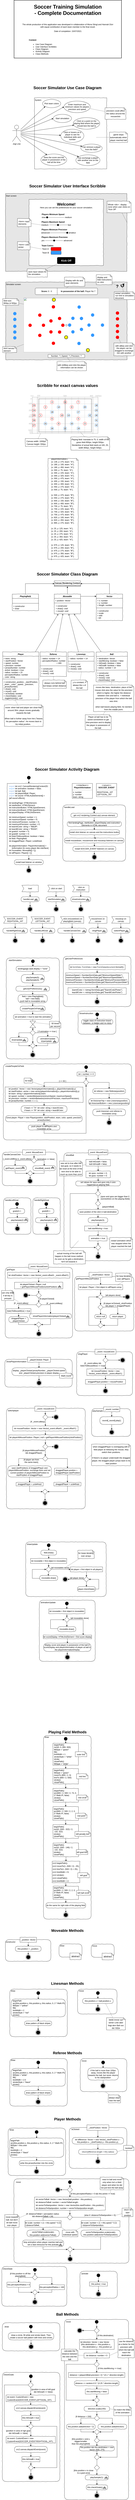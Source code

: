 <mxfile version="14.8.6" type="device"><diagram id="1Zh2YFwUAPaaH03spmLI" name="Page-1"><mxGraphModel dx="767" dy="468" grid="1" gridSize="10" guides="1" tooltips="1" connect="1" arrows="1" fold="1" page="1" pageScale="1" pageWidth="827" pageHeight="1169" math="0" shadow="0"><root><mxCell id="0"/><mxCell id="1" parent="0"/><mxCell id="wWSUUD4i5Tg5EyXqMNXZ-1" value="" style="endArrow=none;html=1;strokeColor=#CCCCCC;fontSize=10;" edge="1" parent="1"><mxGeometry width="50" height="50" relative="1" as="geometry"><mxPoint x="279.45" y="2700" as="sourcePoint"/><mxPoint x="279.45" y="2480" as="targetPoint"/></mxGeometry></mxCell><mxCell id="wWSUUD4i5Tg5EyXqMNXZ-2" value="" style="endArrow=none;html=1;strokeColor=#CCCCCC;fontSize=10;" edge="1" parent="1"><mxGeometry width="50" height="50" relative="1" as="geometry"><mxPoint x="319.38" y="2699" as="sourcePoint"/><mxPoint x="319.38" y="2479" as="targetPoint"/></mxGeometry></mxCell><mxCell id="wWSUUD4i5Tg5EyXqMNXZ-3" value="" style="endArrow=none;html=1;strokeColor=#CCCCCC;fontSize=10;" edge="1" parent="1"><mxGeometry width="50" height="50" relative="1" as="geometry"><mxPoint x="359.45" y="2699" as="sourcePoint"/><mxPoint x="359.45" y="2479" as="targetPoint"/></mxGeometry></mxCell><mxCell id="wWSUUD4i5Tg5EyXqMNXZ-4" value="" style="endArrow=none;html=1;strokeColor=#CCCCCC;fontSize=10;" edge="1" parent="1"><mxGeometry width="50" height="50" relative="1" as="geometry"><mxPoint x="439.62" y="2699" as="sourcePoint"/><mxPoint x="439.62" y="2479" as="targetPoint"/></mxGeometry></mxCell><mxCell id="wWSUUD4i5Tg5EyXqMNXZ-5" value="" style="endArrow=none;html=1;strokeColor=#CCCCCC;fontSize=10;" edge="1" parent="1"><mxGeometry width="50" height="50" relative="1" as="geometry"><mxPoint x="479.59" y="2699" as="sourcePoint"/><mxPoint x="479.59" y="2479" as="targetPoint"/></mxGeometry></mxCell><mxCell id="wWSUUD4i5Tg5EyXqMNXZ-6" value="" style="endArrow=none;html=1;strokeColor=#CCCCCC;fontSize=10;" edge="1" parent="1"><mxGeometry width="50" height="50" relative="1" as="geometry"><mxPoint x="518.97" y="2699" as="sourcePoint"/><mxPoint x="518.97" y="2479" as="targetPoint"/></mxGeometry></mxCell><mxCell id="wWSUUD4i5Tg5EyXqMNXZ-7" value="" style="endArrow=none;html=1;strokeColor=#CCCCCC;" edge="1" parent="1"><mxGeometry width="50" height="50" relative="1" as="geometry"><mxPoint x="199.45" y="2640" as="sourcePoint"/><mxPoint x="599.45" y="2640" as="targetPoint"/></mxGeometry></mxCell><mxCell id="wWSUUD4i5Tg5EyXqMNXZ-8" value="" style="endArrow=none;html=1;strokeColor=#CCCCCC;" edge="1" parent="1"><mxGeometry width="50" height="50" relative="1" as="geometry"><mxPoint x="198.66" y="2600" as="sourcePoint"/><mxPoint x="598.66" y="2600" as="targetPoint"/></mxGeometry></mxCell><mxCell id="wWSUUD4i5Tg5EyXqMNXZ-9" value="" style="endArrow=none;html=1;strokeColor=#CCCCCC;" edge="1" parent="1"><mxGeometry width="50" height="50" relative="1" as="geometry"><mxPoint x="199.1" y="2679" as="sourcePoint"/><mxPoint x="599.1" y="2679" as="targetPoint"/></mxGeometry></mxCell><mxCell id="wWSUUD4i5Tg5EyXqMNXZ-10" value="" style="endArrow=none;html=1;strokeColor=#CCCCCC;" edge="1" parent="1"><mxGeometry width="50" height="50" relative="1" as="geometry"><mxPoint x="199.45" y="2520" as="sourcePoint"/><mxPoint x="599.45" y="2520" as="targetPoint"/></mxGeometry></mxCell><mxCell id="wWSUUD4i5Tg5EyXqMNXZ-11" value="" style="endArrow=none;html=1;strokeColor=#CCCCCC;entryX=0.5;entryY=1;entryDx=0;entryDy=0;" edge="1" parent="1"><mxGeometry width="50" height="50" relative="1" as="geometry"><mxPoint x="399.45" y="2700" as="sourcePoint"/><mxPoint x="399.66" y="2480" as="targetPoint"/></mxGeometry></mxCell><mxCell id="wWSUUD4i5Tg5EyXqMNXZ-12" value="" style="endArrow=none;html=1;strokeColor=#CCCCCC;" edge="1" parent="1"><mxGeometry width="50" height="50" relative="1" as="geometry"><mxPoint x="199.45" y="2690" as="sourcePoint"/><mxPoint x="599.45" y="2690" as="targetPoint"/></mxGeometry></mxCell><mxCell id="wWSUUD4i5Tg5EyXqMNXZ-13" value="" style="endArrow=none;html=1;strokeColor=#CCCCCC;" edge="1" parent="1"><mxGeometry width="50" height="50" relative="1" as="geometry"><mxPoint x="199.45" y="2490" as="sourcePoint"/><mxPoint x="599.45" y="2490" as="targetPoint"/></mxGeometry></mxCell><mxCell id="wWSUUD4i5Tg5EyXqMNXZ-14" value="" style="endArrow=none;html=1;strokeColor=#CCCCCC;" edge="1" parent="1"><mxGeometry width="50" height="50" relative="1" as="geometry"><mxPoint x="559.45" y="2700" as="sourcePoint"/><mxPoint x="559.45" y="2480" as="targetPoint"/></mxGeometry></mxCell><mxCell id="wWSUUD4i5Tg5EyXqMNXZ-15" value="" style="endArrow=none;html=1;strokeColor=#CCCCCC;entryX=0.5;entryY=1;entryDx=0;entryDy=0;" edge="1" parent="1"><mxGeometry width="50" height="50" relative="1" as="geometry"><mxPoint x="239.45" y="2700" as="sourcePoint"/><mxPoint x="239.38" y="2480" as="targetPoint"/></mxGeometry></mxCell><mxCell id="wWSUUD4i5Tg5EyXqMNXZ-16" value="" style="endArrow=none;html=1;entryX=1;entryY=0.5;entryDx=0;entryDy=0;exitX=0;exitY=0.5;exitDx=0;exitDy=0;strokeColor=#CCCCCC;dashed=1;dashPattern=1 1;" edge="1" parent="1" source="wWSUUD4i5Tg5EyXqMNXZ-181" target="wWSUUD4i5Tg5EyXqMNXZ-186"><mxGeometry width="50" height="50" relative="1" as="geometry"><mxPoint x="199.45" y="2580" as="sourcePoint"/><mxPoint x="599.45" y="2580" as="targetPoint"/></mxGeometry></mxCell><mxCell id="wWSUUD4i5Tg5EyXqMNXZ-17" value="&lt;div style=&quot;text-align: left&quot;&gt;&lt;span&gt;Simulator screen&lt;/span&gt;&lt;/div&gt;" style="rounded=0;whiteSpace=wrap;html=1;shadow=0;glass=0;comic=1;strokeColor=#000000;labelPosition=center;verticalLabelPosition=middle;align=left;verticalAlign=top;absoluteArcSize=1;arcSize=50;fillColor=#E6E6E6;" vertex="1" parent="1"><mxGeometry x="37.69" y="1784" width="739" height="470" as="geometry"/></mxCell><mxCell id="wWSUUD4i5Tg5EyXqMNXZ-18" value="" style="ellipse;whiteSpace=wrap;html=1;rounded=0;shadow=0;comic=0;labelBackgroundColor=none;strokeWidth=1;fontFamily=Verdana;fontSize=12;fontColor=#000000;align=center;comic=1;strokeColor=none;fillColor=#3399FF;" vertex="1" parent="1"><mxGeometry x="83.19" y="1964.76" width="20" height="20" as="geometry"/></mxCell><mxCell id="wWSUUD4i5Tg5EyXqMNXZ-19" value="" style="ellipse;whiteSpace=wrap;html=1;rounded=0;shadow=0;comic=0;labelBackgroundColor=none;strokeWidth=1;fontFamily=Verdana;fontSize=12;fontColor=#000000;align=center;comic=1;strokeColor=none;fillColor=#3399FF;" vertex="1" parent="1"><mxGeometry x="83.19" y="1999.77" width="20" height="20" as="geometry"/></mxCell><mxCell id="wWSUUD4i5Tg5EyXqMNXZ-20" value="" style="ellipse;whiteSpace=wrap;html=1;rounded=0;shadow=0;comic=0;labelBackgroundColor=none;strokeWidth=1;fontFamily=Verdana;fontSize=12;fontColor=#000000;align=center;comic=1;strokeColor=none;fillColor=#3399FF;" vertex="1" parent="1"><mxGeometry x="83.19" y="2041.27" width="20" height="20" as="geometry"/></mxCell><mxCell id="wWSUUD4i5Tg5EyXqMNXZ-21" value="" style="ellipse;whiteSpace=wrap;html=1;rounded=0;shadow=0;comic=0;labelBackgroundColor=none;strokeWidth=1;fontFamily=Verdana;fontSize=12;fontColor=#000000;align=center;comic=1;strokeColor=none;fillColor=#3399FF;" vertex="1" parent="1"><mxGeometry x="83.19" y="2076.27" width="20" height="20" as="geometry"/></mxCell><mxCell id="wWSUUD4i5Tg5EyXqMNXZ-22" value="" style="ellipse;whiteSpace=wrap;html=1;rounded=0;shadow=0;comic=0;labelBackgroundColor=none;strokeWidth=1;fontFamily=Verdana;fontSize=12;fontColor=#000000;align=center;comic=1;strokeColor=none;fillColor=#3399FF;" vertex="1" parent="1"><mxGeometry x="83.19" y="2111.27" width="20" height="20" as="geometry"/></mxCell><mxCell id="wWSUUD4i5Tg5EyXqMNXZ-23" value="&lt;div style=&quot;text-align: left&quot;&gt;&lt;span&gt;Start screen&lt;/span&gt;&lt;/div&gt;" style="rounded=0;whiteSpace=wrap;html=1;shadow=0;glass=0;comic=1;strokeColor=#000000;labelPosition=center;verticalLabelPosition=middle;align=left;verticalAlign=top;absoluteArcSize=1;arcSize=50;fillColor=#E6E6E6;" vertex="1" parent="1"><mxGeometry x="36.59" y="1249" width="739" height="470" as="geometry"/></mxCell><mxCell id="wWSUUD4i5Tg5EyXqMNXZ-24" value="&lt;div style=&quot;text-align: left&quot;&gt;&lt;br&gt;&lt;/div&gt;" style="rounded=0;whiteSpace=wrap;html=1;shadow=0;glass=0;comic=1;strokeColor=#000000;labelPosition=center;verticalLabelPosition=middle;align=left;verticalAlign=top;absoluteArcSize=1;arcSize=50;sketch=0;fillColor=#FFFFFF;" vertex="1" parent="1"><mxGeometry x="179.59" y="1284" width="453" height="400" as="geometry"/></mxCell><mxCell id="wWSUUD4i5Tg5EyXqMNXZ-25" value="&lt;font style=&quot;font-size: 24px&quot;&gt;&lt;b&gt;Soccer Simulator Use Case Diagram&lt;/b&gt;&lt;/font&gt;" style="text;html=1;strokeColor=none;fillColor=none;align=center;verticalAlign=middle;whiteSpace=wrap;rounded=0;" vertex="1" parent="1"><mxGeometry x="3.65" y="600" width="820" height="20" as="geometry"/></mxCell><mxCell id="wWSUUD4i5Tg5EyXqMNXZ-26" value="&lt;div style=&quot;text-align: left&quot;&gt;&lt;span&gt;System&lt;/span&gt;&lt;/div&gt;" style="rounded=0;whiteSpace=wrap;html=1;shadow=0;glass=0;comic=1;strokeColor=#000000;labelPosition=center;verticalLabelPosition=middle;align=left;verticalAlign=top;absoluteArcSize=1;arcSize=50;" vertex="1" parent="1"><mxGeometry x="212.85" y="670" width="440" height="430" as="geometry"/></mxCell><mxCell id="wWSUUD4i5Tg5EyXqMNXZ-27" style="rounded=0;orthogonalLoop=1;jettySize=auto;html=1;entryX=0;entryY=1;entryDx=0;entryDy=0;" edge="1" parent="1" source="wWSUUD4i5Tg5EyXqMNXZ-35" target="wWSUUD4i5Tg5EyXqMNXZ-36"><mxGeometry relative="1" as="geometry"/></mxCell><mxCell id="wWSUUD4i5Tg5EyXqMNXZ-28" style="edgeStyle=none;rounded=0;orthogonalLoop=1;jettySize=auto;html=1;entryX=0;entryY=0.5;entryDx=0;entryDy=0;" edge="1" parent="1" source="wWSUUD4i5Tg5EyXqMNXZ-35" target="wWSUUD4i5Tg5EyXqMNXZ-37"><mxGeometry relative="1" as="geometry"/></mxCell><mxCell id="wWSUUD4i5Tg5EyXqMNXZ-29" style="edgeStyle=none;rounded=0;orthogonalLoop=1;jettySize=auto;html=1;entryX=0;entryY=0.5;entryDx=0;entryDy=0;" edge="1" parent="1" source="wWSUUD4i5Tg5EyXqMNXZ-35" target="wWSUUD4i5Tg5EyXqMNXZ-38"><mxGeometry relative="1" as="geometry"/></mxCell><mxCell id="wWSUUD4i5Tg5EyXqMNXZ-30" style="edgeStyle=none;rounded=0;orthogonalLoop=1;jettySize=auto;html=1;" edge="1" parent="1" source="wWSUUD4i5Tg5EyXqMNXZ-35" target="wWSUUD4i5Tg5EyXqMNXZ-39"><mxGeometry relative="1" as="geometry"/></mxCell><mxCell id="wWSUUD4i5Tg5EyXqMNXZ-31" style="edgeStyle=none;rounded=0;orthogonalLoop=1;jettySize=auto;html=1;" edge="1" parent="1" source="wWSUUD4i5Tg5EyXqMNXZ-35" target="wWSUUD4i5Tg5EyXqMNXZ-40"><mxGeometry relative="1" as="geometry"/></mxCell><mxCell id="wWSUUD4i5Tg5EyXqMNXZ-32" style="edgeStyle=none;rounded=0;orthogonalLoop=1;jettySize=auto;html=1;" edge="1" parent="1" source="wWSUUD4i5Tg5EyXqMNXZ-35" target="wWSUUD4i5Tg5EyXqMNXZ-41"><mxGeometry relative="1" as="geometry"/></mxCell><mxCell id="wWSUUD4i5Tg5EyXqMNXZ-33" style="edgeStyle=none;rounded=0;orthogonalLoop=1;jettySize=auto;html=1;" edge="1" parent="1" source="wWSUUD4i5Tg5EyXqMNXZ-35" target="wWSUUD4i5Tg5EyXqMNXZ-42"><mxGeometry relative="1" as="geometry"/></mxCell><mxCell id="wWSUUD4i5Tg5EyXqMNXZ-34" style="edgeStyle=none;rounded=0;orthogonalLoop=1;jettySize=auto;html=1;" edge="1" parent="1" source="wWSUUD4i5Tg5EyXqMNXZ-35" target="wWSUUD4i5Tg5EyXqMNXZ-43"><mxGeometry relative="1" as="geometry"/></mxCell><mxCell id="wWSUUD4i5Tg5EyXqMNXZ-35" value="Jogi Löw" style="shape=umlActor;verticalLabelPosition=bottom;labelBackgroundColor=#ffffff;verticalAlign=top;html=1;rounded=1;shadow=0;comic=1;strokeWidth=1;comic=1" vertex="1" parent="1"><mxGeometry x="78.85" y="835" width="50" height="100" as="geometry"/></mxCell><mxCell id="wWSUUD4i5Tg5EyXqMNXZ-36" value="Pick team colors" style="ellipse;whiteSpace=wrap;html=1;rounded=1;shadow=0;strokeWidth=1;comic=1;" vertex="1" parent="1"><mxGeometry x="261.86" y="680" width="111" height="50" as="geometry"/></mxCell><mxCell id="wWSUUD4i5Tg5EyXqMNXZ-37" value="Enter maximum and minimum values for players precision and speed" style="ellipse;whiteSpace=wrap;html=1;rounded=1;shadow=0;strokeWidth=1;comic=1;" vertex="1" parent="1"><mxGeometry x="391.85" y="690" width="161" height="70" as="geometry"/></mxCell><mxCell id="wWSUUD4i5Tg5EyXqMNXZ-38" value="Start simulation" style="ellipse;whiteSpace=wrap;html=1;rounded=1;shadow=0;strokeWidth=1;comic=1;" vertex="1" parent="1"><mxGeometry x="326.85" y="770" width="112" height="50" as="geometry"/></mxCell><mxCell id="wWSUUD4i5Tg5EyXqMNXZ-39" value="Click on a point on the playing field where the player should kick the ball to" style="ellipse;whiteSpace=wrap;html=1;rounded=1;shadow=0;strokeWidth=1;comic=1;" vertex="1" parent="1"><mxGeometry x="448.85" y="790" width="162" height="70" as="geometry"/></mxCell><mxCell id="wWSUUD4i5Tg5EyXqMNXZ-40" value="Click or hovers on a player to see his individual skills and number" style="ellipse;whiteSpace=wrap;html=1;rounded=1;shadow=0;strokeWidth=1;comic=1;" vertex="1" parent="1"><mxGeometry x="372.86" y="860" width="141" height="80" as="geometry"/></mxCell><mxCell id="wWSUUD4i5Tg5EyXqMNXZ-41" value="Can remove a player from the field?" style="ellipse;whiteSpace=wrap;html=1;rounded=1;shadow=0;strokeWidth=1;comic=1;" vertex="1" parent="1"><mxGeometry x="495.35" y="950" width="130" height="50" as="geometry"/></mxCell><mxCell id="wWSUUD4i5Tg5EyXqMNXZ-42" value="Can exchange a player with another one on the field" style="ellipse;whiteSpace=wrap;html=1;rounded=1;shadow=0;strokeWidth=1;comic=1;" vertex="1" parent="1"><mxGeometry x="464.85" y="1015" width="147" height="65" as="geometry"/></mxCell><mxCell id="wWSUUD4i5Tg5EyXqMNXZ-43" value="Sees the score and the player in possession of the ball all the time" style="ellipse;whiteSpace=wrap;html=1;rounded=1;shadow=0;strokeWidth=1;comic=1;" vertex="1" parent="1"><mxGeometry x="251.85" y="1010" width="157.75" height="70" as="geometry"/></mxCell><mxCell id="wWSUUD4i5Tg5EyXqMNXZ-44" value="&lt;font style=&quot;font-size: 24px&quot;&gt;&lt;b&gt;Soccer Simulator User Interface Scribble&lt;/b&gt;&lt;/font&gt;" style="text;html=1;strokeColor=none;fillColor=none;align=center;verticalAlign=middle;whiteSpace=wrap;rounded=0;" vertex="1" parent="1"><mxGeometry x="9.45" y="1194" width="810" height="20" as="geometry"/></mxCell><UserObject label="&lt;img src=&quot;https://upload.wikimedia.org/wikipedia/commons/b/b9/Soccer_field_-_empty.svg&quot; width=&quot;520&quot; height=&quot;331&quot;&gt;" link="https://upload.wikimedia.org/wikipedia/commons/thumb/b/b9/Soccer_field_-_empty.svg/780px-Soccer_field_-_empty.svg.png" id="wWSUUD4i5Tg5EyXqMNXZ-45"><mxCell style="rounded=0;whiteSpace=wrap;html=1;aspect=fixed;strokeColor=none;" vertex="1" parent="1"><mxGeometry x="147.19" y="1884" width="520" height="322.17" as="geometry"/></mxCell></UserObject><mxCell id="wWSUUD4i5Tg5EyXqMNXZ-46" value="" style="rounded=1;whiteSpace=wrap;html=1;" vertex="1" parent="1"><mxGeometry x="217.19" y="1820.08" width="380" height="40" as="geometry"/></mxCell><mxCell id="wWSUUD4i5Tg5EyXqMNXZ-47" value="&lt;b&gt;Score:&amp;nbsp;&lt;/b&gt;0 : 0" style="text;html=1;strokeColor=none;fillColor=none;align=center;verticalAlign=middle;whiteSpace=wrap;rounded=0;" vertex="1" parent="1"><mxGeometry x="227.19" y="1830.08" width="120" height="20" as="geometry"/></mxCell><mxCell id="wWSUUD4i5Tg5EyXqMNXZ-48" value="&lt;b&gt;In possession of the ball: &lt;/b&gt;Player No 7" style="text;html=1;strokeColor=none;fillColor=none;align=center;verticalAlign=middle;whiteSpace=wrap;rounded=0;" vertex="1" parent="1"><mxGeometry x="362.96" y="1830.08" width="231.49" height="20" as="geometry"/></mxCell><mxCell id="wWSUUD4i5Tg5EyXqMNXZ-49" value="" style="endArrow=none;html=1;exitX=0.366;exitY=0.989;exitDx=0;exitDy=0;exitPerimeter=0;entryX=0.366;entryY=-0.002;entryDx=0;entryDy=0;entryPerimeter=0;" edge="1" parent="1"><mxGeometry width="50" height="50" relative="1" as="geometry"><mxPoint x="351.27" y="1859.64" as="sourcePoint"/><mxPoint x="351.27" y="1820" as="targetPoint"/></mxGeometry></mxCell><mxCell id="wWSUUD4i5Tg5EyXqMNXZ-50" value="" style="group;rotation=90;" vertex="1" connectable="0" parent="1"><mxGeometry x="170.19" y="2034.335" width="34" height="21.505" as="geometry"/></mxCell><mxCell id="wWSUUD4i5Tg5EyXqMNXZ-51" value="" style="ellipse;whiteSpace=wrap;html=1;rounded=0;shadow=0;comic=0;labelBackgroundColor=none;strokeWidth=1;fontFamily=Verdana;fontSize=12;fontColor=#000000;align=center;comic=1;sketch=0;rotation=90;fillColor=#FF0000;strokeColor=none;" vertex="1" parent="wWSUUD4i5Tg5EyXqMNXZ-50"><mxGeometry x="6" y="1" width="20" height="20" as="geometry"/></mxCell><mxCell id="wWSUUD4i5Tg5EyXqMNXZ-52" value="" style="group;rotation=-180;" vertex="1" connectable="0" parent="1"><mxGeometry x="313.927" y="1880.997" width="34" height="21.505" as="geometry"/></mxCell><mxCell id="wWSUUD4i5Tg5EyXqMNXZ-53" value="" style="ellipse;whiteSpace=wrap;html=1;rounded=0;shadow=0;comic=0;labelBackgroundColor=none;strokeWidth=2;fontFamily=Verdana;fontSize=12;fontColor=#000000;align=center;comic=1;sketch=0;rotation=-180;fillColor=#FFFF00;" vertex="1" parent="wWSUUD4i5Tg5EyXqMNXZ-52"><mxGeometry x="7" width="20" height="20" as="geometry"/></mxCell><mxCell id="wWSUUD4i5Tg5EyXqMNXZ-54" value="" style="group;rotation=-180;" vertex="1" connectable="0" parent="1"><mxGeometry x="521.197" y="2185.668" width="34" height="21.505" as="geometry"/></mxCell><mxCell id="wWSUUD4i5Tg5EyXqMNXZ-55" value="" style="ellipse;whiteSpace=wrap;html=1;rounded=0;shadow=0;comic=0;labelBackgroundColor=none;strokeWidth=2;fontFamily=Verdana;fontSize=12;fontColor=#000000;align=center;comic=1;sketch=0;rotation=-180;fillColor=#FFFF00;" vertex="1" parent="wWSUUD4i5Tg5EyXqMNXZ-54"><mxGeometry x="7" width="20" height="20" as="geometry"/></mxCell><mxCell id="wWSUUD4i5Tg5EyXqMNXZ-56" value="&lt;font style=&quot;font-size: 24px&quot;&gt;&lt;b&gt;Welcome!&lt;/b&gt;&lt;/font&gt;" style="text;html=1;strokeColor=none;fillColor=none;align=center;verticalAlign=middle;whiteSpace=wrap;rounded=0;" vertex="1" parent="1"><mxGeometry x="156.09" y="1304" width="501" height="20" as="geometry"/></mxCell><mxCell id="wWSUUD4i5Tg5EyXqMNXZ-57" value="Here you can set the preferences for your soccer simulation." style="text;html=1;strokeColor=none;fillColor=none;align=center;verticalAlign=middle;whiteSpace=wrap;rounded=0;sketch=0;" vertex="1" parent="1"><mxGeometry x="240.64" y="1324" width="332.09" height="20" as="geometry"/></mxCell><mxCell id="wWSUUD4i5Tg5EyXqMNXZ-58" value="Players Minimum Speed" style="text;html=1;strokeColor=none;fillColor=none;align=left;verticalAlign=middle;whiteSpace=wrap;rounded=0;sketch=0;fontStyle=1" vertex="1" parent="1"><mxGeometry x="254.82" y="1365" width="151.49" height="20" as="geometry"/></mxCell><mxCell id="wWSUUD4i5Tg5EyXqMNXZ-59" value="Players Maximum Speed" style="text;html=1;strokeColor=none;fillColor=none;align=left;verticalAlign=middle;whiteSpace=wrap;rounded=0;sketch=0;fontStyle=1" vertex="1" parent="1"><mxGeometry x="253.82" y="1411" width="151.49" height="20" as="geometry"/></mxCell><mxCell id="wWSUUD4i5Tg5EyXqMNXZ-60" value="Players Minimum Precision" style="text;html=1;strokeColor=none;fillColor=none;align=left;verticalAlign=middle;whiteSpace=wrap;rounded=0;sketch=0;fontStyle=1" vertex="1" parent="1"><mxGeometry x="253.59" y="1457" width="175.6" height="20" as="geometry"/></mxCell><mxCell id="wWSUUD4i5Tg5EyXqMNXZ-61" value="Players Maximum Precision" style="text;html=1;strokeColor=none;fillColor=none;align=left;verticalAlign=middle;whiteSpace=wrap;rounded=0;sketch=0;fontStyle=1" vertex="1" parent="1"><mxGeometry x="253.59" y="1503" width="185.6" height="20" as="geometry"/></mxCell><mxCell id="wWSUUD4i5Tg5EyXqMNXZ-62" value="&lt;b&gt;Team Colors&lt;/b&gt;" style="text;html=1;strokeColor=none;fillColor=none;align=center;verticalAlign=middle;whiteSpace=wrap;rounded=0;sketch=0;" vertex="1" parent="1"><mxGeometry x="253.59" y="1554" width="75.99" height="20" as="geometry"/></mxCell><mxCell id="wWSUUD4i5Tg5EyXqMNXZ-63" value="Team A" style="text;html=1;strokeColor=none;fillColor=none;align=center;verticalAlign=middle;whiteSpace=wrap;rounded=0;sketch=0;" vertex="1" parent="1"><mxGeometry x="254.82" y="1574" width="48.99" height="20" as="geometry"/></mxCell><mxCell id="wWSUUD4i5Tg5EyXqMNXZ-64" value="Team B" style="text;html=1;strokeColor=none;fillColor=none;align=center;verticalAlign=middle;whiteSpace=wrap;rounded=0;sketch=0;" vertex="1" parent="1"><mxGeometry x="255.82" y="1597" width="48.99" height="20" as="geometry"/></mxCell><mxCell id="wWSUUD4i5Tg5EyXqMNXZ-65" value="" style="rounded=1;whiteSpace=wrap;html=1;sketch=0;align=left;fillColor=#FF0000;" vertex="1" parent="1"><mxGeometry x="313.33" y="1574" width="62" height="20" as="geometry"/></mxCell><mxCell id="wWSUUD4i5Tg5EyXqMNXZ-66" value="" style="rounded=1;whiteSpace=wrap;html=1;sketch=0;align=left;fillColor=#3399FF;" vertex="1" parent="1"><mxGeometry x="313.57" y="1597" width="62" height="20" as="geometry"/></mxCell><mxCell id="wWSUUD4i5Tg5EyXqMNXZ-67" value="&lt;font color=&quot;#ffffff&quot; style=&quot;font-size: 16px&quot;&gt;&lt;b&gt;Kick Off&lt;/b&gt;&lt;/font&gt;" style="rounded=1;whiteSpace=wrap;html=1;sketch=0;align=center;fillColor=#000000;" vertex="1" parent="1"><mxGeometry x="351.59" y="1634" width="109" height="40" as="geometry"/></mxCell><mxCell id="wWSUUD4i5Tg5EyXqMNXZ-68" value="Whole &amp;lt;div&amp;gt; : display &lt;i style=&quot;font-size: 12px;&quot;&gt;none&lt;/i&gt; when user clicks on &quot;Kick Off&quot;" style="shape=note;strokeWidth=1;fontSize=12;size=11;whiteSpace=wrap;html=1;rounded=0;shadow=0;comic=1;fillColor=#FFFFFF;sketch=0;align=left;perimeterSpacing=0;spacingLeft=3;" vertex="1" parent="1"><mxGeometry x="654.51" y="1295" width="146.6" height="70" as="geometry"/></mxCell><mxCell id="wWSUUD4i5Tg5EyXqMNXZ-69" value="" style="endArrow=none;dashed=1;html=1;" edge="1" parent="1" target="wWSUUD4i5Tg5EyXqMNXZ-68"><mxGeometry width="50" height="50" relative="1" as="geometry"><mxPoint x="775.45" y="1422" as="sourcePoint"/><mxPoint x="-97.41" y="1529" as="targetPoint"/></mxGeometry></mxCell><mxCell id="wWSUUD4i5Tg5EyXqMNXZ-70" value="&amp;lt;form&amp;gt; input elements" style="shape=note;strokeWidth=1;fontSize=12;size=11;whiteSpace=wrap;html=1;rounded=0;shadow=0;comic=1;fillColor=#FFFFFF;sketch=0;align=left;spacingLeft=4;" vertex="1" parent="1"><mxGeometry x="109.45" y="1400" width="83.14" height="49" as="geometry"/></mxCell><mxCell id="wWSUUD4i5Tg5EyXqMNXZ-71" value="" style="endArrow=none;dashed=1;html=1;exitX=0;exitY=0.5;exitDx=0;exitDy=0;" edge="1" parent="1" source="wWSUUD4i5Tg5EyXqMNXZ-762" target="wWSUUD4i5Tg5EyXqMNXZ-70"><mxGeometry width="50" height="50" relative="1" as="geometry"><mxPoint x="260.82" y="1444" as="sourcePoint"/><mxPoint x="-44.41" y="1474" as="targetPoint"/></mxGeometry></mxCell><mxCell id="wWSUUD4i5Tg5EyXqMNXZ-72" value="&amp;lt;form&amp;gt; color picker" style="shape=note;strokeWidth=1;fontSize=12;size=11;whiteSpace=wrap;html=1;rounded=0;shadow=0;comic=1;fillColor=#FFFFFF;sketch=0;align=left;spacingLeft=4;" vertex="1" parent="1"><mxGeometry x="109.45" y="1540" width="77.14" height="49" as="geometry"/></mxCell><mxCell id="wWSUUD4i5Tg5EyXqMNXZ-73" value="" style="endArrow=none;dashed=1;html=1;exitX=0;exitY=0.5;exitDx=0;exitDy=0;" edge="1" parent="1" target="wWSUUD4i5Tg5EyXqMNXZ-72"><mxGeometry width="50" height="50" relative="1" as="geometry"><mxPoint x="254.82" y="1584" as="sourcePoint"/><mxPoint x="-50.41" y="1614" as="targetPoint"/></mxGeometry></mxCell><mxCell id="wWSUUD4i5Tg5EyXqMNXZ-74" value="save input values for the simulation&amp;nbsp;" style="shape=note;strokeWidth=1;fontSize=12;size=11;whiteSpace=wrap;html=1;rounded=0;shadow=0;comic=1;fillColor=#FFFFFF;sketch=0;align=left;spacingLeft=4;" vertex="1" parent="1"><mxGeometry x="168.74" y="1704" width="122.24" height="50" as="geometry"/></mxCell><mxCell id="wWSUUD4i5Tg5EyXqMNXZ-75" value="" style="endArrow=none;dashed=1;html=1;exitX=0;exitY=1;exitDx=0;exitDy=0;" edge="1" parent="1" source="wWSUUD4i5Tg5EyXqMNXZ-67" target="wWSUUD4i5Tg5EyXqMNXZ-74"><mxGeometry width="50" height="50" relative="1" as="geometry"><mxPoint x="480.35" y="1759" as="sourcePoint"/><mxPoint x="370.35" y="1779" as="targetPoint"/></mxGeometry></mxCell><mxCell id="wWSUUD4i5Tg5EyXqMNXZ-76" value="html canvas element" style="shape=note;strokeWidth=1;fontSize=12;size=11;whiteSpace=wrap;html=1;rounded=0;shadow=0;comic=1;fillColor=#FFFFFF;sketch=0;align=left;spacingLeft=4;" vertex="1" parent="1"><mxGeometry x="19.45" y="2174" width="84.89" height="36" as="geometry"/></mxCell><mxCell id="wWSUUD4i5Tg5EyXqMNXZ-77" value="" style="endArrow=none;dashed=1;html=1;exitX=-0.002;exitY=0.86;exitDx=0;exitDy=0;exitPerimeter=0;" edge="1" parent="1" source="wWSUUD4i5Tg5EyXqMNXZ-45" target="wWSUUD4i5Tg5EyXqMNXZ-76"><mxGeometry width="50" height="50" relative="1" as="geometry"><mxPoint x="30.19" y="2044.33" as="sourcePoint"/><mxPoint x="-79.81" y="2064.33" as="targetPoint"/></mxGeometry></mxCell><mxCell id="wWSUUD4i5Tg5EyXqMNXZ-78" value="Display with div and span elements" style="shape=note;strokeWidth=1;fontSize=12;size=11;whiteSpace=wrap;html=1;rounded=0;shadow=0;comic=1;fillColor=#FFFFFF;sketch=0;align=left;spacingLeft=4;" vertex="1" parent="1"><mxGeometry x="395.69" y="1754" width="123.76" height="56" as="geometry"/></mxCell><mxCell id="wWSUUD4i5Tg5EyXqMNXZ-79" value="" style="endArrow=none;dashed=1;html=1;exitX=0.5;exitY=0;exitDx=0;exitDy=0;" edge="1" parent="1" source="wWSUUD4i5Tg5EyXqMNXZ-46" target="wWSUUD4i5Tg5EyXqMNXZ-78"><mxGeometry width="50" height="50" relative="1" as="geometry"><mxPoint x="642.19" y="1830.08" as="sourcePoint"/><mxPoint x="532.19" y="1850.08" as="targetPoint"/></mxGeometry></mxCell><mxCell id="wWSUUD4i5Tg5EyXqMNXZ-80" value="&lt;font style=&quot;font-size: 32px&quot;&gt;&lt;b&gt;↺&lt;/b&gt;&lt;/font&gt;" style="text;html=1;strokeColor=none;fillColor=none;align=center;verticalAlign=middle;whiteSpace=wrap;rounded=0;sketch=0;" vertex="1" parent="1"><mxGeometry x="728.19" y="1796.08" width="40" height="20" as="geometry"/></mxCell><mxCell id="wWSUUD4i5Tg5EyXqMNXZ-81" value="restart simulation, &amp;lt;a&amp;gt;-link to simulation document" style="shape=note;strokeWidth=1;fontSize=12;size=11;whiteSpace=wrap;html=1;rounded=0;shadow=0;comic=1;fillColor=#FFFFFF;sketch=0;align=left;spacingLeft=4;" vertex="1" parent="1"><mxGeometry x="698.28" y="1842.5" width="124.72" height="47.5" as="geometry"/></mxCell><mxCell id="wWSUUD4i5Tg5EyXqMNXZ-82" value="" style="endArrow=none;dashed=1;html=1;exitX=0.5;exitY=1;exitDx=0;exitDy=0;" edge="1" parent="1" source="wWSUUD4i5Tg5EyXqMNXZ-80" target="wWSUUD4i5Tg5EyXqMNXZ-81"><mxGeometry width="50" height="50" relative="1" as="geometry"><mxPoint x="723.19" y="1920.08" as="sourcePoint"/><mxPoint x="613.19" y="1940.08" as="targetPoint"/></mxGeometry></mxCell><mxCell id="wWSUUD4i5Tg5EyXqMNXZ-83" value="&lt;font style=&quot;font-size: 12px&quot;&gt;precision could affect the radius around the mouseclick&lt;/font&gt;" style="shape=note;strokeWidth=1;fontSize=14;size=11;whiteSpace=wrap;html=1;rounded=0;shadow=0;comic=1;fillColor=#FFFFFF;" vertex="1" parent="1"><mxGeometry x="642.85" y="730" width="126.6" height="70" as="geometry"/></mxCell><mxCell id="wWSUUD4i5Tg5EyXqMNXZ-84" value="" style="endArrow=none;dashed=1;html=1;exitX=1.006;exitY=0.657;exitDx=0;exitDy=0;exitPerimeter=0;" edge="1" parent="1" source="wWSUUD4i5Tg5EyXqMNXZ-37" target="wWSUUD4i5Tg5EyXqMNXZ-83"><mxGeometry width="50" height="50" relative="1" as="geometry"><mxPoint x="652.85" y="780" as="sourcePoint"/><mxPoint x="542.85" y="800" as="targetPoint"/></mxGeometry></mxCell><mxCell id="wWSUUD4i5Tg5EyXqMNXZ-85" value="field size: &lt;br style=&quot;font-size: 12px;&quot;&gt;800px &amp;amp; 500px" style="shape=note;strokeWidth=1;fontSize=12;size=11;whiteSpace=wrap;html=1;rounded=0;shadow=0;comic=1;fillColor=#FFFFFF;sketch=0;align=left;spacingLeft=4;" vertex="1" parent="1"><mxGeometry x="19.45" y="1884" width="97.4" height="40" as="geometry"/></mxCell><mxCell id="wWSUUD4i5Tg5EyXqMNXZ-86" value="" style="endArrow=none;dashed=1;html=1;" edge="1" parent="1" target="wWSUUD4i5Tg5EyXqMNXZ-85"><mxGeometry width="50" height="50" relative="1" as="geometry"><mxPoint x="145.79" y="1917" as="sourcePoint"/><mxPoint x="-135.04" y="1950.59" as="targetPoint"/></mxGeometry></mxCell><mxCell id="wWSUUD4i5Tg5EyXqMNXZ-87" value="with shiftkey and click the player information can be shown" style="shape=note;strokeWidth=1;fontSize=12;size=11;whiteSpace=wrap;html=1;rounded=0;shadow=0;comic=1;fillColor=#FFFFFF;" vertex="1" parent="1"><mxGeometry x="349.52" y="2265" width="179.93" height="55" as="geometry"/></mxCell><mxCell id="wWSUUD4i5Tg5EyXqMNXZ-88" value="" style="endArrow=none;dashed=1;html=1;entryX=0;entryY=0;entryDx=80.625;entryDy=0;entryPerimeter=0;" edge="1" parent="1" source="wWSUUD4i5Tg5EyXqMNXZ-89" target="wWSUUD4i5Tg5EyXqMNXZ-87"><mxGeometry width="50" height="50" relative="1" as="geometry"><mxPoint x="360.94" y="2354" as="sourcePoint"/><mxPoint x="349.89" y="2278" as="targetPoint"/></mxGeometry></mxCell><mxCell id="wWSUUD4i5Tg5EyXqMNXZ-89" value="Number: ? | Speed: ? | Precision: ?" style="text;html=1;align=center;verticalAlign=middle;whiteSpace=wrap;rounded=1;strokeColor=#000000;fillColor=#ffffff;" vertex="1" parent="1"><mxGeometry x="295.45" y="2221" width="223.48" height="20" as="geometry"/></mxCell><mxCell id="wWSUUD4i5Tg5EyXqMNXZ-90" value="" style="ellipse;whiteSpace=wrap;html=1;rounded=0;shadow=0;comic=0;labelBackgroundColor=none;strokeWidth=1;fontFamily=Verdana;fontSize=12;fontColor=#000000;align=center;comic=1;fillColor=#FF0000;strokeColor=none;" vertex="1" parent="1"><mxGeometry x="708.19" y="1961.5" width="20" height="20" as="geometry"/></mxCell><mxCell id="wWSUUD4i5Tg5EyXqMNXZ-91" value="" style="ellipse;whiteSpace=wrap;html=1;rounded=0;shadow=0;comic=0;labelBackgroundColor=none;strokeWidth=1;fontFamily=Verdana;fontSize=12;fontColor=#000000;align=center;comic=1;fillColor=#FF0000;strokeColor=none;" vertex="1" parent="1"><mxGeometry x="708.19" y="1996.51" width="20" height="20" as="geometry"/></mxCell><mxCell id="wWSUUD4i5Tg5EyXqMNXZ-92" value="" style="ellipse;whiteSpace=wrap;html=1;rounded=0;shadow=0;comic=0;labelBackgroundColor=none;strokeWidth=1;fontFamily=Verdana;fontSize=12;fontColor=#000000;align=center;comic=1;fillColor=#FF0000;strokeColor=none;" vertex="1" parent="1"><mxGeometry x="708.19" y="2038.01" width="20" height="20" as="geometry"/></mxCell><mxCell id="wWSUUD4i5Tg5EyXqMNXZ-93" value="" style="ellipse;whiteSpace=wrap;html=1;rounded=0;shadow=0;comic=0;labelBackgroundColor=none;strokeWidth=1;fontFamily=Verdana;fontSize=12;fontColor=#000000;align=center;comic=1;fillColor=#FF0000;strokeColor=none;" vertex="1" parent="1"><mxGeometry x="708.19" y="2073.01" width="20" height="20" as="geometry"/></mxCell><mxCell id="wWSUUD4i5Tg5EyXqMNXZ-94" value="" style="ellipse;whiteSpace=wrap;html=1;rounded=0;shadow=0;comic=0;labelBackgroundColor=none;strokeWidth=1;fontFamily=Verdana;fontSize=12;fontColor=#000000;align=center;comic=1;fillColor=#FF0000;strokeColor=none;" vertex="1" parent="1"><mxGeometry x="708.19" y="2108.01" width="20" height="20" as="geometry"/></mxCell><mxCell id="wWSUUD4i5Tg5EyXqMNXZ-95" value="with altkey and click the player can be dragged to exchange him with another" style="shape=note;strokeWidth=1;fontSize=12;size=11;whiteSpace=wrap;html=1;rounded=0;shadow=0;comic=1;fillColor=#FFFFFF;" vertex="1" parent="1"><mxGeometry x="696.7" y="2152.17" width="123.1" height="77.83" as="geometry"/></mxCell><mxCell id="wWSUUD4i5Tg5EyXqMNXZ-96" value="" style="endArrow=none;dashed=1;html=1;exitX=1;exitY=1;exitDx=0;exitDy=0;" edge="1" parent="1" source="wWSUUD4i5Tg5EyXqMNXZ-94" target="wWSUUD4i5Tg5EyXqMNXZ-95"><mxGeometry width="50" height="50" relative="1" as="geometry"><mxPoint x="716.69" y="2334" as="sourcePoint"/><mxPoint x="606.69" y="2354" as="targetPoint"/></mxGeometry></mxCell><mxCell id="wWSUUD4i5Tg5EyXqMNXZ-97" value="" style="ellipse;whiteSpace=wrap;html=1;rounded=0;shadow=0;comic=0;labelBackgroundColor=none;strokeWidth=1;fontFamily=Verdana;fontSize=12;fontColor=#000000;align=center;comic=1;sketch=0;rotation=90;fillColor=#FF0000;strokeColor=none;" vertex="1" parent="1"><mxGeometry x="235.42" y="1974.005" width="20" height="20" as="geometry"/></mxCell><mxCell id="wWSUUD4i5Tg5EyXqMNXZ-98" value="" style="ellipse;whiteSpace=wrap;html=1;rounded=0;shadow=0;comic=0;labelBackgroundColor=none;strokeWidth=1;fontFamily=Verdana;fontSize=12;fontColor=#000000;align=center;comic=1;sketch=0;rotation=90;fillColor=#FF0000;strokeColor=none;" vertex="1" parent="1"><mxGeometry x="257.7" y="2035.085" width="20" height="20" as="geometry"/></mxCell><mxCell id="wWSUUD4i5Tg5EyXqMNXZ-99" value="" style="ellipse;whiteSpace=wrap;html=1;rounded=0;shadow=0;comic=0;labelBackgroundColor=none;strokeWidth=1;fontFamily=Verdana;fontSize=12;fontColor=#000000;align=center;comic=1;sketch=0;rotation=90;fillColor=#FF0000;strokeColor=none;" vertex="1" parent="1"><mxGeometry x="235.42" y="2096.275" width="20" height="20" as="geometry"/></mxCell><mxCell id="wWSUUD4i5Tg5EyXqMNXZ-100" value="" style="ellipse;whiteSpace=wrap;html=1;rounded=0;shadow=0;comic=0;labelBackgroundColor=none;strokeWidth=1;fontFamily=Verdana;fontSize=12;fontColor=#000000;align=center;comic=1;sketch=0;rotation=90;fillColor=#FF0000;strokeColor=none;" vertex="1" parent="1"><mxGeometry x="318.19" y="1924.005" width="20" height="20" as="geometry"/></mxCell><mxCell id="wWSUUD4i5Tg5EyXqMNXZ-101" value="" style="ellipse;whiteSpace=wrap;html=1;rounded=0;shadow=0;comic=0;labelBackgroundColor=none;strokeWidth=1;fontFamily=Verdana;fontSize=12;fontColor=#000000;align=center;comic=1;sketch=0;rotation=90;fillColor=#FF0000;strokeColor=none;" vertex="1" parent="1"><mxGeometry x="303.2" y="2009.005" width="20" height="20" as="geometry"/></mxCell><mxCell id="wWSUUD4i5Tg5EyXqMNXZ-102" value="" style="ellipse;whiteSpace=wrap;html=1;rounded=0;shadow=0;comic=0;labelBackgroundColor=none;strokeWidth=1;fontFamily=Verdana;fontSize=12;fontColor=#000000;align=center;comic=1;sketch=0;rotation=90;fillColor=#FF0000;strokeColor=none;" vertex="1" parent="1"><mxGeometry x="303.2" y="2075.335" width="20" height="20" as="geometry"/></mxCell><mxCell id="wWSUUD4i5Tg5EyXqMNXZ-103" value="" style="ellipse;whiteSpace=wrap;html=1;rounded=0;shadow=0;comic=0;labelBackgroundColor=none;strokeWidth=1;fontFamily=Verdana;fontSize=12;fontColor=#000000;align=center;comic=1;sketch=0;rotation=90;fillColor=#FF0000;strokeColor=none;" vertex="1" parent="1"><mxGeometry x="318.19" y="2144.005" width="20" height="20" as="geometry"/></mxCell><mxCell id="wWSUUD4i5Tg5EyXqMNXZ-104" value="" style="ellipse;whiteSpace=wrap;html=1;rounded=0;shadow=0;comic=0;labelBackgroundColor=none;strokeWidth=1;fontFamily=Verdana;fontSize=12;fontColor=#000000;align=center;comic=1;sketch=0;rotation=90;fillColor=#FF0000;strokeColor=none;" vertex="1" parent="1"><mxGeometry x="355.69" y="1994.005" width="20" height="20" as="geometry"/></mxCell><mxCell id="wWSUUD4i5Tg5EyXqMNXZ-105" value="" style="ellipse;whiteSpace=wrap;html=1;rounded=0;shadow=0;comic=0;labelBackgroundColor=none;strokeWidth=1;fontFamily=Verdana;fontSize=12;fontColor=#000000;align=center;comic=1;sketch=0;rotation=90;fillColor=#FF0000;strokeColor=none;" vertex="1" parent="1"><mxGeometry x="355.93" y="2076.275" width="20" height="20" as="geometry"/></mxCell><mxCell id="wWSUUD4i5Tg5EyXqMNXZ-106" value="" style="ellipse;whiteSpace=wrap;html=1;rounded=0;shadow=0;comic=0;labelBackgroundColor=none;strokeWidth=1;fontFamily=Verdana;fontSize=12;fontColor=#000000;align=center;comic=1;sketch=0;rotation=90;fillColor=#FF0000;strokeColor=none;" vertex="1" parent="1"><mxGeometry x="375.69" y="2035.085" width="20" height="20" as="geometry"/></mxCell><mxCell id="wWSUUD4i5Tg5EyXqMNXZ-107" value="" style="ellipse;whiteSpace=wrap;html=1;rounded=0;shadow=0;comic=0;labelBackgroundColor=none;strokeColor=#000000;strokeWidth=1;fontFamily=Verdana;fontSize=12;fontColor=#000000;align=center;comic=1;sketch=0;fillColor=#FFFFFF;" vertex="1" parent="1"><mxGeometry x="402.19" y="2040.09" width="10" height="10" as="geometry"/></mxCell><mxCell id="wWSUUD4i5Tg5EyXqMNXZ-108" value="" style="group;rotation=-180;" vertex="1" connectable="0" parent="1"><mxGeometry x="416.937" y="1925.095" width="219.253" height="240" as="geometry"/></mxCell><mxCell id="wWSUUD4i5Tg5EyXqMNXZ-109" value="" style="group;rotation=-90;" vertex="1" connectable="0" parent="wWSUUD4i5Tg5EyXqMNXZ-108"><mxGeometry x="192" y="108" width="34" height="21.505" as="geometry"/></mxCell><mxCell id="wWSUUD4i5Tg5EyXqMNXZ-110" value="" style="ellipse;whiteSpace=wrap;html=1;rounded=0;shadow=0;comic=0;labelBackgroundColor=none;strokeWidth=1;fontFamily=Verdana;fontSize=12;fontColor=#000000;align=center;comic=1;sketch=0;rotation=-90;strokeColor=none;fillColor=#3399FF;" vertex="1" parent="wWSUUD4i5Tg5EyXqMNXZ-109"><mxGeometry x="8" y="1" width="20" height="20" as="geometry"/></mxCell><mxCell id="wWSUUD4i5Tg5EyXqMNXZ-111" value="" style="ellipse;whiteSpace=wrap;html=1;rounded=0;shadow=0;comic=0;labelBackgroundColor=none;strokeWidth=1;fontFamily=Verdana;fontSize=12;fontColor=#000000;align=center;comic=1;sketch=0;rotation=-90;strokeColor=none;fillColor=#3399FF;" vertex="1" parent="wWSUUD4i5Tg5EyXqMNXZ-108"><mxGeometry x="140" y="170" width="20" height="20" as="geometry"/></mxCell><mxCell id="wWSUUD4i5Tg5EyXqMNXZ-112" value="" style="ellipse;whiteSpace=wrap;html=1;rounded=0;shadow=0;comic=0;labelBackgroundColor=none;strokeWidth=1;fontFamily=Verdana;fontSize=12;fontColor=#000000;align=center;comic=1;sketch=0;rotation=-90;strokeColor=none;fillColor=#3399FF;" vertex="1" parent="wWSUUD4i5Tg5EyXqMNXZ-108"><mxGeometry x="118" y="109" width="20" height="20" as="geometry"/></mxCell><mxCell id="wWSUUD4i5Tg5EyXqMNXZ-113" value="" style="ellipse;whiteSpace=wrap;html=1;rounded=0;shadow=0;comic=0;labelBackgroundColor=none;strokeWidth=1;fontFamily=Verdana;fontSize=12;fontColor=#000000;align=center;comic=1;sketch=0;rotation=-90;strokeColor=none;fillColor=#3399FF;" vertex="1" parent="wWSUUD4i5Tg5EyXqMNXZ-108"><mxGeometry x="140" y="48" width="20" height="20" as="geometry"/></mxCell><mxCell id="wWSUUD4i5Tg5EyXqMNXZ-114" value="" style="ellipse;whiteSpace=wrap;html=1;rounded=0;shadow=0;comic=0;labelBackgroundColor=none;strokeWidth=1;fontFamily=Verdana;fontSize=12;fontColor=#000000;align=center;comic=1;sketch=0;rotation=-90;strokeColor=none;fillColor=#3399FF;" vertex="1" parent="wWSUUD4i5Tg5EyXqMNXZ-108"><mxGeometry x="57" y="220" width="20" height="20" as="geometry"/></mxCell><mxCell id="wWSUUD4i5Tg5EyXqMNXZ-115" value="" style="ellipse;whiteSpace=wrap;html=1;rounded=0;shadow=0;comic=0;labelBackgroundColor=none;strokeWidth=1;fontFamily=Verdana;fontSize=12;fontColor=#000000;align=center;comic=1;sketch=0;rotation=-90;strokeColor=none;fillColor=#3399FF;" vertex="1" parent="wWSUUD4i5Tg5EyXqMNXZ-108"><mxGeometry x="72" y="135" width="20" height="20" as="geometry"/></mxCell><mxCell id="wWSUUD4i5Tg5EyXqMNXZ-116" value="" style="ellipse;whiteSpace=wrap;html=1;rounded=0;shadow=0;comic=0;labelBackgroundColor=none;strokeWidth=1;fontFamily=Verdana;fontSize=12;fontColor=#000000;align=center;comic=1;sketch=0;rotation=-90;strokeColor=none;fillColor=#3399FF;" vertex="1" parent="wWSUUD4i5Tg5EyXqMNXZ-108"><mxGeometry x="72" y="69" width="20" height="20" as="geometry"/></mxCell><mxCell id="wWSUUD4i5Tg5EyXqMNXZ-117" value="" style="ellipse;whiteSpace=wrap;html=1;rounded=0;shadow=0;comic=0;labelBackgroundColor=none;strokeWidth=1;fontFamily=Verdana;fontSize=12;fontColor=#000000;align=center;comic=1;sketch=0;rotation=-90;strokeColor=none;fillColor=#3399FF;" vertex="1" parent="wWSUUD4i5Tg5EyXqMNXZ-108"><mxGeometry x="58" width="20" height="20" as="geometry"/></mxCell><mxCell id="wWSUUD4i5Tg5EyXqMNXZ-118" value="" style="ellipse;whiteSpace=wrap;html=1;rounded=0;shadow=0;comic=0;labelBackgroundColor=none;strokeWidth=1;fontFamily=Verdana;fontSize=12;fontColor=#000000;align=center;comic=1;sketch=0;rotation=-90;strokeColor=none;fillColor=#3399FF;" vertex="1" parent="wWSUUD4i5Tg5EyXqMNXZ-108"><mxGeometry x="20" y="150" width="20" height="20" as="geometry"/></mxCell><mxCell id="wWSUUD4i5Tg5EyXqMNXZ-119" value="" style="ellipse;whiteSpace=wrap;html=1;rounded=0;shadow=0;comic=0;labelBackgroundColor=none;strokeWidth=1;fontFamily=Verdana;fontSize=12;fontColor=#000000;align=center;comic=1;sketch=0;rotation=-90;strokeColor=none;fillColor=#3399FF;" vertex="1" parent="wWSUUD4i5Tg5EyXqMNXZ-108"><mxGeometry x="20" y="68" width="20" height="20" as="geometry"/></mxCell><mxCell id="wWSUUD4i5Tg5EyXqMNXZ-120" value="" style="ellipse;whiteSpace=wrap;html=1;rounded=0;shadow=0;comic=0;labelBackgroundColor=none;strokeWidth=1;fontFamily=Verdana;fontSize=12;fontColor=#000000;align=center;comic=1;sketch=0;rotation=-90;strokeColor=none;fillColor=#3399FF;" vertex="1" parent="wWSUUD4i5Tg5EyXqMNXZ-108"><mxGeometry y="109" width="20" height="20" as="geometry"/></mxCell><mxCell id="wWSUUD4i5Tg5EyXqMNXZ-121" value="" style="ellipse;whiteSpace=wrap;html=1;rounded=0;shadow=0;comic=0;labelBackgroundColor=none;strokeWidth=2;fontFamily=Verdana;fontSize=12;fontColor=#000000;align=center;comic=1;sketch=0;rotation=-180;fillColor=#FFFF00;" vertex="1" parent="1"><mxGeometry x="395.687" y="2108.007" width="20" height="20" as="geometry"/></mxCell><mxCell id="wWSUUD4i5Tg5EyXqMNXZ-122" value="&lt;font style=&quot;font-size: 24px&quot;&gt;&lt;b&gt;Soccer Simulator Class Diagram&lt;br&gt;&lt;/b&gt;&lt;/font&gt;" style="text;html=1;strokeColor=none;fillColor=none;align=center;verticalAlign=middle;whiteSpace=wrap;rounded=0;" vertex="1" parent="1"><mxGeometry x="3" y="3540" width="820" height="20" as="geometry"/></mxCell><mxCell id="wWSUUD4i5Tg5EyXqMNXZ-123" style="edgeStyle=orthogonalEdgeStyle;rounded=0;orthogonalLoop=1;jettySize=auto;html=1;entryX=0;entryY=0.5;entryDx=0;entryDy=0;exitX=0.5;exitY=0;exitDx=0;exitDy=0;sketch=0;shadow=0;fillOpacity=100;endFill=1;" edge="1" parent="1" source="wWSUUD4i5Tg5EyXqMNXZ-124" target="wWSUUD4i5Tg5EyXqMNXZ-139"><mxGeometry relative="1" as="geometry"/></mxCell><mxCell id="wWSUUD4i5Tg5EyXqMNXZ-124" value="Playingfield" style="swimlane;fontStyle=1;align=center;verticalAlign=top;childLayout=stackLayout;horizontal=1;startSize=26;horizontalStack=0;resizeParent=1;resizeParentMax=0;resizeLast=0;collapsible=1;marginBottom=0;rounded=0;shadow=0;comic=1;strokeWidth=1;fillColor=none;" vertex="1" parent="1"><mxGeometry x="77.62" y="3670" width="160" height="100" as="geometry"><mxRectangle x="20" y="670" width="90" height="26" as="alternateBounds"/></mxGeometry></mxCell><mxCell id="wWSUUD4i5Tg5EyXqMNXZ-125" value=" " style="text;strokeColor=none;fillColor=none;align=left;verticalAlign=top;spacingLeft=4;spacingRight=4;overflow=hidden;rotatable=0;points=[[0,0.5],[1,0.5]];portConstraint=eastwest;" vertex="1" parent="wWSUUD4i5Tg5EyXqMNXZ-124"><mxGeometry y="26" width="160" height="26" as="geometry"/></mxCell><mxCell id="wWSUUD4i5Tg5EyXqMNXZ-126" value="" style="line;strokeWidth=1;fillColor=none;align=left;verticalAlign=middle;spacingTop=-1;spacingLeft=3;spacingRight=3;rotatable=0;labelPosition=right;points=[];portConstraint=eastwest;" vertex="1" parent="wWSUUD4i5Tg5EyXqMNXZ-124"><mxGeometry y="52" width="160" height="8" as="geometry"/></mxCell><mxCell id="wWSUUD4i5Tg5EyXqMNXZ-127" value="+ constructor&#xa;+ draw" style="text;strokeColor=none;fillColor=none;align=left;verticalAlign=top;spacingLeft=4;spacingRight=4;overflow=hidden;rotatable=0;points=[[0,0.5],[1,0.5]];portConstraint=eastwest;" vertex="1" parent="wWSUUD4i5Tg5EyXqMNXZ-124"><mxGeometry y="60" width="160" height="40" as="geometry"/></mxCell><mxCell id="wWSUUD4i5Tg5EyXqMNXZ-128" style="edgeStyle=orthogonalEdgeStyle;rounded=0;orthogonalLoop=1;jettySize=auto;html=1;entryX=0.5;entryY=1;entryDx=0;entryDy=0;" edge="1" parent="1" source="wWSUUD4i5Tg5EyXqMNXZ-130" target="wWSUUD4i5Tg5EyXqMNXZ-139"><mxGeometry relative="1" as="geometry"/></mxCell><mxCell id="wWSUUD4i5Tg5EyXqMNXZ-129" style="edgeStyle=orthogonalEdgeStyle;rounded=0;orthogonalLoop=1;jettySize=auto;html=1;entryX=-0.003;entryY=0.087;entryDx=0;entryDy=0;entryPerimeter=0;shadow=0;strokeColor=#000000;strokeWidth=1;exitX=1.001;exitY=0.115;exitDx=0;exitDy=0;exitPerimeter=0;" edge="1" parent="1" source="wWSUUD4i5Tg5EyXqMNXZ-130" target="wWSUUD4i5Tg5EyXqMNXZ-135"><mxGeometry relative="1" as="geometry"><Array as="points"><mxPoint x="541" y="3684"/></Array></mxGeometry></mxCell><mxCell id="wWSUUD4i5Tg5EyXqMNXZ-130" value="Moveable" style="swimlane;fontStyle=3;align=center;verticalAlign=top;childLayout=stackLayout;horizontal=1;startSize=26;horizontalStack=0;resizeParent=1;resizeParentMax=0;resizeLast=0;collapsible=1;marginBottom=0;rounded=0;shadow=0;comic=1;strokeWidth=1;fillColor=none;" vertex="1" parent="1"><mxGeometry x="333.38" y="3670" width="160" height="120" as="geometry"><mxRectangle x="20" y="670" width="90" height="26" as="alternateBounds"/></mxGeometry></mxCell><mxCell id="wWSUUD4i5Tg5EyXqMNXZ-131" value="+ position: Vector" style="text;strokeColor=none;fillColor=none;align=left;verticalAlign=top;spacingLeft=4;spacingRight=4;overflow=hidden;rotatable=0;points=[[0,0.5],[1,0.5]];portConstraint=eastwest;" vertex="1" parent="wWSUUD4i5Tg5EyXqMNXZ-130"><mxGeometry y="26" width="160" height="24" as="geometry"/></mxCell><mxCell id="wWSUUD4i5Tg5EyXqMNXZ-132" value="" style="line;strokeWidth=1;fillColor=none;align=left;verticalAlign=middle;spacingTop=-1;spacingLeft=3;spacingRight=3;rotatable=0;labelPosition=right;points=[];portConstraint=eastwest;" vertex="1" parent="wWSUUD4i5Tg5EyXqMNXZ-130"><mxGeometry y="50" width="160" height="8" as="geometry"/></mxCell><mxCell id="wWSUUD4i5Tg5EyXqMNXZ-133" value=" + constructor&#xa;" style="text;strokeColor=none;fillColor=none;align=left;verticalAlign=top;spacingLeft=4;spacingRight=4;overflow=hidden;rotatable=0;points=[[0,0.5],[1,0.5]];portConstraint=eastwest;" vertex="1" parent="wWSUUD4i5Tg5EyXqMNXZ-130"><mxGeometry y="58" width="160" height="62" as="geometry"/></mxCell><mxCell id="wWSUUD4i5Tg5EyXqMNXZ-134" style="edgeStyle=orthogonalEdgeStyle;rounded=0;orthogonalLoop=1;jettySize=auto;html=1;entryX=1;entryY=0.5;entryDx=0;entryDy=0;exitX=0.5;exitY=0;exitDx=0;exitDy=0;" edge="1" parent="1" source="wWSUUD4i5Tg5EyXqMNXZ-135" target="wWSUUD4i5Tg5EyXqMNXZ-139"><mxGeometry relative="1" as="geometry"/></mxCell><mxCell id="wWSUUD4i5Tg5EyXqMNXZ-135" value="Vector" style="swimlane;fontStyle=1;align=center;verticalAlign=top;childLayout=stackLayout;horizontal=1;startSize=26;horizontalStack=0;resizeParent=1;resizeParentMax=0;resizeLast=0;collapsible=1;marginBottom=0;rounded=0;shadow=0;comic=1;strokeWidth=1;fillColor=none;" vertex="1" parent="1"><mxGeometry x="589.39" y="3670" width="160" height="160" as="geometry"><mxRectangle x="20" y="670" width="90" height="26" as="alternateBounds"/></mxGeometry></mxCell><mxCell id="wWSUUD4i5Tg5EyXqMNXZ-136" value="+ x: number&#xa;+ y: number&#xa;+ length: number" style="text;strokeColor=none;fillColor=none;align=left;verticalAlign=top;spacingLeft=4;spacingRight=4;overflow=hidden;rotatable=0;points=[[0,0.5],[1,0.5]];portConstraint=eastwest;" vertex="1" parent="wWSUUD4i5Tg5EyXqMNXZ-135"><mxGeometry y="26" width="160" height="54" as="geometry"/></mxCell><mxCell id="wWSUUD4i5Tg5EyXqMNXZ-137" value="" style="line;strokeWidth=1;fillColor=none;align=left;verticalAlign=middle;spacingTop=-1;spacingLeft=3;spacingRight=3;rotatable=0;labelPosition=right;points=[];portConstraint=eastwest;" vertex="1" parent="wWSUUD4i5Tg5EyXqMNXZ-135"><mxGeometry y="80" width="160" height="8" as="geometry"/></mxCell><mxCell id="wWSUUD4i5Tg5EyXqMNXZ-138" value="+ constructor&#xa;+ scale&#xa;+ add&#xa;- set" style="text;strokeColor=none;fillColor=none;align=left;verticalAlign=top;spacingLeft=4;spacingRight=4;overflow=hidden;rotatable=0;points=[[0,0.5],[1,0.5]];portConstraint=eastwest;" vertex="1" parent="wWSUUD4i5Tg5EyXqMNXZ-135"><mxGeometry y="88" width="160" height="72" as="geometry"/></mxCell><mxCell id="wWSUUD4i5Tg5EyXqMNXZ-139" value="Canvas Rendering Context" style="swimlane;fontStyle=1;align=center;verticalAlign=top;childLayout=stackLayout;horizontal=1;startSize=26;horizontalStack=0;resizeParent=1;resizeParentMax=0;resizeLast=0;collapsible=1;marginBottom=0;rounded=0;shadow=0;comic=1;strokeWidth=1;fillColor=none;" vertex="1" parent="1"><mxGeometry x="333.39" y="3590" width="160" height="34" as="geometry"><mxRectangle x="20" y="670" width="90" height="26" as="alternateBounds"/></mxGeometry></mxCell><mxCell id="wWSUUD4i5Tg5EyXqMNXZ-140" value="" style="line;strokeWidth=1;fillColor=none;align=left;verticalAlign=middle;spacingTop=-1;spacingLeft=3;spacingRight=3;rotatable=0;labelPosition=right;points=[];portConstraint=eastwest;" vertex="1" parent="wWSUUD4i5Tg5EyXqMNXZ-139"><mxGeometry y="26" width="160" height="8" as="geometry"/></mxCell><mxCell id="wWSUUD4i5Tg5EyXqMNXZ-141" style="sketch=0;orthogonalLoop=1;jettySize=auto;html=1;entryX=0.152;entryY=1.011;entryDx=0;entryDy=0;entryPerimeter=0;shadow=0;endFill=0;rounded=0;arcSize=0;fillOpacity=100;strokeOpacity=100;editable=1;" edge="1" parent="1" source="wWSUUD4i5Tg5EyXqMNXZ-142" target="wWSUUD4i5Tg5EyXqMNXZ-133"><mxGeometry relative="1" as="geometry"/></mxCell><mxCell id="wWSUUD4i5Tg5EyXqMNXZ-142" value="Player" style="swimlane;fontStyle=1;align=center;verticalAlign=top;childLayout=stackLayout;horizontal=1;startSize=26;horizontalStack=0;resizeParent=1;resizeParentMax=0;resizeLast=0;collapsible=1;marginBottom=0;rounded=0;shadow=0;comic=1;strokeWidth=1;fillColor=none;" vertex="1" parent="1"><mxGeometry x="19.39" y="4020" width="220" height="290" as="geometry"><mxRectangle x="20" y="670" width="90" height="26" as="alternateBounds"/></mxGeometry></mxCell><mxCell id="wWSUUD4i5Tg5EyXqMNXZ-143" value="+ team: string&#xa;+ startPosition: Vector&#xa;+ speed: number &#xa;+ precision: number&#xa;+ jerseyNumber: number&#xa;- active: boolean = true&#xa;- radius: number = 15&#xa;- perceptionRadius: number &#xa;- color: string" style="text;strokeColor=none;fillColor=none;align=left;verticalAlign=top;spacingLeft=4;spacingRight=4;overflow=hidden;rotatable=0;points=[[0,0.5],[1,0.5]];portConstraint=eastwest;" vertex="1" parent="wWSUUD4i5Tg5EyXqMNXZ-142"><mxGeometry y="26" width="220" height="134" as="geometry"/></mxCell><mxCell id="wWSUUD4i5Tg5EyXqMNXZ-144" value="" style="line;strokeWidth=1;fillColor=none;align=left;verticalAlign=middle;spacingTop=-1;spacingLeft=3;spacingRight=3;rotatable=0;labelPosition=right;points=[];portConstraint=eastwest;" vertex="1" parent="wWSUUD4i5Tg5EyXqMNXZ-142"><mxGeometry y="160" width="220" height="8" as="geometry"/></mxCell><mxCell id="wWSUUD4i5Tg5EyXqMNXZ-145" value="+ constructor(_position, _starrtPosition, &#xa;_team, _color, _speed, _precision, &#xa;_jerseyNumber)&#xa;+ draw(): void&#xa;+ move(): void&#xa;+ isClicked(): boolean&#xa;+ checkState(): void &#xa;- toggleActivity(): void" style="text;strokeColor=none;fillColor=none;align=left;verticalAlign=top;spacingLeft=4;spacingRight=4;overflow=hidden;rotatable=0;points=[[0,0.5],[1,0.5]];portConstraint=eastwest;" vertex="1" parent="wWSUUD4i5Tg5EyXqMNXZ-142"><mxGeometry y="168" width="220" height="122" as="geometry"/></mxCell><mxCell id="wWSUUD4i5Tg5EyXqMNXZ-146" style="edgeStyle=none;rounded=0;sketch=0;orthogonalLoop=1;jettySize=auto;html=1;shadow=0;endFill=0;entryX=0.751;entryY=0.997;entryDx=0;entryDy=0;entryPerimeter=0;perimeterSpacing=0;anchorPointDirection=0;startFill=1;strokeOpacity=100;fillOpacity=100;" edge="1" parent="1" source="wWSUUD4i5Tg5EyXqMNXZ-147" target="wWSUUD4i5Tg5EyXqMNXZ-133"><mxGeometry relative="1" as="geometry"/></mxCell><mxCell id="wWSUUD4i5Tg5EyXqMNXZ-147" value="Ball" style="swimlane;fontStyle=1;align=center;verticalAlign=top;childLayout=stackLayout;horizontal=1;startSize=26;horizontalStack=0;resizeParent=1;resizeParentMax=0;resizeLast=0;collapsible=1;marginBottom=0;rounded=0;shadow=0;comic=1;strokeWidth=1;fillColor=none;" vertex="1" parent="1"><mxGeometry x="588.39" y="4020" width="190" height="180" as="geometry"><mxRectangle x="20" y="670" width="90" height="26" as="alternateBounds"/></mxGeometry></mxCell><mxCell id="wWSUUD4i5Tg5EyXqMNXZ-148" value="+ destination: Vector&#xa;+ startMoving: boolean = false&#xa;+ hitGoalA: boolean = false&#xa;+ hitGoalB: boolean = false&#xa;- radius: number = 10" style="text;strokeColor=none;fillColor=none;align=left;verticalAlign=top;spacingLeft=4;spacingRight=4;overflow=hidden;rotatable=0;points=[[0,0.5],[1,0.5]];portConstraint=eastwest;" vertex="1" parent="wWSUUD4i5Tg5EyXqMNXZ-147"><mxGeometry y="26" width="190" height="80" as="geometry"/></mxCell><mxCell id="wWSUUD4i5Tg5EyXqMNXZ-149" value="" style="line;strokeWidth=1;fillColor=none;align=left;verticalAlign=middle;spacingTop=-1;spacingLeft=3;spacingRight=3;rotatable=0;labelPosition=right;points=[];portConstraint=eastwest;" vertex="1" parent="wWSUUD4i5Tg5EyXqMNXZ-147"><mxGeometry y="106" width="190" height="8" as="geometry"/></mxCell><mxCell id="wWSUUD4i5Tg5EyXqMNXZ-150" value="+ constructor&#xa;+ draw(): void&#xa;+ move(): void&#xa;- checkGoals(): void " style="text;strokeColor=none;fillColor=none;align=left;verticalAlign=top;spacingLeft=4;spacingRight=4;overflow=hidden;rotatable=0;points=[[0,0.5],[1,0.5]];portConstraint=eastwest;" vertex="1" parent="wWSUUD4i5Tg5EyXqMNXZ-147"><mxGeometry y="114" width="190" height="66" as="geometry"/></mxCell><mxCell id="wWSUUD4i5Tg5EyXqMNXZ-151" style="edgeStyle=none;rounded=0;sketch=0;orthogonalLoop=1;jettySize=auto;html=1;entryX=0.329;entryY=0.983;entryDx=0;entryDy=0;entryPerimeter=0;shadow=0;endFill=0;anchorPointDirection=1;startFill=1;" edge="1" parent="1" source="wWSUUD4i5Tg5EyXqMNXZ-152" target="wWSUUD4i5Tg5EyXqMNXZ-133"><mxGeometry relative="1" as="geometry"/></mxCell><mxCell id="wWSUUD4i5Tg5EyXqMNXZ-152" value="Referee" style="swimlane;fontStyle=1;align=center;verticalAlign=top;childLayout=stackLayout;horizontal=1;startSize=26;horizontalStack=0;resizeParent=1;resizeParentMax=0;resizeLast=0;collapsible=1;marginBottom=0;rounded=0;shadow=0;comic=1;strokeWidth=1;fillColor=none;" vertex="1" parent="1"><mxGeometry x="247.64" y="4020" width="160" height="148" as="geometry"><mxRectangle x="20" y="670" width="90" height="26" as="alternateBounds"/></mxGeometry></mxCell><mxCell id="wWSUUD4i5Tg5EyXqMNXZ-153" value="- radius: number = 14&#xa;- perceptionRadius: number &#xa;                            = 400" style="text;strokeColor=none;fillColor=none;align=left;verticalAlign=top;spacingLeft=4;spacingRight=4;overflow=hidden;rotatable=0;points=[[0,0.5],[1,0.5]];portConstraint=eastwest;" vertex="1" parent="wWSUUD4i5Tg5EyXqMNXZ-152"><mxGeometry y="26" width="160" height="54" as="geometry"/></mxCell><mxCell id="wWSUUD4i5Tg5EyXqMNXZ-154" value="" style="line;strokeWidth=1;fillColor=none;align=left;verticalAlign=middle;spacingTop=-1;spacingLeft=3;spacingRight=3;rotatable=0;labelPosition=right;points=[];portConstraint=eastwest;" vertex="1" parent="wWSUUD4i5Tg5EyXqMNXZ-152"><mxGeometry y="80" width="160" height="8" as="geometry"/></mxCell><mxCell id="wWSUUD4i5Tg5EyXqMNXZ-155" value="+ constructor&#xa;+ draw(): void&#xa;+ move(): void" style="text;strokeColor=none;fillColor=none;align=left;verticalAlign=top;spacingLeft=4;spacingRight=4;overflow=hidden;rotatable=0;points=[[0,0.5],[1,0.5]];portConstraint=eastwest;" vertex="1" parent="wWSUUD4i5Tg5EyXqMNXZ-152"><mxGeometry y="88" width="160" height="60" as="geometry"/></mxCell><mxCell id="wWSUUD4i5Tg5EyXqMNXZ-156" style="edgeStyle=none;rounded=0;sketch=0;orthogonalLoop=1;jettySize=auto;html=1;shadow=0;endFill=0;" edge="1" parent="1" source="wWSUUD4i5Tg5EyXqMNXZ-157" target="wWSUUD4i5Tg5EyXqMNXZ-133"><mxGeometry relative="1" as="geometry"/></mxCell><mxCell id="wWSUUD4i5Tg5EyXqMNXZ-157" value="Linesman" style="swimlane;fontStyle=1;align=center;verticalAlign=top;childLayout=stackLayout;horizontal=1;startSize=26;horizontalStack=0;resizeParent=1;resizeParentMax=0;resizeLast=0;collapsible=1;marginBottom=0;rounded=0;shadow=0;comic=1;strokeWidth=1;fillColor=none;" vertex="1" parent="1"><mxGeometry x="416.37" y="4020" width="160" height="120" as="geometry"><mxRectangle x="20" y="670" width="90" height="26" as="alternateBounds"/></mxGeometry></mxCell><mxCell id="wWSUUD4i5Tg5EyXqMNXZ-158" value="- radius: number = 14" style="text;strokeColor=none;fillColor=none;align=left;verticalAlign=top;spacingLeft=4;spacingRight=4;overflow=hidden;rotatable=0;points=[[0,0.5],[1,0.5]];portConstraint=eastwest;" vertex="1" parent="wWSUUD4i5Tg5EyXqMNXZ-157"><mxGeometry y="26" width="160" height="26" as="geometry"/></mxCell><mxCell id="wWSUUD4i5Tg5EyXqMNXZ-159" value="" style="line;strokeWidth=1;fillColor=none;align=left;verticalAlign=middle;spacingTop=-1;spacingLeft=3;spacingRight=3;rotatable=0;labelPosition=right;points=[];portConstraint=eastwest;" vertex="1" parent="wWSUUD4i5Tg5EyXqMNXZ-157"><mxGeometry y="52" width="160" height="8" as="geometry"/></mxCell><mxCell id="wWSUUD4i5Tg5EyXqMNXZ-160" value="+ constructor&#xa;+ draw(): void&#xa;+ move(): void" style="text;strokeColor=none;fillColor=none;align=left;verticalAlign=top;spacingLeft=4;spacingRight=4;overflow=hidden;rotatable=0;points=[[0,0.5],[1,0.5]];portConstraint=eastwest;" vertex="1" parent="wWSUUD4i5Tg5EyXqMNXZ-157"><mxGeometry y="60" width="160" height="60" as="geometry"/></mxCell><mxCell id="wWSUUD4i5Tg5EyXqMNXZ-161" value="&lt;font style=&quot;font-size: 12px&quot;&gt;game stops automatically when player reached ball&lt;/font&gt;" style="shape=note;strokeWidth=1;fontSize=14;size=11;whiteSpace=wrap;html=1;rounded=0;shadow=0;comic=1;fillColor=#FFFFFF;" vertex="1" parent="1"><mxGeometry x="670.11" y="877.5" width="109.34" height="62.5" as="geometry"/></mxCell><mxCell id="wWSUUD4i5Tg5EyXqMNXZ-162" value="" style="endArrow=none;dashed=1;html=1;exitX=0.969;exitY=0.283;exitDx=0;exitDy=0;exitPerimeter=0;" edge="1" parent="1" target="wWSUUD4i5Tg5EyXqMNXZ-161"><mxGeometry width="50" height="50" relative="1" as="geometry"><mxPoint x="590.33" y="909.48" as="sourcePoint"/><mxPoint x="534.86" y="912.5" as="targetPoint"/></mxGeometry></mxCell><mxCell id="wWSUUD4i5Tg5EyXqMNXZ-163" value="&lt;font style=&quot;font-size: 12px&quot;&gt;always runs behind ball but keeps certain distance&lt;/font&gt;" style="shape=note;strokeWidth=1;fontSize=14;size=11;whiteSpace=wrap;html=1;rounded=0;shadow=0;comic=1;fillColor=#FFFFFF;" vertex="1" parent="1"><mxGeometry x="263.88" y="4190" width="142.74" height="50" as="geometry"/></mxCell><mxCell id="wWSUUD4i5Tg5EyXqMNXZ-164" value="" style="endArrow=none;dashed=1;html=1;exitX=0.5;exitY=1;exitDx=0;exitDy=0;" edge="1" parent="1" source="wWSUUD4i5Tg5EyXqMNXZ-152" target="wWSUUD4i5Tg5EyXqMNXZ-163"><mxGeometry width="50" height="50" relative="1" as="geometry"><mxPoint x="313.9" y="4260" as="sourcePoint"/><mxPoint x="203.9" y="4280" as="targetPoint"/></mxGeometry></mxCell><mxCell id="wWSUUD4i5Tg5EyXqMNXZ-165" value="&lt;font style=&quot;font-size: 12px&quot;&gt;y is constant, x always the x of the ball&lt;/font&gt;" style="shape=note;strokeWidth=1;fontSize=14;size=11;whiteSpace=wrap;html=1;rounded=0;shadow=0;comic=1;fillColor=#FFFFFF;" vertex="1" parent="1"><mxGeometry x="436.39" y="4190" width="100.23" height="60" as="geometry"/></mxCell><mxCell id="wWSUUD4i5Tg5EyXqMNXZ-166" value="" style="endArrow=none;dashed=1;html=1;exitX=0.513;exitY=1.033;exitDx=0;exitDy=0;exitPerimeter=0;" edge="1" parent="1" source="wWSUUD4i5Tg5EyXqMNXZ-160" target="wWSUUD4i5Tg5EyXqMNXZ-165"><mxGeometry width="50" height="50" relative="1" as="geometry"><mxPoint x="486.37" y="4270" as="sourcePoint"/><mxPoint x="376.37" y="4290" as="targetPoint"/></mxGeometry></mxCell><mxCell id="wWSUUD4i5Tg5EyXqMNXZ-167" value="&lt;font style=&quot;font-size: 12px&quot;&gt;move: when ball and player are close than around 30m, player moves gradually towards the ball.&lt;br&gt;&lt;br&gt;When ball is further away from him (&quot;leaves his perception radius&quot;, he moves back to his initial position.&amp;nbsp;&amp;nbsp;&lt;/font&gt;" style="shape=note;strokeWidth=1;fontSize=14;size=11;whiteSpace=wrap;html=1;rounded=0;shadow=0;comic=1;fillColor=#FFFFFF;" vertex="1" parent="1"><mxGeometry x="29.48" y="4340" width="236.23" height="130" as="geometry"/></mxCell><mxCell id="wWSUUD4i5Tg5EyXqMNXZ-168" value="" style="endArrow=none;dashed=1;html=1;exitX=0.348;exitY=1.014;exitDx=0;exitDy=0;exitPerimeter=0;" edge="1" parent="1" source="wWSUUD4i5Tg5EyXqMNXZ-145" target="wWSUUD4i5Tg5EyXqMNXZ-167"><mxGeometry width="50" height="50" relative="1" as="geometry"><mxPoint x="33.39" y="4370" as="sourcePoint"/><mxPoint x="-76.61" y="4390" as="targetPoint"/></mxGeometry></mxCell><mxCell id="wWSUUD4i5Tg5EyXqMNXZ-169" value="&lt;font style=&quot;font-size: 12px&quot;&gt;moves like bees, destination: place of the mouse click plus the value for the precision which is higher, the higher the distance between click and ball is. + individual precision of the player from which the ball was shot.&lt;br&gt;&lt;br&gt;when ball leaves playing field, he reenters from the middle point.&lt;/font&gt;" style="shape=note;strokeWidth=1;fontSize=14;size=11;whiteSpace=wrap;html=1;rounded=0;shadow=0;comic=1;fillColor=#FFFFFF;" vertex="1" parent="1"><mxGeometry x="572.51" y="4220" width="244.92" height="160" as="geometry"/></mxCell><mxCell id="wWSUUD4i5Tg5EyXqMNXZ-170" value="" style="endArrow=none;dashed=1;html=1;exitX=0.494;exitY=1.017;exitDx=0;exitDy=0;exitPerimeter=0;" edge="1" parent="1" source="wWSUUD4i5Tg5EyXqMNXZ-150" target="wWSUUD4i5Tg5EyXqMNXZ-169"><mxGeometry width="50" height="50" relative="1" as="geometry"><mxPoint x="675.39" y="4290" as="sourcePoint"/><mxPoint x="565.39" y="4310" as="targetPoint"/></mxGeometry></mxCell><mxCell id="wWSUUD4i5Tg5EyXqMNXZ-171" value="&lt;font style=&quot;font-size: 12px&quot;&gt;Player at ball has to be saved somewhere to get shot-precision and to display the player in possession of the ball&amp;nbsp;&lt;/font&gt;" style="shape=note;strokeWidth=1;fontSize=14;size=11;whiteSpace=wrap;html=1;rounded=0;shadow=0;comic=1;fillColor=#FFFFFF;" vertex="1" parent="1"><mxGeometry x="521.77" y="4400" width="158.25" height="90" as="geometry"/></mxCell><mxCell id="wWSUUD4i5Tg5EyXqMNXZ-172" value="" style="endArrow=none;dashed=1;html=1;" edge="1" parent="1" source="wWSUUD4i5Tg5EyXqMNXZ-169" target="wWSUUD4i5Tg5EyXqMNXZ-171"><mxGeometry width="50" height="50" relative="1" as="geometry"><mxPoint x="620.39" y="4490" as="sourcePoint"/><mxPoint x="510.39" y="4510" as="targetPoint"/></mxGeometry></mxCell><mxCell id="wWSUUD4i5Tg5EyXqMNXZ-173" value="&lt;font style=&quot;font-size: 24px&quot;&gt;&lt;b&gt;Soccer Simulator Activity Diagram&lt;br&gt;&lt;/b&gt;&lt;/font&gt;" style="text;html=1;strokeColor=none;fillColor=none;align=center;verticalAlign=middle;whiteSpace=wrap;rounded=0;" vertex="1" parent="1"><mxGeometry x="7.38" y="4720" width="810" height="20" as="geometry"/></mxCell><mxCell id="wWSUUD4i5Tg5EyXqMNXZ-174" style="edgeStyle=orthogonalEdgeStyle;rounded=0;orthogonalLoop=1;jettySize=auto;html=1;" edge="1" parent="1" source="wWSUUD4i5Tg5EyXqMNXZ-175" target="wWSUUD4i5Tg5EyXqMNXZ-177"><mxGeometry relative="1" as="geometry"/></mxCell><mxCell id="wWSUUD4i5Tg5EyXqMNXZ-175" value="" style="ellipse;whiteSpace=wrap;html=1;rounded=0;shadow=0;comic=0;labelBackgroundColor=none;strokeColor=#000000;strokeWidth=1;fillColor=#000000;fontFamily=Verdana;fontSize=12;fontColor=#000000;align=center;comic=1" vertex="1" parent="1"><mxGeometry x="168.47" y="4770" width="20" height="20" as="geometry"/></mxCell><mxCell id="wWSUUD4i5Tg5EyXqMNXZ-176" style="edgeStyle=orthogonalEdgeStyle;rounded=0;sketch=0;orthogonalLoop=1;jettySize=auto;html=1;entryX=0.5;entryY=0;entryDx=0;entryDy=0;fontColor=#000000;" edge="1" parent="1" source="wWSUUD4i5Tg5EyXqMNXZ-341" target="wWSUUD4i5Tg5EyXqMNXZ-208"><mxGeometry relative="1" as="geometry"/></mxCell><mxCell id="wWSUUD4i5Tg5EyXqMNXZ-177" value="&lt;div style=&quot;text-align: left&quot;&gt;&lt;font color=&quot;#7ea6e0&quot;&gt;export&lt;/font&gt; let crc2: CanvasRenderingContext2D;&lt;/div&gt;&lt;div style=&quot;text-align: left&quot;&gt;&lt;div&gt;&lt;font color=&quot;#66b2ff&quot;&gt;export&lt;/font&gt;&amp;nbsp;let animation: boolean = false;&lt;br&gt;&lt;/div&gt;&lt;div&gt;&lt;font color=&quot;#7ea6e0&quot;&gt;export&lt;/font&gt;&amp;nbsp;let ball: Ball;&lt;/div&gt;&lt;div&gt;&lt;font color=&quot;#7ea6e0&quot;&gt;export&lt;/font&gt;&amp;nbsp;let playerAtBall: Player;&lt;/div&gt;&lt;div&gt;&lt;span style=&quot;color: rgb(126 , 166 , 224)&quot;&gt;export&amp;nbsp;&lt;/span&gt;let sound: HTMLAudioElement[] =&amp;nbsp;&lt;/div&gt;&lt;div&gt;[&lt;i&gt;all sound effects&lt;/i&gt;];&lt;br&gt;&lt;/div&gt;&lt;/div&gt;&lt;div style=&quot;text-align: left&quot;&gt;&lt;br&gt;&lt;/div&gt;&lt;div style=&quot;text-align: left&quot;&gt;let landingPage: HTMLElement;&lt;/div&gt;&lt;div style=&quot;text-align: left&quot;&gt;let startbutton: HTMLElement;&lt;/div&gt;&lt;div style=&quot;text-align: left&quot;&gt;let instructionButton: HTMLSpanElement;&lt;/div&gt;&lt;div style=&quot;text-align: left&quot;&gt;let instructionBoard: HTMLSpanElement;&lt;/div&gt;&lt;div style=&quot;text-align: left&quot;&gt;let playerDisplay: HTMLDivElement;&lt;/div&gt;&lt;div style=&quot;text-align: left&quot;&gt;&lt;br&gt;&lt;/div&gt;&lt;div style=&quot;text-align: left&quot;&gt;let minimumSpeed: number = 1;&lt;/div&gt;&lt;div style=&quot;text-align: left&quot;&gt;let maximumSpeed: number = 6;&lt;/div&gt;&lt;div style=&quot;text-align: left&quot;&gt;let minimumPrecision: number = 5;&lt;/div&gt;&lt;div style=&quot;text-align: left&quot;&gt;let maximumPrecision: number = 0;&lt;/div&gt;&lt;div style=&quot;text-align: left&quot;&gt;let teamAColor: string = &quot;66b2ff&quot;;&lt;/div&gt;&lt;div style=&quot;text-align: left&quot;&gt;let teamBColor: string = &quot;ff3333&quot;;&lt;/div&gt;&lt;div style=&quot;text-align: left&quot;&gt;let goalsA: number = 0;&lt;/div&gt;&lt;div style=&quot;text-align: left&quot;&gt;let goalsB: number = 0;&lt;/div&gt;&lt;div style=&quot;text-align: left&quot;&gt;let listenToMouseMove: boolean = false;&lt;br&gt;&lt;/div&gt;&lt;div style=&quot;text-align: left&quot;&gt;let field: Playingfield;&lt;/div&gt;&lt;div style=&quot;text-align: left&quot;&gt;let draggedPlayer: Player | undefined;&lt;/div&gt;&lt;div style=&quot;text-align: left&quot;&gt;&lt;br&gt;&lt;/div&gt;&lt;div style=&quot;text-align: left&quot;&gt;let playerInformation: PlayerInformation[] =&lt;/div&gt;&lt;div style=&quot;text-align: left&quot;&gt;&amp;nbsp; &amp;nbsp; &amp;nbsp;[&lt;i&gt;information for every player like interface&lt;/i&gt;]&lt;/div&gt;&lt;div style=&quot;text-align: left&quot;&gt;let moveables: Moveable[] = [];&lt;/div&gt;&lt;div style=&quot;text-align: left&quot;&gt;let allPlayers: Player[] = [];&lt;/div&gt;" style="rounded=0;whiteSpace=wrap;html=1;comic=1;strokeColor=#000000;strokeWidth=1;" vertex="1" parent="1"><mxGeometry x="46.78" y="4815" width="263.39" height="435" as="geometry"/></mxCell><mxCell id="wWSUUD4i5Tg5EyXqMNXZ-178" value="" style="rounded=0;whiteSpace=wrap;html=1;sketch=0;fillColor=none;" vertex="1" parent="1"><mxGeometry x="239.67" y="2490" width="320" height="200" as="geometry"/></mxCell><mxCell id="wWSUUD4i5Tg5EyXqMNXZ-179" value="" style="endArrow=none;dashed=1;html=1;rounded=0;exitX=0.5;exitY=1;exitDx=0;exitDy=0;" edge="1" parent="1"><mxGeometry width="50" height="50" relative="1" as="geometry"><mxPoint x="599.64" y="2480.0" as="sourcePoint"/><mxPoint x="199.45" y="2699" as="targetPoint"/><Array as="points"><mxPoint x="359.66" y="2480"/><mxPoint x="199.45" y="2480"/></Array></mxGeometry></mxCell><mxCell id="wWSUUD4i5Tg5EyXqMNXZ-180" value="" style="endArrow=none;dashed=1;html=1;rounded=0;sketch=0;" edge="1" parent="1"><mxGeometry width="50" height="50" relative="1" as="geometry"><mxPoint x="199.66" y="2699" as="sourcePoint"/><mxPoint x="599.45" y="2479" as="targetPoint"/><Array as="points"><mxPoint x="599.66" y="2699"/><mxPoint x="599.66" y="2479"/></Array></mxGeometry></mxCell><mxCell id="wWSUUD4i5Tg5EyXqMNXZ-181" value="25" style="ellipse;whiteSpace=wrap;html=1;aspect=fixed;fillColor=none;strokeColor=#FF0000;" vertex="1" parent="1"><mxGeometry x="199.77" y="2580" width="20" height="20" as="geometry"/></mxCell><mxCell id="wWSUUD4i5Tg5EyXqMNXZ-182" value="24" style="ellipse;whiteSpace=wrap;html=1;aspect=fixed;fillColor=none;strokeColor=#FF0000;" vertex="1" parent="1"><mxGeometry x="199.77" y="2550" width="20" height="20" as="geometry"/></mxCell><mxCell id="wWSUUD4i5Tg5EyXqMNXZ-183" value="26" style="ellipse;whiteSpace=wrap;html=1;aspect=fixed;fillColor=none;strokeColor=#FF0000;" vertex="1" parent="1"><mxGeometry x="199.77" y="2610" width="20" height="20" as="geometry"/></mxCell><mxCell id="wWSUUD4i5Tg5EyXqMNXZ-184" value="23" style="ellipse;whiteSpace=wrap;html=1;aspect=fixed;fillColor=none;strokeColor=#FF0000;" vertex="1" parent="1"><mxGeometry x="199.77" y="2520" width="20" height="20" as="geometry"/></mxCell><mxCell id="wWSUUD4i5Tg5EyXqMNXZ-185" value="27" style="ellipse;whiteSpace=wrap;html=1;aspect=fixed;fillColor=none;strokeColor=#FF0000;" vertex="1" parent="1"><mxGeometry x="199.77" y="2640" width="20" height="20" as="geometry"/></mxCell><mxCell id="wWSUUD4i5Tg5EyXqMNXZ-186" value="30" style="ellipse;whiteSpace=wrap;html=1;aspect=fixed;fillColor=none;strokeColor=#3399FF;" vertex="1" parent="1"><mxGeometry x="580.03" y="2580" width="20" height="20" as="geometry"/></mxCell><mxCell id="wWSUUD4i5Tg5EyXqMNXZ-187" value="29" style="ellipse;whiteSpace=wrap;html=1;aspect=fixed;fillColor=none;strokeColor=#3399FF;" vertex="1" parent="1"><mxGeometry x="579.75" y="2550" width="20" height="20" as="geometry"/></mxCell><mxCell id="wWSUUD4i5Tg5EyXqMNXZ-188" value="31" style="ellipse;whiteSpace=wrap;html=1;aspect=fixed;fillColor=none;strokeColor=#3399FF;" vertex="1" parent="1"><mxGeometry x="579.77" y="2610" width="20" height="20" as="geometry"/></mxCell><mxCell id="wWSUUD4i5Tg5EyXqMNXZ-189" value="28" style="ellipse;whiteSpace=wrap;html=1;aspect=fixed;sketch=0;fillColor=none;strokeColor=#3399FF;" vertex="1" parent="1"><mxGeometry x="579.77" y="2520" width="20" height="20" as="geometry"/></mxCell><mxCell id="wWSUUD4i5Tg5EyXqMNXZ-190" value="32" style="ellipse;whiteSpace=wrap;html=1;aspect=fixed;fillColor=none;strokeColor=#3399FF;" vertex="1" parent="1"><mxGeometry x="579.77" y="2640" width="20" height="20" as="geometry"/></mxCell><mxCell id="wWSUUD4i5Tg5EyXqMNXZ-191" value="" style="endArrow=none;html=1;entryX=0.5;entryY=0;entryDx=0;entryDy=0;exitX=0.5;exitY=1;exitDx=0;exitDy=0;" edge="1" parent="1" source="wWSUUD4i5Tg5EyXqMNXZ-178" target="wWSUUD4i5Tg5EyXqMNXZ-178"><mxGeometry width="50" height="50" relative="1" as="geometry"><mxPoint x="410.66" y="2650" as="sourcePoint"/><mxPoint x="460.66" y="2600" as="targetPoint"/></mxGeometry></mxCell><mxCell id="wWSUUD4i5Tg5EyXqMNXZ-192" value="0,0" style="text;html=1;strokeColor=none;fillColor=none;align=center;verticalAlign=middle;whiteSpace=wrap;rounded=0;fontColor=#B3B3B3;" vertex="1" parent="1"><mxGeometry x="177.87" y="2462" width="40" height="20" as="geometry"/></mxCell><mxCell id="wWSUUD4i5Tg5EyXqMNXZ-193" value="100" style="text;html=1;strokeColor=none;fillColor=none;align=center;verticalAlign=middle;whiteSpace=wrap;rounded=0;fontColor=#B3B3B3;" vertex="1" parent="1"><mxGeometry x="218.38" y="2461" width="40" height="20" as="geometry"/></mxCell><mxCell id="wWSUUD4i5Tg5EyXqMNXZ-194" value="500" style="text;html=1;strokeColor=none;fillColor=none;align=center;verticalAlign=middle;whiteSpace=wrap;rounded=0;fontColor=#B3B3B3;" vertex="1" parent="1"><mxGeometry x="378.66" y="2462" width="40" height="20" as="geometry"/></mxCell><mxCell id="wWSUUD4i5Tg5EyXqMNXZ-195" value="900" style="text;html=1;strokeColor=none;fillColor=none;align=center;verticalAlign=middle;whiteSpace=wrap;rounded=0;fontColor=#B3B3B3;" vertex="1" parent="1"><mxGeometry x="539.64" y="2462" width="40" height="20" as="geometry"/></mxCell><mxCell id="wWSUUD4i5Tg5EyXqMNXZ-196" value="1000px" style="text;html=1;strokeColor=none;fillColor=none;align=center;verticalAlign=middle;whiteSpace=wrap;rounded=0;fontColor=#B3B3B3;" vertex="1" parent="1"><mxGeometry x="582.35" y="2462" width="40" height="20" as="geometry"/></mxCell><mxCell id="wWSUUD4i5Tg5EyXqMNXZ-197" value="500" style="text;html=1;strokeColor=none;fillColor=none;align=center;verticalAlign=middle;whiteSpace=wrap;rounded=0;fontColor=#B3B3B3;" vertex="1" parent="1"><mxGeometry x="166.19" y="2669" width="40" height="21" as="geometry"/></mxCell><mxCell id="wWSUUD4i5Tg5EyXqMNXZ-198" value="100" style="text;html=1;strokeColor=none;fillColor=none;align=center;verticalAlign=middle;whiteSpace=wrap;rounded=0;fontColor=#B3B3B3;" vertex="1" parent="1"><mxGeometry x="165.39" y="2509" width="43.61" height="20" as="geometry"/></mxCell><mxCell id="wWSUUD4i5Tg5EyXqMNXZ-199" value="&lt;div style=&quot;text-align: left&quot;&gt;&lt;span&gt;&amp;nbsp; handleLoad&lt;/span&gt;&lt;/div&gt;" style="rounded=1;whiteSpace=wrap;html=1;shadow=0;glass=0;comic=1;strokeColor=#000000;labelPosition=center;verticalLabelPosition=middle;align=left;verticalAlign=top;absoluteArcSize=1;arcSize=50;" vertex="1" parent="1"><mxGeometry x="385.2" y="4945" width="382.62" height="340" as="geometry"/></mxCell><mxCell id="wWSUUD4i5Tg5EyXqMNXZ-200" style="edgeStyle=orthogonalEdgeStyle;rounded=0;orthogonalLoop=1;jettySize=auto;html=1;" edge="1" parent="1" source="wWSUUD4i5Tg5EyXqMNXZ-201" target="wWSUUD4i5Tg5EyXqMNXZ-212"><mxGeometry relative="1" as="geometry"/></mxCell><mxCell id="wWSUUD4i5Tg5EyXqMNXZ-201" value="get crc2 rendering Context and canvas element" style="rounded=1;whiteSpace=wrap;html=1;absoluteArcSize=1;arcSize=50;strokeWidth=1;shadow=0;comic=1;fontColor=#000000;" vertex="1" parent="1"><mxGeometry x="434.54" y="4995" width="283.81" height="25" as="geometry"/></mxCell><mxCell id="wWSUUD4i5Tg5EyXqMNXZ-202" value="&lt;p style=&quot;margin: 0px ; margin-top: 4px ; text-align: center&quot;&gt;&lt;i&gt;&amp;lt;&amp;lt;Interface&amp;gt;&amp;gt;&lt;/i&gt;&lt;br&gt;&lt;b&gt;PlayerInformation&lt;/b&gt;&lt;/p&gt;&lt;hr size=&quot;1&quot;&gt;&lt;p style=&quot;margin: 0px ; margin-left: 4px&quot;&gt;x: number&lt;br&gt;y: number&lt;/p&gt;&lt;p style=&quot;margin: 0px ; margin-left: 4px&quot;&gt;team: string&lt;/p&gt;&lt;hr size=&quot;1&quot;&gt;&lt;p style=&quot;margin: 0px ; margin-left: 4px&quot;&gt;&lt;br&gt;&lt;/p&gt;" style="verticalAlign=top;align=left;overflow=fill;fontSize=12;fontFamily=Helvetica;html=1;" vertex="1" parent="1"><mxGeometry x="442.64" y="4815" width="123.39" height="90" as="geometry"/></mxCell><mxCell id="wWSUUD4i5Tg5EyXqMNXZ-203" value="" style="endArrow=none;dashed=1;html=1;fontColor=#000000;" edge="1" parent="1"><mxGeometry width="50" height="50" relative="1" as="geometry"><mxPoint x="230.66" y="2700" as="sourcePoint"/><mxPoint x="230.66" y="2480" as="targetPoint"/></mxGeometry></mxCell><mxCell id="wWSUUD4i5Tg5EyXqMNXZ-204" value="" style="endArrow=none;dashed=1;html=1;fontColor=#000000;" edge="1" parent="1"><mxGeometry width="50" height="50" relative="1" as="geometry"><mxPoint x="568.66" y="2700" as="sourcePoint"/><mxPoint x="568.45" y="2480" as="targetPoint"/></mxGeometry></mxCell><mxCell id="wWSUUD4i5Tg5EyXqMNXZ-205" style="edgeStyle=orthogonalEdgeStyle;rounded=0;orthogonalLoop=1;jettySize=auto;html=1;startArrow=none;" edge="1" parent="1" source="wWSUUD4i5Tg5EyXqMNXZ-522"><mxGeometry relative="1" as="geometry"><mxPoint x="577.586" y="5245" as="targetPoint"/></mxGeometry></mxCell><mxCell id="wWSUUD4i5Tg5EyXqMNXZ-207" value="install click listener on canvas and the instructions button" style="rounded=1;whiteSpace=wrap;html=1;absoluteArcSize=1;arcSize=50;strokeWidth=1;shadow=0;comic=1;" vertex="1" parent="1"><mxGeometry x="423.63" y="5095" width="307.72" height="30" as="geometry"/></mxCell><mxCell id="wWSUUD4i5Tg5EyXqMNXZ-208" value="" style="ellipse;html=1;shape=endState;fillColor=#000000;strokeColor=#000000;comic=1;sketch=0;fontColor=#000000;" vertex="1" parent="1"><mxGeometry x="162.97" y="5326" width="31" height="30" as="geometry"/></mxCell><mxCell id="wWSUUD4i5Tg5EyXqMNXZ-209" style="edgeStyle=orthogonalEdgeStyle;rounded=0;sketch=0;orthogonalLoop=1;jettySize=auto;html=1;entryX=0.5;entryY=0;entryDx=0;entryDy=0;fontColor=#000000;" edge="1" parent="1" source="wWSUUD4i5Tg5EyXqMNXZ-210" target="wWSUUD4i5Tg5EyXqMNXZ-201"><mxGeometry relative="1" as="geometry"/></mxCell><mxCell id="wWSUUD4i5Tg5EyXqMNXZ-210" value="" style="ellipse;whiteSpace=wrap;html=1;rounded=0;shadow=0;comic=0;labelBackgroundColor=none;strokeColor=#000000;strokeWidth=1;fillColor=#000000;fontFamily=Verdana;fontSize=12;fontColor=#000000;align=center;comic=1;sketch=0;" vertex="1" parent="1"><mxGeometry x="566.51" y="4955" width="20" height="20" as="geometry"/></mxCell><mxCell id="wWSUUD4i5Tg5EyXqMNXZ-211" style="edgeStyle=orthogonalEdgeStyle;rounded=0;orthogonalLoop=1;jettySize=auto;html=1;" edge="1" parent="1" source="wWSUUD4i5Tg5EyXqMNXZ-212" target="wWSUUD4i5Tg5EyXqMNXZ-207"><mxGeometry relative="1" as="geometry"/></mxCell><mxCell id="wWSUUD4i5Tg5EyXqMNXZ-212" value="find landingPage, startbutton, playerDisplay and instruction Elements in HTML document" style="rounded=1;whiteSpace=wrap;html=1;absoluteArcSize=1;arcSize=50;strokeWidth=1;shadow=0;comic=1;" vertex="1" parent="1"><mxGeometry x="412.19" y="5045" width="330.32" height="30" as="geometry"/></mxCell><mxCell id="wWSUUD4i5Tg5EyXqMNXZ-213" style="edgeStyle=orthogonalEdgeStyle;rounded=0;sketch=0;orthogonalLoop=1;jettySize=auto;html=1;entryX=0.5;entryY=0;entryDx=0;entryDy=0;fontColor=#000000;" edge="1" parent="1" source="wWSUUD4i5Tg5EyXqMNXZ-214" target="wWSUUD4i5Tg5EyXqMNXZ-216"><mxGeometry relative="1" as="geometry"/></mxCell><mxCell id="wWSUUD4i5Tg5EyXqMNXZ-214" value="load" style="shape=mxgraph.sysml.accEvent;flipH=0;whiteSpace=wrap;align=center;shadow=0;strokeWidth=1;comic=1;sketch=0;fillColor=#FFFFFF;fontColor=#000000;" vertex="1" parent="1"><mxGeometry x="136.23" y="5430" width="100" height="40" as="geometry"/></mxCell><mxCell id="wWSUUD4i5Tg5EyXqMNXZ-215" style="edgeStyle=orthogonalEdgeStyle;rounded=0;sketch=0;orthogonalLoop=1;jettySize=auto;html=1;entryX=0.5;entryY=0;entryDx=0;entryDy=0;fontColor=#000000;" edge="1" parent="1" source="wWSUUD4i5Tg5EyXqMNXZ-216" target="wWSUUD4i5Tg5EyXqMNXZ-220"><mxGeometry relative="1" as="geometry"/></mxCell><mxCell id="wWSUUD4i5Tg5EyXqMNXZ-216" value="handleLoad&amp;nbsp; &amp;nbsp; &amp;nbsp;&amp;nbsp;" style="rounded=1;whiteSpace=wrap;html=1;absoluteArcSize=1;arcSize=50;strokeWidth=1;shadow=0;comic=1;sketch=0;fillColor=#FFFFFF;fontColor=#000000;" vertex="1" parent="1"><mxGeometry x="131.23" y="5500" width="110" height="30" as="geometry"/></mxCell><mxCell id="wWSUUD4i5Tg5EyXqMNXZ-217" value="" style="group;rotation=90;sketch=0;fillColor=#FFFFFF;fontColor=#000000;" vertex="1" connectable="0" parent="1"><mxGeometry x="213.23" y="5505" width="20" height="20" as="geometry"/></mxCell><mxCell id="wWSUUD4i5Tg5EyXqMNXZ-218" value="" style="strokeWidth=2;html=1;shape=mxgraph.flowchart.annotation_2;align=left;rounded=1;comic=1;rotation=90;" vertex="1" parent="wWSUUD4i5Tg5EyXqMNXZ-217"><mxGeometry x="2" y="5" width="15" height="15" as="geometry"/></mxCell><mxCell id="wWSUUD4i5Tg5EyXqMNXZ-219" value="" style="endArrow=none;html=1;entryX=0.508;entryY=0.487;entryPerimeter=0;exitX=1;exitY=0.5;exitPerimeter=0;strokeWidth=2;" edge="1" parent="wWSUUD4i5Tg5EyXqMNXZ-217" source="wWSUUD4i5Tg5EyXqMNXZ-218" target="wWSUUD4i5Tg5EyXqMNXZ-218"><mxGeometry width="50" height="50" relative="1" as="geometry"><mxPoint x="-46.667" as="sourcePoint"/><mxPoint x="-13.333" y="50" as="targetPoint"/></mxGeometry></mxCell><mxCell id="wWSUUD4i5Tg5EyXqMNXZ-220" value="" style="ellipse;html=1;shape=endState;fillColor=#000000;strokeColor=#000000;comic=1;sketch=0;fontColor=#000000;" vertex="1" parent="1"><mxGeometry x="170.73" y="5560" width="31" height="30" as="geometry"/></mxCell><mxCell id="wWSUUD4i5Tg5EyXqMNXZ-221" style="edgeStyle=orthogonalEdgeStyle;rounded=0;sketch=0;orthogonalLoop=1;jettySize=auto;html=1;entryX=0.5;entryY=0;entryDx=0;entryDy=0;fontColor=#000000;" edge="1" parent="1" source="wWSUUD4i5Tg5EyXqMNXZ-222" target="wWSUUD4i5Tg5EyXqMNXZ-224"><mxGeometry relative="1" as="geometry"/></mxCell><mxCell id="wWSUUD4i5Tg5EyXqMNXZ-222" value="mousemove on canvas" style="shape=mxgraph.sysml.accEvent;flipH=0;whiteSpace=wrap;align=center;shadow=0;strokeWidth=1;comic=1;sketch=0;fillColor=#FFFFFF;fontColor=#000000;" vertex="1" parent="1"><mxGeometry x="543.56" y="5620" width="110.9" height="40" as="geometry"/></mxCell><mxCell id="wWSUUD4i5Tg5EyXqMNXZ-223" style="edgeStyle=orthogonalEdgeStyle;rounded=0;sketch=0;orthogonalLoop=1;jettySize=auto;html=1;entryX=0.5;entryY=0;entryDx=0;entryDy=0;fontColor=#000000;" edge="1" parent="1" source="wWSUUD4i5Tg5EyXqMNXZ-224" target="wWSUUD4i5Tg5EyXqMNXZ-228"><mxGeometry relative="1" as="geometry"/></mxCell><mxCell id="wWSUUD4i5Tg5EyXqMNXZ-224" value="dragPlayer&amp;nbsp; &amp;nbsp;" style="rounded=1;whiteSpace=wrap;html=1;absoluteArcSize=1;arcSize=50;strokeWidth=1;shadow=0;comic=1;sketch=0;fillColor=#FFFFFF;fontColor=#000000;" vertex="1" parent="1"><mxGeometry x="544.46" y="5690" width="110" height="30" as="geometry"/></mxCell><mxCell id="wWSUUD4i5Tg5EyXqMNXZ-225" value="" style="group;rotation=90;sketch=0;fillColor=#FFFFFF;fontColor=#000000;" vertex="1" connectable="0" parent="1"><mxGeometry x="626.46" y="5695" width="20" height="20" as="geometry"/></mxCell><mxCell id="wWSUUD4i5Tg5EyXqMNXZ-226" value="" style="strokeWidth=2;html=1;shape=mxgraph.flowchart.annotation_2;align=left;rounded=1;comic=1;rotation=90;" vertex="1" parent="wWSUUD4i5Tg5EyXqMNXZ-225"><mxGeometry x="2" y="5" width="15" height="15" as="geometry"/></mxCell><mxCell id="wWSUUD4i5Tg5EyXqMNXZ-227" value="" style="endArrow=none;html=1;entryX=0.508;entryY=0.487;entryPerimeter=0;exitX=1;exitY=0.5;exitPerimeter=0;strokeWidth=2;" edge="1" parent="wWSUUD4i5Tg5EyXqMNXZ-225" source="wWSUUD4i5Tg5EyXqMNXZ-226" target="wWSUUD4i5Tg5EyXqMNXZ-226"><mxGeometry width="50" height="50" relative="1" as="geometry"><mxPoint x="-46.667" as="sourcePoint"/><mxPoint x="-13.333" y="50" as="targetPoint"/></mxGeometry></mxCell><mxCell id="wWSUUD4i5Tg5EyXqMNXZ-228" value="" style="ellipse;html=1;shape=endState;fillColor=#000000;strokeColor=#000000;comic=1;sketch=0;fontColor=#000000;" vertex="1" parent="1"><mxGeometry x="583.96" y="5750" width="31" height="30" as="geometry"/></mxCell><mxCell id="wWSUUD4i5Tg5EyXqMNXZ-229" style="edgeStyle=orthogonalEdgeStyle;rounded=0;sketch=0;orthogonalLoop=1;jettySize=auto;html=1;entryX=0.5;entryY=0;entryDx=0;entryDy=0;fontColor=#000000;" edge="1" parent="1" source="wWSUUD4i5Tg5EyXqMNXZ-230" target="wWSUUD4i5Tg5EyXqMNXZ-232"><mxGeometry relative="1" as="geometry"/></mxCell><mxCell id="wWSUUD4i5Tg5EyXqMNXZ-230" value="  click on start" style="shape=mxgraph.sysml.accEvent;flipH=0;whiteSpace=wrap;align=center;shadow=0;strokeWidth=1;comic=1;sketch=0;fillColor=#FFFFFF;fontColor=#000000;" vertex="1" parent="1"><mxGeometry x="294.16" y="5430" width="100" height="40" as="geometry"/></mxCell><mxCell id="wWSUUD4i5Tg5EyXqMNXZ-231" style="edgeStyle=orthogonalEdgeStyle;rounded=0;sketch=0;orthogonalLoop=1;jettySize=auto;html=1;entryX=0.5;entryY=0;entryDx=0;entryDy=0;fontColor=#000000;" edge="1" parent="1" source="wWSUUD4i5Tg5EyXqMNXZ-232" target="wWSUUD4i5Tg5EyXqMNXZ-236"><mxGeometry relative="1" as="geometry"/></mxCell><mxCell id="wWSUUD4i5Tg5EyXqMNXZ-232" value="startSimulation&amp;nbsp; &amp;nbsp; &amp;nbsp;&amp;nbsp;" style="rounded=1;whiteSpace=wrap;html=1;absoluteArcSize=1;arcSize=50;strokeWidth=1;shadow=0;comic=1;sketch=0;fillColor=#FFFFFF;fontColor=#000000;" vertex="1" parent="1"><mxGeometry x="283.57" y="5500" width="121.19" height="30" as="geometry"/></mxCell><mxCell id="wWSUUD4i5Tg5EyXqMNXZ-233" value="" style="group;rotation=90;sketch=0;fillColor=#FFFFFF;fontColor=#000000;" vertex="1" connectable="0" parent="1"><mxGeometry x="376.76" y="5505" width="20" height="20" as="geometry"/></mxCell><mxCell id="wWSUUD4i5Tg5EyXqMNXZ-234" value="" style="strokeWidth=2;html=1;shape=mxgraph.flowchart.annotation_2;align=left;rounded=1;comic=1;rotation=90;" vertex="1" parent="wWSUUD4i5Tg5EyXqMNXZ-233"><mxGeometry x="2" y="5" width="15" height="15" as="geometry"/></mxCell><mxCell id="wWSUUD4i5Tg5EyXqMNXZ-235" value="" style="endArrow=none;html=1;entryX=0.508;entryY=0.487;entryPerimeter=0;exitX=1;exitY=0.5;exitPerimeter=0;strokeWidth=2;" edge="1" parent="wWSUUD4i5Tg5EyXqMNXZ-233" source="wWSUUD4i5Tg5EyXqMNXZ-234" target="wWSUUD4i5Tg5EyXqMNXZ-234"><mxGeometry width="50" height="50" relative="1" as="geometry"><mxPoint x="-46.667" as="sourcePoint"/><mxPoint x="-13.333" y="50" as="targetPoint"/></mxGeometry></mxCell><mxCell id="wWSUUD4i5Tg5EyXqMNXZ-236" value="" style="ellipse;html=1;shape=endState;fillColor=#000000;strokeColor=#000000;comic=1;sketch=0;fontColor=#000000;" vertex="1" parent="1"><mxGeometry x="329.57" y="5560" width="31" height="30" as="geometry"/></mxCell><mxCell id="wWSUUD4i5Tg5EyXqMNXZ-245" value="&lt;div style=&quot;text-align: left&quot;&gt;&amp;nbsp; &amp;nbsp;getUserPreferences&lt;/div&gt;" style="rounded=1;whiteSpace=wrap;html=1;shadow=0;glass=0;comic=1;strokeColor=#000000;labelPosition=center;verticalLabelPosition=middle;align=left;verticalAlign=top;absoluteArcSize=1;arcSize=50;sketch=0;fontColor=#000000;" vertex="1" parent="1"><mxGeometry x="388.35" y="5860" width="412" height="304" as="geometry"/></mxCell><mxCell id="wWSUUD4i5Tg5EyXqMNXZ-246" style="edgeStyle=orthogonalEdgeStyle;rounded=0;sketch=0;orthogonalLoop=1;jettySize=auto;html=1;fontColor=#000000;" edge="1" parent="1" source="wWSUUD4i5Tg5EyXqMNXZ-247" target="wWSUUD4i5Tg5EyXqMNXZ-260"><mxGeometry relative="1" as="geometry"/></mxCell><mxCell id="wWSUUD4i5Tg5EyXqMNXZ-247" value="&lt;p style=&quot;text-align: left&quot;&gt;&lt;span class=&quot;pl-k&quot; style=&quot;box-sizing: border-box&quot;&gt;let&lt;/span&gt;&lt;span style=&quot;color: rgb(36 , 41 , 46)&quot;&gt; &lt;/span&gt;&lt;span class=&quot;pl-s1&quot; style=&quot;box-sizing: border-box ; color: rgb(36 , 41 , 46)&quot;&gt;formData&lt;/span&gt;&lt;span style=&quot;color: rgb(36 , 41 , 46)&quot;&gt;: &lt;/span&gt;&lt;span class=&quot;pl-smi&quot; style=&quot;box-sizing: border-box ; color: rgb(36 , 41 , 46)&quot;&gt;FormData&lt;/span&gt;&lt;span style=&quot;color: rgb(36 , 41 , 46)&quot;&gt; &lt;/span&gt;&lt;span class=&quot;pl-c1&quot; style=&quot;box-sizing: border-box&quot;&gt;=&lt;/span&gt;&lt;span style=&quot;color: rgb(36 , 41 , 46)&quot;&gt; &lt;/span&gt;&lt;span class=&quot;pl-k&quot; style=&quot;box-sizing: border-box&quot;&gt;new&amp;nbsp;&lt;/span&gt;&lt;span class=&quot;pl-smi&quot; style=&quot;box-sizing: border-box ; color: rgb(36 , 41 , 46)&quot;&gt;FormData&lt;/span&gt;&lt;span class=&quot;pl-kos&quot; style=&quot;box-sizing: border-box ; color: rgb(36 , 41 , 46)&quot;&gt;(&lt;/span&gt;&lt;span class=&quot;pl-smi&quot; style=&quot;box-sizing: border-box ; color: rgb(36 , 41 , 46)&quot;&gt;document&lt;/span&gt;&lt;span class=&quot;pl-kos&quot; style=&quot;box-sizing: border-box ; color: rgb(36 , 41 , 46)&quot;&gt;.&lt;/span&gt;&lt;span class=&quot;pl-c1&quot; style=&quot;box-sizing: border-box&quot;&gt;forms&lt;/span&gt;&lt;span class=&quot;pl-kos&quot; style=&quot;box-sizing: border-box ; color: rgb(36 , 41 , 46)&quot;&gt;[&lt;/span&gt;&lt;span class=&quot;pl-c1&quot; style=&quot;box-sizing: border-box&quot;&gt;0&lt;/span&gt;&lt;span class=&quot;pl-kos&quot; style=&quot;box-sizing: border-box ; color: rgb(36 , 41 , 46)&quot;&gt;]&lt;/span&gt;&lt;span class=&quot;pl-kos&quot; style=&quot;box-sizing: border-box ; color: rgb(36 , 41 , 46)&quot;&gt;)&lt;/span&gt;&lt;span class=&quot;pl-kos&quot; style=&quot;box-sizing: border-box ; color: rgb(36 , 41 , 46)&quot;&gt;;&lt;/span&gt;&lt;/p&gt;" style="rounded=0;whiteSpace=wrap;html=1;comic=1;sketch=0;fillColor=#ffffff;fontColor=#000000;" vertex="1" parent="1"><mxGeometry x="423.46" y="5910" width="341.77" height="30" as="geometry"/></mxCell><mxCell id="wWSUUD4i5Tg5EyXqMNXZ-248" style="edgeStyle=orthogonalEdgeStyle;rounded=0;sketch=0;orthogonalLoop=1;jettySize=auto;html=1;fontColor=#000000;" edge="1" parent="1" source="wWSUUD4i5Tg5EyXqMNXZ-249" target="wWSUUD4i5Tg5EyXqMNXZ-247"><mxGeometry relative="1" as="geometry"/></mxCell><mxCell id="wWSUUD4i5Tg5EyXqMNXZ-249" value="" style="ellipse;whiteSpace=wrap;html=1;rounded=0;shadow=0;comic=0;labelBackgroundColor=none;strokeColor=#000000;strokeWidth=1;fillColor=#000000;fontFamily=Verdana;fontSize=12;fontColor=#000000;align=center;comic=1;sketch=0;" vertex="1" parent="1"><mxGeometry x="584.35" y="5870" width="20" height="20" as="geometry"/></mxCell><mxCell id="wWSUUD4i5Tg5EyXqMNXZ-250" value="&lt;div style=&quot;text-align: left&quot;&gt;&lt;span&gt;&amp;nbsp; &amp;nbsp; startSimulation&lt;/span&gt;&lt;/div&gt;" style="rounded=1;whiteSpace=wrap;html=1;shadow=0;glass=0;comic=1;strokeColor=#000000;labelPosition=center;verticalLabelPosition=middle;align=left;verticalAlign=top;absoluteArcSize=1;arcSize=50;sketch=0;fillColor=#ffffff;fontColor=#000000;" vertex="1" parent="1"><mxGeometry x="41.24" y="5870" width="323.04" height="610" as="geometry"/></mxCell><mxCell id="wWSUUD4i5Tg5EyXqMNXZ-251" style="edgeStyle=orthogonalEdgeStyle;rounded=0;sketch=0;orthogonalLoop=1;jettySize=auto;html=1;entryX=0.5;entryY=0;entryDx=0;entryDy=0;entryPerimeter=0;fontColor=#000000;" edge="1" parent="1" source="wWSUUD4i5Tg5EyXqMNXZ-345" target="wWSUUD4i5Tg5EyXqMNXZ-265"><mxGeometry relative="1" as="geometry"/></mxCell><mxCell id="wWSUUD4i5Tg5EyXqMNXZ-252" value="createPeopleOnField&amp;nbsp; &amp;nbsp; &amp;nbsp;" style="rounded=1;whiteSpace=wrap;html=1;absoluteArcSize=1;arcSize=50;strokeWidth=1;shadow=0;comic=1;fontColor=#000000;fillColor=#FFFFFF;" vertex="1" parent="1"><mxGeometry x="125.82" y="6161" width="152.37" height="30" as="geometry"/></mxCell><mxCell id="wWSUUD4i5Tg5EyXqMNXZ-253" value="" style="group;rotation=90;fillColor=#FFFFFF;fontColor=#000000;" vertex="1" connectable="0" parent="1"><mxGeometry x="251.19" y="6165" width="20" height="20" as="geometry"/></mxCell><mxCell id="wWSUUD4i5Tg5EyXqMNXZ-254" value="" style="strokeWidth=2;html=1;shape=mxgraph.flowchart.annotation_2;align=left;rounded=1;comic=1;rotation=90;" vertex="1" parent="wWSUUD4i5Tg5EyXqMNXZ-253"><mxGeometry x="2" y="5" width="15" height="15" as="geometry"/></mxCell><mxCell id="wWSUUD4i5Tg5EyXqMNXZ-255" value="" style="endArrow=none;html=1;entryX=0.508;entryY=0.487;entryPerimeter=0;exitX=1;exitY=0.5;exitPerimeter=0;strokeWidth=2;" edge="1" parent="wWSUUD4i5Tg5EyXqMNXZ-253" source="wWSUUD4i5Tg5EyXqMNXZ-254" target="wWSUUD4i5Tg5EyXqMNXZ-254"><mxGeometry width="50" height="50" relative="1" as="geometry"><mxPoint x="-46.667" as="sourcePoint"/><mxPoint x="-13.333" y="50" as="targetPoint"/></mxGeometry></mxCell><mxCell id="wWSUUD4i5Tg5EyXqMNXZ-256" value="" style="ellipse;html=1;shape=endState;fillColor=#000000;strokeColor=#000000;comic=1;sketch=0;fontColor=#000000;direction=south;" vertex="1" parent="1"><mxGeometry x="562.55" y="5245" width="30" height="31" as="geometry"/></mxCell><mxCell id="wWSUUD4i5Tg5EyXqMNXZ-257" style="edgeStyle=orthogonalEdgeStyle;rounded=0;sketch=0;orthogonalLoop=1;jettySize=auto;html=1;entryX=0.5;entryY=0;entryDx=0;entryDy=0;fontColor=#000000;" edge="1" parent="1" source="wWSUUD4i5Tg5EyXqMNXZ-343" target="wWSUUD4i5Tg5EyXqMNXZ-252"><mxGeometry relative="1" as="geometry"/></mxCell><mxCell id="wWSUUD4i5Tg5EyXqMNXZ-258" value="" style="ellipse;whiteSpace=wrap;html=1;rounded=0;shadow=0;comic=0;labelBackgroundColor=none;strokeColor=#000000;strokeWidth=1;fillColor=#000000;fontFamily=Verdana;fontSize=12;fontColor=#000000;align=center;comic=1;sketch=0;" vertex="1" parent="1"><mxGeometry x="193.23" y="5880" width="20" height="20" as="geometry"/></mxCell><mxCell id="wWSUUD4i5Tg5EyXqMNXZ-259" style="edgeStyle=orthogonalEdgeStyle;rounded=0;sketch=0;orthogonalLoop=1;jettySize=auto;html=1;entryX=0.5;entryY=0;entryDx=0;entryDy=0;fontColor=#000000;" edge="1" parent="1" source="wWSUUD4i5Tg5EyXqMNXZ-260" target="wWSUUD4i5Tg5EyXqMNXZ-262"><mxGeometry relative="1" as="geometry"/></mxCell><mxCell id="wWSUUD4i5Tg5EyXqMNXZ-260" value="&lt;div style=&quot;text-align: left&quot;&gt;minimumSpeed = Number(formData.get(&quot;MinimumSpeedSlider&quot;)&lt;/div&gt;&lt;div style=&quot;text-align: left&quot;&gt;maximumSpeed = Number(formData.get(&quot;MaximumSpeedSlider&quot;)&lt;/div&gt;&lt;div style=&quot;text-align: left&quot;&gt;minimumPrecision = Number(formData.get(&quot;MinimumPrecisionSlider&quot;)&lt;/div&gt;&lt;div style=&quot;text-align: left&quot;&gt;maximumPrecision = Number(formData.get(&quot;MaximumPrecisionSlider&quot;)&lt;/div&gt;" style="rounded=0;whiteSpace=wrap;html=1;comic=1;sketch=0;fillColor=#ffffff;fontColor=#000000;" vertex="1" parent="1"><mxGeometry x="402.85" y="5960" width="383" height="70" as="geometry"/></mxCell><mxCell id="wWSUUD4i5Tg5EyXqMNXZ-261" style="edgeStyle=orthogonalEdgeStyle;rounded=0;sketch=0;orthogonalLoop=1;jettySize=auto;html=1;entryX=0.5;entryY=0;entryDx=0;entryDy=0;fontColor=#000000;" edge="1" parent="1" source="wWSUUD4i5Tg5EyXqMNXZ-262" target="wWSUUD4i5Tg5EyXqMNXZ-263"><mxGeometry relative="1" as="geometry"/></mxCell><mxCell id="wWSUUD4i5Tg5EyXqMNXZ-262" value="&lt;div style=&quot;text-align: left&quot;&gt;teamAColor = &amp;lt;string&amp;gt;formData.get(&quot;TeamAColorPicker&quot;)&lt;/div&gt;&lt;div style=&quot;text-align: left&quot;&gt;teamBColor = &amp;lt;string&amp;gt;formData.get(&quot;TeamBColorPicker&quot;)&lt;/div&gt;" style="rounded=0;whiteSpace=wrap;html=1;comic=1;sketch=0;fillColor=#ffffff;fontColor=#000000;" vertex="1" parent="1"><mxGeometry x="417.01" y="6050" width="354.66" height="40" as="geometry"/></mxCell><mxCell id="wWSUUD4i5Tg5EyXqMNXZ-263" value="" style="ellipse;html=1;shape=endState;fillColor=#000000;strokeColor=#000000;comic=1;sketch=0;fontColor=#000000;" vertex="1" parent="1"><mxGeometry x="578.84" y="6120" width="31" height="30" as="geometry"/></mxCell><mxCell id="wWSUUD4i5Tg5EyXqMNXZ-264" style="edgeStyle=orthogonalEdgeStyle;rounded=0;sketch=0;orthogonalLoop=1;jettySize=auto;html=1;entryX=0.5;entryY=0;entryDx=0;entryDy=0;fontColor=#000000;" edge="1" parent="1" source="wWSUUD4i5Tg5EyXqMNXZ-265" target="wWSUUD4i5Tg5EyXqMNXZ-276"><mxGeometry relative="1" as="geometry"/></mxCell><mxCell id="wWSUUD4i5Tg5EyXqMNXZ-265" value="" style="html=1;shape=mxgraph.sysml.timeEvent;strokeWidth=1;verticalLabelPosition=bottom;verticalAlignment=top;fontFamily=Garamond;comic=1;sketch=0;fillColor=#ffffff;" vertex="1" parent="1"><mxGeometry x="185.15" y="6251" width="35" height="40" as="geometry"/></mxCell><mxCell id="wWSUUD4i5Tg5EyXqMNXZ-266" style="edgeStyle=orthogonalEdgeStyle;rounded=0;sketch=0;orthogonalLoop=1;jettySize=auto;html=1;entryX=1;entryY=0.5;entryDx=0;entryDy=0;fontColor=#000000;exitX=0.5;exitY=1;exitDx=0;exitDy=0;" edge="1" parent="1" source="wWSUUD4i5Tg5EyXqMNXZ-267" target="wWSUUD4i5Tg5EyXqMNXZ-280"><mxGeometry relative="1" as="geometry"><Array as="points"><mxPoint x="293.69" y="6400"/></Array></mxGeometry></mxCell><mxCell id="wWSUUD4i5Tg5EyXqMNXZ-267" value="animationUpdate&lt;br&gt;drawUpdate&amp;nbsp; &amp;nbsp; &amp;nbsp;" style="rounded=1;whiteSpace=wrap;html=1;absoluteArcSize=1;arcSize=50;strokeWidth=1;shadow=0;comic=1;sketch=0;fillColor=#ffffff;fontColor=#000000;" vertex="1" parent="1"><mxGeometry x="228.69" y="6345" width="130" height="40" as="geometry"/></mxCell><mxCell id="wWSUUD4i5Tg5EyXqMNXZ-268" value="" style="group;rotation=90;sketch=0;fontColor=#000000;" vertex="1" connectable="0" parent="1"><mxGeometry x="302.11" y="6355" width="20" height="20" as="geometry"/></mxCell><mxCell id="wWSUUD4i5Tg5EyXqMNXZ-269" value="" style="strokeWidth=2;html=1;shape=mxgraph.flowchart.annotation_2;align=left;rounded=1;comic=1;rotation=90;" vertex="1" parent="wWSUUD4i5Tg5EyXqMNXZ-268"><mxGeometry x="26" y="12" width="15" height="15" as="geometry"/></mxCell><mxCell id="wWSUUD4i5Tg5EyXqMNXZ-270" value="" style="endArrow=none;html=1;entryX=0.508;entryY=0.487;entryPerimeter=0;exitX=1;exitY=0.5;exitPerimeter=0;strokeWidth=2;" edge="1" parent="wWSUUD4i5Tg5EyXqMNXZ-268" source="wWSUUD4i5Tg5EyXqMNXZ-269" target="wWSUUD4i5Tg5EyXqMNXZ-269"><mxGeometry width="50" height="50" relative="1" as="geometry"><mxPoint x="-22.667" y="7" as="sourcePoint"/><mxPoint x="10.667" y="57" as="targetPoint"/></mxGeometry></mxCell><mxCell id="wWSUUD4i5Tg5EyXqMNXZ-271" value="&lt;font style=&quot;font-size: 12px&quot;&gt;50 times&lt;br&gt;per second&lt;/font&gt;" style="shape=note;strokeWidth=1;fontSize=14;size=11;whiteSpace=wrap;html=1;rounded=0;shadow=0;comic=1;fillColor=#FFFFFF;sketch=0;" vertex="1" parent="1"><mxGeometry x="304.52" y="6253" width="69.11" height="40" as="geometry"/></mxCell><mxCell id="wWSUUD4i5Tg5EyXqMNXZ-272" value="" style="endArrow=none;dashed=1;html=1;fontColor=#000000;exitX=0.771;exitY=0.246;exitDx=0;exitDy=0;exitPerimeter=0;" edge="1" parent="1" source="wWSUUD4i5Tg5EyXqMNXZ-265" target="wWSUUD4i5Tg5EyXqMNXZ-271"><mxGeometry width="50" height="50" relative="1" as="geometry"><mxPoint x="253.63" y="6270" as="sourcePoint"/><mxPoint x="157.13" y="6311" as="targetPoint"/></mxGeometry></mxCell><mxCell id="wWSUUD4i5Tg5EyXqMNXZ-273" style="edgeStyle=orthogonalEdgeStyle;rounded=0;sketch=0;orthogonalLoop=1;jettySize=auto;html=1;fontColor=#000000;" edge="1" parent="1" source="wWSUUD4i5Tg5EyXqMNXZ-276" target="wWSUUD4i5Tg5EyXqMNXZ-280"><mxGeometry relative="1" as="geometry"/></mxCell><mxCell id="wWSUUD4i5Tg5EyXqMNXZ-274" style="edgeStyle=orthogonalEdgeStyle;rounded=0;orthogonalLoop=1;jettySize=auto;html=1;entryX=0.5;entryY=0;entryDx=0;entryDy=0;shadow=0;strokeWidth=1;" edge="1" parent="1" source="wWSUUD4i5Tg5EyXqMNXZ-276" target="wWSUUD4i5Tg5EyXqMNXZ-794"><mxGeometry relative="1" as="geometry"/></mxCell><mxCell id="wWSUUD4i5Tg5EyXqMNXZ-275" style="edgeStyle=orthogonalEdgeStyle;rounded=0;orthogonalLoop=1;jettySize=auto;html=1;entryX=0.5;entryY=0;entryDx=0;entryDy=0;shadow=0;strokeColor=#000000;strokeWidth=1;" edge="1" parent="1" source="wWSUUD4i5Tg5EyXqMNXZ-276" target="wWSUUD4i5Tg5EyXqMNXZ-267"><mxGeometry relative="1" as="geometry"/></mxCell><mxCell id="wWSUUD4i5Tg5EyXqMNXZ-276" value="" style="rhombus;whiteSpace=wrap;html=1;rounded=0;shadow=0;glass=0;comic=1;strokeColor=#000000;align=left;sketch=0;fillColor=#ffffff;fontColor=#000000;" vertex="1" parent="1"><mxGeometry x="186.65" y="6306" width="32" height="32" as="geometry"/></mxCell><mxCell id="wWSUUD4i5Tg5EyXqMNXZ-277" value="[ if animation == true ]" style="text;html=1;strokeColor=none;fillColor=none;align=center;verticalAlign=middle;whiteSpace=wrap;rounded=0;sketch=0;fontColor=#000000;" vertex="1" parent="1"><mxGeometry x="227.87" y="6304" width="124" height="20" as="geometry"/></mxCell><mxCell id="wWSUUD4i5Tg5EyXqMNXZ-278" value="" style="ellipse;html=1;shape=endState;fillColor=#000000;strokeColor=#000000;comic=1;sketch=0;fontColor=#000000;" vertex="1" parent="1"><mxGeometry x="186.65" y="6441" width="31" height="30" as="geometry"/></mxCell><mxCell id="wWSUUD4i5Tg5EyXqMNXZ-279" style="edgeStyle=orthogonalEdgeStyle;rounded=0;sketch=0;orthogonalLoop=1;jettySize=auto;html=1;entryX=0.5;entryY=0;entryDx=0;entryDy=0;fontColor=#000000;" edge="1" parent="1" source="wWSUUD4i5Tg5EyXqMNXZ-280" target="wWSUUD4i5Tg5EyXqMNXZ-278"><mxGeometry relative="1" as="geometry"/></mxCell><mxCell id="wWSUUD4i5Tg5EyXqMNXZ-280" value="" style="rhombus;whiteSpace=wrap;html=1;rounded=0;shadow=0;glass=0;comic=1;strokeColor=#000000;align=left;sketch=0;fillColor=#ffffff;fontColor=#000000;" vertex="1" parent="1"><mxGeometry x="186.65" y="6384" width="32" height="32" as="geometry"/></mxCell><mxCell id="wWSUUD4i5Tg5EyXqMNXZ-281" value="&lt;div style=&quot;text-align: left&quot;&gt;&amp;nbsp; &amp;nbsp;createPeopleOnField&lt;/div&gt;" style="rounded=1;whiteSpace=wrap;html=1;shadow=0;glass=0;comic=1;strokeColor=#000000;labelPosition=center;verticalLabelPosition=middle;align=left;verticalAlign=top;absoluteArcSize=1;arcSize=50;sketch=0;fillColor=#ffffff;fontColor=#000000;" vertex="1" parent="1"><mxGeometry x="23.51" y="6510" width="780" height="460" as="geometry"/></mxCell><mxCell id="wWSUUD4i5Tg5EyXqMNXZ-282" style="edgeStyle=orthogonalEdgeStyle;rounded=0;sketch=0;orthogonalLoop=1;jettySize=auto;html=1;fontColor=#000000;" edge="1" parent="1" source="wWSUUD4i5Tg5EyXqMNXZ-283" target="wWSUUD4i5Tg5EyXqMNXZ-285"><mxGeometry relative="1" as="geometry"/></mxCell><mxCell id="wWSUUD4i5Tg5EyXqMNXZ-283" value="" style="ellipse;whiteSpace=wrap;html=1;rounded=0;shadow=0;comic=0;labelBackgroundColor=none;strokeColor=#000000;strokeWidth=1;fillColor=#000000;fontFamily=Verdana;fontSize=12;fontColor=#000000;align=center;comic=1;sketch=0;" vertex="1" parent="1"><mxGeometry x="517.52" y="6520" width="20" height="20" as="geometry"/></mxCell><mxCell id="wWSUUD4i5Tg5EyXqMNXZ-284" style="edgeStyle=orthogonalEdgeStyle;rounded=0;sketch=0;orthogonalLoop=1;jettySize=auto;html=1;fontColor=#000000;" edge="1" parent="1" source="wWSUUD4i5Tg5EyXqMNXZ-285" target="wWSUUD4i5Tg5EyXqMNXZ-288"><mxGeometry relative="1" as="geometry"/></mxCell><mxCell id="wWSUUD4i5Tg5EyXqMNXZ-285" value="&lt;div style=&quot;text-align: left&quot;&gt;let i: number == 0&lt;/div&gt;" style="rounded=0;whiteSpace=wrap;html=1;comic=1;sketch=0;fillColor=#ffffff;fontColor=#000000;" vertex="1" parent="1"><mxGeometry x="472.1" y="6560" width="110" height="23" as="geometry"/></mxCell><mxCell id="wWSUUD4i5Tg5EyXqMNXZ-286" style="edgeStyle=orthogonalEdgeStyle;rounded=0;sketch=0;orthogonalLoop=1;jettySize=auto;html=1;fontColor=#000000;exitX=0;exitY=0.5;exitDx=0;exitDy=0;" edge="1" parent="1" source="wWSUUD4i5Tg5EyXqMNXZ-288" target="wWSUUD4i5Tg5EyXqMNXZ-293"><mxGeometry relative="1" as="geometry"/></mxCell><mxCell id="wWSUUD4i5Tg5EyXqMNXZ-287" style="edgeStyle=orthogonalEdgeStyle;rounded=0;sketch=0;orthogonalLoop=1;jettySize=auto;html=1;fontColor=#000000;" edge="1" parent="1" source="wWSUUD4i5Tg5EyXqMNXZ-288" target="wWSUUD4i5Tg5EyXqMNXZ-301"><mxGeometry relative="1" as="geometry"/></mxCell><mxCell id="wWSUUD4i5Tg5EyXqMNXZ-288" value="" style="rhombus;whiteSpace=wrap;html=1;rounded=0;shadow=0;glass=0;comic=1;strokeColor=#000000;align=left;sketch=0;fillColor=#ffffff;fontColor=#000000;" vertex="1" parent="1"><mxGeometry x="511.1" y="6606" width="32" height="32" as="geometry"/></mxCell><mxCell id="wWSUUD4i5Tg5EyXqMNXZ-289" style="edgeStyle=orthogonalEdgeStyle;rounded=0;sketch=0;orthogonalLoop=1;jettySize=auto;html=1;entryX=0.5;entryY=1;entryDx=0;entryDy=0;fontColor=#000000;exitX=0.5;exitY=1;exitDx=0;exitDy=0;" edge="1" parent="1" source="wWSUUD4i5Tg5EyXqMNXZ-299" target="wWSUUD4i5Tg5EyXqMNXZ-288"><mxGeometry relative="1" as="geometry"><mxPoint x="527.1" y="6929.0" as="sourcePoint"/></mxGeometry></mxCell><mxCell id="wWSUUD4i5Tg5EyXqMNXZ-1000" style="edgeStyle=orthogonalEdgeStyle;rounded=0;orthogonalLoop=1;jettySize=auto;html=1;exitX=0.5;exitY=1;exitDx=0;exitDy=0;entryX=0.5;entryY=0;entryDx=0;entryDy=0;" edge="1" parent="1" source="wWSUUD4i5Tg5EyXqMNXZ-291" target="wWSUUD4i5Tg5EyXqMNXZ-299"><mxGeometry relative="1" as="geometry"/></mxCell><mxCell id="wWSUUD4i5Tg5EyXqMNXZ-291" value="const player: Player = new Player(&lt;span style=&quot;text-align: left&quot;&gt;position, startPosition, team, color,&amp;nbsp;&lt;/span&gt;&lt;span style=&quot;text-align: left&quot;&gt;speed, precision, jerseyNumber&lt;/span&gt;)" style="rounded=1;whiteSpace=wrap;html=1;absoluteArcSize=1;arcSize=50;strokeWidth=1;shadow=0;comic=1;sketch=0;fillColor=#ffffff;fontColor=#000000;" vertex="1" parent="1"><mxGeometry x="36.59" y="6823" width="467.19" height="37" as="geometry"/></mxCell><mxCell id="wWSUUD4i5Tg5EyXqMNXZ-292" style="edgeStyle=orthogonalEdgeStyle;rounded=0;sketch=0;orthogonalLoop=1;jettySize=auto;html=1;fontColor=#000000;" edge="1" parent="1" source="wWSUUD4i5Tg5EyXqMNXZ-293" target="wWSUUD4i5Tg5EyXqMNXZ-295"><mxGeometry relative="1" as="geometry"/></mxCell><mxCell id="wWSUUD4i5Tg5EyXqMNXZ-293" value="&lt;div style=&quot;text-align: left&quot;&gt;let position: Vector = new Vector(playerInformation[i].x, playerInformation[i].y)&lt;/div&gt;&lt;div style=&quot;text-align: left&quot;&gt;&lt;span&gt;let startPosition: vector = new vector(playerInformation[i].x, playerInformation[i].y)&lt;/span&gt;&lt;/div&gt;&lt;div style=&quot;text-align: left&quot;&gt;&lt;span&gt;let team: string = playerInformation[i].team;&lt;/span&gt;&lt;/div&gt;&lt;div style=&quot;text-align: left&quot;&gt;let speed: number = randomBetween(minimumSpeed, maximumSpeed);&lt;/div&gt;&lt;div style=&quot;text-align: left&quot;&gt;let precision: number = randomBetween(minimumPrecision, maximumPrecision);&lt;/div&gt;&lt;div style=&quot;text-align: left&quot;&gt;let jerseyNumber: number = i + 1;&lt;/div&gt;" style="rounded=0;whiteSpace=wrap;html=1;comic=1;sketch=0;fillColor=#ffffff;fontColor=#000000;" vertex="1" parent="1"><mxGeometry x="34.38" y="6650" width="474.32" height="93" as="geometry"/></mxCell><mxCell id="wWSUUD4i5Tg5EyXqMNXZ-998" style="edgeStyle=orthogonalEdgeStyle;rounded=0;orthogonalLoop=1;jettySize=auto;html=1;exitX=0.5;exitY=1;exitDx=0;exitDy=0;entryX=0.5;entryY=0;entryDx=0;entryDy=0;" edge="1" parent="1" source="wWSUUD4i5Tg5EyXqMNXZ-295" target="wWSUUD4i5Tg5EyXqMNXZ-291"><mxGeometry relative="1" as="geometry"/></mxCell><mxCell id="wWSUUD4i5Tg5EyXqMNXZ-295" value="&lt;div style=&quot;text-align: left&quot;&gt;if team == &quot;A&quot;:&amp;nbsp;let color: string = teamAColor;&lt;/div&gt;&lt;div style=&quot;text-align: left&quot;&gt;if team == &quot;B&quot;: let color: string = teamBColor;&lt;/div&gt;" style="rounded=1;whiteSpace=wrap;html=1;absoluteArcSize=1;arcSize=50;strokeWidth=1;shadow=0;comic=1;sketch=0;fillColor=#ffffff;fontColor=#000000;" vertex="1" parent="1"><mxGeometry x="131.26" y="6763" width="280" height="40" as="geometry"/></mxCell><mxCell id="wWSUUD4i5Tg5EyXqMNXZ-296" value="[ i &amp;lt; 32 ]" style="text;html=1;strokeColor=none;fillColor=none;align=center;verticalAlign=middle;whiteSpace=wrap;rounded=0;sketch=0;fontColor=#000000;" vertex="1" parent="1"><mxGeometry x="351.28" y="6604" width="65.95" height="20" as="geometry"/></mxCell><mxCell id="wWSUUD4i5Tg5EyXqMNXZ-297" value="&lt;font style=&quot;font-size: 12px&quot;&gt;for-loop&lt;/font&gt;" style="shape=note;strokeWidth=1;fontSize=14;size=11;whiteSpace=wrap;html=1;rounded=0;shadow=0;comic=1;fillColor=#FFFFFF;sketch=0;" vertex="1" parent="1"><mxGeometry x="149.64" y="6596" width="51.68" height="30" as="geometry"/></mxCell><mxCell id="wWSUUD4i5Tg5EyXqMNXZ-298" value="" style="endArrow=none;dashed=1;html=1;fontColor=#000000;" edge="1" parent="1" target="wWSUUD4i5Tg5EyXqMNXZ-297"><mxGeometry width="50" height="50" relative="1" as="geometry"><mxPoint x="263.51" y="6640" as="sourcePoint"/><mxPoint x="-38.17" y="6640" as="targetPoint"/></mxGeometry></mxCell><mxCell id="wWSUUD4i5Tg5EyXqMNXZ-299" value="push player to allPlayers and moveables array" style="rounded=1;whiteSpace=wrap;html=1;absoluteArcSize=1;arcSize=50;strokeWidth=1;shadow=0;comic=1;sketch=0;fillColor=#ffffff;fontColor=#000000;" vertex="1" parent="1"><mxGeometry x="175.08" y="6880" width="192.36" height="30" as="geometry"/></mxCell><mxCell id="wWSUUD4i5Tg5EyXqMNXZ-300" style="edgeStyle=orthogonalEdgeStyle;rounded=0;sketch=0;orthogonalLoop=1;jettySize=auto;html=1;entryX=0.5;entryY=0;entryDx=0;entryDy=0;fontColor=#000000;" edge="1" parent="1" source="wWSUUD4i5Tg5EyXqMNXZ-301" target="wWSUUD4i5Tg5EyXqMNXZ-303"><mxGeometry relative="1" as="geometry"/></mxCell><mxCell id="wWSUUD4i5Tg5EyXqMNXZ-301" value="let referee = new Referee(&lt;i&gt;position&lt;/i&gt;)" style="rounded=1;whiteSpace=wrap;html=1;absoluteArcSize=1;arcSize=50;strokeWidth=1;shadow=0;comic=1;sketch=0;fillColor=#ffffff;fontColor=#000000;" vertex="1" parent="1"><mxGeometry x="567.57" y="6660" width="200" height="30" as="geometry"/></mxCell><mxCell id="wWSUUD4i5Tg5EyXqMNXZ-302" style="edgeStyle=orthogonalEdgeStyle;rounded=0;sketch=0;orthogonalLoop=1;jettySize=auto;html=1;fontColor=#000000;" edge="1" parent="1" source="wWSUUD4i5Tg5EyXqMNXZ-303" target="wWSUUD4i5Tg5EyXqMNXZ-305"><mxGeometry relative="1" as="geometry"/></mxCell><mxCell id="wWSUUD4i5Tg5EyXqMNXZ-303" value="let linesmanTop = new Linesman(&lt;i&gt;position&lt;/i&gt;)&lt;br&gt;let linesmanBottom = new Linesman(&lt;i&gt;position&lt;/i&gt;)" style="rounded=1;whiteSpace=wrap;html=1;absoluteArcSize=1;arcSize=50;strokeWidth=1;shadow=0;comic=1;sketch=0;fillColor=#ffffff;fontColor=#000000;" vertex="1" parent="1"><mxGeometry x="543.1" y="6720" width="248.95" height="40" as="geometry"/></mxCell><mxCell id="wWSUUD4i5Tg5EyXqMNXZ-304" style="edgeStyle=orthogonalEdgeStyle;rounded=0;sketch=0;orthogonalLoop=1;jettySize=auto;html=1;entryX=0.5;entryY=0;entryDx=0;entryDy=0;fontColor=#000000;" edge="1" parent="1" source="wWSUUD4i5Tg5EyXqMNXZ-305" target="wWSUUD4i5Tg5EyXqMNXZ-306"><mxGeometry relative="1" as="geometry"/></mxCell><mxCell id="wWSUUD4i5Tg5EyXqMNXZ-305" value="push linesmen und referee to moveables array" style="rounded=1;whiteSpace=wrap;html=1;absoluteArcSize=1;arcSize=50;strokeWidth=1;shadow=0;comic=1;sketch=0;fillColor=#ffffff;fontColor=#000000;" vertex="1" parent="1"><mxGeometry x="567.57" y="6783" width="200" height="40" as="geometry"/></mxCell><mxCell id="wWSUUD4i5Tg5EyXqMNXZ-306" value="" style="ellipse;html=1;shape=endState;fillColor=#000000;strokeColor=#000000;comic=1;sketch=0;fontColor=#000000;" vertex="1" parent="1"><mxGeometry x="652.07" y="6850" width="31" height="30" as="geometry"/></mxCell><mxCell id="wWSUUD4i5Tg5EyXqMNXZ-307" value="1" style="ellipse;whiteSpace=wrap;html=1;aspect=fixed;fillColor=none;strokeColor=#FF0000;" vertex="1" parent="1"><mxGeometry x="239.67" y="2580" width="20" height="20" as="geometry"/></mxCell><mxCell id="wWSUUD4i5Tg5EyXqMNXZ-308" value="22" style="ellipse;whiteSpace=wrap;html=1;aspect=fixed;fillColor=none;strokeColor=#3399FF;" vertex="1" parent="1"><mxGeometry x="539.64" y="2580" width="20" height="20" as="geometry"/></mxCell><mxCell id="wWSUUD4i5Tg5EyXqMNXZ-309" value="2" style="ellipse;whiteSpace=wrap;html=1;aspect=fixed;fillColor=none;strokeColor=#FF0000;" vertex="1" parent="1"><mxGeometry x="269.66" y="2530" width="20" height="20" as="geometry"/></mxCell><mxCell id="wWSUUD4i5Tg5EyXqMNXZ-310" value="4" style="ellipse;whiteSpace=wrap;html=1;aspect=fixed;fillColor=none;strokeColor=#FF0000;" vertex="1" parent="1"><mxGeometry x="309.67" y="2500" width="20" height="20" as="geometry"/></mxCell><mxCell id="wWSUUD4i5Tg5EyXqMNXZ-311" value="8" style="ellipse;whiteSpace=wrap;html=1;aspect=fixed;fillColor=none;strokeColor=#FF0000;" vertex="1" parent="1"><mxGeometry x="429.91" y="2530" width="20" height="20" as="geometry"/></mxCell><mxCell id="wWSUUD4i5Tg5EyXqMNXZ-312" value="3" style="ellipse;whiteSpace=wrap;html=1;aspect=fixed;fillColor=none;strokeColor=#FF0000;" vertex="1" parent="1"><mxGeometry x="509.91" y="2630" width="20" height="20" as="geometry"/></mxCell><mxCell id="wWSUUD4i5Tg5EyXqMNXZ-313" value="7" style="ellipse;whiteSpace=wrap;html=1;aspect=fixed;fillColor=none;strokeColor=#FF0000;" vertex="1" parent="1"><mxGeometry x="468.81" y="2500" width="20" height="20" as="geometry"/></mxCell><mxCell id="wWSUUD4i5Tg5EyXqMNXZ-314" value="9" style="ellipse;whiteSpace=wrap;html=1;aspect=fixed;fillColor=none;strokeColor=#FF0000;" vertex="1" parent="1"><mxGeometry x="349.66" y="2630" width="20" height="20" as="geometry"/></mxCell><mxCell id="wWSUUD4i5Tg5EyXqMNXZ-315" value="6" style="ellipse;whiteSpace=wrap;html=1;aspect=fixed;fillColor=none;strokeColor=#FF0000;" vertex="1" parent="1"><mxGeometry x="309.67" y="2600" width="20" height="20" as="geometry"/></mxCell><mxCell id="wWSUUD4i5Tg5EyXqMNXZ-316" value="5" style="ellipse;whiteSpace=wrap;html=1;aspect=fixed;fillColor=none;strokeColor=#FF0000;" vertex="1" parent="1"><mxGeometry x="469.66" y="2600" width="20" height="20" as="geometry"/></mxCell><mxCell id="wWSUUD4i5Tg5EyXqMNXZ-317" value="10" style="ellipse;whiteSpace=wrap;html=1;aspect=fixed;fillColor=none;strokeColor=#FF0000;" vertex="1" parent="1"><mxGeometry x="369.54" y="2580" width="20" height="20" as="geometry"/></mxCell><mxCell id="wWSUUD4i5Tg5EyXqMNXZ-318" value="11" style="ellipse;whiteSpace=wrap;html=1;aspect=fixed;fillColor=none;strokeColor=#FF0000;" vertex="1" parent="1"><mxGeometry x="389.91" y="2500" width="20" height="20" as="geometry"/></mxCell><mxCell id="wWSUUD4i5Tg5EyXqMNXZ-319" value="12" style="ellipse;whiteSpace=wrap;html=1;aspect=fixed;fillColor=none;strokeColor=#3399FF;" vertex="1" parent="1"><mxGeometry x="389.38" y="2659" width="20" height="20" as="geometry"/></mxCell><mxCell id="wWSUUD4i5Tg5EyXqMNXZ-320" value="13" style="ellipse;whiteSpace=wrap;html=1;aspect=fixed;fillColor=none;strokeColor=#3399FF;" vertex="1" parent="1"><mxGeometry x="409.91" y="2580" width="20" height="20" as="geometry"/></mxCell><mxCell id="wWSUUD4i5Tg5EyXqMNXZ-321" value="14" style="ellipse;whiteSpace=wrap;html=1;aspect=fixed;fillColor=none;strokeColor=#3399FF;" vertex="1" parent="1"><mxGeometry x="349.66" y="2530" width="20" height="20" as="geometry"/></mxCell><mxCell id="wWSUUD4i5Tg5EyXqMNXZ-322" value="16" style="ellipse;whiteSpace=wrap;html=1;aspect=fixed;fillColor=none;strokeColor=#3399FF;" vertex="1" parent="1"><mxGeometry x="309.67" y="2659" width="20" height="20" as="geometry"/></mxCell><mxCell id="wWSUUD4i5Tg5EyXqMNXZ-323" value="20" style="ellipse;whiteSpace=wrap;html=1;aspect=fixed;fillColor=none;strokeColor=#3399FF;" vertex="1" parent="1"><mxGeometry x="510.16" y="2530" width="20" height="20" as="geometry"/></mxCell><mxCell id="wWSUUD4i5Tg5EyXqMNXZ-324" value="17" style="ellipse;whiteSpace=wrap;html=1;aspect=fixed;fillColor=none;strokeColor=#3399FF;" vertex="1" parent="1"><mxGeometry x="469.66" y="2560" width="20" height="20" as="geometry"/></mxCell><mxCell id="wWSUUD4i5Tg5EyXqMNXZ-325" value="18" style="ellipse;whiteSpace=wrap;html=1;aspect=fixed;fillColor=none;strokeColor=#3399FF;" vertex="1" parent="1"><mxGeometry x="309.67" y="2560" width="20" height="20" as="geometry"/></mxCell><mxCell id="wWSUUD4i5Tg5EyXqMNXZ-326" value="15" style="ellipse;whiteSpace=wrap;html=1;aspect=fixed;fillColor=none;strokeColor=#3399FF;" vertex="1" parent="1"><mxGeometry x="429.88" y="2630" width="20" height="20" as="geometry"/></mxCell><mxCell id="wWSUUD4i5Tg5EyXqMNXZ-327" value="21" style="ellipse;whiteSpace=wrap;html=1;aspect=fixed;fillColor=none;strokeColor=#3399FF;" vertex="1" parent="1"><mxGeometry x="269.66" y="2630" width="20" height="20" as="geometry"/></mxCell><mxCell id="wWSUUD4i5Tg5EyXqMNXZ-328" value="19" style="ellipse;whiteSpace=wrap;html=1;aspect=fixed;fillColor=none;strokeColor=#3399FF;" vertex="1" parent="1"><mxGeometry x="470.66" y="2659" width="20" height="20" as="geometry"/></mxCell><mxCell id="wWSUUD4i5Tg5EyXqMNXZ-329" value="&lt;font style=&quot;font-size: 12px&quot;&gt;playerInformation [&lt;br&gt;{x: 135, y: 275, team: &quot;A&quot;},&lt;br&gt;{x: 180, y: 100, team: &quot;A&quot;},&lt;br&gt;{x: 180, y: 450, team: &quot;A&quot;},&lt;br&gt;{x: 300, y: 75, team: &quot;A&quot;},&lt;br&gt;{x: 300, y: 225, team: &quot;A&quot;},&lt;br&gt;{x: 300, y: 325, team: &quot;A&quot;},&lt;br&gt;{x: 300, y: 475, team: &quot;A&quot;},&lt;br&gt;{x: 400, y: 150, team: &quot;A&quot;},&lt;br&gt;{x: 400, y: 400, team: &quot;A&quot;},&lt;br&gt;{x: 450, y: 275, team: &quot;A&quot;},&lt;br&gt;{x: 500, y: 75, team: &quot;A&quot;},&lt;br&gt;&lt;br&gt;{x: 500, y: 475, team: &quot;B&quot;},&lt;br&gt;{x: 550, y: 275, team: &quot;B&quot;},&lt;br&gt;{x: 600, y: 150, team: &quot;B&quot;},&lt;br&gt;{x: 600, y: 400, team: &quot;B&quot;},&lt;br&gt;{x: 700, y: 75, team: &quot;B&quot;},&lt;br&gt;{x: 700, y: 225, team: &quot;B&quot;},&lt;br&gt;{x: 700, y: 325, team: &quot;B&quot;},&lt;br&gt;{x: 700, y: 475, team: &quot;B&quot;},&lt;br&gt;{x: 820, y: 100, team: &quot;B&quot;},&lt;br&gt;{x: 820, y: 450, team: &quot;B&quot;},&lt;br&gt;{x: 865, y: 275, team: &quot;B&quot;},&lt;br&gt;&lt;br&gt;{x: 25, y: 125, team: &quot;A&quot;},&lt;br&gt;{x: 25, y: 200, team: &quot;A&quot;},&lt;br&gt;{x: 25, y: 275, team: &quot;A&quot;},&lt;br&gt;{x: 25, y: 350, team: &quot;A&quot;},&lt;br&gt;{x: 25, y: 425, team: &quot;A&quot;},&lt;br&gt;&lt;br&gt;{x: 975, y: 125, team: &quot;B&quot;},&lt;br&gt;{x: 975, y: 200, team: &quot;B&quot;},&lt;br&gt;{x: 975, y: 275, team: &quot;B&quot;},&lt;br&gt;{x: 975, y: 350, team: &quot;B&quot;},&lt;br&gt;{x: 975, y: 425, team: &quot;B&quot;},&lt;br&gt;]&lt;/font&gt;" style="shape=note;strokeWidth=1;fontSize=14;size=11;whiteSpace=wrap;html=1;rounded=0;shadow=0;comic=1;fillColor=#FFFFFF;sketch=0;align=left;spacingLeft=18;" vertex="1" parent="1"><mxGeometry x="295.39" y="2850" width="184.06" height="610" as="geometry"/></mxCell><mxCell id="wWSUUD4i5Tg5EyXqMNXZ-330" style="edgeStyle=orthogonalEdgeStyle;rounded=0;sketch=0;orthogonalLoop=1;jettySize=auto;html=1;entryX=0.5;entryY=0;entryDx=0;entryDy=0;fontColor=#000000;" edge="1" parent="1" source="wWSUUD4i5Tg5EyXqMNXZ-331" target="wWSUUD4i5Tg5EyXqMNXZ-333"><mxGeometry relative="1" as="geometry"/></mxCell><mxCell id="wWSUUD4i5Tg5EyXqMNXZ-331" value="  click (mousedown) on playingfield (canvas)" style="shape=mxgraph.sysml.accEvent;flipH=0;whiteSpace=wrap;align=center;shadow=0;strokeWidth=1;comic=1;sketch=0;fillColor=#FFFFFF;fontColor=#000000;" vertex="1" parent="1"><mxGeometry x="371.74" y="5620" width="140.91" height="40" as="geometry"/></mxCell><mxCell id="wWSUUD4i5Tg5EyXqMNXZ-332" style="edgeStyle=orthogonalEdgeStyle;rounded=0;sketch=0;orthogonalLoop=1;jettySize=auto;html=1;entryX=0.5;entryY=0;entryDx=0;entryDy=0;fontColor=#000000;" edge="1" parent="1" source="wWSUUD4i5Tg5EyXqMNXZ-333" target="wWSUUD4i5Tg5EyXqMNXZ-337"><mxGeometry relative="1" as="geometry"/></mxCell><mxCell id="wWSUUD4i5Tg5EyXqMNXZ-333" value="handleCanvasClick" style="rounded=1;whiteSpace=wrap;html=1;absoluteArcSize=1;arcSize=50;strokeWidth=1;shadow=0;comic=1;sketch=0;fillColor=#FFFFFF;fontColor=#000000;" vertex="1" parent="1"><mxGeometry x="354.53" y="5690" width="174.44" height="30" as="geometry"/></mxCell><mxCell id="wWSUUD4i5Tg5EyXqMNXZ-334" value="" style="group;rotation=90;sketch=0;fillColor=#FFFFFF;fontColor=#000000;" vertex="1" connectable="0" parent="1"><mxGeometry x="505.03" y="5695" width="20" height="20" as="geometry"/></mxCell><mxCell id="wWSUUD4i5Tg5EyXqMNXZ-335" value="" style="strokeWidth=2;html=1;shape=mxgraph.flowchart.annotation_2;align=left;rounded=1;comic=1;rotation=90;" vertex="1" parent="wWSUUD4i5Tg5EyXqMNXZ-334"><mxGeometry x="2" y="5" width="15" height="15" as="geometry"/></mxCell><mxCell id="wWSUUD4i5Tg5EyXqMNXZ-336" value="" style="endArrow=none;html=1;entryX=0.508;entryY=0.487;entryPerimeter=0;exitX=1;exitY=0.5;exitPerimeter=0;strokeWidth=2;" edge="1" parent="wWSUUD4i5Tg5EyXqMNXZ-334" source="wWSUUD4i5Tg5EyXqMNXZ-335" target="wWSUUD4i5Tg5EyXqMNXZ-335"><mxGeometry width="50" height="50" relative="1" as="geometry"><mxPoint x="-46.667" as="sourcePoint"/><mxPoint x="-13.333" y="50" as="targetPoint"/></mxGeometry></mxCell><mxCell id="wWSUUD4i5Tg5EyXqMNXZ-337" value="" style="ellipse;html=1;shape=endState;fillColor=#000000;strokeColor=#000000;comic=1;sketch=0;fontColor=#000000;" vertex="1" parent="1"><mxGeometry x="427.74" y="5750" width="31" height="30" as="geometry"/></mxCell><mxCell id="wWSUUD4i5Tg5EyXqMNXZ-338" value="&lt;font style=&quot;font-size: 24px&quot;&gt;&lt;b&gt;Scribble for exact canvas values&lt;/b&gt;&lt;/font&gt;" style="text;html=1;strokeColor=none;fillColor=none;align=center;verticalAlign=middle;whiteSpace=wrap;rounded=0;" vertex="1" parent="1"><mxGeometry x="19.45" y="2400" width="790" height="20" as="geometry"/></mxCell><mxCell id="wWSUUD4i5Tg5EyXqMNXZ-927" style="edgeStyle=orthogonalEdgeStyle;rounded=0;orthogonalLoop=1;jettySize=auto;html=1;exitX=0.5;exitY=1;exitDx=0;exitDy=0;entryX=0.5;entryY=0;entryDx=0;entryDy=0;" edge="1" parent="1" source="wWSUUD4i5Tg5EyXqMNXZ-339" target="wWSUUD4i5Tg5EyXqMNXZ-924"><mxGeometry relative="1" as="geometry"/></mxCell><mxCell id="wWSUUD4i5Tg5EyXqMNXZ-339" value="landingpage.style.display = &quot;none&quot;" style="rounded=1;whiteSpace=wrap;html=1;absoluteArcSize=1;arcSize=50;strokeWidth=1;shadow=0;comic=1;fontColor=#000000;fillColor=#FFFFFF;" vertex="1" parent="1"><mxGeometry x="101.04" y="5920" width="204.38" height="30" as="geometry"/></mxCell><mxCell id="wWSUUD4i5Tg5EyXqMNXZ-340" style="edgeStyle=orthogonalEdgeStyle;rounded=0;sketch=0;orthogonalLoop=1;jettySize=auto;html=1;entryX=0.5;entryY=0;entryDx=0;entryDy=0;fontColor=#000000;" edge="1" parent="1" source="wWSUUD4i5Tg5EyXqMNXZ-258" target="wWSUUD4i5Tg5EyXqMNXZ-339"><mxGeometry relative="1" as="geometry"><mxPoint x="202.76" y="5906" as="sourcePoint"/><mxPoint x="202.905" y="5976" as="targetPoint"/></mxGeometry></mxCell><mxCell id="wWSUUD4i5Tg5EyXqMNXZ-341" value="install load listener on window" style="rounded=1;whiteSpace=wrap;html=1;absoluteArcSize=1;arcSize=50;strokeWidth=1;shadow=0;comic=1;" vertex="1" parent="1"><mxGeometry x="90.33" y="5276" width="176.28" height="30" as="geometry"/></mxCell><mxCell id="wWSUUD4i5Tg5EyXqMNXZ-342" style="edgeStyle=orthogonalEdgeStyle;rounded=0;sketch=0;orthogonalLoop=1;jettySize=auto;html=1;entryX=0.5;entryY=0;entryDx=0;entryDy=0;fontColor=#000000;exitX=0.5;exitY=1;exitDx=0;exitDy=0;" edge="1" parent="1" source="wWSUUD4i5Tg5EyXqMNXZ-177" target="wWSUUD4i5Tg5EyXqMNXZ-341"><mxGeometry relative="1" as="geometry"><mxPoint x="178.62" y="5260" as="sourcePoint"/><mxPoint x="178.47" y="5311" as="targetPoint"/></mxGeometry></mxCell><mxCell id="wWSUUD4i5Tg5EyXqMNXZ-343" value="field = new Playingfield()&lt;br&gt;ball = new Ball()&lt;br&gt;push ball to moveables array" style="rounded=1;whiteSpace=wrap;html=1;absoluteArcSize=1;arcSize=50;strokeWidth=1;shadow=0;comic=1;fontColor=#000000;" vertex="1" parent="1"><mxGeometry x="112.59" y="6091" width="178.81" height="50" as="geometry"/></mxCell><mxCell id="wWSUUD4i5Tg5EyXqMNXZ-344" style="edgeStyle=orthogonalEdgeStyle;rounded=0;sketch=0;orthogonalLoop=1;jettySize=auto;html=1;entryX=0.5;entryY=0;entryDx=0;entryDy=0;fontColor=#000000;" edge="1" parent="1" source="wWSUUD4i5Tg5EyXqMNXZ-463" target="wWSUUD4i5Tg5EyXqMNXZ-343"><mxGeometry relative="1" as="geometry"><mxPoint x="202.63" y="6021" as="sourcePoint"/><mxPoint x="202.075" y="6111" as="targetPoint"/></mxGeometry></mxCell><mxCell id="wWSUUD4i5Tg5EyXqMNXZ-345" value="set animation = true to start the animation" style="rounded=1;whiteSpace=wrap;html=1;absoluteArcSize=1;arcSize=50;strokeWidth=1;shadow=0;comic=1;fontColor=#000000;fillColor=#FFFFFF;" vertex="1" parent="1"><mxGeometry x="84.55" y="6211" width="234.91" height="30" as="geometry"/></mxCell><mxCell id="wWSUUD4i5Tg5EyXqMNXZ-346" style="edgeStyle=orthogonalEdgeStyle;rounded=0;sketch=0;orthogonalLoop=1;jettySize=auto;html=1;entryX=0.5;entryY=0;entryDx=0;entryDy=0;entryPerimeter=0;fontColor=#000000;" edge="1" parent="1" source="wWSUUD4i5Tg5EyXqMNXZ-252" target="wWSUUD4i5Tg5EyXqMNXZ-345"><mxGeometry relative="1" as="geometry"><mxPoint x="202.13" y="6181" as="sourcePoint"/><mxPoint x="202.65" y="6251" as="targetPoint"/></mxGeometry></mxCell><mxCell id="wWSUUD4i5Tg5EyXqMNXZ-347" value="&lt;div style=&quot;text-align: left&quot;&gt;&amp;nbsp; drawUpdate&lt;/div&gt;" style="rounded=1;whiteSpace=wrap;html=1;shadow=0;glass=0;comic=1;strokeColor=#000000;labelPosition=center;verticalLabelPosition=middle;align=left;verticalAlign=top;absoluteArcSize=1;arcSize=50;" vertex="1" parent="1"><mxGeometry x="159.45" y="9400" width="490" height="330" as="geometry"/></mxCell><mxCell id="wWSUUD4i5Tg5EyXqMNXZ-348" style="edgeStyle=orthogonalEdgeStyle;rounded=0;orthogonalLoop=1;jettySize=auto;html=1;entryX=0.5;entryY=0;entryDx=0;entryDy=0;" edge="1" parent="1" source="wWSUUD4i5Tg5EyXqMNXZ-349" target="wWSUUD4i5Tg5EyXqMNXZ-351"><mxGeometry relative="1" as="geometry"/></mxCell><mxCell id="wWSUUD4i5Tg5EyXqMNXZ-349" value="" style="ellipse;whiteSpace=wrap;html=1;rounded=0;shadow=0;comic=0;labelBackgroundColor=none;strokeColor=#000000;strokeWidth=1;fillColor=#000000;fontFamily=Verdana;fontSize=12;fontColor=#000000;align=center;comic=1" vertex="1" parent="1"><mxGeometry x="289.56" y="9410" width="20" height="20" as="geometry"/></mxCell><mxCell id="wWSUUD4i5Tg5EyXqMNXZ-350" style="edgeStyle=orthogonalEdgeStyle;rounded=0;orthogonalLoop=1;jettySize=auto;html=1;" edge="1" parent="1" source="wWSUUD4i5Tg5EyXqMNXZ-351" target="wWSUUD4i5Tg5EyXqMNXZ-353"><mxGeometry relative="1" as="geometry"/></mxCell><mxCell id="wWSUUD4i5Tg5EyXqMNXZ-351" value="field.draw()" style="rounded=1;whiteSpace=wrap;html=1;absoluteArcSize=1;arcSize=50;strokeWidth=1;shadow=0;comic=1;" vertex="1" parent="1"><mxGeometry x="251.56" y="9450" width="96" height="30" as="geometry"/></mxCell><mxCell id="wWSUUD4i5Tg5EyXqMNXZ-352" style="edgeStyle=orthogonalEdgeStyle;rounded=0;orthogonalLoop=1;jettySize=auto;html=1;entryX=0.5;entryY=0;entryDx=0;entryDy=0;" edge="1" parent="1" source="wWSUUD4i5Tg5EyXqMNXZ-353" target="wWSUUD4i5Tg5EyXqMNXZ-356"><mxGeometry relative="1" as="geometry"/></mxCell><mxCell id="wWSUUD4i5Tg5EyXqMNXZ-353" value="&lt;div style=&quot;text-align: left&quot;&gt;let moveable = first object in moveables&lt;/div&gt;" style="rounded=0;whiteSpace=wrap;html=1;comic=1;" vertex="1" parent="1"><mxGeometry x="189.06" y="9500" width="220" height="30" as="geometry"/></mxCell><mxCell id="wWSUUD4i5Tg5EyXqMNXZ-354" style="edgeStyle=orthogonalEdgeStyle;rounded=0;orthogonalLoop=1;jettySize=auto;html=1;entryX=0.5;entryY=0;entryDx=0;entryDy=0;" edge="1" parent="1" source="wWSUUD4i5Tg5EyXqMNXZ-356" target="wWSUUD4i5Tg5EyXqMNXZ-358"><mxGeometry relative="1" as="geometry"/></mxCell><mxCell id="wWSUUD4i5Tg5EyXqMNXZ-355" style="edgeStyle=orthogonalEdgeStyle;rounded=0;orthogonalLoop=1;jettySize=auto;html=1;entryX=0;entryY=0.5;entryDx=0;entryDy=0;shadow=0;strokeColor=#000000;strokeWidth=1;" edge="1" parent="1" source="wWSUUD4i5Tg5EyXqMNXZ-356" target="wWSUUD4i5Tg5EyXqMNXZ-559"><mxGeometry relative="1" as="geometry"><mxPoint x="425.42" y="9566" as="targetPoint"/></mxGeometry></mxCell><mxCell id="wWSUUD4i5Tg5EyXqMNXZ-356" value="" style="rhombus;whiteSpace=wrap;html=1;rounded=0;shadow=0;glass=0;comic=1;strokeColor=#000000;align=left;" vertex="1" parent="1"><mxGeometry x="283.06" y="9550" width="32" height="32" as="geometry"/></mxCell><mxCell id="wWSUUD4i5Tg5EyXqMNXZ-357" style="edgeStyle=orthogonalEdgeStyle;rounded=0;orthogonalLoop=1;jettySize=auto;html=1;entryX=0;entryY=0.5;entryDx=0;entryDy=0;exitX=0;exitY=0.5;exitDx=0;exitDy=0;" edge="1" parent="1" source="wWSUUD4i5Tg5EyXqMNXZ-358" target="wWSUUD4i5Tg5EyXqMNXZ-356"><mxGeometry relative="1" as="geometry"><Array as="points"><mxPoint x="199.56" y="9620"/><mxPoint x="199.56" y="9566"/></Array></mxGeometry></mxCell><mxCell id="wWSUUD4i5Tg5EyXqMNXZ-358" value="moveable.draw()" style="rounded=1;whiteSpace=wrap;html=1;absoluteArcSize=1;arcSize=50;strokeWidth=1;shadow=0;comic=1;" vertex="1" parent="1"><mxGeometry x="244.56" y="9603" width="110" height="30" as="geometry"/></mxCell><mxCell id="wWSUUD4i5Tg5EyXqMNXZ-359" value="" style="ellipse;html=1;shape=endState;fillColor=#000000;strokeColor=#000000;comic=1" vertex="1" parent="1"><mxGeometry x="384.3" y="9611" width="31" height="30" as="geometry"/></mxCell><mxCell id="wWSUUD4i5Tg5EyXqMNXZ-360" value="[all moveables done]" style="text;html=1;strokeColor=none;fillColor=none;align=center;verticalAlign=middle;whiteSpace=wrap;rounded=0;" vertex="1" parent="1"><mxGeometry x="303.58" y="9551" width="130" height="10" as="geometry"/></mxCell><mxCell id="wWSUUD4i5Tg5EyXqMNXZ-361" value="" style="rounded=1;whiteSpace=wrap;html=1;absoluteArcSize=1;arcSize=50;strokeWidth=1;shadow=0;comic=1;" vertex="1" parent="1"><mxGeometry x="268.0" y="10570" width="290" height="1110" as="geometry"/></mxCell><mxCell id="wWSUUD4i5Tg5EyXqMNXZ-362" style="edgeStyle=orthogonalEdgeStyle;rounded=0;orthogonalLoop=1;jettySize=auto;html=1;exitX=0.5;exitY=1;exitDx=0;exitDy=0;entryX=0.5;entryY=0;entryDx=0;entryDy=0;" edge="1" parent="1" source="wWSUUD4i5Tg5EyXqMNXZ-363" target="wWSUUD4i5Tg5EyXqMNXZ-370"><mxGeometry relative="1" as="geometry"/></mxCell><mxCell id="wWSUUD4i5Tg5EyXqMNXZ-363" value="&lt;div&gt;&lt;div&gt;&lt;span&gt;beginPath()&lt;/span&gt;&lt;/div&gt;&lt;span&gt;&lt;div&gt;&lt;span&gt;rect(0, 0, 800, 500)&lt;/span&gt;&lt;/div&gt;&lt;/span&gt;&lt;span&gt;&lt;div&gt;&lt;span&gt;fillStyle = &quot;green&quot;&lt;/span&gt;&lt;/div&gt;&lt;/span&gt;&lt;span&gt;&lt;div&gt;&lt;span&gt;fill()&lt;/span&gt;&lt;/div&gt;&lt;/span&gt;&lt;span&gt;&lt;div&gt;&lt;span&gt;lineWidth = 1&lt;/span&gt;&lt;/div&gt;&lt;/span&gt;&lt;span&gt;&lt;div&gt;&lt;span&gt;strokeStyle = &quot;white&quot;&lt;/span&gt;&lt;/div&gt;&lt;/span&gt;&lt;span&gt;&lt;div&gt;&lt;span&gt;stroke&lt;/span&gt;&lt;/div&gt;&lt;/span&gt;&lt;span&gt;&lt;div&gt;&lt;span&gt;closePath()&lt;/span&gt;&lt;/div&gt;&lt;/span&gt;&lt;span&gt;&lt;div&gt;&lt;span&gt;fillStyle = &quot;white&quot;&lt;/span&gt;&lt;/div&gt;&lt;/span&gt;&lt;/div&gt;" style="rounded=0;whiteSpace=wrap;html=1;comic=1;strokeColor=#000000;strokeWidth=1;align=left;spacingLeft=4;" vertex="1" parent="1"><mxGeometry x="325.5" y="10617" width="155" height="133" as="geometry"/></mxCell><mxCell id="wWSUUD4i5Tg5EyXqMNXZ-364" value="&lt;b&gt;&lt;font size=&quot;1&quot;&gt;&lt;span style=&quot;font-size: 22px&quot;&gt;Playing Field Methods&lt;/span&gt;&lt;/font&gt;&lt;/b&gt;" style="text;html=1;strokeColor=none;fillColor=none;align=center;verticalAlign=middle;whiteSpace=wrap;rounded=0;fontStyle=0" vertex="1" parent="1"><mxGeometry x="9.45" y="10540" width="810" height="20" as="geometry"/></mxCell><mxCell id="wWSUUD4i5Tg5EyXqMNXZ-365" value="draw" style="text;html=1;strokeColor=none;fillColor=none;align=center;verticalAlign=middle;whiteSpace=wrap;rounded=0;" vertex="1" parent="1"><mxGeometry x="268.0" y="10570" width="40" height="20" as="geometry"/></mxCell><mxCell id="wWSUUD4i5Tg5EyXqMNXZ-366" style="edgeStyle=orthogonalEdgeStyle;rounded=0;orthogonalLoop=1;jettySize=auto;html=1;exitX=0.5;exitY=1;exitDx=0;exitDy=0;entryX=0.5;entryY=0;entryDx=0;entryDy=0;" edge="1" parent="1" source="wWSUUD4i5Tg5EyXqMNXZ-367" target="wWSUUD4i5Tg5EyXqMNXZ-363"><mxGeometry relative="1" as="geometry"/></mxCell><mxCell id="wWSUUD4i5Tg5EyXqMNXZ-367" value="" style="ellipse;whiteSpace=wrap;html=1;rounded=0;shadow=0;comic=0;labelBackgroundColor=none;strokeColor=#000000;strokeWidth=1;fillColor=#000000;fontFamily=Verdana;fontSize=12;fontColor=#000000;align=center;comic=1" vertex="1" parent="1"><mxGeometry x="393.0" y="10580" width="20" height="20" as="geometry"/></mxCell><mxCell id="wWSUUD4i5Tg5EyXqMNXZ-368" style="edgeStyle=orthogonalEdgeStyle;rounded=0;orthogonalLoop=1;jettySize=auto;html=1;exitX=0.5;exitY=1;exitDx=0;exitDy=0;entryX=0.5;entryY=0;entryDx=0;entryDy=0;" edge="1" parent="1" source="wWSUUD4i5Tg5EyXqMNXZ-370" target="wWSUUD4i5Tg5EyXqMNXZ-372"><mxGeometry relative="1" as="geometry"/></mxCell><mxCell id="wWSUUD4i5Tg5EyXqMNXZ-369" style="edgeStyle=orthogonalEdgeStyle;rounded=0;orthogonalLoop=1;jettySize=auto;html=1;exitX=0.5;exitY=1;exitDx=0;exitDy=0;" edge="1" parent="1" source="wWSUUD4i5Tg5EyXqMNXZ-370" target="wWSUUD4i5Tg5EyXqMNXZ-372"><mxGeometry relative="1" as="geometry"/></mxCell><mxCell id="wWSUUD4i5Tg5EyXqMNXZ-370" value="&lt;div&gt;&lt;div&gt;&lt;span&gt;beginPath()&lt;/span&gt;&lt;/div&gt;&lt;span&gt;&lt;div&gt;&lt;span&gt;fillStyle = &quot;green&quot;&lt;/span&gt;&lt;/div&gt;&lt;/span&gt;&lt;span&gt;&lt;div&gt;&lt;span&gt;moveTo (800 / 2, 0)&lt;/span&gt;&lt;/div&gt;&lt;/span&gt;&lt;span&gt;&lt;div&gt;&lt;span&gt;lineTo (800 / 2, 500)&lt;/span&gt;&lt;/div&gt;&lt;/span&gt;&lt;span&gt;&lt;div&gt;&lt;span&gt;stroke()&lt;/span&gt;&lt;/div&gt;&lt;/span&gt;&lt;span&gt;&lt;div&gt;&lt;span&gt;closePath()&lt;/span&gt;&lt;/div&gt;&lt;/span&gt;&lt;/div&gt;" style="rounded=0;whiteSpace=wrap;html=1;comic=1;strokeColor=#000000;strokeWidth=1;align=left;spacingLeft=4;" vertex="1" parent="1"><mxGeometry x="325.5" y="10770" width="155" height="93" as="geometry"/></mxCell><mxCell id="wWSUUD4i5Tg5EyXqMNXZ-371" style="edgeStyle=orthogonalEdgeStyle;rounded=0;orthogonalLoop=1;jettySize=auto;html=1;exitX=0.5;exitY=1;exitDx=0;exitDy=0;entryX=0.5;entryY=0;entryDx=0;entryDy=0;" edge="1" parent="1" source="wWSUUD4i5Tg5EyXqMNXZ-372" target="wWSUUD4i5Tg5EyXqMNXZ-374"><mxGeometry relative="1" as="geometry"/></mxCell><mxCell id="wWSUUD4i5Tg5EyXqMNXZ-372" value="&lt;span&gt;beginPath()&lt;/span&gt;&lt;br&gt;&lt;span&gt;arc(800 / 2, 500 / 2, 73, 0, 2* Math.PI, false)&lt;/span&gt;&lt;br&gt;&lt;span&gt;stroke()&lt;/span&gt;&lt;br&gt;&lt;div&gt;&lt;span&gt;&lt;div&gt;&lt;span&gt;closePath()&lt;/span&gt;&lt;/div&gt;&lt;/span&gt;&lt;/div&gt;" style="rounded=0;whiteSpace=wrap;html=1;comic=1;strokeColor=#000000;strokeWidth=1;align=left;spacingLeft=4;" vertex="1" parent="1"><mxGeometry x="325.5" y="10890" width="155" height="83" as="geometry"/></mxCell><mxCell id="wWSUUD4i5Tg5EyXqMNXZ-373" style="edgeStyle=orthogonalEdgeStyle;rounded=0;orthogonalLoop=1;jettySize=auto;html=1;exitX=0.5;exitY=1;exitDx=0;exitDy=0;entryX=0.5;entryY=0;entryDx=0;entryDy=0;" edge="1" parent="1" source="wWSUUD4i5Tg5EyXqMNXZ-374" target="wWSUUD4i5Tg5EyXqMNXZ-376"><mxGeometry relative="1" as="geometry"/></mxCell><mxCell id="wWSUUD4i5Tg5EyXqMNXZ-374" value="&lt;div style=&quot;text-align: left&quot;&gt;&lt;span style=&quot;text-align: center&quot;&gt;beginPath()&lt;/span&gt;&lt;br style=&quot;text-align: center&quot;&gt;&lt;span style=&quot;text-align: center&quot;&gt;arc(800 / 2, 500 / 2, 2, 0,&amp;nbsp; &amp;nbsp; 2* Math.PI, false)&lt;/span&gt;&lt;br style=&quot;text-align: center&quot;&gt;&lt;span style=&quot;text-align: center&quot;&gt;stroke()&lt;/span&gt;&lt;br style=&quot;text-align: center&quot;&gt;&lt;span style=&quot;text-align: center&quot;&gt;closePath()&lt;/span&gt;&lt;/div&gt;" style="rounded=0;whiteSpace=wrap;html=1;comic=1;strokeColor=#000000;strokeWidth=1;spacingLeft=4;" vertex="1" parent="1"><mxGeometry x="325.5" y="11000" width="155" height="83" as="geometry"/></mxCell><mxCell id="wWSUUD4i5Tg5EyXqMNXZ-375" style="edgeStyle=orthogonalEdgeStyle;rounded=0;orthogonalLoop=1;jettySize=auto;html=1;exitX=0.5;exitY=1;exitDx=0;exitDy=0;entryX=0.5;entryY=0;entryDx=0;entryDy=0;" edge="1" parent="1" source="wWSUUD4i5Tg5EyXqMNXZ-376" target="wWSUUD4i5Tg5EyXqMNXZ-378"><mxGeometry relative="1" as="geometry"/></mxCell><mxCell id="wWSUUD4i5Tg5EyXqMNXZ-376" value="&lt;div style=&quot;text-align: left&quot;&gt;&lt;span style=&quot;text-align: center&quot;&gt;beginPath()&lt;/span&gt;&lt;br style=&quot;text-align: center&quot;&gt;&lt;span style=&quot;text-align: center&quot;&gt;rect(0, (500 - 322) / 2,&amp;nbsp; &amp;nbsp; &amp;nbsp;&lt;/span&gt;&lt;span style=&quot;text-align: center&quot;&gt;132, 322)&lt;/span&gt;&lt;/div&gt;&lt;div style=&quot;text-align: left&quot;&gt;&lt;span style=&quot;text-align: center&quot;&gt;stroke()&lt;/span&gt;&lt;br style=&quot;text-align: center&quot;&gt;&lt;span style=&quot;text-align: center&quot;&gt;closePath()&lt;/span&gt;&lt;br&gt;&lt;/div&gt;&lt;span style=&quot;color: rgba(0 , 0 , 0 , 0) ; font-family: monospace ; font-size: 0px&quot;&gt;%3CmxGraphModel%3E%3Croot%3E%3CmxCell%20id%3D%220%22%2F%3E%3CmxCell%20id%3D%221%22%20parent%3D%220%22%2F%3E%3CmxCell%20id%3D%222%22%20value%3D%22left%20penalty%26lt%3Bbr%26gt%3Bbox%22%20style%3D%22shape%3Dnote%3BwhiteSpace%3Dwrap%3Bhtml%3D1%3BbackgroundOutline%3D1%3BdarkOpacity%3D0.05%3Bsize%3D13%3B%22%20vertex%3D%221%22%20parent%3D%221%22%3E%3CmxGeometry%20x%3D%22240.0%22%20y%3D%222883%22%20width%3D%2280%22%20height%3D%2240%22%20as%3D%22geometry%22%2F%3E%3C%2FmxCell%3E%3C%2Froot%3E%3C%2FmxGraphModel%3E&lt;/span&gt;" style="rounded=0;whiteSpace=wrap;html=1;comic=1;strokeColor=#000000;strokeWidth=1;spacingLeft=4;spacingBottom=-15;" vertex="1" parent="1"><mxGeometry x="325.5" y="11109" width="155" height="83" as="geometry"/></mxCell><mxCell id="wWSUUD4i5Tg5EyXqMNXZ-377" style="edgeStyle=orthogonalEdgeStyle;rounded=0;orthogonalLoop=1;jettySize=auto;html=1;exitX=0.5;exitY=1;exitDx=0;exitDy=0;entryX=0.5;entryY=0;entryDx=0;entryDy=0;" edge="1" parent="1" source="wWSUUD4i5Tg5EyXqMNXZ-378" target="wWSUUD4i5Tg5EyXqMNXZ-605"><mxGeometry relative="1" as="geometry"><mxPoint x="405.08" y="11322.5" as="targetPoint"/></mxGeometry></mxCell><mxCell id="wWSUUD4i5Tg5EyXqMNXZ-378" value="&lt;div style=&quot;text-align: left&quot;&gt;&lt;span style=&quot;text-align: center&quot;&gt;beginPath()&lt;/span&gt;&lt;br style=&quot;text-align: center&quot;&gt;&lt;span style=&quot;text-align: center&quot;&gt;rect(0, (500 - 146) / 2,&amp;nbsp; &amp;nbsp; &amp;nbsp;&lt;/span&gt;&lt;span style=&quot;text-align: center&quot;&gt;132, 322)&lt;/span&gt;&lt;/div&gt;&lt;div style=&quot;text-align: left&quot;&gt;&lt;span style=&quot;text-align: center&quot;&gt;stroke()&lt;/span&gt;&lt;br style=&quot;text-align: center&quot;&gt;&lt;span style=&quot;text-align: center&quot;&gt;closePath()&lt;/span&gt;&lt;/div&gt;&lt;span style=&quot;color: rgba(0 , 0 , 0 , 0) ; font-family: monospace ; font-size: 0px&quot;&gt;%3CmxGraphModel%3E%3Croot%3E%3CmxCell%20id%3D%220%22%2F%3E%3CmxCell%20id%3D%221%22%20parent%3D%220%22%2F%3E%3CmxCell%20id%3D%222%22%20value%3D%22left%20penalty%26lt%3Bbr%26gt%3Bbox%22%20style%3D%22shape%3Dnote%3BwhiteSpace%3Dwrap%3Bhtml%3D1%3BbackgroundOutline%3D1%3BdarkOpacity%3D0.05%3Bsize%3D13%3B%22%20vertex%3D%221%22%20parent%3D%221%22%3E%3CmxGeometry%20x%3D%22240.0%22%20y%3D%222883%22%20width%3D%2280%22%20height%3D%2240%22%20as%3D%22geometry%22%2F%3E%3C%2FmxCell%3E%3C%2Froot%3E%3C%2FmxGraphModel%3E&lt;/span&gt;" style="rounded=0;whiteSpace=wrap;html=1;comic=1;strokeColor=#000000;strokeWidth=1;spacingLeft=4;spacingBottom=-12;" vertex="1" parent="1"><mxGeometry x="326.18" y="11220" width="155" height="83" as="geometry"/></mxCell><mxCell id="wWSUUD4i5Tg5EyXqMNXZ-379" style="edgeStyle=orthogonalEdgeStyle;rounded=0;orthogonalLoop=1;jettySize=auto;html=1;exitX=0.5;exitY=1;exitDx=0;exitDy=0;entryX=0.5;entryY=0;entryDx=0;entryDy=0;" edge="1" parent="1" target="wWSUUD4i5Tg5EyXqMNXZ-382"><mxGeometry relative="1" as="geometry"><mxPoint x="405.08" y="11455.5" as="sourcePoint"/></mxGeometry></mxCell><mxCell id="wWSUUD4i5Tg5EyXqMNXZ-380" style="edgeStyle=orthogonalEdgeStyle;rounded=0;orthogonalLoop=1;jettySize=auto;html=1;exitX=0.5;exitY=1;exitDx=0;exitDy=0;entryX=0.5;entryY=0;entryDx=0;entryDy=0;startArrow=none;" edge="1" parent="1" source="wWSUUD4i5Tg5EyXqMNXZ-614" target="wWSUUD4i5Tg5EyXqMNXZ-394"><mxGeometry relative="1" as="geometry"><mxPoint x="403.0" y="11660" as="targetPoint"/></mxGeometry></mxCell><mxCell id="wWSUUD4i5Tg5EyXqMNXZ-381" style="edgeStyle=orthogonalEdgeStyle;rounded=0;orthogonalLoop=1;jettySize=auto;html=1;fontSize=12;" edge="1" parent="1" source="wWSUUD4i5Tg5EyXqMNXZ-382" target="wWSUUD4i5Tg5EyXqMNXZ-614"><mxGeometry relative="1" as="geometry"/></mxCell><mxCell id="wWSUUD4i5Tg5EyXqMNXZ-382" value="&lt;div style=&quot;text-align: left&quot;&gt;&lt;span style=&quot;text-align: center&quot;&gt;beginPath()&lt;/span&gt;&lt;br style=&quot;text-align: center&quot;&gt;&lt;span style=&quot;text-align: center&quot;&gt;arc(800 / 2, 500 / 2, 2, 0,&amp;nbsp; &amp;nbsp; 2* Math.PI, false)&lt;/span&gt;&lt;br style=&quot;text-align: center&quot;&gt;&lt;span style=&quot;text-align: center&quot;&gt;stroke()&lt;/span&gt;&lt;br style=&quot;text-align: center&quot;&gt;&lt;span style=&quot;text-align: center&quot;&gt;closePath()&lt;/span&gt;&lt;/div&gt;&lt;span style=&quot;color: rgba(0 , 0 , 0 , 0) ; font-family: monospace ; font-size: 0px&quot;&gt;%3CmxGraphModel%3E%3Croot%3E%3CmxCell%20id%3D%220%22%2F%3E%3CmxCell%20id%3D%221%22%20parent%3D%220%22%2F%3E%3CmxCell%20id%3D%222%22%20value%3D%22left%20penalty%26lt%3Bbr%26gt%3Bbox%22%20style%3D%22shape%3Dnote%3BwhiteSpace%3Dwrap%3Bhtml%3D1%3BbackgroundOutline%3D1%3BdarkOpacity%3D0.05%3Bsize%3D13%3B%22%20vertex%3D%221%22%20parent%3D%221%22%3E%3CmxGeometry%20x%3D%22240.0%22%20y%3D%222883%22%20width%3D%2280%22%20height%3D%2240%22%20as%3D%22geometry%22%2F%3E%3C%2FmxCell%3E%3C%2Froot%3E%3C%2FmxGraphModel%3E&lt;/span&gt;" style="rounded=0;whiteSpace=wrap;html=1;comic=1;strokeColor=#000000;strokeWidth=1;spacingLeft=4;spacingBottom=-12;" vertex="1" parent="1"><mxGeometry x="326.18" y="11481" width="155" height="80" as="geometry"/></mxCell><mxCell id="wWSUUD4i5Tg5EyXqMNXZ-383" value="&lt;b&gt;&lt;font size=&quot;1&quot;&gt;&lt;span style=&quot;font-size: 22px&quot;&gt;Moveable Methods&lt;/span&gt;&lt;/font&gt;&lt;/b&gt;" style="text;html=1;strokeColor=none;fillColor=none;align=center;verticalAlign=middle;whiteSpace=wrap;rounded=0;fontStyle=0" vertex="1" parent="1"><mxGeometry x="9.45" y="11740" width="810" height="20" as="geometry"/></mxCell><mxCell id="wWSUUD4i5Tg5EyXqMNXZ-384" value="" style="rounded=1;whiteSpace=wrap;html=1;absoluteArcSize=1;arcSize=50;strokeWidth=1;shadow=0;comic=1;" vertex="1" parent="1"><mxGeometry x="362.27" y="11830" width="140" height="80" as="geometry"/></mxCell><mxCell id="wWSUUD4i5Tg5EyXqMNXZ-385" value="&lt;i&gt;draw&lt;/i&gt;" style="text;html=1;strokeColor=none;fillColor=none;align=center;verticalAlign=middle;whiteSpace=wrap;rounded=0;" vertex="1" parent="1"><mxGeometry x="362.27" y="11831" width="40" height="20" as="geometry"/></mxCell><mxCell id="wWSUUD4i5Tg5EyXqMNXZ-386" value="&lt;b&gt;&lt;font size=&quot;1&quot;&gt;&lt;span style=&quot;font-size: 22px&quot;&gt;Player Methods&lt;/span&gt;&lt;/font&gt;&lt;/b&gt;" style="text;html=1;strokeColor=none;fillColor=none;align=center;verticalAlign=middle;whiteSpace=wrap;rounded=0;fontStyle=0" vertex="1" parent="1"><mxGeometry x="9.45" y="12880" width="810" height="20" as="geometry"/></mxCell><mxCell id="wWSUUD4i5Tg5EyXqMNXZ-387" value="" style="rounded=1;whiteSpace=wrap;html=1;absoluteArcSize=1;arcSize=50;strokeWidth=1;shadow=0;comic=1;" vertex="1" parent="1"><mxGeometry x="52.44" y="12943.5" width="350" height="286.5" as="geometry"/></mxCell><mxCell id="wWSUUD4i5Tg5EyXqMNXZ-388" value="draw" style="text;html=1;strokeColor=none;fillColor=none;align=center;verticalAlign=middle;whiteSpace=wrap;rounded=0;" vertex="1" parent="1"><mxGeometry x="55.33" y="12943.5" width="40" height="20" as="geometry"/></mxCell><mxCell id="wWSUUD4i5Tg5EyXqMNXZ-389" style="edgeStyle=orthogonalEdgeStyle;rounded=0;orthogonalLoop=1;jettySize=auto;html=1;exitX=0.5;exitY=1;exitDx=0;exitDy=0;entryX=0.5;entryY=0;entryDx=0;entryDy=0;" edge="1" parent="1" source="wWSUUD4i5Tg5EyXqMNXZ-390" target="wWSUUD4i5Tg5EyXqMNXZ-403"><mxGeometry relative="1" as="geometry"><mxPoint x="225.95" y="13000" as="targetPoint"/></mxGeometry></mxCell><mxCell id="wWSUUD4i5Tg5EyXqMNXZ-390" value="" style="ellipse;whiteSpace=wrap;html=1;rounded=0;shadow=0;comic=0;labelBackgroundColor=none;strokeColor=#000000;strokeWidth=1;fillColor=#000000;fontFamily=Verdana;fontSize=12;fontColor=#000000;align=center;comic=1" vertex="1" parent="1"><mxGeometry x="215.95" y="12957" width="20" height="20" as="geometry"/></mxCell><mxCell id="wWSUUD4i5Tg5EyXqMNXZ-391" value="&lt;b&gt;&lt;font size=&quot;1&quot;&gt;&lt;span style=&quot;font-size: 22px&quot;&gt;Linesman Methods&lt;/span&gt;&lt;/font&gt;&lt;/b&gt;" style="text;html=1;strokeColor=none;fillColor=none;align=center;verticalAlign=middle;whiteSpace=wrap;rounded=0;fontStyle=0" vertex="1" parent="1"><mxGeometry x="9.45" y="12060" width="810" height="20" as="geometry"/></mxCell><mxCell id="wWSUUD4i5Tg5EyXqMNXZ-392" value="&lt;b&gt;&lt;font size=&quot;1&quot;&gt;&lt;span style=&quot;font-size: 22px&quot;&gt;Referee Methods&lt;/span&gt;&lt;/font&gt;&lt;/b&gt;" style="text;html=1;strokeColor=none;fillColor=none;align=center;verticalAlign=middle;whiteSpace=wrap;rounded=0;fontStyle=0" vertex="1" parent="1"><mxGeometry x="9.45" y="12480" width="810" height="20" as="geometry"/></mxCell><mxCell id="wWSUUD4i5Tg5EyXqMNXZ-393" value="&lt;b&gt;&lt;font size=&quot;1&quot;&gt;&lt;span style=&quot;font-size: 22px&quot;&gt;Ball Methods&lt;/span&gt;&lt;/font&gt;&lt;/b&gt;" style="text;html=1;strokeColor=none;fillColor=none;align=center;verticalAlign=middle;whiteSpace=wrap;rounded=0;fontStyle=0" vertex="1" parent="1"><mxGeometry x="9.45" y="14060" width="810" height="20" as="geometry"/></mxCell><mxCell id="wWSUUD4i5Tg5EyXqMNXZ-394" value="" style="ellipse;html=1;shape=endState;fillColor=#000000;strokeColor=#000000;comic=1" vertex="1" parent="1"><mxGeometry x="388.23" y="11640" width="31" height="30" as="geometry"/></mxCell><mxCell id="wWSUUD4i5Tg5EyXqMNXZ-395" value="" style="ellipse;html=1;shape=endState;fillColor=#000000;strokeColor=#000000;comic=1;rounded=1;" vertex="1" parent="1"><mxGeometry x="209.9" y="13190.75" width="31" height="30" as="geometry"/></mxCell><mxCell id="wWSUUD4i5Tg5EyXqMNXZ-396" value="&lt;div style=&quot;text-align: left&quot;&gt;&lt;span&gt;constructor&lt;/span&gt;&lt;/div&gt;" style="rounded=1;whiteSpace=wrap;html=1;shadow=0;glass=0;comic=1;strokeColor=#000000;labelPosition=center;verticalLabelPosition=middle;align=left;verticalAlign=top;absoluteArcSize=1;arcSize=50;" vertex="1" parent="1"><mxGeometry x="35.88" y="11804" width="276.78" height="131" as="geometry"/></mxCell><mxCell id="wWSUUD4i5Tg5EyXqMNXZ-397" style="edgeStyle=orthogonalEdgeStyle;rounded=0;orthogonalLoop=1;jettySize=auto;html=1;" edge="1" parent="1" source="wWSUUD4i5Tg5EyXqMNXZ-398" target="wWSUUD4i5Tg5EyXqMNXZ-400"><mxGeometry relative="1" as="geometry"/></mxCell><mxCell id="wWSUUD4i5Tg5EyXqMNXZ-398" value="&lt;div style=&quot;text-align: left&quot;&gt;_position: Vector&lt;/div&gt;" style="rounded=0;whiteSpace=wrap;html=1;comic=1;" vertex="1" parent="1"><mxGeometry x="124.88" y="11790" width="100" height="30" as="geometry"/></mxCell><mxCell id="wWSUUD4i5Tg5EyXqMNXZ-399" style="edgeStyle=orthogonalEdgeStyle;rounded=0;orthogonalLoop=1;jettySize=auto;html=1;" edge="1" parent="1" source="wWSUUD4i5Tg5EyXqMNXZ-400" target="wWSUUD4i5Tg5EyXqMNXZ-401"><mxGeometry relative="1" as="geometry"/></mxCell><mxCell id="wWSUUD4i5Tg5EyXqMNXZ-400" value="this.position = _position;" style="rounded=1;whiteSpace=wrap;html=1;absoluteArcSize=1;arcSize=50;strokeWidth=1;shadow=0;comic=1;" vertex="1" parent="1"><mxGeometry x="96.28" y="11844" width="157.2" height="31" as="geometry"/></mxCell><mxCell id="wWSUUD4i5Tg5EyXqMNXZ-401" value="" style="ellipse;html=1;shape=endState;fillColor=#000000;strokeColor=#000000;comic=1;rounded=1;" vertex="1" parent="1"><mxGeometry x="159.78" y="11895" width="31" height="30" as="geometry"/></mxCell><mxCell id="wWSUUD4i5Tg5EyXqMNXZ-402" style="edgeStyle=orthogonalEdgeStyle;rounded=0;orthogonalLoop=1;jettySize=auto;html=1;strokeColor=#000000;fontColor=#000000;entryX=0.5;entryY=0;entryDx=0;entryDy=0;" edge="1" parent="1" source="wWSUUD4i5Tg5EyXqMNXZ-860" target="wWSUUD4i5Tg5EyXqMNXZ-395"><mxGeometry relative="1" as="geometry"><mxPoint x="226.31" y="13190" as="targetPoint"/></mxGeometry></mxCell><mxCell id="wWSUUD4i5Tg5EyXqMNXZ-403" value="&lt;div style=&quot;text-align: left&quot;&gt;beginPath&lt;/div&gt;&lt;div style=&quot;text-align: left&quot;&gt;arc(this.position.x, this.position.y, this.radius, 0, 2 * Math.PI)&lt;/div&gt;&lt;div style=&quot;text-align: left&quot;&gt;fillStyle = this.color&lt;/div&gt;&lt;div style=&quot;text-align: left&quot;&gt;fill()&lt;/div&gt;&lt;div style=&quot;text-align: left&quot;&gt;lineWidth = 2&lt;/div&gt;&lt;div style=&quot;text-align: left&quot;&gt;strokeStyle = &quot;black&quot;&lt;/div&gt;&lt;div style=&quot;text-align: left&quot;&gt;stroke()&lt;/div&gt;" style="rounded=1;whiteSpace=wrap;html=1;absoluteArcSize=1;arcSize=50;strokeWidth=1;shadow=0;comic=1;fontColor=#000000;" vertex="1" parent="1"><mxGeometry x="60.95" y="13003.5" width="330" height="116.5" as="geometry"/></mxCell><mxCell id="wWSUUD4i5Tg5EyXqMNXZ-404" value="abstract" style="shape=note;strokeWidth=1;fontSize=14;size=11;whiteSpace=wrap;html=1;rounded=0;shadow=0;comic=1;fillColor=#FFFFFF;sketch=0;" vertex="1" parent="1"><mxGeometry x="428.7" y="11885" width="68.22" height="40" as="geometry"/></mxCell><mxCell id="wWSUUD4i5Tg5EyXqMNXZ-405" value="" style="rounded=1;whiteSpace=wrap;html=1;absoluteArcSize=1;arcSize=50;strokeWidth=1;shadow=0;comic=1;" vertex="1" parent="1"><mxGeometry x="62.52" y="12523" width="350" height="287" as="geometry"/></mxCell><mxCell id="wWSUUD4i5Tg5EyXqMNXZ-406" value="draw" style="text;html=1;strokeColor=none;fillColor=none;align=center;verticalAlign=middle;whiteSpace=wrap;rounded=0;" vertex="1" parent="1"><mxGeometry x="62.63" y="12523" width="40" height="20" as="geometry"/></mxCell><mxCell id="wWSUUD4i5Tg5EyXqMNXZ-407" style="edgeStyle=orthogonalEdgeStyle;rounded=0;orthogonalLoop=1;jettySize=auto;html=1;" edge="1" parent="1" source="wWSUUD4i5Tg5EyXqMNXZ-408" target="wWSUUD4i5Tg5EyXqMNXZ-411"><mxGeometry relative="1" as="geometry"/></mxCell><mxCell id="wWSUUD4i5Tg5EyXqMNXZ-408" value="" style="ellipse;whiteSpace=wrap;html=1;rounded=0;shadow=0;comic=0;labelBackgroundColor=none;strokeColor=#000000;strokeWidth=1;fillColor=#000000;fontFamily=Verdana;fontSize=12;fontColor=#000000;align=center;comic=1" vertex="1" parent="1"><mxGeometry x="226.03" y="12536.5" width="20" height="20" as="geometry"/></mxCell><mxCell id="wWSUUD4i5Tg5EyXqMNXZ-409" value="" style="ellipse;html=1;shape=endState;fillColor=#000000;strokeColor=#000000;comic=1;rounded=1;" vertex="1" parent="1"><mxGeometry x="219.77" y="12770" width="31" height="30" as="geometry"/></mxCell><mxCell id="wWSUUD4i5Tg5EyXqMNXZ-410" style="edgeStyle=orthogonalEdgeStyle;rounded=0;orthogonalLoop=1;jettySize=auto;html=1;" edge="1" parent="1" source="wWSUUD4i5Tg5EyXqMNXZ-849" target="wWSUUD4i5Tg5EyXqMNXZ-409"><mxGeometry relative="1" as="geometry"/></mxCell><mxCell id="wWSUUD4i5Tg5EyXqMNXZ-411" value="&lt;div style=&quot;text-align: left&quot;&gt;beginPath&lt;/div&gt;&lt;div style=&quot;text-align: left&quot;&gt;arc(this.position.x, this.position.y, this.radius, 0, 2 * Math.PI)&lt;/div&gt;&lt;div style=&quot;text-align: left&quot;&gt;fillStyle = &quot;white&quot;&lt;/div&gt;&lt;div style=&quot;text-align: left&quot;&gt;fill()&lt;/div&gt;&lt;div style=&quot;text-align: left&quot;&gt;lineWidth = 2.5&lt;/div&gt;&lt;div style=&quot;text-align: left&quot;&gt;strokeStyle = &quot;black&quot;&lt;/div&gt;&lt;div style=&quot;text-align: left&quot;&gt;stroke()&lt;/div&gt;" style="rounded=1;whiteSpace=wrap;html=1;absoluteArcSize=1;arcSize=50;strokeWidth=1;shadow=0;comic=1;fontColor=#000000;spacingLeft=6;" vertex="1" parent="1"><mxGeometry x="70.88" y="12583" width="330" height="107" as="geometry"/></mxCell><mxCell id="wWSUUD4i5Tg5EyXqMNXZ-412" value="" style="rounded=1;whiteSpace=wrap;html=1;absoluteArcSize=1;arcSize=50;strokeWidth=1;shadow=0;comic=1;" vertex="1" parent="1"><mxGeometry x="17.39" y="14120" width="350" height="170" as="geometry"/></mxCell><mxCell id="wWSUUD4i5Tg5EyXqMNXZ-413" value="draw" style="text;html=1;strokeColor=none;fillColor=none;align=center;verticalAlign=middle;whiteSpace=wrap;rounded=0;" vertex="1" parent="1"><mxGeometry x="24.39" y="14133.5" width="40" height="20" as="geometry"/></mxCell><mxCell id="wWSUUD4i5Tg5EyXqMNXZ-414" style="edgeStyle=orthogonalEdgeStyle;rounded=0;orthogonalLoop=1;jettySize=auto;html=1;entryX=0.5;entryY=0;entryDx=0;entryDy=0;" edge="1" parent="1" source="wWSUUD4i5Tg5EyXqMNXZ-415" target="wWSUUD4i5Tg5EyXqMNXZ-418"><mxGeometry relative="1" as="geometry"/></mxCell><mxCell id="wWSUUD4i5Tg5EyXqMNXZ-415" value="" style="ellipse;whiteSpace=wrap;html=1;rounded=0;shadow=0;comic=0;labelBackgroundColor=none;strokeColor=#000000;strokeWidth=1;fillColor=#000000;fontFamily=Verdana;fontSize=12;fontColor=#000000;align=center;comic=1" vertex="1" parent="1"><mxGeometry x="180.9" y="14133.5" width="20" height="20" as="geometry"/></mxCell><mxCell id="wWSUUD4i5Tg5EyXqMNXZ-416" value="" style="ellipse;html=1;shape=endState;fillColor=#000000;strokeColor=#000000;comic=1;rounded=1;" vertex="1" parent="1"><mxGeometry x="176.88" y="14250" width="31" height="30" as="geometry"/></mxCell><mxCell id="wWSUUD4i5Tg5EyXqMNXZ-417" style="edgeStyle=orthogonalEdgeStyle;rounded=0;orthogonalLoop=1;jettySize=auto;html=1;" edge="1" parent="1" source="wWSUUD4i5Tg5EyXqMNXZ-418" target="wWSUUD4i5Tg5EyXqMNXZ-416"><mxGeometry relative="1" as="geometry"/></mxCell><mxCell id="wWSUUD4i5Tg5EyXqMNXZ-418" value="&lt;div style=&quot;&quot;&gt;draw a circle, fill white and stroke black. Then create a soccer ball pattern with lines and circles&lt;/div&gt;" style="rounded=1;whiteSpace=wrap;html=1;absoluteArcSize=1;arcSize=50;strokeWidth=1;shadow=0;comic=1;fontColor=#000000;align=center;" vertex="1" parent="1"><mxGeometry x="53.16" y="14180" width="277.5" height="43.5" as="geometry"/></mxCell><mxCell id="wWSUUD4i5Tg5EyXqMNXZ-419" value="" style="rounded=1;whiteSpace=wrap;html=1;absoluteArcSize=1;arcSize=50;strokeWidth=1;shadow=0;comic=1;" vertex="1" parent="1"><mxGeometry x="475.42" y="12103.5" width="240" height="150" as="geometry"/></mxCell><mxCell id="wWSUUD4i5Tg5EyXqMNXZ-420" value="move" style="text;html=1;strokeColor=none;fillColor=none;align=center;verticalAlign=middle;whiteSpace=wrap;rounded=0;" vertex="1" parent="1"><mxGeometry x="478.97" y="12103.5" width="40" height="20" as="geometry"/></mxCell><mxCell id="wWSUUD4i5Tg5EyXqMNXZ-421" style="edgeStyle=orthogonalEdgeStyle;rounded=0;orthogonalLoop=1;jettySize=auto;html=1;exitX=0.5;exitY=1;exitDx=0;exitDy=0;entryX=0.5;entryY=0;entryDx=0;entryDy=0;" edge="1" parent="1" source="wWSUUD4i5Tg5EyXqMNXZ-422" target="wWSUUD4i5Tg5EyXqMNXZ-425"><mxGeometry relative="1" as="geometry"><mxPoint x="599.07" y="12157" as="targetPoint"/></mxGeometry></mxCell><mxCell id="wWSUUD4i5Tg5EyXqMNXZ-422" value="" style="ellipse;whiteSpace=wrap;html=1;rounded=0;shadow=0;comic=0;labelBackgroundColor=none;strokeColor=#000000;strokeWidth=1;fillColor=#000000;fontFamily=Verdana;fontSize=12;fontColor=#000000;align=center;comic=1" vertex="1" parent="1"><mxGeometry x="589.07" y="12117" width="20" height="20" as="geometry"/></mxCell><mxCell id="wWSUUD4i5Tg5EyXqMNXZ-423" value="" style="ellipse;html=1;shape=endState;fillColor=#000000;strokeColor=#000000;comic=1;rounded=1;" vertex="1" parent="1"><mxGeometry x="583.57" y="12210" width="31" height="30" as="geometry"/></mxCell><mxCell id="wWSUUD4i5Tg5EyXqMNXZ-424" style="edgeStyle=orthogonalEdgeStyle;rounded=0;orthogonalLoop=1;jettySize=auto;html=1;entryX=0.5;entryY=0;entryDx=0;entryDy=0;fontColor=#000000;" edge="1" parent="1" source="wWSUUD4i5Tg5EyXqMNXZ-425"><mxGeometry relative="1" as="geometry"><mxPoint x="599.06" y="12210" as="targetPoint"/></mxGeometry></mxCell><mxCell id="wWSUUD4i5Tg5EyXqMNXZ-425" value="this.position.x = ball.position.x" style="rounded=1;whiteSpace=wrap;html=1;absoluteArcSize=1;arcSize=50;strokeWidth=1;shadow=0;comic=1;" vertex="1" parent="1"><mxGeometry x="505.81" y="12160" width="186.35" height="30" as="geometry"/></mxCell><mxCell id="wWSUUD4i5Tg5EyXqMNXZ-426" value="&lt;font style=&quot;font-size: 12px&quot;&gt;bleibt immer auf seiner Linie aber folgt dem Ball von der Höhe&lt;/font&gt;" style="shape=note;strokeWidth=1;fontSize=14;size=11;whiteSpace=wrap;html=1;rounded=0;shadow=0;comic=1;fillColor=#FFFFFF;sketch=0;" vertex="1" parent="1"><mxGeometry x="651.48" y="12276.5" width="114.98" height="73.5" as="geometry"/></mxCell><mxCell id="wWSUUD4i5Tg5EyXqMNXZ-427" value="" style="endArrow=none;dashed=1;html=1;strokeColor=#000000;fontColor=#000000;exitX=0.75;exitY=1;exitDx=0;exitDy=0;" edge="1" parent="1" source="wWSUUD4i5Tg5EyXqMNXZ-425" target="wWSUUD4i5Tg5EyXqMNXZ-426"><mxGeometry width="50" height="50" relative="1" as="geometry"><mxPoint x="650.44" y="12330" as="sourcePoint"/><mxPoint x="540.44" y="12350" as="targetPoint"/></mxGeometry></mxCell><mxCell id="wWSUUD4i5Tg5EyXqMNXZ-428" value="&lt;div style=&quot;text-align: left&quot;&gt;&amp;nbsp; move&lt;/div&gt;" style="rounded=1;whiteSpace=wrap;html=1;shadow=0;glass=0;comic=1;strokeColor=#000000;labelPosition=center;verticalLabelPosition=middle;align=left;verticalAlign=top;absoluteArcSize=1;arcSize=50;sketch=0;fontColor=#000000;" vertex="1" parent="1"><mxGeometry x="491.82" y="12523" width="283.07" height="200" as="geometry"/></mxCell><mxCell id="wWSUUD4i5Tg5EyXqMNXZ-429" value="&lt;font style=&quot;font-size: 12px&quot;&gt;always stays near the ball&lt;/font&gt;" style="shape=note;strokeWidth=1;fontSize=14;size=11;whiteSpace=wrap;html=1;rounded=0;shadow=0;comic=1;fillColor=#FFFFFF;sketch=0;" vertex="1" parent="1"><mxGeometry x="662.31" y="12743" width="74.86" height="47" as="geometry"/></mxCell><mxCell id="wWSUUD4i5Tg5EyXqMNXZ-430" value="" style="endArrow=none;dashed=1;html=1;strokeColor=#000000;fontColor=#000000;exitX=0.538;exitY=0.999;exitDx=0;exitDy=0;exitPerimeter=0;" edge="1" parent="1" source="wWSUUD4i5Tg5EyXqMNXZ-428" target="wWSUUD4i5Tg5EyXqMNXZ-429"><mxGeometry width="50" height="50" relative="1" as="geometry"><mxPoint x="666.54" y="12893" as="sourcePoint"/><mxPoint x="556.54" y="12913" as="targetPoint"/></mxGeometry></mxCell><mxCell id="wWSUUD4i5Tg5EyXqMNXZ-431" value="&lt;font style=&quot;font-size: 12px&quot;&gt;Playing field: translate to 75, 0, width of the grass field 850px, height 550px.&lt;br&gt;Borderline of actual field starts at 100, 25, width 800px, height 500px.&lt;/font&gt;" style="shape=note;strokeWidth=1;fontSize=14;size=11;whiteSpace=wrap;html=1;rounded=0;shadow=0;comic=1;fillColor=#FFFFFF;sketch=0;" vertex="1" parent="1"><mxGeometry x="434.61" y="2720" width="235.77" height="80" as="geometry"/></mxCell><mxCell id="wWSUUD4i5Tg5EyXqMNXZ-432" value="" style="endArrow=none;dashed=1;html=1;strokeColor=#000000;fontColor=#CC0000;entryX=0.793;entryY=1.008;entryDx=0;entryDy=0;entryPerimeter=0;" edge="1" parent="1" source="wWSUUD4i5Tg5EyXqMNXZ-431" target="wWSUUD4i5Tg5EyXqMNXZ-178"><mxGeometry width="50" height="50" relative="1" as="geometry"><mxPoint x="198.7" y="2622" as="sourcePoint"/><mxPoint x="279.45" y="2700" as="targetPoint"/></mxGeometry></mxCell><mxCell id="wWSUUD4i5Tg5EyXqMNXZ-433" value="&lt;font style=&quot;font-size: 12px&quot;&gt;Canvas width: 1000px.&lt;br&gt;Canvas height: 550px.&lt;br&gt;&lt;/font&gt;" style="shape=note;strokeWidth=1;fontSize=14;size=11;whiteSpace=wrap;html=1;rounded=0;shadow=0;comic=1;fillColor=#FFFFFF;sketch=0;" vertex="1" parent="1"><mxGeometry x="156.99" y="2730" width="135.61" height="47.5" as="geometry"/></mxCell><mxCell id="wWSUUD4i5Tg5EyXqMNXZ-434" value="" style="endArrow=none;dashed=1;html=1;strokeColor=#000000;fontColor=#CC0000;" edge="1" parent="1" target="wWSUUD4i5Tg5EyXqMNXZ-433"><mxGeometry width="50" height="50" relative="1" as="geometry"><mxPoint x="249.45" y="2700" as="sourcePoint"/><mxPoint x="605.75" y="2520.99" as="targetPoint"/></mxGeometry></mxCell><mxCell id="wWSUUD4i5Tg5EyXqMNXZ-451" value="&lt;div style=&quot;text-align: left&quot;&gt;&amp;nbsp; &amp;nbsp;shootBall&lt;/div&gt;" style="rounded=1;whiteSpace=wrap;html=1;shadow=0;glass=0;comic=1;strokeColor=#000000;labelPosition=center;verticalLabelPosition=middle;align=left;verticalAlign=top;absoluteArcSize=1;arcSize=50;sketch=0;fontColor=#000000;" vertex="1" parent="1"><mxGeometry x="392.32" y="7048" width="410" height="652" as="geometry"/></mxCell><mxCell id="wWSUUD4i5Tg5EyXqMNXZ-452" style="edgeStyle=orthogonalEdgeStyle;rounded=0;orthogonalLoop=1;jettySize=auto;html=1;" edge="1" parent="1" source="wWSUUD4i5Tg5EyXqMNXZ-453" target="wWSUUD4i5Tg5EyXqMNXZ-555"><mxGeometry relative="1" as="geometry"/></mxCell><mxCell id="wWSUUD4i5Tg5EyXqMNXZ-453" value="&lt;div style=&quot;text-align: left&quot;&gt;_event: MouseEvent&lt;/div&gt;" style="rounded=0;whiteSpace=wrap;html=1;comic=1;sketch=0;strokeColor=#000000;fontColor=#000000;" vertex="1" parent="1"><mxGeometry x="541.44" y="7030" width="118.5" height="30" as="geometry"/></mxCell><mxCell id="wWSUUD4i5Tg5EyXqMNXZ-971" style="edgeStyle=orthogonalEdgeStyle;rounded=0;orthogonalLoop=1;jettySize=auto;html=1;exitX=0.5;exitY=1;exitDx=0;exitDy=0;entryX=0.5;entryY=0;entryDx=0;entryDy=0;" edge="1" parent="1" source="wWSUUD4i5Tg5EyXqMNXZ-455" target="wWSUUD4i5Tg5EyXqMNXZ-970"><mxGeometry relative="1" as="geometry"/></mxCell><mxCell id="wWSUUD4i5Tg5EyXqMNXZ-455" value="save position of the click in ball.destination" style="rounded=1;whiteSpace=wrap;html=1;absoluteArcSize=1;arcSize=50;strokeWidth=1;shadow=0;comic=1;sketch=0;fontColor=#000000;" vertex="1" parent="1"><mxGeometry x="477.18" y="7390" width="245.94" height="30" as="geometry"/></mxCell><mxCell id="wWSUUD4i5Tg5EyXqMNXZ-456" value="set values for xpos and ypos only if click happened on playing field" style="rounded=1;whiteSpace=wrap;html=1;absoluteArcSize=1;arcSize=50;strokeWidth=1;shadow=0;comic=1;sketch=0;fontColor=#000000;" vertex="1" parent="1"><mxGeometry x="463.85" y="7218" width="271.85" height="30" as="geometry"/></mxCell><mxCell id="wWSUUD4i5Tg5EyXqMNXZ-457" style="edgeStyle=orthogonalEdgeStyle;rounded=0;orthogonalLoop=1;jettySize=auto;html=1;entryX=0.5;entryY=0;entryDx=0;entryDy=0;strokeColor=#000000;fontColor=#000000;" edge="1" parent="1" source="wWSUUD4i5Tg5EyXqMNXZ-471" target="wWSUUD4i5Tg5EyXqMNXZ-456"><mxGeometry relative="1" as="geometry"><mxPoint x="596.285" y="7138.0" as="sourcePoint"/><mxPoint x="596.285" y="7208.0" as="targetPoint"/></mxGeometry></mxCell><mxCell id="wWSUUD4i5Tg5EyXqMNXZ-459" value="" style="endArrow=none;dashed=1;html=1;strokeColor=#000000;fontColor=#000000;entryX=0.5;entryY=0;entryDx=0;entryDy=0;entryPerimeter=0;" edge="1" parent="1" target="wWSUUD4i5Tg5EyXqMNXZ-458"><mxGeometry width="50" height="50" relative="1" as="geometry"><mxPoint x="480" y="7580" as="sourcePoint"/><mxPoint x="475.564" y="7631.34" as="targetPoint"/></mxGeometry></mxCell><mxCell id="wWSUUD4i5Tg5EyXqMNXZ-460" value="&lt;font style=&quot;font-size: 12px&quot;&gt;restart animation which was stopped when the player reached the ball&lt;/font&gt;" style="shape=note;strokeWidth=1;fontSize=14;size=11;whiteSpace=wrap;html=1;rounded=0;shadow=0;comic=1;fillColor=#FFFFFF;sketch=0;" vertex="1" parent="1"><mxGeometry x="671.13" y="7560" width="138.68" height="70" as="geometry"/></mxCell><mxCell id="wWSUUD4i5Tg5EyXqMNXZ-461" value="" style="endArrow=none;dashed=1;html=1;strokeColor=#000000;fontColor=#000000;exitX=1;exitY=0.5;exitDx=0;exitDy=0;" edge="1" parent="1" source="wWSUUD4i5Tg5EyXqMNXZ-498" target="wWSUUD4i5Tg5EyXqMNXZ-460"><mxGeometry width="50" height="50" relative="1" as="geometry"><mxPoint x="374.3" y="7504" as="sourcePoint"/><mxPoint x="728.24" y="7579.231" as="targetPoint"/></mxGeometry></mxCell><mxCell id="wWSUUD4i5Tg5EyXqMNXZ-462" value="" style="ellipse;html=1;shape=endState;fillColor=#000000;strokeColor=#000000;comic=1;rounded=1;sketch=0;fontColor=#000000;" vertex="1" parent="1"><mxGeometry x="584.61" y="7660" width="31" height="30" as="geometry"/></mxCell><mxCell id="wWSUUD4i5Tg5EyXqMNXZ-463" value="getUserPreferences()" style="rounded=1;whiteSpace=wrap;html=1;absoluteArcSize=1;arcSize=50;strokeWidth=1;shadow=0;comic=1;fontColor=#000000;fillColor=#FFFFFF;" vertex="1" parent="1"><mxGeometry x="99.8" y="6041" width="204.38" height="30" as="geometry"/></mxCell><mxCell id="wWSUUD4i5Tg5EyXqMNXZ-465" value="" style="rounded=1;whiteSpace=wrap;html=1;absoluteArcSize=1;arcSize=50;strokeWidth=1;shadow=0;comic=1;" vertex="1" parent="1"><mxGeometry x="558.29" y="11831" width="140" height="80" as="geometry"/></mxCell><mxCell id="wWSUUD4i5Tg5EyXqMNXZ-466" value="&lt;i&gt;&amp;nbsp;move&lt;/i&gt;" style="text;html=1;strokeColor=none;fillColor=none;align=center;verticalAlign=middle;whiteSpace=wrap;rounded=0;" vertex="1" parent="1"><mxGeometry x="558.29" y="11832" width="40" height="20" as="geometry"/></mxCell><mxCell id="wWSUUD4i5Tg5EyXqMNXZ-467" value="abstract" style="shape=note;strokeWidth=1;fontSize=14;size=11;whiteSpace=wrap;html=1;rounded=0;shadow=0;comic=1;fillColor=#FFFFFF;sketch=0;" vertex="1" parent="1"><mxGeometry x="624.72" y="11886" width="68.22" height="40" as="geometry"/></mxCell><mxCell id="wWSUUD4i5Tg5EyXqMNXZ-468" value="&lt;div style=&quot;text-align: left&quot;&gt;&amp;nbsp; move&lt;/div&gt;" style="rounded=1;whiteSpace=wrap;html=1;shadow=0;glass=0;comic=1;strokeColor=#000000;labelPosition=center;verticalLabelPosition=middle;align=left;verticalAlign=top;absoluteArcSize=1;arcSize=50;" vertex="1" parent="1"><mxGeometry x="395.57" y="14100" width="390" height="1090" as="geometry"/></mxCell><mxCell id="wWSUUD4i5Tg5EyXqMNXZ-469" style="edgeStyle=orthogonalEdgeStyle;rounded=0;orthogonalLoop=1;jettySize=auto;html=1;entryX=0.5;entryY=0;entryDx=0;entryDy=0;" edge="1" parent="1" source="wWSUUD4i5Tg5EyXqMNXZ-470" target="wWSUUD4i5Tg5EyXqMNXZ-477"><mxGeometry relative="1" as="geometry"/></mxCell><mxCell id="wWSUUD4i5Tg5EyXqMNXZ-470" value="" style="ellipse;whiteSpace=wrap;html=1;rounded=0;shadow=0;comic=0;labelBackgroundColor=none;strokeColor=#000000;strokeWidth=1;fillColor=#000000;fontFamily=Verdana;fontSize=12;fontColor=#000000;align=center;comic=1" vertex="1" parent="1"><mxGeometry x="581.69" y="14104.5" width="20" height="20" as="geometry"/></mxCell><mxCell id="wWSUUD4i5Tg5EyXqMNXZ-471" value="&lt;div style=&quot;text-align: left&quot;&gt;let xpos: number = 0;&lt;/div&gt;&lt;div style=&quot;text-align: left&quot;&gt;let ypos: number = 0;&lt;/div&gt;" style="rounded=0;whiteSpace=wrap;html=1;comic=1;" vertex="1" parent="1"><mxGeometry x="526.26" y="7158" width="148.56" height="40" as="geometry"/></mxCell><mxCell id="wWSUUD4i5Tg5EyXqMNXZ-472" style="edgeStyle=orthogonalEdgeStyle;rounded=0;orthogonalLoop=1;jettySize=auto;html=1;entryX=0.5;entryY=0;entryDx=0;entryDy=0;strokeColor=#000000;fontColor=#000000;" edge="1" parent="1" target="wWSUUD4i5Tg5EyXqMNXZ-471"><mxGeometry relative="1" as="geometry"><mxPoint x="600.54" y="7138.0" as="sourcePoint"/><mxPoint x="599.78" y="7218" as="targetPoint"/></mxGeometry></mxCell><mxCell id="wWSUUD4i5Tg5EyXqMNXZ-473" style="edgeStyle=orthogonalEdgeStyle;rounded=0;orthogonalLoop=1;jettySize=auto;html=1;entryX=0.5;entryY=0;entryDx=0;entryDy=0;" edge="1" parent="1" source="wWSUUD4i5Tg5EyXqMNXZ-500" target="wWSUUD4i5Tg5EyXqMNXZ-462"><mxGeometry relative="1" as="geometry"/></mxCell><mxCell id="wWSUUD4i5Tg5EyXqMNXZ-474" value="&lt;div style=&quot;text-align: left&quot;&gt;ball.startMoving = true;&lt;/div&gt;" style="rounded=0;whiteSpace=wrap;html=1;comic=1;" vertex="1" parent="1"><mxGeometry x="518.15" y="7490" width="165.5" height="30" as="geometry"/></mxCell><mxCell id="wWSUUD4i5Tg5EyXqMNXZ-475" style="edgeStyle=orthogonalEdgeStyle;rounded=0;orthogonalLoop=1;jettySize=auto;html=1;entryX=0.5;entryY=0;entryDx=0;entryDy=0;" edge="1" parent="1" source="wWSUUD4i5Tg5EyXqMNXZ-477" target="wWSUUD4i5Tg5EyXqMNXZ-480"><mxGeometry relative="1" as="geometry"/></mxCell><mxCell id="wWSUUD4i5Tg5EyXqMNXZ-476" style="edgeStyle=orthogonalEdgeStyle;rounded=0;orthogonalLoop=1;jettySize=auto;html=1;entryX=1;entryY=0.5;entryDx=0;entryDy=0;" edge="1" parent="1" source="wWSUUD4i5Tg5EyXqMNXZ-477" target="wWSUUD4i5Tg5EyXqMNXZ-560"><mxGeometry relative="1" as="geometry"/></mxCell><mxCell id="wWSUUD4i5Tg5EyXqMNXZ-477" value="" style="rhombus;whiteSpace=wrap;html=1;rounded=0;shadow=0;glass=0;comic=1;strokeColor=#000000;align=left;" vertex="1" parent="1"><mxGeometry x="575.95" y="14151" width="32" height="32" as="geometry"/></mxCell><mxCell id="wWSUUD4i5Tg5EyXqMNXZ-478" value="&lt;font style=&quot;font-size: 12px&quot;&gt;to match the 50fps of the animation&lt;/font&gt;" style="shape=note;strokeWidth=1;fontSize=14;size=11;whiteSpace=wrap;html=1;rounded=0;shadow=0;comic=1;fillColor=#FFFFFF;sketch=0;" vertex="1" parent="1"><mxGeometry x="695.99" y="14625" width="106.33" height="56.75" as="geometry"/></mxCell><mxCell id="wWSUUD4i5Tg5EyXqMNXZ-479" value="" style="endArrow=none;dashed=1;html=1;strokeColor=#000000;fontColor=#000000;exitX=1;exitY=0.5;exitDx=0;exitDy=0;" edge="1" parent="1" source="wWSUUD4i5Tg5EyXqMNXZ-482" target="wWSUUD4i5Tg5EyXqMNXZ-478"><mxGeometry width="50" height="50" relative="1" as="geometry"><mxPoint x="614.01" y="14736.41" as="sourcePoint"/><mxPoint x="588.01" y="14508.12" as="targetPoint"/></mxGeometry></mxCell><mxCell id="wWSUUD4i5Tg5EyXqMNXZ-480" value="&lt;div style=&quot;text-align: left&quot;&gt;let direction: Vector = new Vector&amp;nbsp; &amp;nbsp; &amp;nbsp; &amp;nbsp;(this.destination.x - this.position.x,&amp;nbsp; &amp;nbsp; &amp;nbsp; &amp;nbsp; &amp;nbsp; this.destination.y - this.position.y)&lt;/div&gt;" style="rounded=0;whiteSpace=wrap;html=1;comic=1;sketch=0;strokeColor=#000000;fontColor=#000000;spacingLeft=5;" vertex="1" parent="1"><mxGeometry x="486.58" y="14221" width="211.61" height="60.04" as="geometry"/></mxCell><mxCell id="wWSUUD4i5Tg5EyXqMNXZ-481" style="edgeStyle=orthogonalEdgeStyle;rounded=0;orthogonalLoop=1;jettySize=auto;html=1;entryX=0.5;entryY=0;entryDx=0;entryDy=0;shadow=0;strokeColor=#000000;strokeWidth=1;" edge="1" parent="1" source="wWSUUD4i5Tg5EyXqMNXZ-482" target="wWSUUD4i5Tg5EyXqMNXZ-905"><mxGeometry relative="1" as="geometry"/></mxCell><mxCell id="wWSUUD4i5Tg5EyXqMNXZ-482" value="direction.scale(1/50)" style="rounded=1;whiteSpace=wrap;html=1;absoluteArcSize=1;arcSize=50;strokeWidth=1;shadow=0;comic=1;sketch=0;fontColor=#000000;" vertex="1" parent="1"><mxGeometry x="515.12" y="14625" width="155.39" height="30" as="geometry"/></mxCell><mxCell id="wWSUUD4i5Tg5EyXqMNXZ-483" value="" style="ellipse;html=1;shape=endState;fillColor=#000000;strokeColor=#000000;comic=1;rounded=1;sketch=0;fontColor=#000000;" vertex="1" parent="1"><mxGeometry x="577.31" y="15150" width="31" height="30" as="geometry"/></mxCell><mxCell id="wWSUUD4i5Tg5EyXqMNXZ-484" style="edgeStyle=orthogonalEdgeStyle;rounded=0;orthogonalLoop=1;jettySize=auto;html=1;exitX=0.5;exitY=1;exitDx=0;exitDy=0;entryX=0.5;entryY=0;entryDx=0;entryDy=0;fontColor=#FF0000;startArrow=none;" edge="1" parent="1" source="wWSUUD4i5Tg5EyXqMNXZ-561" target="wWSUUD4i5Tg5EyXqMNXZ-483"><mxGeometry relative="1" as="geometry"><mxPoint x="532.15" y="15093.91" as="targetPoint"/></mxGeometry></mxCell><mxCell id="wWSUUD4i5Tg5EyXqMNXZ-485" value="&lt;font color=&quot;#000000&quot;&gt;[if this.destination]&lt;/font&gt;" style="text;html=1;strokeColor=none;fillColor=none;align=center;verticalAlign=middle;whiteSpace=wrap;rounded=0;fontColor=#FF0000;" vertex="1" parent="1"><mxGeometry x="584.69" y="14187" width="120" height="20" as="geometry"/></mxCell><mxCell id="wWSUUD4i5Tg5EyXqMNXZ-486" style="edgeStyle=orthogonalEdgeStyle;rounded=0;orthogonalLoop=1;jettySize=auto;html=1;entryX=0;entryY=0.5;entryDx=0;entryDy=0;exitX=0;exitY=0.5;exitDx=0;exitDy=0;" edge="1" parent="1" source="wWSUUD4i5Tg5EyXqMNXZ-488" target="wWSUUD4i5Tg5EyXqMNXZ-507"><mxGeometry relative="1" as="geometry"><Array as="points"><mxPoint x="405.87" y="14371"/><mxPoint x="405.87" y="14588"/></Array></mxGeometry></mxCell><mxCell id="wWSUUD4i5Tg5EyXqMNXZ-487" style="edgeStyle=orthogonalEdgeStyle;rounded=0;orthogonalLoop=1;jettySize=auto;html=1;shadow=0;strokeColor=#000000;strokeWidth=1;" edge="1" parent="1" source="wWSUUD4i5Tg5EyXqMNXZ-488" target="wWSUUD4i5Tg5EyXqMNXZ-895"><mxGeometry relative="1" as="geometry"/></mxCell><mxCell id="wWSUUD4i5Tg5EyXqMNXZ-488" value="" style="rhombus;whiteSpace=wrap;html=1;rounded=0;shadow=0;glass=0;comic=1;strokeColor=#000000;align=left;" vertex="1" parent="1"><mxGeometry x="575.69" y="14355" width="32" height="32" as="geometry"/></mxCell><mxCell id="wWSUUD4i5Tg5EyXqMNXZ-489" style="edgeStyle=orthogonalEdgeStyle;rounded=0;orthogonalLoop=1;jettySize=auto;html=1;exitX=0.5;exitY=1;exitDx=0;exitDy=0;fontColor=#FF0000;" edge="1" parent="1" source="wWSUUD4i5Tg5EyXqMNXZ-892" target="wWSUUD4i5Tg5EyXqMNXZ-488"><mxGeometry relative="1" as="geometry"><mxPoint x="592.385" y="14281.04" as="sourcePoint"/><mxPoint x="592.29" y="14411" as="targetPoint"/></mxGeometry></mxCell><mxCell id="wWSUUD4i5Tg5EyXqMNXZ-490" value="&lt;font color=&quot;#000000&quot;&gt;[if this.startMoving == true]&lt;/font&gt;" style="text;html=1;strokeColor=none;fillColor=none;align=center;verticalAlign=middle;whiteSpace=wrap;rounded=0;fontColor=#FF0000;" vertex="1" parent="1"><mxGeometry x="595.87" y="14381" width="149.48" height="30" as="geometry"/></mxCell><mxCell id="wWSUUD4i5Tg5EyXqMNXZ-491" style="edgeStyle=orthogonalEdgeStyle;rounded=0;orthogonalLoop=1;jettySize=auto;html=1;" edge="1" parent="1" source="wWSUUD4i5Tg5EyXqMNXZ-492" target="wWSUUD4i5Tg5EyXqMNXZ-507"><mxGeometry relative="1" as="geometry"/></mxCell><mxCell id="wWSUUD4i5Tg5EyXqMNXZ-492" value="&lt;div style=&quot;text-align: left&quot;&gt;this.startMoving = false&lt;/div&gt;" style="rounded=0;whiteSpace=wrap;html=1;comic=1;" vertex="1" parent="1"><mxGeometry x="522.39" y="14521" width="140" height="30" as="geometry"/></mxCell><mxCell id="wWSUUD4i5Tg5EyXqMNXZ-493" style="edgeStyle=orthogonalEdgeStyle;rounded=0;orthogonalLoop=1;jettySize=auto;html=1;entryX=0;entryY=0.5;entryDx=0;entryDy=0;" edge="1" parent="1" source="wWSUUD4i5Tg5EyXqMNXZ-495" target="wWSUUD4i5Tg5EyXqMNXZ-500"><mxGeometry relative="1" as="geometry"><Array as="points"><mxPoint x="430" y="7294"/><mxPoint x="430" y="7620"/></Array></mxGeometry></mxCell><mxCell id="wWSUUD4i5Tg5EyXqMNXZ-494" style="edgeStyle=orthogonalEdgeStyle;rounded=0;orthogonalLoop=1;jettySize=auto;html=1;exitX=0.5;exitY=1;exitDx=0;exitDy=0;entryX=0.5;entryY=0;entryDx=0;entryDy=0;" edge="1" parent="1" source="wWSUUD4i5Tg5EyXqMNXZ-495" target="wWSUUD4i5Tg5EyXqMNXZ-697"><mxGeometry relative="1" as="geometry"/></mxCell><mxCell id="wWSUUD4i5Tg5EyXqMNXZ-495" value="" style="rhombus;whiteSpace=wrap;html=1;rounded=0;shadow=0;glass=0;comic=1;strokeColor=#000000;align=left;" vertex="1" parent="1"><mxGeometry x="583.78" y="7278" width="32" height="32" as="geometry"/></mxCell><mxCell id="wWSUUD4i5Tg5EyXqMNXZ-496" style="edgeStyle=orthogonalEdgeStyle;rounded=0;orthogonalLoop=1;jettySize=auto;html=1;entryX=0.5;entryY=0;entryDx=0;entryDy=0;strokeColor=#000000;fontColor=#000000;" edge="1" parent="1" source="wWSUUD4i5Tg5EyXqMNXZ-456" target="wWSUUD4i5Tg5EyXqMNXZ-495"><mxGeometry relative="1" as="geometry"><mxPoint x="599.89" y="7248" as="sourcePoint"/><mxPoint x="599.825" y="7338" as="targetPoint"/></mxGeometry></mxCell><mxCell id="wWSUUD4i5Tg5EyXqMNXZ-497" value="&lt;span style=&quot;color: rgb(0 , 0 , 0) ; font-family: &amp;#34;helvetica&amp;#34; ; font-size: 12px ; font-style: normal ; font-weight: 400 ; letter-spacing: normal ; text-align: center ; text-indent: 0px ; text-transform: none ; word-spacing: 0px ; display: inline ; float: none&quot;&gt;[xpos and ypos are bigger than 0 &lt;br&gt;(somewhere on the playing field)]&lt;/span&gt;" style="text;whiteSpace=wrap;html=1;" vertex="1" parent="1"><mxGeometry x="614.42" y="7298" width="190" height="30" as="geometry"/></mxCell><mxCell id="wWSUUD4i5Tg5EyXqMNXZ-498" value="&lt;div style=&quot;text-align: left&quot;&gt;animation = true&lt;/div&gt;" style="rounded=0;whiteSpace=wrap;html=1;comic=1;sketch=0;strokeColor=#000000;fontColor=#000000;" vertex="1" parent="1"><mxGeometry x="544.78" y="7550" width="110" height="30" as="geometry"/></mxCell><mxCell id="wWSUUD4i5Tg5EyXqMNXZ-499" style="edgeStyle=orthogonalEdgeStyle;rounded=0;orthogonalLoop=1;jettySize=auto;html=1;entryX=0.5;entryY=0;entryDx=0;entryDy=0;" edge="1" parent="1" source="wWSUUD4i5Tg5EyXqMNXZ-474" target="wWSUUD4i5Tg5EyXqMNXZ-498"><mxGeometry relative="1" as="geometry"><mxPoint x="600.22" y="7524" as="sourcePoint"/><mxPoint x="600.11" y="7614" as="targetPoint"/></mxGeometry></mxCell><mxCell id="wWSUUD4i5Tg5EyXqMNXZ-500" value="" style="rhombus;whiteSpace=wrap;html=1;rounded=0;shadow=0;glass=0;comic=1;strokeColor=#000000;align=left;" vertex="1" parent="1"><mxGeometry x="584.15" y="7604" width="32" height="32" as="geometry"/></mxCell><mxCell id="wWSUUD4i5Tg5EyXqMNXZ-501" style="edgeStyle=orthogonalEdgeStyle;rounded=0;orthogonalLoop=1;jettySize=auto;html=1;entryX=0.5;entryY=0;entryDx=0;entryDy=0;" edge="1" parent="1" source="wWSUUD4i5Tg5EyXqMNXZ-498" target="wWSUUD4i5Tg5EyXqMNXZ-500"><mxGeometry relative="1" as="geometry"><mxPoint x="600.62" y="7584" as="sourcePoint"/><mxPoint x="600.11" y="7654" as="targetPoint"/></mxGeometry></mxCell><mxCell id="wWSUUD4i5Tg5EyXqMNXZ-502" value="&lt;span style=&quot;font-size: 12px&quot;&gt;calculate the distance between the click and the ball&lt;/span&gt;" style="shape=note;strokeWidth=1;fontSize=14;size=11;whiteSpace=wrap;html=1;rounded=0;shadow=0;comic=1;fillColor=#FFFFFF;" vertex="1" parent="1"><mxGeometry x="375.93" y="14279.5" width="101.52" height="70" as="geometry"/></mxCell><mxCell id="wWSUUD4i5Tg5EyXqMNXZ-503" value="" style="endArrow=none;dashed=1;html=1;exitX=0;exitY=0.5;exitDx=0;exitDy=0;" edge="1" parent="1" source="wWSUUD4i5Tg5EyXqMNXZ-892" target="wWSUUD4i5Tg5EyXqMNXZ-502"><mxGeometry width="50" height="50" relative="1" as="geometry"><mxPoint x="475.69" y="14392" as="sourcePoint"/><mxPoint x="656.74" y="14395" as="targetPoint"/></mxGeometry></mxCell><mxCell id="wWSUUD4i5Tg5EyXqMNXZ-504" value="&lt;span style=&quot;font-size: 12px&quot;&gt;use the distance as a factor for the precision with which the ball will reach the destination&lt;/span&gt;" style="shape=note;strokeWidth=1;fontSize=14;size=11;whiteSpace=wrap;html=1;rounded=0;shadow=0;comic=1;fillColor=#FFFFFF;" vertex="1" parent="1"><mxGeometry x="721.69" y="14216.59" width="99" height="115.41" as="geometry"/></mxCell><mxCell id="wWSUUD4i5Tg5EyXqMNXZ-505" value="" style="endArrow=none;dashed=1;html=1;exitX=1;exitY=0.5;exitDx=0;exitDy=0;" edge="1" parent="1" source="wWSUUD4i5Tg5EyXqMNXZ-892" target="wWSUUD4i5Tg5EyXqMNXZ-504"><mxGeometry width="50" height="50" relative="1" as="geometry"><mxPoint x="159.69" y="14521.59" as="sourcePoint"/><mxPoint x="49.69" y="14541.59" as="targetPoint"/></mxGeometry></mxCell><mxCell id="wWSUUD4i5Tg5EyXqMNXZ-979" style="edgeStyle=orthogonalEdgeStyle;rounded=0;orthogonalLoop=1;jettySize=auto;html=1;exitX=0.5;exitY=1;exitDx=0;exitDy=0;entryX=0.5;entryY=0;entryDx=0;entryDy=0;" edge="1" parent="1" source="wWSUUD4i5Tg5EyXqMNXZ-507" target="wWSUUD4i5Tg5EyXqMNXZ-482"><mxGeometry relative="1" as="geometry"/></mxCell><mxCell id="wWSUUD4i5Tg5EyXqMNXZ-507" value="" style="rhombus;whiteSpace=wrap;html=1;rounded=0;shadow=0;glass=0;comic=1;strokeColor=#000000;align=left;" vertex="1" parent="1"><mxGeometry x="576.39" y="14572" width="32" height="32" as="geometry"/></mxCell><mxCell id="wWSUUD4i5Tg5EyXqMNXZ-508" value="" style="rounded=1;whiteSpace=wrap;html=1;absoluteArcSize=1;arcSize=50;strokeWidth=1;shadow=0;comic=1;" vertex="1" parent="1"><mxGeometry x="87.77" y="13250" width="700" height="510" as="geometry"/></mxCell><mxCell id="wWSUUD4i5Tg5EyXqMNXZ-509" value="move" style="text;html=1;strokeColor=none;fillColor=none;align=center;verticalAlign=middle;whiteSpace=wrap;rounded=0;" vertex="1" parent="1"><mxGeometry x="94.77" y="13260" width="40" height="20" as="geometry"/></mxCell><mxCell id="wWSUUD4i5Tg5EyXqMNXZ-510" value="" style="ellipse;html=1;shape=endState;fillColor=#000000;strokeColor=#000000;comic=1;rounded=1;" vertex="1" parent="1"><mxGeometry x="414.61" y="13720" width="31" height="30" as="geometry"/></mxCell><mxCell id="wWSUUD4i5Tg5EyXqMNXZ-511" style="edgeStyle=orthogonalEdgeStyle;rounded=0;orthogonalLoop=1;jettySize=auto;html=1;entryX=0;entryY=0.5;entryDx=0;entryDy=0;exitX=0.5;exitY=1;exitDx=0;exitDy=0;startArrow=none;" edge="1" parent="1" source="wWSUUD4i5Tg5EyXqMNXZ-597" target="wWSUUD4i5Tg5EyXqMNXZ-520"><mxGeometry relative="1" as="geometry"><Array as="points"><mxPoint x="265.45" y="13677"/><mxPoint x="401.45" y="13677"/></Array></mxGeometry></mxCell><mxCell id="wWSUUD4i5Tg5EyXqMNXZ-512" style="edgeStyle=orthogonalEdgeStyle;rounded=0;orthogonalLoop=1;jettySize=auto;html=1;entryX=0.5;entryY=0;entryDx=0;entryDy=0;" edge="1" parent="1" source="wWSUUD4i5Tg5EyXqMNXZ-513" target="wWSUUD4i5Tg5EyXqMNXZ-597"><mxGeometry relative="1" as="geometry"/></mxCell><mxCell id="wWSUUD4i5Tg5EyXqMNXZ-513" value="&lt;div style=&quot;font-size: 12px ; line-height: 18px&quot;&gt;&lt;p&gt;vectorToBall.scale(scale);&lt;br&gt;this.position.add(vectorToBall);&lt;/p&gt;&lt;/div&gt;" style="rounded=1;whiteSpace=wrap;html=1;absoluteArcSize=1;arcSize=50;strokeWidth=1;shadow=0;comic=1;" vertex="1" parent="1"><mxGeometry x="166.93" y="13560" width="197.09" height="40" as="geometry"/></mxCell><mxCell id="wWSUUD4i5Tg5EyXqMNXZ-514" style="edgeStyle=orthogonalEdgeStyle;rounded=0;orthogonalLoop=1;jettySize=auto;html=1;exitX=0.5;exitY=1;exitDx=0;exitDy=0;entryX=1;entryY=0.5;entryDx=0;entryDy=0;" edge="1" parent="1" source="wWSUUD4i5Tg5EyXqMNXZ-515" target="wWSUUD4i5Tg5EyXqMNXZ-520"><mxGeometry relative="1" as="geometry"/></mxCell><mxCell id="wWSUUD4i5Tg5EyXqMNXZ-515" value="vectorToStartposition.scale(scale);&lt;br&gt;this.position.add(vectorToStartposition);" style="rounded=1;whiteSpace=wrap;html=1;absoluteArcSize=1;arcSize=50;strokeWidth=1;shadow=0;comic=1;" vertex="1" parent="1"><mxGeometry x="495.61" y="13560" width="240" height="40" as="geometry"/></mxCell><mxCell id="wWSUUD4i5Tg5EyXqMNXZ-516" style="edgeStyle=orthogonalEdgeStyle;rounded=0;orthogonalLoop=1;jettySize=auto;html=1;exitX=0.5;exitY=1;exitDx=0;exitDy=0;entryX=0.5;entryY=0;entryDx=0;entryDy=0;startArrow=none;" edge="1" parent="1" source="wWSUUD4i5Tg5EyXqMNXZ-591" target="wWSUUD4i5Tg5EyXqMNXZ-513"><mxGeometry relative="1" as="geometry"/></mxCell><mxCell id="wWSUUD4i5Tg5EyXqMNXZ-517" value="" style="rhombus;whiteSpace=wrap;html=1;" vertex="1" parent="1"><mxGeometry x="412.52" y="13466" width="32" height="33" as="geometry"/></mxCell><mxCell id="wWSUUD4i5Tg5EyXqMNXZ-518" value="[if: distanceToBall &amp;lt; perception radius &amp;amp;&amp;amp; distanceToBall &amp;gt; 24]" style="text;html=1;fillColor=none;align=center;verticalAlign=middle;whiteSpace=wrap;rounded=0;" vertex="1" parent="1"><mxGeometry x="158.78" y="13459" width="207" height="20" as="geometry"/></mxCell><mxCell id="wWSUUD4i5Tg5EyXqMNXZ-519" style="edgeStyle=orthogonalEdgeStyle;rounded=0;orthogonalLoop=1;jettySize=auto;html=1;entryX=0.5;entryY=0;entryDx=0;entryDy=0;strokeColor=#000000;" edge="1" parent="1" source="wWSUUD4i5Tg5EyXqMNXZ-520" target="wWSUUD4i5Tg5EyXqMNXZ-510"><mxGeometry relative="1" as="geometry"/></mxCell><mxCell id="wWSUUD4i5Tg5EyXqMNXZ-520" value="" style="rhombus;whiteSpace=wrap;html=1;" vertex="1" parent="1"><mxGeometry x="413.61" y="13660" width="32" height="33" as="geometry"/></mxCell><mxCell id="wWSUUD4i5Tg5EyXqMNXZ-521" value="&lt;p style=&quot;margin: 0px ; margin-top: 4px ; text-align: center&quot;&gt;&lt;i&gt;&amp;lt;&amp;lt;enum&amp;gt;&amp;gt;&lt;/i&gt;&lt;br&gt;&lt;b&gt;SOCCER_EVENT&lt;/b&gt;&lt;/p&gt;&lt;hr size=&quot;1&quot;&gt;&lt;p style=&quot;margin: 0px ; margin-left: 4px&quot;&gt;RIGHTGOAL_HIT&lt;/p&gt;&lt;p style=&quot;margin: 0px ; margin-left: 4px&quot;&gt;LEFTGOAL_HIT&lt;/p&gt;&lt;hr size=&quot;1&quot;&gt;&lt;p style=&quot;margin: 0px ; margin-left: 4px&quot;&gt;&lt;br&gt;&lt;/p&gt;" style="verticalAlign=top;align=left;overflow=fill;fontSize=12;fontFamily=Helvetica;html=1;" vertex="1" parent="1"><mxGeometry x="590.03" y="4815" width="123.39" height="80" as="geometry"/></mxCell><mxCell id="wWSUUD4i5Tg5EyXqMNXZ-522" value="install SOCCER_EVENT listeners on canvas" style="rounded=1;whiteSpace=wrap;html=1;absoluteArcSize=1;arcSize=50;strokeWidth=1;shadow=0;comic=1;" vertex="1" parent="1"><mxGeometry x="446.5" y="5195" width="261.99" height="30" as="geometry"/></mxCell><mxCell id="wWSUUD4i5Tg5EyXqMNXZ-523" style="edgeStyle=orthogonalEdgeStyle;rounded=0;sketch=0;orthogonalLoop=1;jettySize=auto;html=1;entryX=0.5;entryY=0;entryDx=0;entryDy=0;fontColor=#000000;" edge="1" parent="1" source="wWSUUD4i5Tg5EyXqMNXZ-524" target="wWSUUD4i5Tg5EyXqMNXZ-526"><mxGeometry relative="1" as="geometry"/></mxCell><mxCell id="wWSUUD4i5Tg5EyXqMNXZ-524" value="SOCCER_EVENT.&#xa;RIGHTGOAL_HIT" style="shape=mxgraph.sysml.accEvent;flipH=0;whiteSpace=wrap;align=center;shadow=0;strokeWidth=1;comic=1;sketch=0;fillColor=#FFFFFF;fontColor=#000000;" vertex="1" parent="1"><mxGeometry x="24.91" y="5620" width="140.91" height="40" as="geometry"/></mxCell><mxCell id="wWSUUD4i5Tg5EyXqMNXZ-525" style="edgeStyle=orthogonalEdgeStyle;rounded=0;sketch=0;orthogonalLoop=1;jettySize=auto;html=1;entryX=0.5;entryY=0;entryDx=0;entryDy=0;fontColor=#000000;" edge="1" parent="1" source="wWSUUD4i5Tg5EyXqMNXZ-526" target="wWSUUD4i5Tg5EyXqMNXZ-530"><mxGeometry relative="1" as="geometry"/></mxCell><mxCell id="wWSUUD4i5Tg5EyXqMNXZ-526" value="handleRightGoal &amp;nbsp; &amp;nbsp;&amp;nbsp;" style="rounded=1;whiteSpace=wrap;html=1;absoluteArcSize=1;arcSize=50;strokeWidth=1;shadow=0;comic=1;sketch=0;fillColor=#FFFFFF;fontColor=#000000;align=center;" vertex="1" parent="1"><mxGeometry x="20.36" y="5690" width="150" height="30" as="geometry"/></mxCell><mxCell id="wWSUUD4i5Tg5EyXqMNXZ-527" value="" style="group;rotation=90;sketch=0;fillColor=#FFFFFF;fontColor=#000000;" vertex="1" connectable="0" parent="1"><mxGeometry x="135.3" y="5694" width="20" height="20" as="geometry"/></mxCell><mxCell id="wWSUUD4i5Tg5EyXqMNXZ-528" value="" style="strokeWidth=2;html=1;shape=mxgraph.flowchart.annotation_2;align=left;rounded=1;comic=1;rotation=90;" vertex="1" parent="wWSUUD4i5Tg5EyXqMNXZ-527"><mxGeometry x="2" y="5" width="15" height="15" as="geometry"/></mxCell><mxCell id="wWSUUD4i5Tg5EyXqMNXZ-529" value="" style="endArrow=none;html=1;entryX=0.508;entryY=0.487;entryPerimeter=0;exitX=1;exitY=0.5;exitPerimeter=0;strokeWidth=2;" edge="1" parent="wWSUUD4i5Tg5EyXqMNXZ-527" source="wWSUUD4i5Tg5EyXqMNXZ-528" target="wWSUUD4i5Tg5EyXqMNXZ-528"><mxGeometry width="50" height="50" relative="1" as="geometry"><mxPoint x="-46.667" as="sourcePoint"/><mxPoint x="-13.333" y="50" as="targetPoint"/></mxGeometry></mxCell><mxCell id="wWSUUD4i5Tg5EyXqMNXZ-530" value="" style="ellipse;html=1;shape=endState;fillColor=#000000;strokeColor=#000000;comic=1;sketch=0;fontColor=#000000;" vertex="1" parent="1"><mxGeometry x="80.16" y="5750" width="31" height="30" as="geometry"/></mxCell><mxCell id="wWSUUD4i5Tg5EyXqMNXZ-531" style="edgeStyle=orthogonalEdgeStyle;rounded=0;sketch=0;orthogonalLoop=1;jettySize=auto;html=1;entryX=0.5;entryY=0;entryDx=0;entryDy=0;fontColor=#000000;" edge="1" parent="1" source="wWSUUD4i5Tg5EyXqMNXZ-532" target="wWSUUD4i5Tg5EyXqMNXZ-534"><mxGeometry relative="1" as="geometry"/></mxCell><mxCell id="wWSUUD4i5Tg5EyXqMNXZ-532" value="SOCCER_EVENT.&#xa;LEFTGOAL_HIT" style="shape=mxgraph.sysml.accEvent;flipH=0;whiteSpace=wrap;align=center;shadow=0;strokeWidth=1;comic=1;sketch=0;fillColor=#FFFFFF;fontColor=#000000;" vertex="1" parent="1"><mxGeometry x="191.61" y="5620" width="140.91" height="40" as="geometry"/></mxCell><mxCell id="wWSUUD4i5Tg5EyXqMNXZ-533" style="edgeStyle=orthogonalEdgeStyle;rounded=0;sketch=0;orthogonalLoop=1;jettySize=auto;html=1;entryX=0.5;entryY=0;entryDx=0;entryDy=0;fontColor=#000000;" edge="1" parent="1" source="wWSUUD4i5Tg5EyXqMNXZ-534" target="wWSUUD4i5Tg5EyXqMNXZ-538"><mxGeometry relative="1" as="geometry"/></mxCell><mxCell id="wWSUUD4i5Tg5EyXqMNXZ-534" value="handleLeftGoal &amp;nbsp; &amp;nbsp;&amp;nbsp;" style="rounded=1;whiteSpace=wrap;html=1;absoluteArcSize=1;arcSize=50;strokeWidth=1;shadow=0;comic=1;sketch=0;fillColor=#FFFFFF;fontColor=#000000;align=center;" vertex="1" parent="1"><mxGeometry x="187.06" y="5690" width="150" height="30" as="geometry"/></mxCell><mxCell id="wWSUUD4i5Tg5EyXqMNXZ-535" value="" style="group;rotation=90;sketch=0;fillColor=#FFFFFF;fontColor=#000000;" vertex="1" connectable="0" parent="1"><mxGeometry x="302.0" y="5694" width="20" height="20" as="geometry"/></mxCell><mxCell id="wWSUUD4i5Tg5EyXqMNXZ-536" value="" style="strokeWidth=2;html=1;shape=mxgraph.flowchart.annotation_2;align=left;rounded=1;comic=1;rotation=90;" vertex="1" parent="wWSUUD4i5Tg5EyXqMNXZ-535"><mxGeometry x="2" y="5" width="15" height="15" as="geometry"/></mxCell><mxCell id="wWSUUD4i5Tg5EyXqMNXZ-537" value="" style="endArrow=none;html=1;entryX=0.508;entryY=0.487;entryPerimeter=0;exitX=1;exitY=0.5;exitPerimeter=0;strokeWidth=2;" edge="1" parent="wWSUUD4i5Tg5EyXqMNXZ-535" source="wWSUUD4i5Tg5EyXqMNXZ-536" target="wWSUUD4i5Tg5EyXqMNXZ-536"><mxGeometry width="50" height="50" relative="1" as="geometry"><mxPoint x="-46.667" as="sourcePoint"/><mxPoint x="-13.333" y="50" as="targetPoint"/></mxGeometry></mxCell><mxCell id="wWSUUD4i5Tg5EyXqMNXZ-538" value="" style="ellipse;html=1;shape=endState;fillColor=#000000;strokeColor=#000000;comic=1;sketch=0;fontColor=#000000;" vertex="1" parent="1"><mxGeometry x="246.86" y="5750" width="31" height="30" as="geometry"/></mxCell><mxCell id="wWSUUD4i5Tg5EyXqMNXZ-539" value="&lt;div style=&quot;text-align: left&quot;&gt;&amp;nbsp; handleLeftGoal&lt;/div&gt;" style="rounded=1;whiteSpace=wrap;html=1;shadow=0;glass=0;comic=1;strokeColor=#000000;labelPosition=center;verticalLabelPosition=middle;align=left;verticalAlign=top;absoluteArcSize=1;arcSize=50;" vertex="1" parent="1"><mxGeometry x="25.01" y="7320" width="166.65" height="220" as="geometry"/></mxCell><mxCell id="wWSUUD4i5Tg5EyXqMNXZ-540" style="edgeStyle=orthogonalEdgeStyle;rounded=0;orthogonalLoop=1;jettySize=auto;html=1;entryX=0.5;entryY=0;entryDx=0;entryDy=0;" edge="1" parent="1" source="wWSUUD4i5Tg5EyXqMNXZ-541" target="wWSUUD4i5Tg5EyXqMNXZ-543"><mxGeometry relative="1" as="geometry"/></mxCell><mxCell id="wWSUUD4i5Tg5EyXqMNXZ-541" value="" style="ellipse;whiteSpace=wrap;html=1;rounded=0;shadow=0;comic=0;labelBackgroundColor=none;strokeColor=#000000;strokeWidth=1;fillColor=#000000;fontFamily=Verdana;fontSize=12;fontColor=#000000;align=center;comic=1" vertex="1" parent="1"><mxGeometry x="96.79" y="7347" width="20" height="20" as="geometry"/></mxCell><mxCell id="wWSUUD4i5Tg5EyXqMNXZ-941" style="edgeStyle=orthogonalEdgeStyle;rounded=0;orthogonalLoop=1;jettySize=auto;html=1;exitX=0.5;exitY=1;exitDx=0;exitDy=0;entryX=0.5;entryY=0;entryDx=0;entryDy=0;" edge="1" parent="1" source="wWSUUD4i5Tg5EyXqMNXZ-543" target="wWSUUD4i5Tg5EyXqMNXZ-938"><mxGeometry relative="1" as="geometry"/></mxCell><mxCell id="wWSUUD4i5Tg5EyXqMNXZ-543" value="goalsA++" style="rounded=1;whiteSpace=wrap;html=1;absoluteArcSize=1;arcSize=50;strokeWidth=1;shadow=0;comic=1;" vertex="1" parent="1"><mxGeometry x="60.27" y="7385" width="93.04" height="30" as="geometry"/></mxCell><mxCell id="wWSUUD4i5Tg5EyXqMNXZ-544" value="" style="ellipse;html=1;shape=endState;fillColor=#000000;strokeColor=#000000;comic=1" vertex="1" parent="1"><mxGeometry x="93.37" y="7491" width="31" height="30" as="geometry"/></mxCell><mxCell id="wWSUUD4i5Tg5EyXqMNXZ-551" value="" style="group;rotation=90;fillColor=#FFFFFF;fontColor=#000000;" vertex="1" connectable="0" parent="1"><mxGeometry x="269.7" y="6046" width="20" height="20" as="geometry"/></mxCell><mxCell id="wWSUUD4i5Tg5EyXqMNXZ-552" value="" style="strokeWidth=2;html=1;shape=mxgraph.flowchart.annotation_2;align=left;rounded=1;comic=1;rotation=90;" vertex="1" parent="wWSUUD4i5Tg5EyXqMNXZ-551"><mxGeometry x="2" y="5" width="15" height="15" as="geometry"/></mxCell><mxCell id="wWSUUD4i5Tg5EyXqMNXZ-553" value="" style="endArrow=none;html=1;entryX=0.508;entryY=0.487;entryPerimeter=0;exitX=1;exitY=0.5;exitPerimeter=0;strokeWidth=2;" edge="1" parent="wWSUUD4i5Tg5EyXqMNXZ-551" source="wWSUUD4i5Tg5EyXqMNXZ-552" target="wWSUUD4i5Tg5EyXqMNXZ-552"><mxGeometry width="50" height="50" relative="1" as="geometry"><mxPoint x="-46.667" as="sourcePoint"/><mxPoint x="-13.333" y="50" as="targetPoint"/></mxGeometry></mxCell><mxCell id="wWSUUD4i5Tg5EyXqMNXZ-554" value="" style="edgeStyle=orthogonalEdgeStyle;rounded=0;orthogonalLoop=1;jettySize=auto;html=1;" edge="1" parent="1" source="wWSUUD4i5Tg5EyXqMNXZ-555" target="wWSUUD4i5Tg5EyXqMNXZ-471"><mxGeometry relative="1" as="geometry"/></mxCell><mxCell id="wWSUUD4i5Tg5EyXqMNXZ-555" value="&lt;div style=&quot;text-align: left&quot;&gt;ball.hitGoalA = false;&lt;/div&gt;&lt;div style=&quot;text-align: left&quot;&gt;ball.hitGoalB = false;&lt;/div&gt;" style="rounded=0;whiteSpace=wrap;html=1;comic=1;" vertex="1" parent="1"><mxGeometry x="526.37" y="7088" width="148.56" height="40" as="geometry"/></mxCell><mxCell id="wWSUUD4i5Tg5EyXqMNXZ-556" value="&lt;font style=&quot;font-size: 12px&quot;&gt;was set to true after the last goal, so it needs to be reset at the time of the next shot to be able to count up more than once&lt;/font&gt;" style="shape=note;strokeWidth=1;fontSize=14;size=11;whiteSpace=wrap;html=1;rounded=0;shadow=0;comic=1;fillColor=#FFFFFF;sketch=0;" vertex="1" parent="1"><mxGeometry x="365.19" y="7098" width="140" height="90" as="geometry"/></mxCell><mxCell id="wWSUUD4i5Tg5EyXqMNXZ-557" value="" style="endArrow=none;dashed=1;html=1;strokeColor=#000000;fontColor=#000000;exitX=0;exitY=0.75;exitDx=0;exitDy=0;" edge="1" parent="1" source="wWSUUD4i5Tg5EyXqMNXZ-555" target="wWSUUD4i5Tg5EyXqMNXZ-556"><mxGeometry width="50" height="50" relative="1" as="geometry"><mxPoint x="554.01" y="7127.294" as="sourcePoint"/><mxPoint x="-104.79" y="7078" as="targetPoint"/></mxGeometry></mxCell><mxCell id="wWSUUD4i5Tg5EyXqMNXZ-558" style="edgeStyle=orthogonalEdgeStyle;rounded=0;orthogonalLoop=1;jettySize=auto;html=1;entryX=0.5;entryY=0;entryDx=0;entryDy=0;shadow=0;strokeColor=#000000;strokeWidth=1;" edge="1" parent="1" source="wWSUUD4i5Tg5EyXqMNXZ-559" target="wWSUUD4i5Tg5EyXqMNXZ-800"><mxGeometry relative="1" as="geometry"/></mxCell><mxCell id="wWSUUD4i5Tg5EyXqMNXZ-559" value="let player = first object in all players" style="rounded=0;whiteSpace=wrap;html=1;absoluteArcSize=1;arcSize=50;strokeWidth=1;shadow=0;comic=1;" vertex="1" parent="1"><mxGeometry x="431.02" y="9551" width="196.83" height="30" as="geometry"/></mxCell><mxCell id="wWSUUD4i5Tg5EyXqMNXZ-560" value="" style="ellipse;html=1;shape=endState;fillColor=#000000;strokeColor=#000000;comic=1;rounded=1;" vertex="1" parent="1"><mxGeometry x="472.34" y="14152" width="31" height="30" as="geometry"/></mxCell><mxCell id="wWSUUD4i5Tg5EyXqMNXZ-561" value="this.checkGoals()&amp;nbsp; &amp;nbsp; &amp;nbsp; &amp;nbsp;" style="rounded=1;whiteSpace=wrap;html=1;absoluteArcSize=1;arcSize=50;strokeWidth=1;shadow=0;comic=1;sketch=0;fontColor=#000000;" vertex="1" parent="1"><mxGeometry x="528.06" y="15100" width="130.43" height="30" as="geometry"/></mxCell><mxCell id="wWSUUD4i5Tg5EyXqMNXZ-562" value="" style="rounded=1;whiteSpace=wrap;html=1;absoluteArcSize=1;arcSize=50;strokeWidth=1;shadow=0;comic=1;" vertex="1" parent="1"><mxGeometry x="17.38" y="14420" width="350" height="660" as="geometry"/></mxCell><mxCell id="wWSUUD4i5Tg5EyXqMNXZ-563" value="checkGoals" style="text;html=1;strokeColor=none;fillColor=none;align=center;verticalAlign=middle;whiteSpace=wrap;rounded=0;" vertex="1" parent="1"><mxGeometry x="18.38" y="14424" width="74.89" height="20" as="geometry"/></mxCell><mxCell id="wWSUUD4i5Tg5EyXqMNXZ-564" style="edgeStyle=orthogonalEdgeStyle;rounded=0;orthogonalLoop=1;jettySize=auto;html=1;" edge="1" parent="1" source="wWSUUD4i5Tg5EyXqMNXZ-565" target="wWSUUD4i5Tg5EyXqMNXZ-569"><mxGeometry relative="1" as="geometry"/></mxCell><mxCell id="wWSUUD4i5Tg5EyXqMNXZ-565" value="" style="ellipse;whiteSpace=wrap;html=1;rounded=0;shadow=0;comic=0;labelBackgroundColor=none;strokeColor=#000000;strokeWidth=1;fillColor=#000000;fontFamily=Verdana;fontSize=12;fontColor=#000000;align=center;comic=1" vertex="1" parent="1"><mxGeometry x="180.89" y="14433.5" width="20" height="20" as="geometry"/></mxCell><mxCell id="wWSUUD4i5Tg5EyXqMNXZ-566" value="" style="ellipse;html=1;shape=endState;fillColor=#000000;strokeColor=#000000;comic=1;rounded=1;" vertex="1" parent="1"><mxGeometry x="175.48" y="15040" width="31" height="30" as="geometry"/></mxCell><mxCell id="wWSUUD4i5Tg5EyXqMNXZ-567" style="edgeStyle=orthogonalEdgeStyle;rounded=0;orthogonalLoop=1;jettySize=auto;html=1;" edge="1" parent="1" source="wWSUUD4i5Tg5EyXqMNXZ-569" target="wWSUUD4i5Tg5EyXqMNXZ-572"><mxGeometry relative="1" as="geometry"/></mxCell><mxCell id="wWSUUD4i5Tg5EyXqMNXZ-568" style="edgeStyle=orthogonalEdgeStyle;rounded=0;orthogonalLoop=1;jettySize=auto;html=1;entryX=0;entryY=0.5;entryDx=0;entryDy=0;exitX=0;exitY=0.5;exitDx=0;exitDy=0;" edge="1" parent="1" source="wWSUUD4i5Tg5EyXqMNXZ-569" target="wWSUUD4i5Tg5EyXqMNXZ-578"><mxGeometry relative="1" as="geometry"><Array as="points"><mxPoint x="29.27" y="14496"/><mxPoint x="29.27" y="14746"/></Array></mxGeometry></mxCell><mxCell id="wWSUUD4i5Tg5EyXqMNXZ-569" value="" style="rhombus;whiteSpace=wrap;html=1;rounded=0;shadow=0;glass=0;comic=1;strokeColor=#000000;align=left;" vertex="1" parent="1"><mxGeometry x="173.81" y="14480" width="32" height="32" as="geometry"/></mxCell><mxCell id="wWSUUD4i5Tg5EyXqMNXZ-570" value="[position in area of left goal &amp;amp;&amp;amp; hitGoalA == false]" style="text;html=1;strokeColor=none;fillColor=none;align=center;verticalAlign=middle;whiteSpace=wrap;rounded=0;" vertex="1" parent="1"><mxGeometry x="190.78" y="14520" width="150" height="20" as="geometry"/></mxCell><mxCell id="wWSUUD4i5Tg5EyXqMNXZ-571" style="edgeStyle=orthogonalEdgeStyle;rounded=0;orthogonalLoop=1;jettySize=auto;html=1;" edge="1" parent="1" source="wWSUUD4i5Tg5EyXqMNXZ-572" target="wWSUUD4i5Tg5EyXqMNXZ-574"><mxGeometry relative="1" as="geometry"/></mxCell><mxCell id="wWSUUD4i5Tg5EyXqMNXZ-572" value="&lt;div style=&quot;text-align: left&quot;&gt;&lt;div style=&quot;font-size: 12px ; line-height: 18px&quot;&gt;&lt;p&gt;let event: CustomEvent = new CustomEvent(SOCCER_EVENT.LEFTGOAL_HIT);&lt;/p&gt;&lt;div style=&quot;background-color: rgb(245 , 245 , 245) ; color: rgb(51 , 51 , 51) ; font-family: &amp;#34;menlo&amp;#34; , &amp;#34;monaco&amp;#34; , &amp;#34;courier new&amp;#34; , monospace&quot;&gt;&lt;/div&gt;&lt;/div&gt;&lt;/div&gt;" style="rounded=0;whiteSpace=wrap;html=1;comic=1;spacingLeft=6;" vertex="1" parent="1"><mxGeometry x="39.81" y="14557" width="300" height="40" as="geometry"/></mxCell><mxCell id="wWSUUD4i5Tg5EyXqMNXZ-573" value="" style="edgeStyle=orthogonalEdgeStyle;rounded=0;orthogonalLoop=1;jettySize=auto;html=1;" edge="1" parent="1" source="wWSUUD4i5Tg5EyXqMNXZ-574" target="wWSUUD4i5Tg5EyXqMNXZ-576"><mxGeometry relative="1" as="geometry"/></mxCell><mxCell id="wWSUUD4i5Tg5EyXqMNXZ-574" value="crc2.canvas.dispatchEvent(event)" style="rounded=1;whiteSpace=wrap;html=1;absoluteArcSize=1;arcSize=50;strokeWidth=1;shadow=0;comic=1;" vertex="1" parent="1"><mxGeometry x="90.37" y="14617.5" width="200" height="36.25" as="geometry"/></mxCell><mxCell id="wWSUUD4i5Tg5EyXqMNXZ-575" style="edgeStyle=orthogonalEdgeStyle;rounded=0;orthogonalLoop=1;jettySize=auto;html=1;entryX=0.5;entryY=0;entryDx=0;entryDy=0;" edge="1" parent="1" source="wWSUUD4i5Tg5EyXqMNXZ-576" target="wWSUUD4i5Tg5EyXqMNXZ-578"><mxGeometry relative="1" as="geometry"/></mxCell><mxCell id="wWSUUD4i5Tg5EyXqMNXZ-576" value="&lt;div style=&quot;text-align: left&quot;&gt;this.hitGoalA = true&lt;/div&gt;" style="rounded=0;whiteSpace=wrap;html=1;comic=1;strokeColor=#000000;" vertex="1" parent="1"><mxGeometry x="135.37" y="14680" width="110" height="30" as="geometry"/></mxCell><mxCell id="wWSUUD4i5Tg5EyXqMNXZ-577" style="edgeStyle=orthogonalEdgeStyle;rounded=0;orthogonalLoop=1;jettySize=auto;html=1;entryX=1;entryY=0.5;entryDx=0;entryDy=0;exitX=1;exitY=0.5;exitDx=0;exitDy=0;" edge="1" parent="1" source="wWSUUD4i5Tg5EyXqMNXZ-578" target="wWSUUD4i5Tg5EyXqMNXZ-588"><mxGeometry relative="1" as="geometry"><Array as="points"><mxPoint x="349.27" y="14746"/><mxPoint x="349.27" y="14996"/></Array></mxGeometry></mxCell><mxCell id="wWSUUD4i5Tg5EyXqMNXZ-578" value="" style="rhombus;whiteSpace=wrap;html=1;rounded=0;shadow=0;glass=0;comic=1;strokeColor=#000000;align=left;" vertex="1" parent="1"><mxGeometry x="174.37" y="14730" width="32" height="32" as="geometry"/></mxCell><mxCell id="wWSUUD4i5Tg5EyXqMNXZ-579" style="edgeStyle=orthogonalEdgeStyle;rounded=0;orthogonalLoop=1;jettySize=auto;html=1;" edge="1" parent="1" target="wWSUUD4i5Tg5EyXqMNXZ-582"><mxGeometry relative="1" as="geometry"><mxPoint x="190.42" y="14762" as="sourcePoint"/></mxGeometry></mxCell><mxCell id="wWSUUD4i5Tg5EyXqMNXZ-580" value="[position in area of righ goal &amp;amp;&amp;amp; hitGoalB == false]" style="text;html=1;strokeColor=none;fillColor=none;align=center;verticalAlign=middle;whiteSpace=wrap;rounded=0;" vertex="1" parent="1"><mxGeometry x="39.27" y="14770" width="150" height="20" as="geometry"/></mxCell><mxCell id="wWSUUD4i5Tg5EyXqMNXZ-581" style="edgeStyle=orthogonalEdgeStyle;rounded=0;orthogonalLoop=1;jettySize=auto;html=1;" edge="1" parent="1" source="wWSUUD4i5Tg5EyXqMNXZ-582" target="wWSUUD4i5Tg5EyXqMNXZ-584"><mxGeometry relative="1" as="geometry"/></mxCell><mxCell id="wWSUUD4i5Tg5EyXqMNXZ-582" value="&lt;div style=&quot;text-align: left&quot;&gt;&lt;div style=&quot;font-size: 12px ; line-height: 18px&quot;&gt;&lt;p&gt;let event: CustomEvent = new CustomEvent(SOCCER_EVENT.RIGHTGOAL_HIT);&lt;/p&gt;&lt;div style=&quot;background-color: rgb(245 , 245 , 245) ; color: rgb(51 , 51 , 51) ; font-family: &amp;#34;menlo&amp;#34; , &amp;#34;monaco&amp;#34; , &amp;#34;courier new&amp;#34; , monospace&quot;&gt;&lt;/div&gt;&lt;/div&gt;&lt;/div&gt;" style="rounded=0;whiteSpace=wrap;html=1;comic=1;spacingLeft=6;" vertex="1" parent="1"><mxGeometry x="40.42" y="14807" width="300" height="40" as="geometry"/></mxCell><mxCell id="wWSUUD4i5Tg5EyXqMNXZ-583" value="" style="edgeStyle=orthogonalEdgeStyle;rounded=0;orthogonalLoop=1;jettySize=auto;html=1;" edge="1" parent="1" source="wWSUUD4i5Tg5EyXqMNXZ-584" target="wWSUUD4i5Tg5EyXqMNXZ-586"><mxGeometry relative="1" as="geometry"/></mxCell><mxCell id="wWSUUD4i5Tg5EyXqMNXZ-584" value="crc2.canvas.dispatchEvent(event)" style="rounded=1;whiteSpace=wrap;html=1;absoluteArcSize=1;arcSize=50;strokeWidth=1;shadow=0;comic=1;" vertex="1" parent="1"><mxGeometry x="90.98" y="14867.5" width="200" height="36.25" as="geometry"/></mxCell><mxCell id="wWSUUD4i5Tg5EyXqMNXZ-585" style="edgeStyle=orthogonalEdgeStyle;rounded=0;orthogonalLoop=1;jettySize=auto;html=1;entryX=0.5;entryY=0;entryDx=0;entryDy=0;" edge="1" parent="1" source="wWSUUD4i5Tg5EyXqMNXZ-586" target="wWSUUD4i5Tg5EyXqMNXZ-588"><mxGeometry relative="1" as="geometry"/></mxCell><mxCell id="wWSUUD4i5Tg5EyXqMNXZ-586" value="&lt;div style=&quot;text-align: left&quot;&gt;this.hitGoalB = true&lt;/div&gt;" style="rounded=0;whiteSpace=wrap;html=1;comic=1;strokeColor=#000000;" vertex="1" parent="1"><mxGeometry x="135.98" y="14930" width="110" height="30" as="geometry"/></mxCell><mxCell id="wWSUUD4i5Tg5EyXqMNXZ-587" style="edgeStyle=orthogonalEdgeStyle;rounded=0;orthogonalLoop=1;jettySize=auto;html=1;" edge="1" parent="1" source="wWSUUD4i5Tg5EyXqMNXZ-588" target="wWSUUD4i5Tg5EyXqMNXZ-566"><mxGeometry relative="1" as="geometry"/></mxCell><mxCell id="wWSUUD4i5Tg5EyXqMNXZ-588" value="" style="rhombus;whiteSpace=wrap;html=1;rounded=0;shadow=0;glass=0;comic=1;strokeColor=#000000;align=left;" vertex="1" parent="1"><mxGeometry x="174.98" y="14980" width="32" height="32" as="geometry"/></mxCell><mxCell id="wWSUUD4i5Tg5EyXqMNXZ-589" style="edgeStyle=orthogonalEdgeStyle;rounded=0;orthogonalLoop=1;jettySize=auto;html=1;exitX=0.5;exitY=1;exitDx=0;exitDy=0;entryX=0.5;entryY=0;entryDx=0;entryDy=0;" edge="1" parent="1" source="wWSUUD4i5Tg5EyXqMNXZ-590" target="wWSUUD4i5Tg5EyXqMNXZ-517"><mxGeometry relative="1" as="geometry"><mxPoint x="428.52" y="13445.0" as="sourcePoint"/></mxGeometry></mxCell><mxCell id="wWSUUD4i5Tg5EyXqMNXZ-590" value="&lt;div style=&quot;text-align: left&quot;&gt;&lt;div style=&quot;font-size: 12px ; line-height: 18px&quot;&gt;&lt;p&gt;let vectorToBall: Vector = new Vector(ball.position - this.position);&lt;span style=&quot;font-style: italic&quot;&gt;&lt;br&gt;&lt;/span&gt;let distanceToBall: number = vectorToBall.length;&lt;br&gt;let vectorToStartposition: Vector = new Vector(this.startPosition - this.position);&lt;span style=&quot;font-style: italic&quot;&gt;&lt;br&gt;&lt;/span&gt;let distanceToStartposition: number = vectorToStartposition.length;&lt;/p&gt;&lt;div style=&quot;font-family: &amp;#34;menlo&amp;#34; , &amp;#34;monaco&amp;#34; , &amp;#34;courier new&amp;#34; , monospace ; color: rgb(51 , 51 , 51) ; background-color: rgb(245 , 245 , 245)&quot;&gt;            &lt;/div&gt;&lt;/div&gt;&lt;/div&gt;" style="rounded=0;whiteSpace=wrap;html=1;comic=1;strokeColor=#000000;" vertex="1" parent="1"><mxGeometry x="212.76" y="13360.01" width="431.52" height="80" as="geometry"/></mxCell><mxCell id="wWSUUD4i5Tg5EyXqMNXZ-591" value="&lt;div style=&quot;text-align: left&quot;&gt;&lt;p&gt;let scale: number = (1 + this.speed * 0.2) / distanceToBall;&lt;/p&gt;&lt;/div&gt;" style="rounded=0;whiteSpace=wrap;html=1;comic=1;strokeColor=#000000;" vertex="1" parent="1"><mxGeometry x="155.32" y="13503" width="220" height="40" as="geometry"/></mxCell><mxCell id="wWSUUD4i5Tg5EyXqMNXZ-592" value="" style="edgeStyle=orthogonalEdgeStyle;rounded=0;orthogonalLoop=1;jettySize=auto;html=1;exitX=0;exitY=0.5;exitDx=0;exitDy=0;entryX=0.5;entryY=0;entryDx=0;entryDy=0;endArrow=none;" edge="1" parent="1" source="wWSUUD4i5Tg5EyXqMNXZ-517" target="wWSUUD4i5Tg5EyXqMNXZ-591"><mxGeometry relative="1" as="geometry"><mxPoint x="412.75" y="13486.5" as="sourcePoint"/><mxPoint x="264.515" y="13570" as="targetPoint"/></mxGeometry></mxCell><mxCell id="wWSUUD4i5Tg5EyXqMNXZ-593" value="&lt;p&gt;[else if:&amp;nbsp;&lt;span style=&quot;font-size: 12px&quot;&gt;distanceToStartposition&lt;/span&gt;&lt;span style=&quot;font-size: 12px&quot;&gt; &lt;/span&gt;&lt;span style=&quot;font-size: 12px&quot;&gt;&amp;gt;&lt;/span&gt;&lt;span style=&quot;font-size: 12px&quot;&gt;&amp;nbsp;5&lt;/span&gt;&lt;span&gt;]&lt;/span&gt;&lt;/p&gt;" style="text;html=1;strokeColor=none;fillColor=none;align=center;verticalAlign=middle;whiteSpace=wrap;rounded=0;" vertex="1" parent="1"><mxGeometry x="516.39" y="13460" width="192" height="20" as="geometry"/></mxCell><mxCell id="wWSUUD4i5Tg5EyXqMNXZ-594" style="edgeStyle=orthogonalEdgeStyle;rounded=0;orthogonalLoop=1;jettySize=auto;html=1;exitX=0.5;exitY=1;exitDx=0;exitDy=0;entryX=0.5;entryY=0;entryDx=0;entryDy=0;" edge="1" parent="1" source="wWSUUD4i5Tg5EyXqMNXZ-595" target="wWSUUD4i5Tg5EyXqMNXZ-515"><mxGeometry relative="1" as="geometry"/></mxCell><mxCell id="wWSUUD4i5Tg5EyXqMNXZ-595" value="&lt;div style=&quot;text-align: left&quot;&gt;&lt;p&gt;let scale: number = (1 + this.speed * 0.2)&amp;nbsp; &amp;nbsp; &amp;nbsp;&lt;span&gt;/ distanceToStartposition;&lt;/span&gt;&lt;/p&gt;&lt;/div&gt;" style="rounded=0;whiteSpace=wrap;html=1;comic=1;strokeColor=#000000;" vertex="1" parent="1"><mxGeometry x="497.48" y="13503" width="235.8" height="40" as="geometry"/></mxCell><mxCell id="wWSUUD4i5Tg5EyXqMNXZ-596" value="" style="edgeStyle=orthogonalEdgeStyle;rounded=0;orthogonalLoop=1;jettySize=auto;html=1;exitX=1;exitY=0.5;exitDx=0;exitDy=0;entryX=0.5;entryY=0;entryDx=0;entryDy=0;endArrow=none;" edge="1" parent="1" source="wWSUUD4i5Tg5EyXqMNXZ-517" target="wWSUUD4i5Tg5EyXqMNXZ-595"><mxGeometry relative="1" as="geometry"><mxPoint x="444.75" y="13486.5" as="sourcePoint"/><mxPoint x="596.625" y="13610" as="targetPoint"/></mxGeometry></mxCell><mxCell id="wWSUUD4i5Tg5EyXqMNXZ-597" value="stop animation when player reaches ball and set a 3sec-timouout for this.activate" style="rounded=1;whiteSpace=wrap;html=1;absoluteArcSize=1;arcSize=50;strokeWidth=1;shadow=0;comic=1;" vertex="1" parent="1"><mxGeometry x="139.01" y="13620" width="251.87" height="40" as="geometry"/></mxCell><mxCell id="wWSUUD4i5Tg5EyXqMNXZ-598" value="&lt;font style=&quot;font-size: 12px&quot;&gt;move towards ball, but don't let ball move over player&lt;/font&gt;" style="shape=note;strokeWidth=1;fontSize=14;size=11;whiteSpace=wrap;html=1;rounded=0;shadow=0;comic=1;fillColor=#FFFFFF;" vertex="1" parent="1"><mxGeometry x="31.69" y="13466" width="87.33" height="77" as="geometry"/></mxCell><mxCell id="wWSUUD4i5Tg5EyXqMNXZ-599" value="" style="endArrow=none;dashed=1;html=1;exitX=0;exitY=0.5;exitDx=0;exitDy=0;" edge="1" parent="1" source="wWSUUD4i5Tg5EyXqMNXZ-518" target="wWSUUD4i5Tg5EyXqMNXZ-598"><mxGeometry width="50" height="50" relative="1" as="geometry"><mxPoint x="19.61" y="13470" as="sourcePoint"/><mxPoint x="-90.39" y="13490" as="targetPoint"/></mxGeometry></mxCell><mxCell id="wWSUUD4i5Tg5EyXqMNXZ-600" value="&lt;font style=&quot;font-size: 12px&quot;&gt;return to start position&lt;/font&gt;" style="shape=note;strokeWidth=1;fontSize=14;size=11;whiteSpace=wrap;html=1;rounded=0;shadow=0;comic=1;fillColor=#FFFFFF;" vertex="1" parent="1"><mxGeometry x="746.34" y="13427" width="66.51" height="52" as="geometry"/></mxCell><mxCell id="wWSUUD4i5Tg5EyXqMNXZ-601" value="" style="endArrow=none;dashed=1;html=1;exitX=1;exitY=0.5;exitDx=0;exitDy=0;" edge="1" parent="1" source="wWSUUD4i5Tg5EyXqMNXZ-593" target="wWSUUD4i5Tg5EyXqMNXZ-600"><mxGeometry width="50" height="50" relative="1" as="geometry"><mxPoint x="732.11" y="13503" as="sourcePoint"/><mxPoint x="622.11" y="13523" as="targetPoint"/></mxGeometry></mxCell><mxCell id="wWSUUD4i5Tg5EyXqMNXZ-602" value="&lt;font&gt;move with individual speed&lt;/font&gt;" style="shape=note;strokeWidth=1;fontSize=12;size=11;whiteSpace=wrap;html=1;rounded=0;shadow=0;comic=1;fillColor=#FFFFFF;" vertex="1" parent="1"><mxGeometry x="382.33" y="13560" width="94.85" height="40" as="geometry"/></mxCell><mxCell id="wWSUUD4i5Tg5EyXqMNXZ-603" value="" style="endArrow=none;dashed=1;html=1;exitX=0;exitY=1;exitDx=0;exitDy=0;" edge="1" parent="1" source="wWSUUD4i5Tg5EyXqMNXZ-595" target="wWSUUD4i5Tg5EyXqMNXZ-602"><mxGeometry width="50" height="50" relative="1" as="geometry"><mxPoint x="733.76" y="13580" as="sourcePoint"/><mxPoint x="623.76" y="13600" as="targetPoint"/></mxGeometry></mxCell><mxCell id="wWSUUD4i5Tg5EyXqMNXZ-604" value="" style="endArrow=none;dashed=1;html=1;exitX=1;exitY=1;exitDx=0;exitDy=0;entryX=0.194;entryY=-0.012;entryDx=0;entryDy=0;entryPerimeter=0;" edge="1" parent="1" source="wWSUUD4i5Tg5EyXqMNXZ-591" target="wWSUUD4i5Tg5EyXqMNXZ-602"><mxGeometry width="50" height="50" relative="1" as="geometry"><mxPoint x="495.82" y="13550" as="sourcePoint"/><mxPoint x="467.788" y="13570" as="targetPoint"/></mxGeometry></mxCell><mxCell id="wWSUUD4i5Tg5EyXqMNXZ-605" value="&lt;div style=&quot;text-align: left&quot;&gt;&lt;div style=&quot;font-size: 12px ; line-height: 18px&quot;&gt;&lt;p&gt;crc2.beginPath();&lt;br&gt;crc2.moveTo(1, (500 / 2) - 25);&lt;br&gt;crc2.lineTo(1, (500 / 2) + 25);&lt;br&gt;crc2.lineWidth = 9;&lt;br&gt;crc2.stroke();&lt;br&gt;crc2.closePath();&lt;br&gt;crc2.lineWidth = 2;&lt;/p&gt;&lt;/div&gt;&lt;/div&gt;" style="rounded=0;whiteSpace=wrap;html=1;comic=1;fontSize=12;" vertex="1" parent="1"><mxGeometry x="320.41" y="11330" width="168.77" height="130" as="geometry"/></mxCell><mxCell id="wWSUUD4i5Tg5EyXqMNXZ-606" value="&lt;font style=&quot;font-size: 12px&quot;&gt;left goal&lt;/font&gt;" style="shape=note;strokeWidth=1;fontSize=14;size=11;whiteSpace=wrap;html=1;rounded=0;shadow=0;comic=1;fillColor=#FFFFFF;" vertex="1" parent="1"><mxGeometry x="476.69" y="11400" width="70" height="30" as="geometry"/></mxCell><mxCell id="wWSUUD4i5Tg5EyXqMNXZ-607" value="&lt;font style=&quot;font-size: 12px&quot;&gt;left goal box&lt;/font&gt;" style="shape=note;strokeWidth=1;fontSize=14;size=11;whiteSpace=wrap;html=1;rounded=0;shadow=0;comic=1;fillColor=#FFFFFF;" vertex="1" parent="1"><mxGeometry x="467.62" y="11260" width="70" height="30" as="geometry"/></mxCell><mxCell id="wWSUUD4i5Tg5EyXqMNXZ-608" value="&lt;font style=&quot;font-size: 12px&quot;&gt;left penalty box&lt;/font&gt;" style="shape=note;strokeWidth=1;fontSize=14;size=11;whiteSpace=wrap;html=1;rounded=0;shadow=0;comic=1;fillColor=#FFFFFF;" vertex="1" parent="1"><mxGeometry x="459.07" y="11150" width="95" height="30" as="geometry"/></mxCell><mxCell id="wWSUUD4i5Tg5EyXqMNXZ-609" value="&lt;font style=&quot;font-size: 12px&quot;&gt;mid point&lt;/font&gt;" style="shape=note;strokeWidth=1;fontSize=14;size=11;whiteSpace=wrap;html=1;rounded=0;shadow=0;comic=1;fillColor=#FFFFFF;" vertex="1" parent="1"><mxGeometry x="462.57" y="11040" width="70" height="30" as="geometry"/></mxCell><mxCell id="wWSUUD4i5Tg5EyXqMNXZ-610" value="&lt;font style=&quot;font-size: 12px&quot;&gt;mid circle&lt;/font&gt;" style="shape=note;strokeWidth=1;fontSize=14;size=11;whiteSpace=wrap;html=1;rounded=0;shadow=0;comic=1;fillColor=#FFFFFF;" vertex="1" parent="1"><mxGeometry x="468.89" y="10930" width="70" height="30" as="geometry"/></mxCell><mxCell id="wWSUUD4i5Tg5EyXqMNXZ-611" value="&lt;font style=&quot;font-size: 12px&quot;&gt;mid line&lt;/font&gt;" style="shape=note;strokeWidth=1;fontSize=14;size=11;whiteSpace=wrap;html=1;rounded=0;shadow=0;comic=1;fillColor=#FFFFFF;" vertex="1" parent="1"><mxGeometry x="468.89" y="10801.5" width="70" height="30" as="geometry"/></mxCell><mxCell id="wWSUUD4i5Tg5EyXqMNXZ-612" value="&lt;font style=&quot;font-size: 12px&quot;&gt;outer line&lt;/font&gt;" style="shape=note;strokeWidth=1;fontSize=14;size=11;whiteSpace=wrap;html=1;rounded=0;shadow=0;comic=1;fillColor=#FFFFFF;" vertex="1" parent="1"><mxGeometry x="461.31" y="10668.5" width="70" height="30" as="geometry"/></mxCell><mxCell id="wWSUUD4i5Tg5EyXqMNXZ-613" value="&lt;font style=&quot;font-size: 12px&quot;&gt;left half circle&lt;/font&gt;" style="shape=note;strokeWidth=1;fontSize=14;size=11;whiteSpace=wrap;html=1;rounded=0;shadow=0;comic=1;fillColor=#FFFFFF;" vertex="1" parent="1"><mxGeometry x="469.15" y="11506" width="83.43" height="30" as="geometry"/></mxCell><mxCell id="wWSUUD4i5Tg5EyXqMNXZ-614" value="do the same for right side of the playing field" style="rounded=1;whiteSpace=wrap;html=1;absoluteArcSize=1;arcSize=50;strokeWidth=1;shadow=0;comic=1;fontSize=12;" vertex="1" parent="1"><mxGeometry x="282.23" y="11581" width="243" height="32" as="geometry"/></mxCell><mxCell id="wWSUUD4i5Tg5EyXqMNXZ-615" value="&lt;div style=&quot;text-align: left&quot;&gt;&amp;nbsp; getPlayer&lt;/div&gt;" style="rounded=1;whiteSpace=wrap;html=1;shadow=0;glass=0;comic=1;strokeColor=#000000;labelPosition=center;verticalLabelPosition=middle;align=left;verticalAlign=top;absoluteArcSize=1;arcSize=50;" vertex="1" parent="1"><mxGeometry x="34.99" y="7740" width="410" height="427" as="geometry"/></mxCell><mxCell id="wWSUUD4i5Tg5EyXqMNXZ-616" style="edgeStyle=orthogonalEdgeStyle;rounded=0;orthogonalLoop=1;jettySize=auto;html=1;" edge="1" parent="1" source="wWSUUD4i5Tg5EyXqMNXZ-617" target="wWSUUD4i5Tg5EyXqMNXZ-619"><mxGeometry relative="1" as="geometry"/></mxCell><mxCell id="wWSUUD4i5Tg5EyXqMNXZ-617" value="&lt;div style=&quot;text-align: left&quot;&gt;_event: MouseEvent&lt;/div&gt;" style="rounded=0;whiteSpace=wrap;html=1;comic=1;" vertex="1" parent="1"><mxGeometry x="178.31" y="7720" width="119.11" height="30" as="geometry"/></mxCell><mxCell id="wWSUUD4i5Tg5EyXqMNXZ-618" style="edgeStyle=orthogonalEdgeStyle;rounded=0;orthogonalLoop=1;jettySize=auto;html=1;entryX=0.5;entryY=0;entryDx=0;entryDy=0;" edge="1" parent="1" source="wWSUUD4i5Tg5EyXqMNXZ-619" target="wWSUUD4i5Tg5EyXqMNXZ-621"><mxGeometry relative="1" as="geometry"/></mxCell><mxCell id="wWSUUD4i5Tg5EyXqMNXZ-619" value="&lt;p&gt;let clickPosition: &lt;span class=&quot;pl-smi&quot; style=&quot;box-sizing: border-box ; font-size: 12px&quot;&gt;&lt;span class=&quot;pl-token&quot; style=&quot;box-sizing: border-box&quot;&gt;Vector&lt;/span&gt;&lt;/span&gt;&lt;span style=&quot;font-size: 12px&quot;&gt; &lt;/span&gt;&lt;span class=&quot;pl-c1&quot; style=&quot;box-sizing: border-box ; font-size: 12px&quot;&gt;=&lt;/span&gt;&lt;span style=&quot;font-size: 12px&quot;&gt; &lt;/span&gt;&lt;span class=&quot;pl-k&quot; style=&quot;box-sizing: border-box ; font-size: 12px&quot;&gt;new&lt;/span&gt;&lt;span style=&quot;font-size: 12px&quot;&gt; &lt;/span&gt;&lt;span class=&quot;pl-smi&quot; style=&quot;box-sizing: border-box ; font-size: 12px&quot;&gt;&lt;span class=&quot;pl-token&quot; style=&quot;box-sizing: border-box ; cursor: pointer&quot;&gt;Vector&lt;/span&gt;&lt;/span&gt;&lt;span class=&quot;pl-kos&quot; style=&quot;box-sizing: border-box ; font-size: 12px&quot;&gt;(&lt;/span&gt;&lt;span class=&quot;pl-s1&quot; style=&quot;box-sizing: border-box ; font-size: 12px&quot;&gt;_event&lt;/span&gt;&lt;span class=&quot;pl-kos&quot; style=&quot;box-sizing: border-box ; font-size: 12px&quot;&gt;.&lt;/span&gt;&lt;span class=&quot;pl-c1&quot; style=&quot;box-sizing: border-box ; font-size: 12px&quot;&gt;offsetX&lt;/span&gt;&lt;span class=&quot;pl-kos&quot; style=&quot;box-sizing: border-box ; font-size: 12px&quot;&gt;,&lt;/span&gt;&lt;span style=&quot;font-size: 12px&quot;&gt; &lt;/span&gt;&lt;span class=&quot;pl-s1&quot; style=&quot;box-sizing: border-box ; font-size: 12px&quot;&gt;_event&lt;/span&gt;&lt;span class=&quot;pl-kos&quot; style=&quot;box-sizing: border-box ; font-size: 12px&quot;&gt;.&lt;/span&gt;&lt;span class=&quot;pl-c1&quot; style=&quot;box-sizing: border-box ; font-size: 12px&quot;&gt;offsetY)&lt;/span&gt;&lt;span class=&quot;pl-kos&quot; style=&quot;box-sizing: border-box ; font-size: 12px&quot;&gt;;&lt;/span&gt;&lt;/p&gt;" style="rounded=0;whiteSpace=wrap;html=1;comic=1;" vertex="1" parent="1"><mxGeometry x="48.99" y="7770" width="378.9" height="35" as="geometry"/></mxCell><mxCell id="wWSUUD4i5Tg5EyXqMNXZ-620" style="edgeStyle=orthogonalEdgeStyle;rounded=0;orthogonalLoop=1;jettySize=auto;html=1;entryX=0.5;entryY=0;entryDx=0;entryDy=0;" edge="1" parent="1" source="wWSUUD4i5Tg5EyXqMNXZ-621" target="wWSUUD4i5Tg5EyXqMNXZ-624"><mxGeometry relative="1" as="geometry"/></mxCell><mxCell id="wWSUUD4i5Tg5EyXqMNXZ-621" value="&lt;div style=&quot;text-align: left&quot;&gt;let playerClicked: Player | null&amp;nbsp;&lt;/div&gt;&lt;div style=&quot;text-align: left&quot;&gt;= getPlayerAtMousePosition(clickPosition)&lt;/div&gt;" style="rounded=0;whiteSpace=wrap;html=1;comic=1;" vertex="1" parent="1"><mxGeometry x="91.22" y="7830" width="294.44" height="40" as="geometry"/></mxCell><mxCell id="wWSUUD4i5Tg5EyXqMNXZ-622" style="edgeStyle=orthogonalEdgeStyle;rounded=0;orthogonalLoop=1;jettySize=auto;html=1;entryX=1;entryY=0.5;entryDx=0;entryDy=0;" edge="1" parent="1" source="wWSUUD4i5Tg5EyXqMNXZ-624" target="wWSUUD4i5Tg5EyXqMNXZ-635"><mxGeometry relative="1" as="geometry"/></mxCell><mxCell id="wWSUUD4i5Tg5EyXqMNXZ-623" style="edgeStyle=orthogonalEdgeStyle;rounded=0;orthogonalLoop=1;jettySize=auto;html=1;entryX=0.5;entryY=0;entryDx=0;entryDy=0;fontColor=#000000;" edge="1" parent="1" source="wWSUUD4i5Tg5EyXqMNXZ-624" target="wWSUUD4i5Tg5EyXqMNXZ-711"><mxGeometry relative="1" as="geometry"/></mxCell><mxCell id="wWSUUD4i5Tg5EyXqMNXZ-624" value="" style="rhombus;whiteSpace=wrap;html=1;rounded=0;shadow=0;glass=0;comic=1;strokeColor=#000000;align=left;" vertex="1" parent="1"><mxGeometry x="222.9" y="7894" width="32" height="32" as="geometry"/></mxCell><mxCell id="wWSUUD4i5Tg5EyXqMNXZ-625" style="edgeStyle=orthogonalEdgeStyle;rounded=0;orthogonalLoop=1;jettySize=auto;html=1;entryX=1;entryY=0.5;entryDx=0;entryDy=0;fontColor=#000000;" edge="1" parent="1" source="wWSUUD4i5Tg5EyXqMNXZ-626" target="wWSUUD4i5Tg5EyXqMNXZ-717"><mxGeometry relative="1" as="geometry"/></mxCell><mxCell id="wWSUUD4i5Tg5EyXqMNXZ-626" value="showPlayerInformation(playerClicked) &amp;nbsp; &amp;nbsp;" style="rounded=1;whiteSpace=wrap;html=1;absoluteArcSize=1;arcSize=50;strokeWidth=1;shadow=0;comic=1;" vertex="1" parent="1"><mxGeometry x="183.18" y="8020" width="254.72" height="30" as="geometry"/></mxCell><mxCell id="wWSUUD4i5Tg5EyXqMNXZ-627" value="" style="group;rotation=90;" vertex="1" connectable="0" parent="1"><mxGeometry x="356.12" y="7844" width="20" height="20" as="geometry"/></mxCell><mxCell id="wWSUUD4i5Tg5EyXqMNXZ-628" value="" style="strokeWidth=2;html=1;shape=mxgraph.flowchart.annotation_2;align=left;rounded=1;comic=1;rotation=90;" vertex="1" parent="wWSUUD4i5Tg5EyXqMNXZ-627"><mxGeometry x="2" y="5" width="15" height="15" as="geometry"/></mxCell><mxCell id="wWSUUD4i5Tg5EyXqMNXZ-629" value="" style="endArrow=none;html=1;entryX=0.508;entryY=0.487;entryPerimeter=0;exitX=1;exitY=0.5;exitPerimeter=0;strokeWidth=2;" edge="1" parent="wWSUUD4i5Tg5EyXqMNXZ-627" source="wWSUUD4i5Tg5EyXqMNXZ-628" target="wWSUUD4i5Tg5EyXqMNXZ-628"><mxGeometry width="50" height="50" relative="1" as="geometry"><mxPoint x="-46.667" as="sourcePoint"/><mxPoint x="-13.333" y="50" as="targetPoint"/></mxGeometry></mxCell><mxCell id="wWSUUD4i5Tg5EyXqMNXZ-630" value="" style="group;rotation=90;" vertex="1" connectable="0" parent="1"><mxGeometry x="406.36" y="8025" width="20" height="20" as="geometry"/></mxCell><mxCell id="wWSUUD4i5Tg5EyXqMNXZ-631" value="" style="strokeWidth=2;html=1;shape=mxgraph.flowchart.annotation_2;align=left;rounded=1;comic=1;rotation=90;" vertex="1" parent="wWSUUD4i5Tg5EyXqMNXZ-630"><mxGeometry x="2" y="5" width="15" height="15" as="geometry"/></mxCell><mxCell id="wWSUUD4i5Tg5EyXqMNXZ-632" value="" style="endArrow=none;html=1;entryX=0.508;entryY=0.487;entryPerimeter=0;exitX=1;exitY=0.5;exitPerimeter=0;strokeWidth=2;" edge="1" parent="wWSUUD4i5Tg5EyXqMNXZ-630" source="wWSUUD4i5Tg5EyXqMNXZ-631" target="wWSUUD4i5Tg5EyXqMNXZ-631"><mxGeometry width="50" height="50" relative="1" as="geometry"><mxPoint x="-46.667" as="sourcePoint"/><mxPoint x="-13.333" y="50" as="targetPoint"/></mxGeometry></mxCell><mxCell id="wWSUUD4i5Tg5EyXqMNXZ-633" value="[if playerClicked]" style="text;html=1;strokeColor=none;fillColor=none;align=center;verticalAlign=middle;whiteSpace=wrap;rounded=0;" vertex="1" parent="1"><mxGeometry x="228.23" y="7920" width="121.22" height="20" as="geometry"/></mxCell><mxCell id="wWSUUD4i5Tg5EyXqMNXZ-634" value="" style="ellipse;html=1;shape=endState;fillColor=#000000;strokeColor=#000000;comic=1" vertex="1" parent="1"><mxGeometry x="223.94" y="8127" width="31" height="30" as="geometry"/></mxCell><mxCell id="wWSUUD4i5Tg5EyXqMNXZ-635" value="" style="ellipse;html=1;shape=endState;fillColor=#000000;strokeColor=#000000;comic=1" vertex="1" parent="1"><mxGeometry x="144.14" y="7894" width="31" height="30" as="geometry"/></mxCell><mxCell id="wWSUUD4i5Tg5EyXqMNXZ-636" value="&lt;div style=&quot;text-align: left&quot;&gt;&amp;nbsp; getPlayerAtMousePosition&lt;/div&gt;" style="rounded=1;whiteSpace=wrap;html=1;shadow=0;glass=0;comic=1;strokeColor=#000000;labelPosition=center;verticalLabelPosition=middle;align=left;verticalAlign=top;absoluteArcSize=1;arcSize=50;" vertex="1" parent="1"><mxGeometry x="457.43" y="7795" width="360" height="330" as="geometry"/></mxCell><mxCell id="wWSUUD4i5Tg5EyXqMNXZ-637" style="edgeStyle=orthogonalEdgeStyle;rounded=0;orthogonalLoop=1;jettySize=auto;html=1;entryX=0.5;entryY=0;entryDx=0;entryDy=0;exitX=0.5;exitY=1;exitDx=0;exitDy=0;" edge="1" parent="1" source="wWSUUD4i5Tg5EyXqMNXZ-647" target="wWSUUD4i5Tg5EyXqMNXZ-639"><mxGeometry relative="1" as="geometry"><mxPoint x="615.32" y="7825" as="sourcePoint"/><Array as="points"/></mxGeometry></mxCell><mxCell id="wWSUUD4i5Tg5EyXqMNXZ-638" style="edgeStyle=orthogonalEdgeStyle;rounded=0;orthogonalLoop=1;jettySize=auto;html=1;entryX=0.5;entryY=0;entryDx=0;entryDy=0;" edge="1" parent="1" source="wWSUUD4i5Tg5EyXqMNXZ-639" target="wWSUUD4i5Tg5EyXqMNXZ-644"><mxGeometry relative="1" as="geometry"/></mxCell><mxCell id="wWSUUD4i5Tg5EyXqMNXZ-639" value="&lt;div style=&quot;text-align: left&quot;&gt;let player: Player = first object in allPlayers array&lt;/div&gt;" style="rounded=0;whiteSpace=wrap;html=1;comic=1;" vertex="1" parent="1"><mxGeometry x="480.32" y="7845" width="270" height="30" as="geometry"/></mxCell><mxCell id="wWSUUD4i5Tg5EyXqMNXZ-640" value="&lt;font style=&quot;font-size: 12px&quot;&gt;for loop iterating over allPlayers&lt;/font&gt;" style="shape=note;strokeWidth=1;fontSize=14;size=11;whiteSpace=wrap;html=1;rounded=0;shadow=0;comic=1;fillColor=#FFFFFF;" vertex="1" parent="1"><mxGeometry x="707.26" y="7775" width="97" height="50" as="geometry"/></mxCell><mxCell id="wWSUUD4i5Tg5EyXqMNXZ-641" value="" style="endArrow=none;dashed=1;html=1;exitX=0.892;exitY=-0.006;exitDx=0;exitDy=0;entryX=0.5;entryY=1;entryDx=0;entryDy=0;entryPerimeter=0;exitPerimeter=0;" edge="1" parent="1" source="wWSUUD4i5Tg5EyXqMNXZ-639" target="wWSUUD4i5Tg5EyXqMNXZ-640"><mxGeometry width="50" height="50" relative="1" as="geometry"><mxPoint x="748.32" y="7875" as="sourcePoint"/><mxPoint x="783.254" y="7825" as="targetPoint"/></mxGeometry></mxCell><mxCell id="wWSUUD4i5Tg5EyXqMNXZ-642" style="edgeStyle=orthogonalEdgeStyle;rounded=0;orthogonalLoop=1;jettySize=auto;html=1;entryX=0.5;entryY=0;entryDx=0;entryDy=0;" edge="1" parent="1" source="wWSUUD4i5Tg5EyXqMNXZ-644"><mxGeometry relative="1" as="geometry"><mxPoint x="615.32" y="7965" as="targetPoint"/></mxGeometry></mxCell><mxCell id="wWSUUD4i5Tg5EyXqMNXZ-643" style="edgeStyle=orthogonalEdgeStyle;rounded=0;orthogonalLoop=1;jettySize=auto;html=1;entryX=0;entryY=0.5;entryDx=0;entryDy=0;" edge="1" parent="1" source="wWSUUD4i5Tg5EyXqMNXZ-644" target="wWSUUD4i5Tg5EyXqMNXZ-645"><mxGeometry relative="1" as="geometry"/></mxCell><mxCell id="wWSUUD4i5Tg5EyXqMNXZ-644" value="" style="rhombus;whiteSpace=wrap;html=1;rounded=0;shadow=0;glass=0;comic=1;strokeColor=#000000;align=left;" vertex="1" parent="1"><mxGeometry x="599.32" y="7903" width="32" height="32" as="geometry"/></mxCell><mxCell id="wWSUUD4i5Tg5EyXqMNXZ-645" value="" style="ellipse;html=1;shape=endState;fillColor=#000000;strokeColor=#000000;comic=1" vertex="1" parent="1"><mxGeometry x="763.3" y="7904" width="31" height="30" as="geometry"/></mxCell><mxCell id="wWSUUD4i5Tg5EyXqMNXZ-646" value="[all players done]" style="text;html=1;strokeColor=none;fillColor=none;align=center;verticalAlign=middle;whiteSpace=wrap;rounded=0;" vertex="1" parent="1"><mxGeometry x="631.32" y="7899" width="120" height="20" as="geometry"/></mxCell><mxCell id="wWSUUD4i5Tg5EyXqMNXZ-647" value="&lt;div style=&quot;text-align: left&quot;&gt;_clickPosition: Vector&lt;/div&gt;" style="rounded=0;whiteSpace=wrap;html=1;comic=1;" vertex="1" parent="1"><mxGeometry x="545.32" y="7770" width="140" height="30" as="geometry"/></mxCell><mxCell id="wWSUUD4i5Tg5EyXqMNXZ-648" value="&lt;div style=&quot;text-align: left&quot;&gt;&amp;nbsp; showPlayerInformation&lt;/div&gt;" style="rounded=1;whiteSpace=wrap;html=1;shadow=0;glass=0;comic=1;strokeColor=#000000;labelPosition=center;verticalLabelPosition=middle;align=left;verticalAlign=top;absoluteArcSize=1;arcSize=50;" vertex="1" parent="1"><mxGeometry x="32.63" y="8296" width="410" height="168" as="geometry"/></mxCell><mxCell id="wWSUUD4i5Tg5EyXqMNXZ-649" style="edgeStyle=orthogonalEdgeStyle;rounded=0;orthogonalLoop=1;jettySize=auto;html=1;entryX=0.5;entryY=0;entryDx=0;entryDy=0;" edge="1" parent="1" source="wWSUUD4i5Tg5EyXqMNXZ-650" target="wWSUUD4i5Tg5EyXqMNXZ-652"><mxGeometry relative="1" as="geometry"/></mxCell><mxCell id="wWSUUD4i5Tg5EyXqMNXZ-650" value="&lt;div style=&quot;text-align: left&quot;&gt;_playerClicked: Player&lt;/div&gt;" style="rounded=0;whiteSpace=wrap;html=1;comic=1;" vertex="1" parent="1"><mxGeometry x="170.37" y="8284" width="140" height="30" as="geometry"/></mxCell><mxCell id="wWSUUD4i5Tg5EyXqMNXZ-651" style="edgeStyle=orthogonalEdgeStyle;rounded=0;orthogonalLoop=1;jettySize=auto;html=1;entryX=0.5;entryY=0;entryDx=0;entryDy=0;" edge="1" parent="1" source="wWSUUD4i5Tg5EyXqMNXZ-652" target="wWSUUD4i5Tg5EyXqMNXZ-653"><mxGeometry relative="1" as="geometry"/></mxCell><mxCell id="wWSUUD4i5Tg5EyXqMNXZ-652" value="display _playerClicked.jerseyNumber, _playerClicked.speed and _playerClicked.precision in player display" style="rounded=1;whiteSpace=wrap;html=1;absoluteArcSize=1;arcSize=50;strokeWidth=1;shadow=0;comic=1;" vertex="1" parent="1"><mxGeometry x="75.37" y="8347.5" width="330" height="47" as="geometry"/></mxCell><mxCell id="wWSUUD4i5Tg5EyXqMNXZ-653" value="" style="ellipse;html=1;shape=endState;fillColor=#000000;strokeColor=#000000;comic=1" vertex="1" parent="1"><mxGeometry x="225.28" y="8424" width="31" height="30" as="geometry"/></mxCell><mxCell id="wWSUUD4i5Tg5EyXqMNXZ-654" value="" style="rounded=1;whiteSpace=wrap;html=1;absoluteArcSize=1;arcSize=50;strokeWidth=1;shadow=0;comic=1;" vertex="1" parent="1"><mxGeometry x="424.89" y="12940.25" width="350" height="246.5" as="geometry"/></mxCell><mxCell id="wWSUUD4i5Tg5EyXqMNXZ-655" value="isClicked" style="text;html=1;strokeColor=none;fillColor=none;align=center;verticalAlign=middle;whiteSpace=wrap;rounded=0;" vertex="1" parent="1"><mxGeometry x="441.78" y="12941.25" width="40" height="20" as="geometry"/></mxCell><mxCell id="wWSUUD4i5Tg5EyXqMNXZ-656" style="edgeStyle=orthogonalEdgeStyle;rounded=0;orthogonalLoop=1;jettySize=auto;html=1;exitX=0.5;exitY=1;exitDx=0;exitDy=0;entryX=0.5;entryY=0;entryDx=0;entryDy=0;" edge="1" parent="1" source="wWSUUD4i5Tg5EyXqMNXZ-661" target="wWSUUD4i5Tg5EyXqMNXZ-660"><mxGeometry relative="1" as="geometry"><mxPoint x="598.4" y="12996.75" as="targetPoint"/><mxPoint x="598.4" y="12973.75" as="sourcePoint"/></mxGeometry></mxCell><mxCell id="wWSUUD4i5Tg5EyXqMNXZ-657" value="" style="ellipse;html=1;shape=endState;fillColor=#000000;strokeColor=#000000;comic=1;rounded=1;" vertex="1" parent="1"><mxGeometry x="583.46" y="13130" width="31" height="30" as="geometry"/></mxCell><mxCell id="wWSUUD4i5Tg5EyXqMNXZ-658" style="edgeStyle=orthogonalEdgeStyle;rounded=0;orthogonalLoop=1;jettySize=auto;html=1;strokeColor=#000000;fontColor=#000000;entryX=0.5;entryY=0;entryDx=0;entryDy=0;startArrow=none;" edge="1" parent="1" source="wWSUUD4i5Tg5EyXqMNXZ-662" target="wWSUUD4i5Tg5EyXqMNXZ-657"><mxGeometry relative="1" as="geometry"><mxPoint x="598.76" y="13186.75" as="targetPoint"/></mxGeometry></mxCell><mxCell id="wWSUUD4i5Tg5EyXqMNXZ-659" style="edgeStyle=orthogonalEdgeStyle;rounded=0;orthogonalLoop=1;jettySize=auto;html=1;entryX=0.5;entryY=0;entryDx=0;entryDy=0;shadow=0;strokeColor=#000000;strokeWidth=1;" edge="1" parent="1" source="wWSUUD4i5Tg5EyXqMNXZ-660" target="wWSUUD4i5Tg5EyXqMNXZ-662"><mxGeometry relative="1" as="geometry"/></mxCell><mxCell id="wWSUUD4i5Tg5EyXqMNXZ-660" value="&lt;p&gt;&lt;span class=&quot;pl-k&quot; style=&quot;box-sizing: border-box ; font-size: 12px&quot;&gt;let&lt;/span&gt;&lt;span style=&quot;font-size: 12px&quot;&gt; &lt;/span&gt;&lt;span class=&quot;pl-s1&quot; style=&quot;box-sizing: border-box ; font-size: 12px&quot;&gt;difference&lt;/span&gt;&lt;span style=&quot;font-size: 12px&quot;&gt;: &lt;/span&gt;&lt;span class=&quot;pl-smi&quot; style=&quot;box-sizing: border-box ; font-size: 12px&quot;&gt;&lt;span class=&quot;pl-token&quot; style=&quot;box-sizing: border-box&quot;&gt;Vector&lt;/span&gt;&lt;/span&gt;&lt;span style=&quot;font-size: 12px&quot;&gt; &lt;/span&gt;&lt;span class=&quot;pl-c1&quot; style=&quot;box-sizing: border-box ; font-size: 12px&quot;&gt;=&lt;/span&gt;&lt;span style=&quot;font-size: 12px&quot;&gt; &lt;/span&gt;&lt;span class=&quot;pl-k&quot; style=&quot;box-sizing: border-box ; font-size: 12px&quot;&gt;new&lt;/span&gt;&lt;span style=&quot;font-size: 12px&quot;&gt; &lt;/span&gt;&lt;span class=&quot;pl-smi&quot; style=&quot;box-sizing: border-box ; font-size: 12px&quot;&gt;&lt;span class=&quot;pl-token&quot; style=&quot;box-sizing: border-box&quot;&gt;Vector&lt;/span&gt;&lt;/span&gt;&lt;span class=&quot;pl-kos&quot; style=&quot;box-sizing: border-box ; font-size: 12px&quot;&gt;(&lt;/span&gt;&lt;span class=&quot;pl-s1&quot; style=&quot;box-sizing: border-box ; font-size: 12px&quot;&gt;_clickPosition&lt;/span&gt;&lt;span class=&quot;pl-kos&quot; style=&quot;box-sizing: border-box ; font-size: 12px&quot;&gt;.&lt;/span&gt;&lt;span class=&quot;pl-c1&quot; style=&quot;box-sizing: border-box ; font-size: 12px&quot;&gt;x&lt;/span&gt;&lt;span style=&quot;font-size: 12px&quot;&gt; &lt;/span&gt;&lt;span class=&quot;pl-c1&quot; style=&quot;box-sizing: border-box ; font-size: 12px&quot;&gt;-&lt;/span&gt;&lt;span style=&quot;font-size: 12px&quot;&gt; &lt;/span&gt;&lt;span class=&quot;pl-smi&quot; style=&quot;box-sizing: border-box ; font-size: 12px&quot;&gt;this&lt;/span&gt;&lt;span class=&quot;pl-kos&quot; style=&quot;box-sizing: border-box ; font-size: 12px&quot;&gt;.&lt;/span&gt;&lt;span class=&quot;pl-c1&quot; style=&quot;box-sizing: border-box ; font-size: 12px&quot;&gt;&lt;span class=&quot;pl-token&quot; style=&quot;box-sizing: border-box&quot;&gt;position&lt;/span&gt;&lt;/span&gt;&lt;span class=&quot;pl-kos&quot; style=&quot;box-sizing: border-box ; font-size: 12px&quot;&gt;.&lt;/span&gt;&lt;span class=&quot;pl-c1&quot; style=&quot;box-sizing: border-box ; font-size: 12px&quot;&gt;x&lt;/span&gt;&lt;span class=&quot;pl-kos&quot; style=&quot;box-sizing: border-box ; font-size: 12px&quot;&gt;,&lt;/span&gt;&lt;span style=&quot;font-size: 12px&quot;&gt; &lt;/span&gt;&lt;span class=&quot;pl-s1&quot; style=&quot;box-sizing: border-box ; font-size: 12px&quot;&gt;_clickPosition&lt;/span&gt;&lt;span class=&quot;pl-kos&quot; style=&quot;box-sizing: border-box ; font-size: 12px&quot;&gt;.&lt;/span&gt;&lt;span class=&quot;pl-c1&quot; style=&quot;box-sizing: border-box ; font-size: 12px&quot;&gt;y&lt;/span&gt;&lt;span style=&quot;font-size: 12px&quot;&gt; &lt;/span&gt;&lt;span class=&quot;pl-c1&quot; style=&quot;box-sizing: border-box ; font-size: 12px&quot;&gt;-&lt;/span&gt;&lt;span style=&quot;font-size: 12px&quot;&gt; &lt;/span&gt;&lt;span class=&quot;pl-smi&quot; style=&quot;box-sizing: border-box ; font-size: 12px&quot;&gt;this&lt;/span&gt;&lt;span class=&quot;pl-kos&quot; style=&quot;box-sizing: border-box ; font-size: 12px&quot;&gt;.&lt;/span&gt;&lt;span class=&quot;pl-c1&quot; style=&quot;box-sizing: border-box ; font-size: 12px&quot;&gt;&lt;span class=&quot;pl-token&quot; style=&quot;box-sizing: border-box&quot;&gt;position&lt;/span&gt;&lt;/span&gt;&lt;span class=&quot;pl-kos&quot; style=&quot;box-sizing: border-box ; font-size: 12px&quot;&gt;.&lt;/span&gt;&lt;span class=&quot;pl-c1&quot; style=&quot;box-sizing: border-box ; font-size: 12px&quot;&gt;y&lt;/span&gt;&lt;span class=&quot;pl-kos&quot; style=&quot;box-sizing: border-box ; font-size: 12px&quot;&gt;)&lt;/span&gt;&lt;span class=&quot;pl-kos&quot; style=&quot;box-sizing: border-box ; font-size: 12px&quot;&gt;;&lt;/span&gt;&lt;/p&gt;" style="rounded=1;whiteSpace=wrap;html=1;absoluteArcSize=1;arcSize=50;strokeWidth=1;shadow=0;comic=1;fontColor=#000000;" vertex="1" parent="1"><mxGeometry x="442.21" y="13000" width="313.49" height="39.75" as="geometry"/></mxCell><mxCell id="wWSUUD4i5Tg5EyXqMNXZ-661" value="&lt;div style=&quot;text-align: left&quot;&gt;_clickPosition: Vector&lt;/div&gt;" style="rounded=0;whiteSpace=wrap;html=1;comic=1;" vertex="1" parent="1"><mxGeometry x="532.02" y="12924" width="133.88" height="33" as="geometry"/></mxCell><mxCell id="wWSUUD4i5Tg5EyXqMNXZ-662" value="&lt;p&gt;&lt;span class=&quot;pl-smi&quot; style=&quot;box-sizing: border-box ; color: rgb(36 , 41 , 46) ; font-family: , , &amp;#34;sf mono&amp;#34; , &amp;#34;consolas&amp;#34; , &amp;#34;liberation mono&amp;#34; , &amp;#34;menlo&amp;#34; , monospace ; font-size: 12px&quot;&gt;return(difference.length &amp;lt; this.radius&lt;/span&gt;&lt;span class=&quot;pl-s1&quot; style=&quot;box-sizing: border-box ; color: rgb(36 , 41 , 46) ; font-family: , , &amp;#34;sf mono&amp;#34; , &amp;#34;consolas&amp;#34; , &amp;#34;liberation mono&amp;#34; , &amp;#34;menlo&amp;#34; , monospace ; font-size: 12px&quot;&gt;)&lt;/span&gt;&lt;br&gt;&lt;/p&gt;" style="rounded=1;whiteSpace=wrap;html=1;absoluteArcSize=1;arcSize=50;strokeWidth=1;shadow=0;comic=1;fontColor=#000000;" vertex="1" parent="1"><mxGeometry x="481.64" y="13071.75" width="234.7" height="30" as="geometry"/></mxCell><mxCell id="wWSUUD4i5Tg5EyXqMNXZ-663" value="&lt;font style=&quot;font-size: 12px&quot;&gt;boolean&lt;/font&gt;" style="shape=note;strokeWidth=1;fontSize=14;size=11;whiteSpace=wrap;html=1;rounded=0;shadow=0;comic=1;fillColor=#FFFFFF;" vertex="1" parent="1"><mxGeometry x="755.68" y="13048.5" width="62.96" height="30" as="geometry"/></mxCell><mxCell id="wWSUUD4i5Tg5EyXqMNXZ-664" value="" style="endArrow=none;dashed=1;html=1;exitX=1;exitY=0.5;exitDx=0;exitDy=0;" edge="1" parent="1" source="wWSUUD4i5Tg5EyXqMNXZ-662" target="wWSUUD4i5Tg5EyXqMNXZ-663"><mxGeometry width="50" height="50" relative="1" as="geometry"><mxPoint x="753.93" y="13080" as="sourcePoint"/><mxPoint x="643.93" y="13100" as="targetPoint"/></mxGeometry></mxCell><mxCell id="wWSUUD4i5Tg5EyXqMNXZ-665" style="edgeStyle=orthogonalEdgeStyle;rounded=0;orthogonalLoop=1;jettySize=auto;html=1;exitX=0.5;exitY=1;exitDx=0;exitDy=0;entryX=0.5;entryY=0;entryDx=0;entryDy=0;" edge="1" parent="1" source="wWSUUD4i5Tg5EyXqMNXZ-666" target="wWSUUD4i5Tg5EyXqMNXZ-669"><mxGeometry relative="1" as="geometry"><mxPoint x="630.81" y="12576.5" as="targetPoint"/></mxGeometry></mxCell><mxCell id="wWSUUD4i5Tg5EyXqMNXZ-666" value="" style="ellipse;whiteSpace=wrap;html=1;rounded=0;shadow=0;comic=0;labelBackgroundColor=none;strokeColor=#000000;strokeWidth=1;fillColor=#000000;fontFamily=Verdana;fontSize=12;fontColor=#000000;align=center;comic=1" vertex="1" parent="1"><mxGeometry x="620.81" y="12536.5" width="20" height="20" as="geometry"/></mxCell><mxCell id="wWSUUD4i5Tg5EyXqMNXZ-667" value="" style="ellipse;html=1;shape=endState;fillColor=#000000;strokeColor=#000000;comic=1;rounded=1;" vertex="1" parent="1"><mxGeometry x="614.26" y="12673" width="31" height="30" as="geometry"/></mxCell><mxCell id="wWSUUD4i5Tg5EyXqMNXZ-668" style="edgeStyle=orthogonalEdgeStyle;rounded=0;orthogonalLoop=1;jettySize=auto;html=1;entryX=0.5;entryY=0;entryDx=0;entryDy=0;fontColor=#000000;" edge="1" parent="1" source="wWSUUD4i5Tg5EyXqMNXZ-669"><mxGeometry relative="1" as="geometry"><mxPoint x="630.8" y="12629.5" as="targetPoint"/></mxGeometry></mxCell><mxCell id="wWSUUD4i5Tg5EyXqMNXZ-669" value="if the ball is more than 100px away, moves like the player towards the ball, but never returns to his startposition&amp;nbsp;" style="rounded=1;whiteSpace=wrap;html=1;absoluteArcSize=1;arcSize=50;strokeWidth=1;shadow=0;comic=1;" vertex="1" parent="1"><mxGeometry x="537.55" y="12579.5" width="186.35" height="73.5" as="geometry"/></mxCell><mxCell id="wWSUUD4i5Tg5EyXqMNXZ-670" style="edgeStyle=orthogonalEdgeStyle;rounded=0;orthogonalLoop=1;jettySize=auto;html=1;exitX=0.5;exitY=1;exitDx=0;exitDy=0;" edge="1" parent="1" target="wWSUUD4i5Tg5EyXqMNXZ-675"><mxGeometry relative="1" as="geometry"><mxPoint x="592.25" y="14837.0" as="sourcePoint"/></mxGeometry></mxCell><mxCell id="wWSUUD4i5Tg5EyXqMNXZ-671" style="edgeStyle=orthogonalEdgeStyle;rounded=0;orthogonalLoop=1;jettySize=auto;html=1;entryX=1;entryY=0.5;entryDx=0;entryDy=0;shadow=0;strokeColor=#000000;strokeWidth=1;exitX=1;exitY=0.5;exitDx=0;exitDy=0;" edge="1" parent="1" source="wWSUUD4i5Tg5EyXqMNXZ-672" target="wWSUUD4i5Tg5EyXqMNXZ-899"><mxGeometry relative="1" as="geometry"><Array as="points"><mxPoint x="716" y="14831"/><mxPoint x="716" y="14933"/></Array></mxGeometry></mxCell><mxCell id="wWSUUD4i5Tg5EyXqMNXZ-672" value="" style="rhombus;whiteSpace=wrap;html=1;rounded=0;shadow=0;glass=0;comic=1;strokeColor=#000000;align=left;" vertex="1" parent="1"><mxGeometry x="576.72" y="14815" width="32" height="32" as="geometry"/></mxCell><mxCell id="wWSUUD4i5Tg5EyXqMNXZ-673" value="[this.position x and y &lt;br&gt;bigger/smaller &lt;br&gt;than the playingfield]" style="text;html=1;strokeColor=none;fillColor=none;align=center;verticalAlign=middle;whiteSpace=wrap;rounded=0;" vertex="1" parent="1"><mxGeometry x="398.08" y="14827" width="193.89" height="20" as="geometry"/></mxCell><mxCell id="wWSUUD4i5Tg5EyXqMNXZ-674" style="edgeStyle=orthogonalEdgeStyle;rounded=0;orthogonalLoop=1;jettySize=auto;html=1;entryX=0.5;entryY=0;entryDx=0;entryDy=0;shadow=0;strokeColor=#000000;strokeWidth=1;" edge="1" parent="1" source="wWSUUD4i5Tg5EyXqMNXZ-675" target="wWSUUD4i5Tg5EyXqMNXZ-899"><mxGeometry relative="1" as="geometry"/></mxCell><mxCell id="wWSUUD4i5Tg5EyXqMNXZ-675" value="this.position &amp;amp;&amp;amp; this.destination = new Vector (500, 275)" style="rounded=1;whiteSpace=wrap;html=1;absoluteArcSize=1;arcSize=50;strokeWidth=1;shadow=0;comic=1;sketch=0;fontColor=#000000;" vertex="1" parent="1"><mxGeometry x="486.67" y="14864.5" width="212.87" height="30" as="geometry"/></mxCell><mxCell id="wWSUUD4i5Tg5EyXqMNXZ-676" value="&lt;div style=&quot;text-align: left&quot;&gt;&amp;nbsp; handleCanvasClick&lt;/div&gt;" style="rounded=1;whiteSpace=wrap;html=1;shadow=0;glass=0;comic=1;strokeColor=#000000;labelPosition=center;verticalLabelPosition=middle;align=left;verticalAlign=top;absoluteArcSize=1;arcSize=50;" vertex="1" parent="1"><mxGeometry x="16.85" y="7044" width="332.6" height="202" as="geometry"/></mxCell><mxCell id="wWSUUD4i5Tg5EyXqMNXZ-955" style="edgeStyle=orthogonalEdgeStyle;rounded=0;orthogonalLoop=1;jettySize=auto;html=1;exitX=0.5;exitY=1;exitDx=0;exitDy=0;" edge="1" parent="1" source="wWSUUD4i5Tg5EyXqMNXZ-678"><mxGeometry relative="1" as="geometry"><mxPoint x="171.13" y="7172" as="targetPoint"/><Array as="points"><mxPoint x="95.13" y="7172"/><mxPoint x="171.13" y="7172"/></Array></mxGeometry></mxCell><mxCell id="wWSUUD4i5Tg5EyXqMNXZ-678" value="getPlayer(_event)&amp;nbsp; &amp;nbsp; &amp;nbsp; &amp;nbsp;" style="rounded=1;whiteSpace=wrap;html=1;absoluteArcSize=1;arcSize=50;strokeWidth=1;shadow=0;comic=1;" vertex="1" parent="1"><mxGeometry x="26.78" y="7125.5" width="136.57" height="30" as="geometry"/></mxCell><mxCell id="wWSUUD4i5Tg5EyXqMNXZ-679" value="" style="ellipse;html=1;shape=endState;fillColor=#000000;strokeColor=#000000;comic=1" vertex="1" parent="1"><mxGeometry x="170.82" y="7204" width="31" height="30" as="geometry"/></mxCell><mxCell id="wWSUUD4i5Tg5EyXqMNXZ-680" style="edgeStyle=orthogonalEdgeStyle;rounded=0;orthogonalLoop=1;jettySize=auto;html=1;exitX=0.5;exitY=1;exitDx=0;exitDy=0;entryX=0.5;entryY=0;entryDx=0;entryDy=0;" edge="1" parent="1" source="wWSUUD4i5Tg5EyXqMNXZ-681" target="wWSUUD4i5Tg5EyXqMNXZ-685"><mxGeometry relative="1" as="geometry"/></mxCell><mxCell id="wWSUUD4i5Tg5EyXqMNXZ-681" value="&lt;div style=&quot;text-align: left&quot;&gt;_event: MouseEvent&lt;/div&gt;" style="rounded=0;whiteSpace=wrap;html=1;comic=1;" vertex="1" parent="1"><mxGeometry x="140.21" y="7030" width="140" height="30" as="geometry"/></mxCell><mxCell id="wWSUUD4i5Tg5EyXqMNXZ-954" style="edgeStyle=orthogonalEdgeStyle;rounded=0;orthogonalLoop=1;jettySize=auto;html=1;exitX=0.5;exitY=1;exitDx=0;exitDy=0;" edge="1" parent="1" source="wWSUUD4i5Tg5EyXqMNXZ-682"><mxGeometry relative="1" as="geometry"><mxPoint x="202.13" y="7172" as="targetPoint"/><Array as="points"><mxPoint x="272.13" y="7172"/><mxPoint x="202.13" y="7172"/></Array></mxGeometry></mxCell><mxCell id="wWSUUD4i5Tg5EyXqMNXZ-682" value="shootBall(_event)&amp;nbsp; &amp;nbsp; &amp;nbsp;&amp;nbsp;" style="rounded=1;whiteSpace=wrap;html=1;absoluteArcSize=1;arcSize=50;strokeWidth=1;shadow=0;comic=1;" vertex="1" parent="1"><mxGeometry x="203.11" y="7125.5" width="137.82" height="30" as="geometry"/></mxCell><mxCell id="wWSUUD4i5Tg5EyXqMNXZ-683" style="edgeStyle=orthogonalEdgeStyle;rounded=0;orthogonalLoop=1;jettySize=auto;html=1;exitX=0;exitY=0.5;exitDx=0;exitDy=0;entryX=0.5;entryY=0;entryDx=0;entryDy=0;" edge="1" parent="1" source="wWSUUD4i5Tg5EyXqMNXZ-685" target="wWSUUD4i5Tg5EyXqMNXZ-678"><mxGeometry relative="1" as="geometry"/></mxCell><mxCell id="wWSUUD4i5Tg5EyXqMNXZ-684" style="edgeStyle=orthogonalEdgeStyle;rounded=0;orthogonalLoop=1;jettySize=auto;html=1;exitX=1;exitY=0.5;exitDx=0;exitDy=0;entryX=0.5;entryY=0;entryDx=0;entryDy=0;" edge="1" parent="1" source="wWSUUD4i5Tg5EyXqMNXZ-685" target="wWSUUD4i5Tg5EyXqMNXZ-682"><mxGeometry relative="1" as="geometry"/></mxCell><mxCell id="wWSUUD4i5Tg5EyXqMNXZ-685" value="" style="rhombus;whiteSpace=wrap;html=1;rounded=0;shadow=0;glass=0;comic=1;strokeColor=#000000;align=left;" vertex="1" parent="1"><mxGeometry x="194.21" y="7078" width="32" height="32" as="geometry"/></mxCell><mxCell id="wWSUUD4i5Tg5EyXqMNXZ-686" value="&lt;div style=&quot;text-align: center&quot;&gt;&lt;span&gt;&lt;font face=&quot;helvetica&quot;&gt;[_event.shiftKey || _event.altkey]&lt;/font&gt;&lt;/span&gt;&lt;/div&gt;" style="text;whiteSpace=wrap;html=1;" vertex="1" parent="1"><mxGeometry x="19.85" y="7071" width="182.11" height="30" as="geometry"/></mxCell><mxCell id="wWSUUD4i5Tg5EyXqMNXZ-687" value="&lt;div style=&quot;text-align: center&quot;&gt;&lt;span&gt;&lt;font face=&quot;helvetica&quot;&gt;[animation == false]&lt;/font&gt;&lt;/span&gt;&lt;/div&gt;" style="text;whiteSpace=wrap;html=1;" vertex="1" parent="1"><mxGeometry x="227.93" y="7072" width="111.65" height="30" as="geometry"/></mxCell><mxCell id="wWSUUD4i5Tg5EyXqMNXZ-689" value="" style="group;rotation=90;" vertex="1" connectable="0" parent="1"><mxGeometry x="133.35" y="7125.5" width="20" height="20" as="geometry"/></mxCell><mxCell id="wWSUUD4i5Tg5EyXqMNXZ-690" value="" style="strokeWidth=2;html=1;shape=mxgraph.flowchart.annotation_2;align=left;rounded=1;comic=1;rotation=90;" vertex="1" parent="wWSUUD4i5Tg5EyXqMNXZ-689"><mxGeometry x="2" y="5" width="15" height="15" as="geometry"/></mxCell><mxCell id="wWSUUD4i5Tg5EyXqMNXZ-691" value="" style="endArrow=none;html=1;entryX=0.508;entryY=0.487;entryPerimeter=0;exitX=1;exitY=0.5;exitPerimeter=0;strokeWidth=2;" edge="1" parent="wWSUUD4i5Tg5EyXqMNXZ-689" source="wWSUUD4i5Tg5EyXqMNXZ-690" target="wWSUUD4i5Tg5EyXqMNXZ-690"><mxGeometry width="50" height="50" relative="1" as="geometry"><mxPoint x="-46.667" as="sourcePoint"/><mxPoint x="-13.333" y="50" as="targetPoint"/></mxGeometry></mxCell><mxCell id="wWSUUD4i5Tg5EyXqMNXZ-692" value="" style="group;rotation=90;" vertex="1" connectable="0" parent="1"><mxGeometry x="314.1" y="7124.5" width="20" height="20" as="geometry"/></mxCell><mxCell id="wWSUUD4i5Tg5EyXqMNXZ-693" value="" style="strokeWidth=2;html=1;shape=mxgraph.flowchart.annotation_2;align=left;rounded=1;comic=1;rotation=90;" vertex="1" parent="wWSUUD4i5Tg5EyXqMNXZ-692"><mxGeometry x="2" y="5" width="15" height="15" as="geometry"/></mxCell><mxCell id="wWSUUD4i5Tg5EyXqMNXZ-694" value="" style="endArrow=none;html=1;entryX=0.508;entryY=0.487;entryPerimeter=0;exitX=1;exitY=0.5;exitPerimeter=0;strokeWidth=2;" edge="1" parent="wWSUUD4i5Tg5EyXqMNXZ-692" source="wWSUUD4i5Tg5EyXqMNXZ-693" target="wWSUUD4i5Tg5EyXqMNXZ-693"><mxGeometry width="50" height="50" relative="1" as="geometry"><mxPoint x="-46.667" as="sourcePoint"/><mxPoint x="-13.333" y="50" as="targetPoint"/></mxGeometry></mxCell><mxCell id="wWSUUD4i5Tg5EyXqMNXZ-956" style="edgeStyle=orthogonalEdgeStyle;rounded=0;orthogonalLoop=1;jettySize=auto;html=1;exitX=0.5;exitY=1;exitDx=0;exitDy=0;entryX=0.5;entryY=0;entryDx=0;entryDy=0;" edge="1" parent="1" source="wWSUUD4i5Tg5EyXqMNXZ-696" target="wWSUUD4i5Tg5EyXqMNXZ-679"><mxGeometry relative="1" as="geometry"/></mxCell><mxCell id="wWSUUD4i5Tg5EyXqMNXZ-696" value="" style="rhombus;whiteSpace=wrap;html=1;rounded=0;shadow=0;glass=0;comic=1;strokeColor=#000000;align=left;" vertex="1" parent="1"><mxGeometry x="170.82" y="7155.5" width="32" height="32" as="geometry"/></mxCell><mxCell id="wWSUUD4i5Tg5EyXqMNXZ-697" value="" style="rhombus;whiteSpace=wrap;html=1;rounded=0;shadow=0;glass=0;comic=1;strokeColor=#000000;align=left;" vertex="1" parent="1"><mxGeometry x="583.78" y="7338" width="32" height="32" as="geometry"/></mxCell><mxCell id="wWSUUD4i5Tg5EyXqMNXZ-698" value="&lt;div style=&quot;text-align: center&quot;&gt;&lt;font face=&quot;helvetica&quot;&gt;[playerAtBall]&lt;/font&gt;&lt;/div&gt;" style="text;whiteSpace=wrap;html=1;" vertex="1" parent="1"><mxGeometry x="624.18" y="7360" width="82.01" height="30" as="geometry"/></mxCell><mxCell id="wWSUUD4i5Tg5EyXqMNXZ-699" style="edgeStyle=orthogonalEdgeStyle;rounded=0;orthogonalLoop=1;jettySize=auto;html=1;exitX=0.5;exitY=1;exitDx=0;exitDy=0;entryX=0.5;entryY=0;entryDx=0;entryDy=0;" edge="1" parent="1" source="wWSUUD4i5Tg5EyXqMNXZ-697" target="wWSUUD4i5Tg5EyXqMNXZ-455"><mxGeometry relative="1" as="geometry"><mxPoint x="600.035" y="7420" as="sourcePoint"/></mxGeometry></mxCell><mxCell id="wWSUUD4i5Tg5EyXqMNXZ-700" value="&lt;font style=&quot;font-size: 12px&quot;&gt;Math.round&lt;/font&gt;" style="shape=note;strokeWidth=1;fontSize=14;size=11;whiteSpace=wrap;html=1;rounded=0;shadow=0;comic=1;fillColor=#FFFFFF;" vertex="1" parent="1"><mxGeometry x="365.49" y="8380" width="81.48" height="30" as="geometry"/></mxCell><mxCell id="wWSUUD4i5Tg5EyXqMNXZ-701" style="edgeStyle=orthogonalEdgeStyle;rounded=0;orthogonalLoop=1;jettySize=auto;html=1;entryX=0.5;entryY=0;entryDx=0;entryDy=0;shadow=0;strokeColor=#000000;strokeWidth=1;" edge="1" parent="1" source="wWSUUD4i5Tg5EyXqMNXZ-702" target="wWSUUD4i5Tg5EyXqMNXZ-864"><mxGeometry relative="1" as="geometry"/></mxCell><mxCell id="wWSUUD4i5Tg5EyXqMNXZ-702" value="" style="ellipse;whiteSpace=wrap;html=1;rounded=0;shadow=0;comic=0;labelBackgroundColor=none;strokeColor=#000000;strokeWidth=1;fillColor=#000000;fontFamily=Verdana;fontSize=12;fontColor=#000000;align=center;comic=1" vertex="1" parent="1"><mxGeometry x="418.69" y="13260" width="20" height="20" as="geometry"/></mxCell><mxCell id="wWSUUD4i5Tg5EyXqMNXZ-703" value="&lt;font style=&quot;font-size: 12px&quot;&gt;can only drag if alt key is pressed&lt;/font&gt;" style="shape=note;strokeWidth=1;fontSize=14;size=11;whiteSpace=wrap;html=1;rounded=0;shadow=0;comic=1;fillColor=#FFFFFF;" vertex="1" parent="1"><mxGeometry x="12.62" y="7880" width="74.67" height="60" as="geometry"/></mxCell><mxCell id="wWSUUD4i5Tg5EyXqMNXZ-704" value="" style="endArrow=none;dashed=1;html=1;fontColor=#000000;" edge="1" parent="1" source="wWSUUD4i5Tg5EyXqMNXZ-715" target="wWSUUD4i5Tg5EyXqMNXZ-703"><mxGeometry width="50" height="50" relative="1" as="geometry"><mxPoint x="110.38" y="7902" as="sourcePoint"/><mxPoint x="-118.38" y="8016" as="targetPoint"/></mxGeometry></mxCell><mxCell id="wWSUUD4i5Tg5EyXqMNXZ-705" value="&lt;div style=&quot;text-align: left&quot;&gt;&amp;nbsp; switchplayer&lt;/div&gt;" style="rounded=1;whiteSpace=wrap;html=1;shadow=0;glass=0;comic=1;strokeColor=#000000;labelPosition=center;verticalLabelPosition=middle;align=left;verticalAlign=top;absoluteArcSize=1;arcSize=50;fontColor=#000000;" vertex="1" parent="1"><mxGeometry x="42.19" y="8592" width="480" height="608" as="geometry"/></mxCell><mxCell id="wWSUUD4i5Tg5EyXqMNXZ-706" value="&lt;div style=&quot;text-align: left&quot;&gt;&amp;nbsp; dragPlayer&lt;/div&gt;" style="rounded=1;whiteSpace=wrap;html=1;shadow=0;glass=0;comic=1;strokeColor=#000000;labelPosition=center;verticalLabelPosition=middle;align=left;verticalAlign=top;absoluteArcSize=1;arcSize=50;fontColor=#000000;" vertex="1" parent="1"><mxGeometry x="469.81" y="8250" width="340" height="265" as="geometry"/></mxCell><mxCell id="wWSUUD4i5Tg5EyXqMNXZ-707" value="[if _event.altkey &amp;amp;&amp;amp; listenToMouseMove == true]" style="text;html=1;strokeColor=none;fillColor=none;align=center;verticalAlign=middle;whiteSpace=wrap;rounded=0;fontColor=#000000;" vertex="1" parent="1"><mxGeometry x="491.17" y="8319" width="153.88" height="16" as="geometry"/></mxCell><mxCell id="wWSUUD4i5Tg5EyXqMNXZ-708" value="[if _event.altkey]" style="text;html=1;strokeColor=none;fillColor=none;align=center;verticalAlign=middle;whiteSpace=wrap;rounded=0;fontColor=#000000;" vertex="1" parent="1"><mxGeometry x="184.33" y="8664.5" width="95.91" height="16" as="geometry"/></mxCell><mxCell id="wWSUUD4i5Tg5EyXqMNXZ-709" style="edgeStyle=orthogonalEdgeStyle;rounded=0;orthogonalLoop=1;jettySize=auto;html=1;fontColor=#000000;exitX=1;exitY=0.5;exitDx=0;exitDy=0;" edge="1" parent="1" source="wWSUUD4i5Tg5EyXqMNXZ-711" target="wWSUUD4i5Tg5EyXqMNXZ-626"><mxGeometry relative="1" as="geometry"/></mxCell><mxCell id="wWSUUD4i5Tg5EyXqMNXZ-710" style="edgeStyle=orthogonalEdgeStyle;rounded=0;orthogonalLoop=1;jettySize=auto;html=1;fontColor=#000000;" edge="1" parent="1" source="wWSUUD4i5Tg5EyXqMNXZ-752" target="wWSUUD4i5Tg5EyXqMNXZ-714"><mxGeometry relative="1" as="geometry"/></mxCell><mxCell id="wWSUUD4i5Tg5EyXqMNXZ-711" value="" style="rhombus;whiteSpace=wrap;html=1;rounded=0;shadow=0;glass=0;comic=1;strokeColor=#000000;align=left;fontColor=#000000;" vertex="1" parent="1"><mxGeometry x="222.65" y="7950" width="32" height="32" as="geometry"/></mxCell><mxCell id="wWSUUD4i5Tg5EyXqMNXZ-712" value="[if _event.shiftkey]" style="text;html=1;strokeColor=none;fillColor=none;align=center;verticalAlign=middle;whiteSpace=wrap;rounded=0;" vertex="1" parent="1"><mxGeometry x="277.08" y="7948" width="115.24" height="20" as="geometry"/></mxCell><mxCell id="wWSUUD4i5Tg5EyXqMNXZ-713" style="edgeStyle=orthogonalEdgeStyle;rounded=0;orthogonalLoop=1;jettySize=auto;html=1;entryX=0;entryY=0.5;entryDx=0;entryDy=0;fontColor=#000000;exitX=0.5;exitY=1;exitDx=0;exitDy=0;" edge="1" parent="1" source="wWSUUD4i5Tg5EyXqMNXZ-714" target="wWSUUD4i5Tg5EyXqMNXZ-717"><mxGeometry relative="1" as="geometry"><Array as="points"><mxPoint x="115.59" y="8086"/></Array></mxGeometry></mxCell><mxCell id="wWSUUD4i5Tg5EyXqMNXZ-714" value="draggedPlayer = playerClicked" style="rounded=1;whiteSpace=wrap;html=1;absoluteArcSize=1;arcSize=50;strokeWidth=1;shadow=0;comic=1;fontColor=#000000;" vertex="1" parent="1"><mxGeometry x="56.58" y="8038" width="118.51" height="35" as="geometry"/></mxCell><mxCell id="wWSUUD4i5Tg5EyXqMNXZ-715" value="[if _event.altkey]" style="text;html=1;strokeColor=none;fillColor=none;align=center;verticalAlign=middle;whiteSpace=wrap;rounded=0;" vertex="1" parent="1"><mxGeometry x="74.26" y="7947" width="115.24" height="20" as="geometry"/></mxCell><mxCell id="wWSUUD4i5Tg5EyXqMNXZ-716" style="edgeStyle=orthogonalEdgeStyle;rounded=0;orthogonalLoop=1;jettySize=auto;html=1;entryX=0.5;entryY=0;entryDx=0;entryDy=0;fontColor=#000000;" edge="1" parent="1" source="wWSUUD4i5Tg5EyXqMNXZ-717" target="wWSUUD4i5Tg5EyXqMNXZ-634"><mxGeometry relative="1" as="geometry"/></mxCell><mxCell id="wWSUUD4i5Tg5EyXqMNXZ-717" value="" style="rhombus;whiteSpace=wrap;html=1;rounded=0;shadow=0;glass=0;comic=1;strokeColor=#000000;align=left;fontColor=#000000;" vertex="1" parent="1"><mxGeometry x="222.65" y="8070" width="32" height="32" as="geometry"/></mxCell><mxCell id="wWSUUD4i5Tg5EyXqMNXZ-718" style="edgeStyle=orthogonalEdgeStyle;rounded=0;orthogonalLoop=1;jettySize=auto;html=1;fontColor=#000000;" edge="1" parent="1" source="wWSUUD4i5Tg5EyXqMNXZ-723" target="wWSUUD4i5Tg5EyXqMNXZ-721"><mxGeometry relative="1" as="geometry"/></mxCell><mxCell id="wWSUUD4i5Tg5EyXqMNXZ-719" value="&lt;div style=&quot;text-align: left&quot;&gt;_event: mouseEvent&lt;/div&gt;" style="rounded=0;whiteSpace=wrap;html=1;comic=1;strokeColor=#000000;fontColor=#000000;" vertex="1" parent="1"><mxGeometry x="581.29" y="8235" width="127.86" height="30" as="geometry"/></mxCell><mxCell id="wWSUUD4i5Tg5EyXqMNXZ-720" style="edgeStyle=orthogonalEdgeStyle;rounded=0;orthogonalLoop=1;jettySize=auto;html=1;fontColor=#000000;" edge="1" parent="1" source="wWSUUD4i5Tg5EyXqMNXZ-721" target="wWSUUD4i5Tg5EyXqMNXZ-726"><mxGeometry relative="1" as="geometry"/></mxCell><mxCell id="wWSUUD4i5Tg5EyXqMNXZ-721" value="&lt;p&gt;let mousePosition: &lt;span class=&quot;pl-smi&quot; style=&quot;box-sizing: border-box ; font-size: 12px&quot;&gt;&lt;span class=&quot;pl-token&quot; style=&quot;box-sizing: border-box&quot;&gt;Vector&lt;/span&gt;&lt;/span&gt;&lt;span style=&quot;font-size: 12px&quot;&gt; &lt;/span&gt;&lt;span class=&quot;pl-c1&quot; style=&quot;box-sizing: border-box ; font-size: 12px&quot;&gt;=&lt;/span&gt;&lt;span style=&quot;font-size: 12px&quot;&gt; &lt;/span&gt;&lt;span class=&quot;pl-k&quot; style=&quot;box-sizing: border-box ; font-size: 12px&quot;&gt;new&lt;/span&gt;&lt;span style=&quot;font-size: 12px&quot;&gt; &lt;/span&gt;&lt;span class=&quot;pl-smi&quot; style=&quot;box-sizing: border-box ; font-size: 12px&quot;&gt;&lt;span class=&quot;pl-token&quot; style=&quot;box-sizing: border-box ; cursor: pointer&quot;&gt;Vector&lt;/span&gt;&lt;/span&gt;&lt;span class=&quot;pl-kos&quot; style=&quot;box-sizing: border-box ; font-size: 12px&quot;&gt;(&lt;/span&gt;&lt;span class=&quot;pl-s1&quot; style=&quot;box-sizing: border-box ; font-size: 12px&quot;&gt;_event&lt;/span&gt;&lt;span class=&quot;pl-kos&quot; style=&quot;box-sizing: border-box ; font-size: 12px&quot;&gt;.&lt;/span&gt;&lt;span class=&quot;pl-c1&quot; style=&quot;box-sizing: border-box ; font-size: 12px&quot;&gt;offsetX&lt;/span&gt;&lt;span class=&quot;pl-kos&quot; style=&quot;box-sizing: border-box ; font-size: 12px&quot;&gt;,&lt;/span&gt;&lt;span style=&quot;font-size: 12px&quot;&gt; &lt;/span&gt;&lt;span class=&quot;pl-s1&quot; style=&quot;box-sizing: border-box ; font-size: 12px&quot;&gt;_event&lt;/span&gt;&lt;span class=&quot;pl-kos&quot; style=&quot;box-sizing: border-box ; font-size: 12px&quot;&gt;.&lt;/span&gt;&lt;span class=&quot;pl-c1&quot; style=&quot;box-sizing: border-box ; font-size: 12px&quot;&gt;offsetY)&lt;/span&gt;&lt;span class=&quot;pl-kos&quot; style=&quot;box-sizing: border-box ; font-size: 12px&quot;&gt;;&lt;/span&gt;&lt;/p&gt;" style="rounded=0;whiteSpace=wrap;html=1;comic=1;" vertex="1" parent="1"><mxGeometry x="531.67" y="8354" width="227.1" height="40" as="geometry"/></mxCell><mxCell id="wWSUUD4i5Tg5EyXqMNXZ-722" style="edgeStyle=orthogonalEdgeStyle;rounded=0;orthogonalLoop=1;jettySize=auto;html=1;entryX=0;entryY=0.5;entryDx=0;entryDy=0;fontColor=#000000;" edge="1" parent="1" source="wWSUUD4i5Tg5EyXqMNXZ-723" target="wWSUUD4i5Tg5EyXqMNXZ-727"><mxGeometry relative="1" as="geometry"/></mxCell><mxCell id="wWSUUD4i5Tg5EyXqMNXZ-723" value="" style="rhombus;whiteSpace=wrap;html=1;rounded=0;shadow=0;glass=0;comic=1;strokeColor=#000000;align=left;fontColor=#000000;" vertex="1" parent="1"><mxGeometry x="629.33" y="8285" width="32" height="32" as="geometry"/></mxCell><mxCell id="wWSUUD4i5Tg5EyXqMNXZ-724" style="edgeStyle=orthogonalEdgeStyle;rounded=0;orthogonalLoop=1;jettySize=auto;html=1;fontColor=#000000;" edge="1" parent="1" source="wWSUUD4i5Tg5EyXqMNXZ-719" target="wWSUUD4i5Tg5EyXqMNXZ-723"><mxGeometry relative="1" as="geometry"><mxPoint x="649.35" y="8265" as="sourcePoint"/><mxPoint x="649.95" y="8360" as="targetPoint"/></mxGeometry></mxCell><mxCell id="wWSUUD4i5Tg5EyXqMNXZ-725" style="edgeStyle=orthogonalEdgeStyle;rounded=0;orthogonalLoop=1;jettySize=auto;html=1;entryX=0.5;entryY=0;entryDx=0;entryDy=0;fontColor=#000000;" edge="1" parent="1" source="wWSUUD4i5Tg5EyXqMNXZ-726" target="wWSUUD4i5Tg5EyXqMNXZ-728"><mxGeometry relative="1" as="geometry"/></mxCell><mxCell id="wWSUUD4i5Tg5EyXqMNXZ-726" value="draggedPlayer.position = mousePosition" style="rounded=0;whiteSpace=wrap;html=1;absoluteArcSize=1;arcSize=50;strokeWidth=1;shadow=0;comic=1;fontColor=#000000;" vertex="1" parent="1"><mxGeometry x="523.19" y="8418" width="244.05" height="28" as="geometry"/></mxCell><mxCell id="wWSUUD4i5Tg5EyXqMNXZ-727" value="" style="ellipse;html=1;shape=endState;fillColor=#000000;strokeColor=#000000;comic=1;fontColor=#000000;" vertex="1" parent="1"><mxGeometry x="734.1" y="8286" width="31" height="30" as="geometry"/></mxCell><mxCell id="wWSUUD4i5Tg5EyXqMNXZ-728" value="" style="ellipse;html=1;shape=endState;fillColor=#000000;strokeColor=#000000;comic=1;fontColor=#000000;" vertex="1" parent="1"><mxGeometry x="629.68" y="8472" width="31" height="30" as="geometry"/></mxCell><mxCell id="wWSUUD4i5Tg5EyXqMNXZ-729" style="edgeStyle=orthogonalEdgeStyle;rounded=0;orthogonalLoop=1;jettySize=auto;html=1;entryX=0;entryY=0.5;entryDx=0;entryDy=0;shadow=0;strokeColor=#000000;strokeWidth=1;" edge="1" parent="1" source="wWSUUD4i5Tg5EyXqMNXZ-730" target="wWSUUD4i5Tg5EyXqMNXZ-844"><mxGeometry relative="1" as="geometry"/></mxCell><mxCell id="wWSUUD4i5Tg5EyXqMNXZ-730" value="&lt;div style=&quot;text-align: left&quot;&gt;&lt;span&gt;draggedPlayer = undefined&lt;/span&gt;&lt;br&gt;&lt;/div&gt;" style="rounded=0;whiteSpace=wrap;html=1;comic=1;strokeColor=#000000;fontColor=#000000;" vertex="1" parent="1"><mxGeometry x="100.87" y="9040" width="164.84" height="22" as="geometry"/></mxCell><mxCell id="wWSUUD4i5Tg5EyXqMNXZ-731" style="edgeStyle=orthogonalEdgeStyle;rounded=0;orthogonalLoop=1;jettySize=auto;html=1;entryX=0.5;entryY=0;entryDx=0;entryDy=0;fontColor=#000000;" edge="1" parent="1" source="wWSUUD4i5Tg5EyXqMNXZ-732" target="wWSUUD4i5Tg5EyXqMNXZ-735"><mxGeometry relative="1" as="geometry"/></mxCell><mxCell id="wWSUUD4i5Tg5EyXqMNXZ-732" value="&lt;div style=&quot;text-align: left&quot;&gt;_event: mouseEvent&lt;/div&gt;" style="rounded=0;whiteSpace=wrap;html=1;comic=1;strokeColor=#000000;fontColor=#000000;" vertex="1" parent="1"><mxGeometry x="214.81" y="8580" width="127.86" height="30" as="geometry"/></mxCell><mxCell id="wWSUUD4i5Tg5EyXqMNXZ-733" style="edgeStyle=orthogonalEdgeStyle;rounded=0;orthogonalLoop=1;jettySize=auto;html=1;entryX=0;entryY=0.5;entryDx=0;entryDy=0;fontColor=#000000;" edge="1" parent="1" source="wWSUUD4i5Tg5EyXqMNXZ-735" target="wWSUUD4i5Tg5EyXqMNXZ-736"><mxGeometry relative="1" as="geometry"/></mxCell><mxCell id="wWSUUD4i5Tg5EyXqMNXZ-734" style="edgeStyle=orthogonalEdgeStyle;rounded=0;orthogonalLoop=1;jettySize=auto;html=1;entryX=0.5;entryY=0;entryDx=0;entryDy=0;fontColor=#000000;exitX=0.5;exitY=1;exitDx=0;exitDy=0;" edge="1" parent="1" source="wWSUUD4i5Tg5EyXqMNXZ-735" target="wWSUUD4i5Tg5EyXqMNXZ-755"><mxGeometry relative="1" as="geometry"><mxPoint x="309.2" y="8699" as="targetPoint"/></mxGeometry></mxCell><mxCell id="wWSUUD4i5Tg5EyXqMNXZ-735" value="" style="rhombus;whiteSpace=wrap;html=1;rounded=0;shadow=0;glass=0;comic=1;strokeColor=#000000;align=left;fontColor=#000000;" vertex="1" parent="1"><mxGeometry x="263.33" y="8629.5" width="32" height="32" as="geometry"/></mxCell><mxCell id="wWSUUD4i5Tg5EyXqMNXZ-736" value="" style="ellipse;html=1;shape=endState;fillColor=#000000;strokeColor=#000000;comic=1;fontColor=#000000;" vertex="1" parent="1"><mxGeometry x="329.02" y="8630.5" width="31" height="30" as="geometry"/></mxCell><mxCell id="wWSUUD4i5Tg5EyXqMNXZ-737" value="" style="ellipse;html=1;shape=endState;fillColor=#000000;strokeColor=#000000;comic=1;fontColor=#000000;" vertex="1" parent="1"><mxGeometry x="261.7" y="9150" width="31" height="30" as="geometry"/></mxCell><mxCell id="wWSUUD4i5Tg5EyXqMNXZ-738" style="edgeStyle=orthogonalEdgeStyle;rounded=0;sketch=0;orthogonalLoop=1;jettySize=auto;html=1;entryX=0.5;entryY=0;entryDx=0;entryDy=0;fontColor=#000000;" edge="1" parent="1" source="wWSUUD4i5Tg5EyXqMNXZ-739" target="wWSUUD4i5Tg5EyXqMNXZ-741"><mxGeometry relative="1" as="geometry"/></mxCell><mxCell id="wWSUUD4i5Tg5EyXqMNXZ-739" value="  click on instruction" style="shape=mxgraph.sysml.accEvent;flipH=0;whiteSpace=wrap;align=center;shadow=0;strokeWidth=1;comic=1;sketch=0;fillColor=#FFFFFF;fontColor=#000000;" vertex="1" parent="1"><mxGeometry x="444.6" y="5430" width="100" height="40" as="geometry"/></mxCell><mxCell id="wWSUUD4i5Tg5EyXqMNXZ-740" style="edgeStyle=orthogonalEdgeStyle;rounded=0;sketch=0;orthogonalLoop=1;jettySize=auto;html=1;entryX=0.5;entryY=0;entryDx=0;entryDy=0;fontColor=#000000;" edge="1" parent="1" source="wWSUUD4i5Tg5EyXqMNXZ-741" target="wWSUUD4i5Tg5EyXqMNXZ-745"><mxGeometry relative="1" as="geometry"/></mxCell><mxCell id="wWSUUD4i5Tg5EyXqMNXZ-741" value="showInstruction&amp;nbsp; &amp;nbsp; &amp;nbsp; &amp;nbsp;" style="rounded=1;whiteSpace=wrap;html=1;absoluteArcSize=1;arcSize=50;strokeWidth=1;shadow=0;comic=1;sketch=0;fillColor=#FFFFFF;fontColor=#000000;" vertex="1" parent="1"><mxGeometry x="434.01" y="5500" width="121.19" height="30" as="geometry"/></mxCell><mxCell id="wWSUUD4i5Tg5EyXqMNXZ-742" value="" style="group;rotation=90;sketch=0;fillColor=#FFFFFF;fontColor=#000000;" vertex="1" connectable="0" parent="1"><mxGeometry x="527.2" y="5505" width="20" height="20" as="geometry"/></mxCell><mxCell id="wWSUUD4i5Tg5EyXqMNXZ-743" value="" style="strokeWidth=2;html=1;shape=mxgraph.flowchart.annotation_2;align=left;rounded=1;comic=1;rotation=90;" vertex="1" parent="wWSUUD4i5Tg5EyXqMNXZ-742"><mxGeometry x="2" y="5" width="15" height="15" as="geometry"/></mxCell><mxCell id="wWSUUD4i5Tg5EyXqMNXZ-744" value="" style="endArrow=none;html=1;entryX=0.508;entryY=0.487;entryPerimeter=0;exitX=1;exitY=0.5;exitPerimeter=0;strokeWidth=2;" edge="1" parent="wWSUUD4i5Tg5EyXqMNXZ-742" source="wWSUUD4i5Tg5EyXqMNXZ-743" target="wWSUUD4i5Tg5EyXqMNXZ-743"><mxGeometry width="50" height="50" relative="1" as="geometry"><mxPoint x="-46.667" as="sourcePoint"/><mxPoint x="-13.333" y="50" as="targetPoint"/></mxGeometry></mxCell><mxCell id="wWSUUD4i5Tg5EyXqMNXZ-745" value="" style="ellipse;html=1;shape=endState;fillColor=#000000;strokeColor=#000000;comic=1;sketch=0;fontColor=#000000;" vertex="1" parent="1"><mxGeometry x="480.01" y="5560" width="31" height="30" as="geometry"/></mxCell><mxCell id="wWSUUD4i5Tg5EyXqMNXZ-746" value="&lt;div style=&quot;text-align: left&quot;&gt;&amp;nbsp; showInstruction&lt;/div&gt;" style="rounded=1;whiteSpace=wrap;html=1;shadow=0;glass=0;comic=1;strokeColor=#000000;labelPosition=center;verticalLabelPosition=middle;align=left;verticalAlign=top;absoluteArcSize=1;arcSize=50;" vertex="1" parent="1"><mxGeometry x="478.29" y="6191" width="230" height="140" as="geometry"/></mxCell><mxCell id="wWSUUD4i5Tg5EyXqMNXZ-747" style="edgeStyle=orthogonalEdgeStyle;rounded=0;orthogonalLoop=1;jettySize=auto;html=1;entryX=0.5;entryY=0;entryDx=0;entryDy=0;" edge="1" parent="1" source="wWSUUD4i5Tg5EyXqMNXZ-748" target="wWSUUD4i5Tg5EyXqMNXZ-750"><mxGeometry relative="1" as="geometry"/></mxCell><mxCell id="wWSUUD4i5Tg5EyXqMNXZ-748" value="" style="ellipse;whiteSpace=wrap;html=1;rounded=0;shadow=0;comic=0;labelBackgroundColor=none;strokeColor=#000000;strokeWidth=1;fillColor=#000000;fontFamily=Verdana;fontSize=12;fontColor=#000000;align=center;comic=1" vertex="1" parent="1"><mxGeometry x="584.92" y="6201" width="20" height="20" as="geometry"/></mxCell><mxCell id="wWSUUD4i5Tg5EyXqMNXZ-749" style="edgeStyle=orthogonalEdgeStyle;rounded=0;orthogonalLoop=1;jettySize=auto;html=1;entryX=0.5;entryY=0;entryDx=0;entryDy=0;" edge="1" parent="1" source="wWSUUD4i5Tg5EyXqMNXZ-750" target="wWSUUD4i5Tg5EyXqMNXZ-751"><mxGeometry relative="1" as="geometry"/></mxCell><mxCell id="wWSUUD4i5Tg5EyXqMNXZ-750" value="toggle class of instruction board between .is-hidden and no class" style="rounded=1;whiteSpace=wrap;html=1;absoluteArcSize=1;arcSize=50;strokeWidth=1;shadow=0;comic=1;" vertex="1" parent="1"><mxGeometry x="499.72" y="6241" width="190.4" height="30" as="geometry"/></mxCell><mxCell id="wWSUUD4i5Tg5EyXqMNXZ-751" value="" style="ellipse;html=1;shape=endState;fillColor=#000000;strokeColor=#000000;comic=1" vertex="1" parent="1"><mxGeometry x="579.61" y="6291" width="31" height="30" as="geometry"/></mxCell><mxCell id="wWSUUD4i5Tg5EyXqMNXZ-752" value="&lt;div style=&quot;text-align: left&quot;&gt;listenToMouseMove = true&lt;/div&gt;" style="rounded=0;whiteSpace=wrap;html=1;comic=1;" vertex="1" parent="1"><mxGeometry x="40.87" y="7990" width="150.69" height="28" as="geometry"/></mxCell><mxCell id="wWSUUD4i5Tg5EyXqMNXZ-753" style="edgeStyle=orthogonalEdgeStyle;rounded=0;orthogonalLoop=1;jettySize=auto;html=1;fontColor=#000000;" edge="1" parent="1" source="wWSUUD4i5Tg5EyXqMNXZ-711" target="wWSUUD4i5Tg5EyXqMNXZ-752"><mxGeometry relative="1" as="geometry"><mxPoint x="222.65" y="7962" as="sourcePoint"/><mxPoint x="109.89" y="8045" as="targetPoint"/></mxGeometry></mxCell><mxCell id="wWSUUD4i5Tg5EyXqMNXZ-754" style="edgeStyle=orthogonalEdgeStyle;rounded=0;orthogonalLoop=1;jettySize=auto;html=1;fontColor=#000000;" edge="1" parent="1" source="wWSUUD4i5Tg5EyXqMNXZ-755" target="wWSUUD4i5Tg5EyXqMNXZ-756"><mxGeometry relative="1" as="geometry"/></mxCell><mxCell id="wWSUUD4i5Tg5EyXqMNXZ-755" value="&lt;p&gt;let mousePosition: &lt;span class=&quot;pl-smi&quot; style=&quot;box-sizing: border-box ; font-size: 12px&quot;&gt;&lt;span class=&quot;pl-token&quot; style=&quot;box-sizing: border-box&quot;&gt;Vector&lt;/span&gt;&lt;/span&gt;&lt;span style=&quot;font-size: 12px&quot;&gt; &lt;/span&gt;&lt;span class=&quot;pl-c1&quot; style=&quot;box-sizing: border-box ; font-size: 12px&quot;&gt;=&lt;/span&gt;&lt;span style=&quot;font-size: 12px&quot;&gt; &lt;/span&gt;&lt;span class=&quot;pl-k&quot; style=&quot;box-sizing: border-box ; font-size: 12px&quot;&gt;new&lt;/span&gt;&lt;span style=&quot;font-size: 12px&quot;&gt; &lt;/span&gt;&lt;span class=&quot;pl-smi&quot; style=&quot;box-sizing: border-box ; font-size: 12px&quot;&gt;&lt;span class=&quot;pl-token&quot; style=&quot;box-sizing: border-box ; cursor: pointer&quot;&gt;Vector&lt;/span&gt;&lt;/span&gt;&lt;span class=&quot;pl-kos&quot; style=&quot;box-sizing: border-box ; font-size: 12px&quot;&gt;(&lt;/span&gt;&lt;span class=&quot;pl-s1&quot; style=&quot;box-sizing: border-box ; font-size: 12px&quot;&gt;_event&lt;/span&gt;&lt;span class=&quot;pl-kos&quot; style=&quot;box-sizing: border-box ; font-size: 12px&quot;&gt;.&lt;/span&gt;&lt;span class=&quot;pl-c1&quot; style=&quot;box-sizing: border-box ; font-size: 12px&quot;&gt;offsetX&lt;/span&gt;&lt;span class=&quot;pl-kos&quot; style=&quot;box-sizing: border-box ; font-size: 12px&quot;&gt;,&lt;/span&gt;&lt;span style=&quot;font-size: 12px&quot;&gt; &lt;/span&gt;&lt;span class=&quot;pl-s1&quot; style=&quot;box-sizing: border-box ; font-size: 12px&quot;&gt;_event&lt;/span&gt;&lt;span class=&quot;pl-kos&quot; style=&quot;box-sizing: border-box ; font-size: 12px&quot;&gt;.&lt;/span&gt;&lt;span class=&quot;pl-c1&quot; style=&quot;box-sizing: border-box ; font-size: 12px&quot;&gt;offsetY)&lt;/span&gt;&lt;span class=&quot;pl-kos&quot; style=&quot;box-sizing: border-box ; font-size: 12px&quot;&gt;;&lt;/span&gt;&lt;/p&gt;" style="rounded=0;whiteSpace=wrap;html=1;comic=1;" vertex="1" parent="1"><mxGeometry x="80.29" y="8699" width="398" height="30.25" as="geometry"/></mxCell><mxCell id="wWSUUD4i5Tg5EyXqMNXZ-756" value="&lt;div style=&quot;text-align: left&quot;&gt;let playerAtMousePosition: Player | null = getPlayerAtMousePosition(clickPosition)&lt;/div&gt;" style="rounded=0;whiteSpace=wrap;html=1;comic=1;" vertex="1" parent="1"><mxGeometry x="55.75" y="8753" width="447.31" height="30" as="geometry"/></mxCell><mxCell id="wWSUUD4i5Tg5EyXqMNXZ-757" value="[if playerAtMousePosition &amp;amp;&amp;amp; draggedPlayer]" style="text;html=1;strokeColor=none;fillColor=none;align=center;verticalAlign=middle;whiteSpace=wrap;rounded=0;fontColor=#000000;" vertex="1" parent="1"><mxGeometry x="134.47" y="8846" width="148.99" height="16" as="geometry"/></mxCell><mxCell id="wWSUUD4i5Tg5EyXqMNXZ-758" style="edgeStyle=orthogonalEdgeStyle;rounded=0;orthogonalLoop=1;jettySize=auto;html=1;fontColor=#000000;" edge="1" parent="1" source="wWSUUD4i5Tg5EyXqMNXZ-759" target="wWSUUD4i5Tg5EyXqMNXZ-730"><mxGeometry relative="1" as="geometry"/></mxCell><mxCell id="wWSUUD4i5Tg5EyXqMNXZ-759" value="save startPositions of draggedPlayer and playerAtMousePosition, exchange them and set current position of playerAtMousePosition to startPosition of draggedPlayer" style="rounded=1;whiteSpace=wrap;html=1;absoluteArcSize=1;arcSize=50;strokeWidth=1;shadow=0;comic=1;fontColor=#000000;" vertex="1" parent="1"><mxGeometry x="50.32" y="8940" width="265.94" height="68" as="geometry"/></mxCell><mxCell id="wWSUUD4i5Tg5EyXqMNXZ-760" value="slow" style="text;html=1;strokeColor=none;fillColor=none;align=center;verticalAlign=middle;whiteSpace=wrap;rounded=0;" vertex="1" parent="1"><mxGeometry x="249.16" y="1383" width="40" height="20" as="geometry"/></mxCell><mxCell id="wWSUUD4i5Tg5EyXqMNXZ-761" value="medium" style="text;html=1;strokeColor=none;fillColor=none;align=center;verticalAlign=middle;whiteSpace=wrap;rounded=0;" vertex="1" parent="1"><mxGeometry x="398.56" y="1383" width="40" height="20" as="geometry"/></mxCell><mxCell id="wWSUUD4i5Tg5EyXqMNXZ-762" value="medium" style="text;html=1;strokeColor=none;fillColor=none;align=center;verticalAlign=middle;whiteSpace=wrap;rounded=0;" vertex="1" parent="1"><mxGeometry x="257.1" y="1429" width="40" height="20" as="geometry"/></mxCell><mxCell id="wWSUUD4i5Tg5EyXqMNXZ-763" value="fast" style="text;html=1;strokeColor=none;fillColor=none;align=center;verticalAlign=middle;whiteSpace=wrap;rounded=0;" vertex="1" parent="1"><mxGeometry x="405.09" y="1429" width="40" height="20" as="geometry"/></mxCell><mxCell id="wWSUUD4i5Tg5EyXqMNXZ-764" value="" style="endArrow=none;html=1;strokeWidth=3;shadow=0;strokeColor=#B3B3B3;" edge="1" parent="1" source="wWSUUD4i5Tg5EyXqMNXZ-777"><mxGeometry width="50" height="50" relative="1" as="geometry"><mxPoint x="303.47" y="1438.5" as="sourcePoint"/><mxPoint x="411.47" y="1438.5" as="targetPoint"/></mxGeometry></mxCell><mxCell id="wWSUUD4i5Tg5EyXqMNXZ-765" value="" style="endArrow=none;html=1;strokeWidth=3;shadow=0;strokeColor=#B3B3B3;" edge="1" parent="1" source="wWSUUD4i5Tg5EyXqMNXZ-775"><mxGeometry width="50" height="50" relative="1" as="geometry"><mxPoint x="284.96" y="1393.5" as="sourcePoint"/><mxPoint x="392.96" y="1393.5" as="targetPoint"/></mxGeometry></mxCell><mxCell id="wWSUUD4i5Tg5EyXqMNXZ-766" value="advanced" style="text;html=1;strokeColor=none;fillColor=none;align=center;verticalAlign=middle;whiteSpace=wrap;rounded=0;" vertex="1" parent="1"><mxGeometry x="255.16" y="1476" width="50.03" height="20" as="geometry"/></mxCell><mxCell id="wWSUUD4i5Tg5EyXqMNXZ-767" value="amateur" style="text;html=1;strokeColor=none;fillColor=none;align=center;verticalAlign=middle;whiteSpace=wrap;rounded=0;" vertex="1" parent="1"><mxGeometry x="422.56" y="1476" width="40" height="20" as="geometry"/></mxCell><mxCell id="wWSUUD4i5Tg5EyXqMNXZ-768" value="" style="endArrow=none;html=1;strokeWidth=3;shadow=0;strokeColor=#B3B3B3;" edge="1" parent="1" source="wWSUUD4i5Tg5EyXqMNXZ-779"><mxGeometry width="50" height="50" relative="1" as="geometry"><mxPoint x="308.96" y="1486.5" as="sourcePoint"/><mxPoint x="416.96" y="1486.5" as="targetPoint"/></mxGeometry></mxCell><mxCell id="wWSUUD4i5Tg5EyXqMNXZ-769" value="pro" style="text;html=1;strokeColor=none;fillColor=none;align=center;verticalAlign=middle;whiteSpace=wrap;rounded=0;" vertex="1" parent="1"><mxGeometry x="244.69" y="1523" width="40" height="20" as="geometry"/></mxCell><mxCell id="wWSUUD4i5Tg5EyXqMNXZ-770" value="advanced" style="text;html=1;strokeColor=none;fillColor=none;align=center;verticalAlign=middle;whiteSpace=wrap;rounded=0;" vertex="1" parent="1"><mxGeometry x="388.09" y="1523" width="57.1" height="20" as="geometry"/></mxCell><mxCell id="wWSUUD4i5Tg5EyXqMNXZ-771" value="" style="endArrow=none;html=1;strokeWidth=3;shadow=0;strokeColor=#B3B3B3;" edge="1" parent="1" source="wWSUUD4i5Tg5EyXqMNXZ-781"><mxGeometry width="50" height="50" relative="1" as="geometry"><mxPoint x="278.49" y="1533.5" as="sourcePoint"/><mxPoint x="386.49" y="1533.5" as="targetPoint"/></mxGeometry></mxCell><mxCell id="wWSUUD4i5Tg5EyXqMNXZ-772" value="&lt;font size=&quot;1&quot;&gt;&lt;b style=&quot;font-size: 26px&quot;&gt;?&lt;/b&gt;&lt;/font&gt;" style="text;html=1;strokeColor=none;fillColor=none;align=center;verticalAlign=middle;whiteSpace=wrap;rounded=0;sketch=0;" vertex="1" parent="1"><mxGeometry x="696.7" y="1800.08" width="40" height="20" as="geometry"/></mxCell><mxCell id="wWSUUD4i5Tg5EyXqMNXZ-773" value="display and &lt;br style=&quot;font-size: 12px;&quot;&gt;hide instructions on click&amp;nbsp;" style="shape=note;strokeWidth=1;fontSize=12;size=11;whiteSpace=wrap;html=1;rounded=0;shadow=0;comic=1;fillColor=#FFFFFF;sketch=0;align=left;spacingLeft=4;" vertex="1" parent="1"><mxGeometry x="589.45" y="1740" width="95.74" height="60.08" as="geometry"/></mxCell><mxCell id="wWSUUD4i5Tg5EyXqMNXZ-774" value="" style="endArrow=none;dashed=1;html=1;exitX=0.25;exitY=0;exitDx=0;exitDy=0;" edge="1" parent="1" source="wWSUUD4i5Tg5EyXqMNXZ-772" target="wWSUUD4i5Tg5EyXqMNXZ-773"><mxGeometry width="50" height="50" relative="1" as="geometry"><mxPoint x="621.21" y="1706.66" as="sourcePoint"/><mxPoint x="486.21" y="1830.66" as="targetPoint"/></mxGeometry></mxCell><mxCell id="wWSUUD4i5Tg5EyXqMNXZ-775" value="" style="ellipse;whiteSpace=wrap;html=1;rounded=0;shadow=0;comic=0;labelBackgroundColor=none;strokeColor=#000000;strokeWidth=1;fillColor=#000000;fontFamily=Verdana;fontSize=12;fontColor=#000000;align=center;comic=1" vertex="1" parent="1"><mxGeometry x="284.96" y="1388" width="10" height="10" as="geometry"/></mxCell><mxCell id="wWSUUD4i5Tg5EyXqMNXZ-776" value="" style="endArrow=none;html=1;strokeWidth=3;shadow=0;strokeColor=#B3B3B3;" edge="1" parent="1" target="wWSUUD4i5Tg5EyXqMNXZ-775"><mxGeometry width="50" height="50" relative="1" as="geometry"><mxPoint x="284.96" y="1393.5" as="sourcePoint"/><mxPoint x="392.96" y="1393.5" as="targetPoint"/></mxGeometry></mxCell><mxCell id="wWSUUD4i5Tg5EyXqMNXZ-777" value="" style="ellipse;whiteSpace=wrap;html=1;rounded=0;shadow=0;comic=0;labelBackgroundColor=none;strokeColor=#000000;strokeWidth=1;fillColor=#000000;fontFamily=Verdana;fontSize=12;fontColor=#000000;align=center;comic=1" vertex="1" parent="1"><mxGeometry x="351.07" y="1434" width="10" height="10" as="geometry"/></mxCell><mxCell id="wWSUUD4i5Tg5EyXqMNXZ-778" value="" style="endArrow=none;html=1;strokeWidth=3;shadow=0;strokeColor=#B3B3B3;" edge="1" parent="1" target="wWSUUD4i5Tg5EyXqMNXZ-777"><mxGeometry width="50" height="50" relative="1" as="geometry"><mxPoint x="303.47" y="1438.5" as="sourcePoint"/><mxPoint x="411.47" y="1438.5" as="targetPoint"/></mxGeometry></mxCell><mxCell id="wWSUUD4i5Tg5EyXqMNXZ-779" value="" style="ellipse;whiteSpace=wrap;html=1;rounded=0;shadow=0;comic=0;labelBackgroundColor=none;strokeColor=#000000;strokeWidth=1;fillColor=#000000;fontFamily=Verdana;fontSize=12;fontColor=#000000;align=center;comic=1" vertex="1" parent="1"><mxGeometry x="407.38" y="1481" width="10" height="10" as="geometry"/></mxCell><mxCell id="wWSUUD4i5Tg5EyXqMNXZ-780" value="" style="endArrow=none;html=1;strokeWidth=3;shadow=0;strokeColor=#B3B3B3;" edge="1" parent="1" target="wWSUUD4i5Tg5EyXqMNXZ-779"><mxGeometry width="50" height="50" relative="1" as="geometry"><mxPoint x="308.96" y="1486.5" as="sourcePoint"/><mxPoint x="416.96" y="1486.5" as="targetPoint"/></mxGeometry></mxCell><mxCell id="wWSUUD4i5Tg5EyXqMNXZ-781" value="" style="ellipse;whiteSpace=wrap;html=1;rounded=0;shadow=0;comic=0;labelBackgroundColor=none;strokeColor=#000000;strokeWidth=1;fillColor=#000000;fontFamily=Verdana;fontSize=12;fontColor=#000000;align=center;comic=1" vertex="1" parent="1"><mxGeometry x="327.69" y="1528" width="10" height="10" as="geometry"/></mxCell><mxCell id="wWSUUD4i5Tg5EyXqMNXZ-782" value="" style="endArrow=none;html=1;strokeWidth=3;shadow=0;strokeColor=#B3B3B3;" edge="1" parent="1" target="wWSUUD4i5Tg5EyXqMNXZ-781"><mxGeometry width="50" height="50" relative="1" as="geometry"><mxPoint x="278.49" y="1533.5" as="sourcePoint"/><mxPoint x="386.49" y="1533.5" as="targetPoint"/></mxGeometry></mxCell><mxCell id="wWSUUD4i5Tg5EyXqMNXZ-997" style="edgeStyle=orthogonalEdgeStyle;rounded=0;orthogonalLoop=1;jettySize=auto;html=1;exitX=0.5;exitY=1;exitDx=0;exitDy=0;entryX=0.5;entryY=0;entryDx=0;entryDy=0;" edge="1" parent="1" source="wWSUUD4i5Tg5EyXqMNXZ-783" target="wWSUUD4i5Tg5EyXqMNXZ-522"><mxGeometry relative="1" as="geometry"/></mxCell><mxCell id="wWSUUD4i5Tg5EyXqMNXZ-783" value="install mousedown, mousemove and mouseup listeners on canvas" style="rounded=1;whiteSpace=wrap;html=1;absoluteArcSize=1;arcSize=50;strokeWidth=1;shadow=0;comic=1;" vertex="1" parent="1"><mxGeometry x="394.84" y="5145" width="363.32" height="30" as="geometry"/></mxCell><mxCell id="wWSUUD4i5Tg5EyXqMNXZ-784" style="edgeStyle=orthogonalEdgeStyle;rounded=0;orthogonalLoop=1;jettySize=auto;html=1;" edge="1" parent="1" source="wWSUUD4i5Tg5EyXqMNXZ-207" target="wWSUUD4i5Tg5EyXqMNXZ-783"><mxGeometry relative="1" as="geometry"><mxPoint x="577.487" y="5125" as="sourcePoint"/><mxPoint x="577.487" y="5189" as="targetPoint"/></mxGeometry></mxCell><mxCell id="wWSUUD4i5Tg5EyXqMNXZ-785" style="edgeStyle=orthogonalEdgeStyle;rounded=0;sketch=0;orthogonalLoop=1;jettySize=auto;html=1;entryX=0.5;entryY=0;entryDx=0;entryDy=0;fontColor=#000000;" edge="1" parent="1" source="wWSUUD4i5Tg5EyXqMNXZ-786" target="wWSUUD4i5Tg5EyXqMNXZ-788"><mxGeometry relative="1" as="geometry"/></mxCell><mxCell id="wWSUUD4i5Tg5EyXqMNXZ-786" value="mouseup on &#xa;canvas" style="shape=mxgraph.sysml.accEvent;flipH=0;whiteSpace=wrap;align=center;shadow=0;strokeWidth=1;comic=1;sketch=0;fillColor=#FFFFFF;fontColor=#000000;" vertex="1" parent="1"><mxGeometry x="683.11" y="5620" width="110.9" height="40" as="geometry"/></mxCell><mxCell id="wWSUUD4i5Tg5EyXqMNXZ-787" style="edgeStyle=orthogonalEdgeStyle;rounded=0;sketch=0;orthogonalLoop=1;jettySize=auto;html=1;entryX=0.5;entryY=0;entryDx=0;entryDy=0;fontColor=#000000;" edge="1" parent="1" source="wWSUUD4i5Tg5EyXqMNXZ-788" target="wWSUUD4i5Tg5EyXqMNXZ-792"><mxGeometry relative="1" as="geometry"/></mxCell><mxCell id="wWSUUD4i5Tg5EyXqMNXZ-788" value="switchPlayer&amp;nbsp; &amp;nbsp; &amp;nbsp;" style="rounded=1;whiteSpace=wrap;html=1;absoluteArcSize=1;arcSize=50;strokeWidth=1;shadow=0;comic=1;sketch=0;fillColor=#FFFFFF;fontColor=#000000;" vertex="1" parent="1"><mxGeometry x="684.01" y="5690" width="110" height="30" as="geometry"/></mxCell><mxCell id="wWSUUD4i5Tg5EyXqMNXZ-789" value="" style="group;rotation=90;sketch=0;fillColor=#FFFFFF;fontColor=#000000;" vertex="1" connectable="0" parent="1"><mxGeometry x="766.01" y="5695" width="20" height="20" as="geometry"/></mxCell><mxCell id="wWSUUD4i5Tg5EyXqMNXZ-790" value="" style="strokeWidth=2;html=1;shape=mxgraph.flowchart.annotation_2;align=left;rounded=1;comic=1;rotation=90;" vertex="1" parent="wWSUUD4i5Tg5EyXqMNXZ-789"><mxGeometry x="2" y="5" width="15" height="15" as="geometry"/></mxCell><mxCell id="wWSUUD4i5Tg5EyXqMNXZ-791" value="" style="endArrow=none;html=1;entryX=0.508;entryY=0.487;entryPerimeter=0;exitX=1;exitY=0.5;exitPerimeter=0;strokeWidth=2;" edge="1" parent="wWSUUD4i5Tg5EyXqMNXZ-789" source="wWSUUD4i5Tg5EyXqMNXZ-790" target="wWSUUD4i5Tg5EyXqMNXZ-790"><mxGeometry width="50" height="50" relative="1" as="geometry"><mxPoint x="-46.667" as="sourcePoint"/><mxPoint x="-13.333" y="50" as="targetPoint"/></mxGeometry></mxCell><mxCell id="wWSUUD4i5Tg5EyXqMNXZ-792" value="" style="ellipse;html=1;shape=endState;fillColor=#000000;strokeColor=#000000;comic=1;sketch=0;fontColor=#000000;" vertex="1" parent="1"><mxGeometry x="723.51" y="5750" width="31" height="30" as="geometry"/></mxCell><mxCell id="wWSUUD4i5Tg5EyXqMNXZ-793" style="edgeStyle=orthogonalEdgeStyle;rounded=0;orthogonalLoop=1;jettySize=auto;html=1;entryX=0;entryY=0.5;entryDx=0;entryDy=0;shadow=0;strokeColor=#000000;strokeWidth=1;exitX=0.5;exitY=1;exitDx=0;exitDy=0;" edge="1" parent="1" source="wWSUUD4i5Tg5EyXqMNXZ-794" target="wWSUUD4i5Tg5EyXqMNXZ-280"><mxGeometry relative="1" as="geometry"/></mxCell><mxCell id="wWSUUD4i5Tg5EyXqMNXZ-794" value="drawUpdate&amp;nbsp; &amp;nbsp; &amp;nbsp; &amp;nbsp;" style="rounded=1;whiteSpace=wrap;html=1;absoluteArcSize=1;arcSize=50;strokeWidth=1;shadow=0;comic=1;sketch=0;fillColor=#ffffff;fontColor=#000000;" vertex="1" parent="1"><mxGeometry x="62.75" y="6350.5" width="110" height="29" as="geometry"/></mxCell><mxCell id="wWSUUD4i5Tg5EyXqMNXZ-795" value="" style="group;rotation=90;sketch=0;fillColor=#ffffff;fontColor=#000000;" vertex="1" connectable="0" parent="1"><mxGeometry x="141.23" y="6354.5" width="20" height="20" as="geometry"/></mxCell><mxCell id="wWSUUD4i5Tg5EyXqMNXZ-796" value="" style="strokeWidth=2;html=1;shape=mxgraph.flowchart.annotation_2;align=left;rounded=1;comic=1;rotation=90;" vertex="1" parent="wWSUUD4i5Tg5EyXqMNXZ-795"><mxGeometry x="2" y="5" width="15" height="15" as="geometry"/></mxCell><mxCell id="wWSUUD4i5Tg5EyXqMNXZ-797" value="" style="endArrow=none;html=1;entryX=0.508;entryY=0.487;entryPerimeter=0;exitX=1;exitY=0.5;exitPerimeter=0;strokeWidth=2;" edge="1" parent="wWSUUD4i5Tg5EyXqMNXZ-795" source="wWSUUD4i5Tg5EyXqMNXZ-796" target="wWSUUD4i5Tg5EyXqMNXZ-796"><mxGeometry width="50" height="50" relative="1" as="geometry"><mxPoint x="-46.667" as="sourcePoint"/><mxPoint x="-13.333" y="50" as="targetPoint"/></mxGeometry></mxCell><mxCell id="wWSUUD4i5Tg5EyXqMNXZ-798" style="edgeStyle=orthogonalEdgeStyle;rounded=0;orthogonalLoop=1;jettySize=auto;html=1;shadow=0;strokeColor=#000000;strokeWidth=1;" edge="1" parent="1" source="wWSUUD4i5Tg5EyXqMNXZ-800" target="wWSUUD4i5Tg5EyXqMNXZ-802"><mxGeometry relative="1" as="geometry"/></mxCell><mxCell id="wWSUUD4i5Tg5EyXqMNXZ-799" style="edgeStyle=orthogonalEdgeStyle;rounded=0;orthogonalLoop=1;jettySize=auto;html=1;entryX=1;entryY=0.5;entryDx=0;entryDy=0;shadow=0;strokeColor=#000000;strokeWidth=1;" edge="1" parent="1" source="wWSUUD4i5Tg5EyXqMNXZ-800" target="wWSUUD4i5Tg5EyXqMNXZ-359"><mxGeometry relative="1" as="geometry"/></mxCell><mxCell id="wWSUUD4i5Tg5EyXqMNXZ-800" value="" style="rhombus;whiteSpace=wrap;html=1;rounded=0;shadow=0;glass=0;comic=1;strokeColor=#000000;align=left;fillColor=none;" vertex="1" parent="1"><mxGeometry x="513.29" y="9610" width="32" height="32" as="geometry"/></mxCell><mxCell id="wWSUUD4i5Tg5EyXqMNXZ-801" style="edgeStyle=orthogonalEdgeStyle;rounded=0;orthogonalLoop=1;jettySize=auto;html=1;entryX=1;entryY=0.5;entryDx=0;entryDy=0;shadow=0;strokeColor=#000000;strokeWidth=1;exitX=1;exitY=0.5;exitDx=0;exitDy=0;" edge="1" parent="1" source="wWSUUD4i5Tg5EyXqMNXZ-802" target="wWSUUD4i5Tg5EyXqMNXZ-800"><mxGeometry relative="1" as="geometry"/></mxCell><mxCell id="wWSUUD4i5Tg5EyXqMNXZ-802" value="player.checkState()" style="rounded=1;whiteSpace=wrap;html=1;absoluteArcSize=1;arcSize=50;strokeWidth=1;shadow=0;comic=1;" vertex="1" parent="1"><mxGeometry x="474.44" y="9670" width="110" height="30" as="geometry"/></mxCell><mxCell id="wWSUUD4i5Tg5EyXqMNXZ-803" value="[all player done]" style="text;html=1;strokeColor=none;fillColor=none;align=center;verticalAlign=middle;whiteSpace=wrap;rounded=0;" vertex="1" parent="1"><mxGeometry x="405.81" y="9613" width="130" height="10" as="geometry"/></mxCell><mxCell id="wWSUUD4i5Tg5EyXqMNXZ-804" value="&lt;font style=&quot;font-size: 12px&quot;&gt;for loops iterating over arrays&lt;/font&gt;" style="shape=note;strokeWidth=1;fontSize=14;size=11;whiteSpace=wrap;html=1;rounded=0;shadow=0;comic=1;fillColor=#FFFFFF;" vertex="1" parent="1"><mxGeometry x="477.3" y="9450" width="99.28" height="50" as="geometry"/></mxCell><mxCell id="wWSUUD4i5Tg5EyXqMNXZ-805" value="" style="endArrow=none;dashed=1;html=1;shadow=0;strokeColor=#000000;strokeWidth=1;exitX=0.8;exitY=-0.083;exitDx=0;exitDy=0;exitPerimeter=0;" edge="1" parent="1" source="wWSUUD4i5Tg5EyXqMNXZ-360" target="wWSUUD4i5Tg5EyXqMNXZ-804"><mxGeometry width="50" height="50" relative="1" as="geometry"><mxPoint x="469.11" y="9510" as="sourcePoint"/><mxPoint x="359.11" y="9530" as="targetPoint"/></mxGeometry></mxCell><mxCell id="wWSUUD4i5Tg5EyXqMNXZ-806" value="&lt;div style=&quot;text-align: left&quot;&gt;&amp;nbsp; animationUpdate&lt;/div&gt;" style="rounded=1;whiteSpace=wrap;html=1;shadow=0;glass=0;comic=1;strokeColor=#000000;labelPosition=center;verticalLabelPosition=middle;align=left;verticalAlign=top;absoluteArcSize=1;arcSize=50;" vertex="1" parent="1"><mxGeometry x="242.45" y="9752" width="340" height="370" as="geometry"/></mxCell><mxCell id="wWSUUD4i5Tg5EyXqMNXZ-807" style="edgeStyle=orthogonalEdgeStyle;rounded=0;orthogonalLoop=1;jettySize=auto;html=1;entryX=0.5;entryY=0;entryDx=0;entryDy=0;" edge="1" parent="1" source="wWSUUD4i5Tg5EyXqMNXZ-808" target="wWSUUD4i5Tg5EyXqMNXZ-811"><mxGeometry relative="1" as="geometry"/></mxCell><mxCell id="wWSUUD4i5Tg5EyXqMNXZ-808" value="&lt;div style=&quot;text-align: left&quot;&gt;let moveable = first object in moveables&lt;/div&gt;" style="rounded=0;whiteSpace=wrap;html=1;comic=1;" vertex="1" parent="1"><mxGeometry x="300.16" y="9804" width="220" height="30" as="geometry"/></mxCell><mxCell id="wWSUUD4i5Tg5EyXqMNXZ-809" style="edgeStyle=orthogonalEdgeStyle;rounded=0;orthogonalLoop=1;jettySize=auto;html=1;entryX=0.5;entryY=0;entryDx=0;entryDy=0;" edge="1" parent="1" source="wWSUUD4i5Tg5EyXqMNXZ-811" target="wWSUUD4i5Tg5EyXqMNXZ-813"><mxGeometry relative="1" as="geometry"/></mxCell><mxCell id="wWSUUD4i5Tg5EyXqMNXZ-810" style="edgeStyle=orthogonalEdgeStyle;rounded=0;orthogonalLoop=1;jettySize=auto;html=1;entryX=0.825;entryY=-0.038;entryDx=0;entryDy=0;shadow=0;strokeColor=#000000;strokeWidth=1;entryPerimeter=0;exitX=1;exitY=0.5;exitDx=0;exitDy=0;" edge="1" parent="1" source="wWSUUD4i5Tg5EyXqMNXZ-811" target="wWSUUD4i5Tg5EyXqMNXZ-821"><mxGeometry relative="1" as="geometry"><mxPoint x="542.12" y="9870" as="targetPoint"/></mxGeometry></mxCell><mxCell id="wWSUUD4i5Tg5EyXqMNXZ-811" value="" style="rhombus;whiteSpace=wrap;html=1;rounded=0;shadow=0;glass=0;comic=1;strokeColor=#000000;align=left;" vertex="1" parent="1"><mxGeometry x="394.16" y="9854" width="32" height="32" as="geometry"/></mxCell><mxCell id="wWSUUD4i5Tg5EyXqMNXZ-812" style="edgeStyle=orthogonalEdgeStyle;rounded=0;orthogonalLoop=1;jettySize=auto;html=1;entryX=0;entryY=0.5;entryDx=0;entryDy=0;exitX=0;exitY=0.5;exitDx=0;exitDy=0;" edge="1" parent="1" source="wWSUUD4i5Tg5EyXqMNXZ-813" target="wWSUUD4i5Tg5EyXqMNXZ-811"><mxGeometry relative="1" as="geometry"><Array as="points"><mxPoint x="310.66" y="9924"/><mxPoint x="310.66" y="9870"/></Array></mxGeometry></mxCell><mxCell id="wWSUUD4i5Tg5EyXqMNXZ-813" value="moveable.draw()" style="rounded=1;whiteSpace=wrap;html=1;absoluteArcSize=1;arcSize=50;strokeWidth=1;shadow=0;comic=1;" vertex="1" parent="1"><mxGeometry x="354.97" y="9912" width="110" height="30" as="geometry"/></mxCell><mxCell id="wWSUUD4i5Tg5EyXqMNXZ-814" value="" style="ellipse;html=1;shape=endState;fillColor=#000000;strokeColor=#000000;comic=1" vertex="1" parent="1"><mxGeometry x="398.08" y="10082" width="31" height="30" as="geometry"/></mxCell><mxCell id="wWSUUD4i5Tg5EyXqMNXZ-815" value="[all moveables done]" style="text;html=1;strokeColor=none;fillColor=none;align=center;verticalAlign=middle;whiteSpace=wrap;rounded=0;" vertex="1" parent="1"><mxGeometry x="423.01" y="9856" width="130" height="10" as="geometry"/></mxCell><mxCell id="wWSUUD4i5Tg5EyXqMNXZ-816" style="edgeStyle=orthogonalEdgeStyle;rounded=0;orthogonalLoop=1;jettySize=auto;html=1;shadow=0;strokeColor=#000000;strokeWidth=1;" edge="1" parent="1" source="wWSUUD4i5Tg5EyXqMNXZ-817" target="wWSUUD4i5Tg5EyXqMNXZ-808"><mxGeometry relative="1" as="geometry"/></mxCell><mxCell id="wWSUUD4i5Tg5EyXqMNXZ-817" value="" style="ellipse;whiteSpace=wrap;html=1;rounded=0;shadow=0;comic=0;labelBackgroundColor=none;strokeColor=#000000;strokeWidth=1;fillColor=#000000;fontFamily=Verdana;fontSize=12;fontColor=#000000;align=center;comic=1" vertex="1" parent="1"><mxGeometry x="399.97" y="9762" width="20" height="20" as="geometry"/></mxCell><mxCell id="wWSUUD4i5Tg5EyXqMNXZ-818" style="edgeStyle=orthogonalEdgeStyle;rounded=0;orthogonalLoop=1;jettySize=auto;html=1;shadow=0;strokeColor=#000000;strokeWidth=1;" edge="1" parent="1" source="wWSUUD4i5Tg5EyXqMNXZ-819" target="wWSUUD4i5Tg5EyXqMNXZ-814"><mxGeometry relative="1" as="geometry"/></mxCell><mxCell id="wWSUUD4i5Tg5EyXqMNXZ-819" value="display score and player in possession of the ball in scoreDisplay and playerInformation of player at ball in the playerInformationDisplay" style="rounded=1;whiteSpace=wrap;html=1;absoluteArcSize=1;arcSize=50;strokeWidth=1;shadow=0;comic=1;fillColor=#ffffff;" vertex="1" parent="1"><mxGeometry x="268.31" y="10012" width="288.83" height="50" as="geometry"/></mxCell><mxCell id="wWSUUD4i5Tg5EyXqMNXZ-820" style="edgeStyle=orthogonalEdgeStyle;rounded=0;orthogonalLoop=1;jettySize=auto;html=1;entryX=0.5;entryY=0;entryDx=0;entryDy=0;shadow=0;strokeColor=#000000;strokeWidth=1;" edge="1" parent="1" source="wWSUUD4i5Tg5EyXqMNXZ-821" target="wWSUUD4i5Tg5EyXqMNXZ-819"><mxGeometry relative="1" as="geometry"/></mxCell><mxCell id="wWSUUD4i5Tg5EyXqMNXZ-821" value="&lt;div style=&quot;text-align: left&quot;&gt;let scoreDisplay: HTMLDivElement = find score display&lt;/div&gt;" style="rounded=0;whiteSpace=wrap;html=1;comic=1;fillColor=#ffffff;" vertex="1" parent="1"><mxGeometry x="266.13" y="9963" width="294.9" height="22" as="geometry"/></mxCell><mxCell id="wWSUUD4i5Tg5EyXqMNXZ-822" style="edgeStyle=orthogonalEdgeStyle;rounded=0;orthogonalLoop=1;jettySize=auto;html=1;shadow=0;strokeColor=#000000;strokeWidth=1;" edge="1" parent="1" source="wWSUUD4i5Tg5EyXqMNXZ-824" target="wWSUUD4i5Tg5EyXqMNXZ-827"><mxGeometry relative="1" as="geometry"/></mxCell><mxCell id="wWSUUD4i5Tg5EyXqMNXZ-823" style="edgeStyle=orthogonalEdgeStyle;rounded=0;orthogonalLoop=1;jettySize=auto;html=1;entryX=0.5;entryY=0;entryDx=0;entryDy=0;shadow=0;strokeColor=#000000;strokeWidth=1;" edge="1" parent="1" source="wWSUUD4i5Tg5EyXqMNXZ-824" target="wWSUUD4i5Tg5EyXqMNXZ-831"><mxGeometry relative="1" as="geometry"/></mxCell><mxCell id="wWSUUD4i5Tg5EyXqMNXZ-824" value="" style="rhombus;whiteSpace=wrap;html=1;rounded=0;shadow=0;glass=0;comic=1;strokeColor=#000000;align=left;fillColor=#ffffff;" vertex="1" parent="1"><mxGeometry x="599.32" y="7965" width="32" height="32" as="geometry"/></mxCell><mxCell id="wWSUUD4i5Tg5EyXqMNXZ-825" value="[if player.isClicked(_clickPosition &amp;amp;&amp;amp; player != draggedPlayer]" style="text;html=1;strokeColor=none;fillColor=none;align=center;verticalAlign=middle;whiteSpace=wrap;rounded=0;" vertex="1" parent="1"><mxGeometry x="626.02" y="7955" width="189.07" height="20" as="geometry"/></mxCell><mxCell id="wWSUUD4i5Tg5EyXqMNXZ-826" style="edgeStyle=orthogonalEdgeStyle;rounded=0;orthogonalLoop=1;jettySize=auto;html=1;entryX=1;entryY=0.5;entryDx=0;entryDy=0;shadow=0;strokeColor=#000000;strokeWidth=1;exitX=0.5;exitY=1;exitDx=0;exitDy=0;" edge="1" parent="1" source="wWSUUD4i5Tg5EyXqMNXZ-827" target="wWSUUD4i5Tg5EyXqMNXZ-829"><mxGeometry relative="1" as="geometry"/></mxCell><mxCell id="wWSUUD4i5Tg5EyXqMNXZ-827" value="return player" style="rounded=1;whiteSpace=wrap;html=1;absoluteArcSize=1;arcSize=50;strokeWidth=1;shadow=0;comic=1;fillColor=#ffffff;" vertex="1" parent="1"><mxGeometry x="671.49" y="8025" width="96.88" height="24.5" as="geometry"/></mxCell><mxCell id="wWSUUD4i5Tg5EyXqMNXZ-828" style="edgeStyle=orthogonalEdgeStyle;rounded=0;orthogonalLoop=1;jettySize=auto;html=1;entryX=0;entryY=0.5;entryDx=0;entryDy=0;shadow=0;strokeColor=#000000;strokeWidth=1;exitX=0;exitY=0.5;exitDx=0;exitDy=0;" edge="1" parent="1" source="wWSUUD4i5Tg5EyXqMNXZ-829" target="wWSUUD4i5Tg5EyXqMNXZ-644"><mxGeometry relative="1" as="geometry"><Array as="points"><mxPoint x="543.43" y="8091"/><mxPoint x="543.43" y="7919"/></Array></mxGeometry></mxCell><mxCell id="wWSUUD4i5Tg5EyXqMNXZ-829" value="" style="rhombus;whiteSpace=wrap;html=1;rounded=0;shadow=0;glass=0;comic=1;strokeColor=#000000;align=left;fillColor=#ffffff;" vertex="1" parent="1"><mxGeometry x="599.1" y="8075" width="32" height="32" as="geometry"/></mxCell><mxCell id="wWSUUD4i5Tg5EyXqMNXZ-830" style="edgeStyle=orthogonalEdgeStyle;rounded=0;orthogonalLoop=1;jettySize=auto;html=1;entryX=0.5;entryY=0;entryDx=0;entryDy=0;shadow=0;strokeColor=#000000;strokeWidth=1;" edge="1" parent="1" source="wWSUUD4i5Tg5EyXqMNXZ-831" target="wWSUUD4i5Tg5EyXqMNXZ-829"><mxGeometry relative="1" as="geometry"/></mxCell><mxCell id="wWSUUD4i5Tg5EyXqMNXZ-831" value="return null" style="rounded=1;whiteSpace=wrap;html=1;absoluteArcSize=1;arcSize=50;strokeWidth=1;shadow=0;comic=1;fillColor=#ffffff;" vertex="1" parent="1"><mxGeometry x="579.68" y="8025" width="71.28" height="24.5" as="geometry"/></mxCell><mxCell id="wWSUUD4i5Tg5EyXqMNXZ-832" style="edgeStyle=orthogonalEdgeStyle;rounded=0;orthogonalLoop=1;jettySize=auto;html=1;entryX=0;entryY=0.5;entryDx=0;entryDy=0;shadow=0;strokeColor=#000000;strokeWidth=1;" edge="1" parent="1" source="wWSUUD4i5Tg5EyXqMNXZ-833" target="wWSUUD4i5Tg5EyXqMNXZ-835"><mxGeometry relative="1" as="geometry"/></mxCell><mxCell id="wWSUUD4i5Tg5EyXqMNXZ-833" value="" style="rhombus;whiteSpace=wrap;html=1;rounded=0;shadow=0;glass=0;comic=1;strokeColor=#000000;align=left;fillColor=#ffffff;" vertex="1" parent="1"><mxGeometry x="262.96" y="8808" width="32" height="32" as="geometry"/></mxCell><mxCell id="wWSUUD4i5Tg5EyXqMNXZ-834" style="edgeStyle=orthogonalEdgeStyle;rounded=0;orthogonalLoop=1;jettySize=auto;html=1;fontColor=#000000;" edge="1" parent="1" source="wWSUUD4i5Tg5EyXqMNXZ-756" target="wWSUUD4i5Tg5EyXqMNXZ-833"><mxGeometry relative="1" as="geometry"><mxPoint x="279.44" y="8783" as="sourcePoint"/><mxPoint x="279.357" y="8880" as="targetPoint"/></mxGeometry></mxCell><mxCell id="wWSUUD4i5Tg5EyXqMNXZ-835" value="" style="ellipse;html=1;shape=endState;fillColor=#000000;strokeColor=#000000;comic=1;rounded=0;" vertex="1" parent="1"><mxGeometry x="329.64" y="8809" width="31" height="30" as="geometry"/></mxCell><mxCell id="wWSUUD4i5Tg5EyXqMNXZ-836" style="edgeStyle=orthogonalEdgeStyle;rounded=0;orthogonalLoop=1;jettySize=auto;html=1;shadow=0;strokeColor=#000000;strokeWidth=1;exitX=0;exitY=0.5;exitDx=0;exitDy=0;entryX=0.25;entryY=0;entryDx=0;entryDy=0;" edge="1" parent="1" source="wWSUUD4i5Tg5EyXqMNXZ-838" target="wWSUUD4i5Tg5EyXqMNXZ-759"><mxGeometry relative="1" as="geometry"/></mxCell><mxCell id="wWSUUD4i5Tg5EyXqMNXZ-837" style="edgeStyle=orthogonalEdgeStyle;rounded=0;orthogonalLoop=1;jettySize=auto;html=1;shadow=0;strokeColor=#000000;strokeWidth=1;" edge="1" parent="1" source="wWSUUD4i5Tg5EyXqMNXZ-838" target="wWSUUD4i5Tg5EyXqMNXZ-842"><mxGeometry relative="1" as="geometry"/></mxCell><mxCell id="wWSUUD4i5Tg5EyXqMNXZ-838" value="" style="rhombus;whiteSpace=wrap;html=1;rounded=0;shadow=0;glass=0;comic=1;strokeColor=#000000;align=left;fillColor=#ffffff;" vertex="1" parent="1"><mxGeometry x="262.35" y="8880" width="32" height="32" as="geometry"/></mxCell><mxCell id="wWSUUD4i5Tg5EyXqMNXZ-839" style="edgeStyle=orthogonalEdgeStyle;rounded=0;orthogonalLoop=1;jettySize=auto;html=1;fontColor=#000000;" edge="1" parent="1" source="wWSUUD4i5Tg5EyXqMNXZ-833" target="wWSUUD4i5Tg5EyXqMNXZ-838"><mxGeometry relative="1" as="geometry"><mxPoint x="279.023" y="8839.937" as="sourcePoint"/><mxPoint x="278.607" y="9010" as="targetPoint"/></mxGeometry></mxCell><mxCell id="wWSUUD4i5Tg5EyXqMNXZ-840" value="[if player are from the same team]" style="text;html=1;strokeColor=none;fillColor=none;align=center;verticalAlign=middle;whiteSpace=wrap;rounded=0;" vertex="1" parent="1"><mxGeometry x="144.86" y="8900" width="98.3" height="20" as="geometry"/></mxCell><mxCell id="wWSUUD4i5Tg5EyXqMNXZ-841" style="edgeStyle=orthogonalEdgeStyle;rounded=0;orthogonalLoop=1;jettySize=auto;html=1;entryX=1;entryY=0.5;entryDx=0;entryDy=0;shadow=0;strokeColor=#000000;strokeWidth=1;exitX=0.5;exitY=1;exitDx=0;exitDy=0;" edge="1" parent="1" source="wWSUUD4i5Tg5EyXqMNXZ-845" target="wWSUUD4i5Tg5EyXqMNXZ-844"><mxGeometry relative="1" as="geometry"/></mxCell><mxCell id="wWSUUD4i5Tg5EyXqMNXZ-842" value="&lt;div style=&quot;text-align: left&quot;&gt;draggedPlayer.position = draggedPlayer.startPosition&lt;/div&gt;" style="rounded=0;whiteSpace=wrap;html=1;comic=1;fillColor=#ffffff;spacingLeft=6;" vertex="1" parent="1"><mxGeometry x="334.89" y="8954" width="157.51" height="40" as="geometry"/></mxCell><mxCell id="wWSUUD4i5Tg5EyXqMNXZ-843" style="edgeStyle=orthogonalEdgeStyle;rounded=0;orthogonalLoop=1;jettySize=auto;html=1;entryX=0.5;entryY=0;entryDx=0;entryDy=0;shadow=0;strokeColor=#000000;strokeWidth=1;" edge="1" parent="1" source="wWSUUD4i5Tg5EyXqMNXZ-844" target="wWSUUD4i5Tg5EyXqMNXZ-737"><mxGeometry relative="1" as="geometry"/></mxCell><mxCell id="wWSUUD4i5Tg5EyXqMNXZ-844" value="" style="rhombus;whiteSpace=wrap;html=1;rounded=0;shadow=0;glass=0;comic=1;strokeColor=#000000;align=left;fillColor=#ffffff;" vertex="1" parent="1"><mxGeometry x="261.2" y="9080" width="32" height="32" as="geometry"/></mxCell><mxCell id="wWSUUD4i5Tg5EyXqMNXZ-845" value="&lt;div style=&quot;text-align: left&quot;&gt;&lt;span&gt;draggedPlayer = undefined&lt;/span&gt;&lt;br&gt;&lt;/div&gt;" style="rounded=0;whiteSpace=wrap;html=1;comic=1;strokeColor=#000000;fontColor=#000000;" vertex="1" parent="1"><mxGeometry x="331.23" y="9040" width="164.84" height="22" as="geometry"/></mxCell><mxCell id="wWSUUD4i5Tg5EyXqMNXZ-846" style="edgeStyle=orthogonalEdgeStyle;rounded=0;orthogonalLoop=1;jettySize=auto;html=1;entryX=0.5;entryY=0;entryDx=0;entryDy=0;shadow=0;strokeColor=#000000;strokeWidth=1;exitX=0.5;exitY=1;exitDx=0;exitDy=0;" edge="1" parent="1" source="wWSUUD4i5Tg5EyXqMNXZ-842" target="wWSUUD4i5Tg5EyXqMNXZ-845"><mxGeometry relative="1" as="geometry"><mxPoint x="413.645" y="8994" as="sourcePoint"/><mxPoint x="293.2" y="9116" as="targetPoint"/></mxGeometry></mxCell><mxCell id="wWSUUD4i5Tg5EyXqMNXZ-847" value="&lt;span style=&quot;font-size: 12.0px&quot;&gt;when draggedPlayer is overlapping with a field player at releasing the mouse, they switch their positions.&lt;br&gt;&lt;br&gt;If there's no player underneath the dragged player, the dragged player jumps back to its start position&lt;br&gt;&lt;/span&gt;" style="shape=note;strokeWidth=1;fontSize=14;size=11;whiteSpace=wrap;html=1;rounded=0;shadow=0;comic=1;fillColor=#FFFFFF;sketch=0;" vertex="1" parent="1"><mxGeometry x="560.64" y="8809" width="236.98" height="130" as="geometry"/></mxCell><mxCell id="wWSUUD4i5Tg5EyXqMNXZ-848" value="" style="endArrow=none;dashed=1;html=1;shadow=0;strokeColor=#000000;strokeWidth=1;exitX=0;exitY=0.5;exitDx=0;exitDy=0;exitPerimeter=0;entryX=1.005;entryY=0.514;entryDx=0;entryDy=0;entryPerimeter=0;" edge="1" parent="1" source="wWSUUD4i5Tg5EyXqMNXZ-847" target="wWSUUD4i5Tg5EyXqMNXZ-705"><mxGeometry width="50" height="50" relative="1" as="geometry"><mxPoint x="590.31" y="8760.17" as="sourcePoint"/><mxPoint x="669.973" y="8710" as="targetPoint"/></mxGeometry></mxCell><mxCell id="wWSUUD4i5Tg5EyXqMNXZ-849" value="draw pattern of black stripes" style="rounded=1;whiteSpace=wrap;html=1;absoluteArcSize=1;arcSize=50;strokeWidth=1;shadow=0;comic=1;fillColor=#ffffff;" vertex="1" parent="1"><mxGeometry x="152.64" y="12716" width="165.31" height="27" as="geometry"/></mxCell><mxCell id="wWSUUD4i5Tg5EyXqMNXZ-850" style="edgeStyle=orthogonalEdgeStyle;rounded=0;orthogonalLoop=1;jettySize=auto;html=1;" edge="1" parent="1" source="wWSUUD4i5Tg5EyXqMNXZ-411" target="wWSUUD4i5Tg5EyXqMNXZ-849"><mxGeometry relative="1" as="geometry"><mxPoint x="235.803" y="12690" as="sourcePoint"/><mxPoint x="236.45" y="12760" as="targetPoint"/></mxGeometry></mxCell><mxCell id="wWSUUD4i5Tg5EyXqMNXZ-851" value="" style="rounded=1;whiteSpace=wrap;html=1;absoluteArcSize=1;arcSize=50;strokeWidth=1;shadow=0;comic=1;" vertex="1" parent="1"><mxGeometry x="62.52" y="12103.5" width="350" height="287" as="geometry"/></mxCell><mxCell id="wWSUUD4i5Tg5EyXqMNXZ-852" value="draw" style="text;html=1;strokeColor=none;fillColor=none;align=center;verticalAlign=middle;whiteSpace=wrap;rounded=0;" vertex="1" parent="1"><mxGeometry x="62.63" y="12103.5" width="40" height="20" as="geometry"/></mxCell><mxCell id="wWSUUD4i5Tg5EyXqMNXZ-853" style="edgeStyle=orthogonalEdgeStyle;rounded=0;orthogonalLoop=1;jettySize=auto;html=1;" edge="1" parent="1" source="wWSUUD4i5Tg5EyXqMNXZ-854" target="wWSUUD4i5Tg5EyXqMNXZ-857"><mxGeometry relative="1" as="geometry"/></mxCell><mxCell id="wWSUUD4i5Tg5EyXqMNXZ-854" value="" style="ellipse;whiteSpace=wrap;html=1;rounded=0;shadow=0;comic=0;labelBackgroundColor=none;strokeColor=#000000;strokeWidth=1;fillColor=#000000;fontFamily=Verdana;fontSize=12;fontColor=#000000;align=center;comic=1" vertex="1" parent="1"><mxGeometry x="226.03" y="12117" width="20" height="20" as="geometry"/></mxCell><mxCell id="wWSUUD4i5Tg5EyXqMNXZ-855" value="" style="ellipse;html=1;shape=endState;fillColor=#000000;strokeColor=#000000;comic=1;rounded=1;" vertex="1" parent="1"><mxGeometry x="219.77" y="12350.5" width="31" height="30" as="geometry"/></mxCell><mxCell id="wWSUUD4i5Tg5EyXqMNXZ-856" style="edgeStyle=orthogonalEdgeStyle;rounded=0;orthogonalLoop=1;jettySize=auto;html=1;" edge="1" parent="1" source="wWSUUD4i5Tg5EyXqMNXZ-858" target="wWSUUD4i5Tg5EyXqMNXZ-855"><mxGeometry relative="1" as="geometry"/></mxCell><mxCell id="wWSUUD4i5Tg5EyXqMNXZ-857" value="&lt;div style=&quot;text-align: left&quot;&gt;beginPath&lt;/div&gt;&lt;div style=&quot;text-align: left&quot;&gt;arc(this.position.x, this.position.y, this.radius, 0, 2 * Math.PI)&lt;/div&gt;&lt;div style=&quot;text-align: left&quot;&gt;fillStyle = &quot;yellow&quot;&lt;/div&gt;&lt;div style=&quot;text-align: left&quot;&gt;fill()&lt;/div&gt;&lt;div style=&quot;text-align: left&quot;&gt;lineWidth = 2&lt;/div&gt;&lt;div style=&quot;text-align: left&quot;&gt;strokeStyle = &quot;red&quot;&lt;/div&gt;&lt;div style=&quot;text-align: left&quot;&gt;stroke()&lt;/div&gt;" style="rounded=1;whiteSpace=wrap;html=1;absoluteArcSize=1;arcSize=50;strokeWidth=1;shadow=0;comic=1;fontColor=#000000;spacingLeft=6;" vertex="1" parent="1"><mxGeometry x="70.88" y="12163.5" width="330" height="107" as="geometry"/></mxCell><mxCell id="wWSUUD4i5Tg5EyXqMNXZ-858" value="draw pattern of black stripes" style="rounded=1;whiteSpace=wrap;html=1;absoluteArcSize=1;arcSize=50;strokeWidth=1;shadow=0;comic=1;fillColor=#ffffff;" vertex="1" parent="1"><mxGeometry x="152.64" y="12296.5" width="165.31" height="27" as="geometry"/></mxCell><mxCell id="wWSUUD4i5Tg5EyXqMNXZ-859" style="edgeStyle=orthogonalEdgeStyle;rounded=0;orthogonalLoop=1;jettySize=auto;html=1;" edge="1" parent="1" source="wWSUUD4i5Tg5EyXqMNXZ-857" target="wWSUUD4i5Tg5EyXqMNXZ-858"><mxGeometry relative="1" as="geometry"><mxPoint x="235.803" y="12270.5" as="sourcePoint"/><mxPoint x="236.45" y="12340.5" as="targetPoint"/></mxGeometry></mxCell><mxCell id="wWSUUD4i5Tg5EyXqMNXZ-860" value="write this.jerseyNumber into the circle" style="rounded=1;whiteSpace=wrap;html=1;absoluteArcSize=1;arcSize=57;strokeWidth=1;shadow=0;comic=1;fillColor=#ffffff;" vertex="1" parent="1"><mxGeometry x="120.03" y="13140" width="210.63" height="30" as="geometry"/></mxCell><mxCell id="wWSUUD4i5Tg5EyXqMNXZ-861" style="edgeStyle=orthogonalEdgeStyle;rounded=0;orthogonalLoop=1;jettySize=auto;html=1;strokeColor=#000000;fontColor=#000000;entryX=0.5;entryY=0;entryDx=0;entryDy=0;" edge="1" parent="1" source="wWSUUD4i5Tg5EyXqMNXZ-403" target="wWSUUD4i5Tg5EyXqMNXZ-860"><mxGeometry relative="1" as="geometry"><mxPoint x="225.4" y="13186.75" as="targetPoint"/><mxPoint x="225.921" y="13120" as="sourcePoint"/></mxGeometry></mxCell><mxCell id="wWSUUD4i5Tg5EyXqMNXZ-862" style="edgeStyle=orthogonalEdgeStyle;rounded=0;orthogonalLoop=1;jettySize=auto;html=1;entryX=0.5;entryY=0;entryDx=0;entryDy=0;shadow=0;strokeColor=#000000;strokeWidth=1;exitX=0.5;exitY=1;exitDx=0;exitDy=0;" edge="1" parent="1" source="wWSUUD4i5Tg5EyXqMNXZ-864" target="wWSUUD4i5Tg5EyXqMNXZ-590"><mxGeometry relative="1" as="geometry"><mxPoint x="428.533" y="13341.987" as="sourcePoint"/></mxGeometry></mxCell><mxCell id="wWSUUD4i5Tg5EyXqMNXZ-863" style="edgeStyle=orthogonalEdgeStyle;rounded=0;orthogonalLoop=1;jettySize=auto;html=1;entryX=1;entryY=0.5;entryDx=0;entryDy=0;shadow=0;strokeColor=#000000;strokeWidth=1;" edge="1" parent="1" source="wWSUUD4i5Tg5EyXqMNXZ-864" target="wWSUUD4i5Tg5EyXqMNXZ-868"><mxGeometry relative="1" as="geometry"/></mxCell><mxCell id="wWSUUD4i5Tg5EyXqMNXZ-864" value="" style="rhombus;whiteSpace=wrap;html=1;rounded=0;shadow=0;glass=0;comic=1;strokeColor=#000000;align=left;fillColor=#ffffff;" vertex="1" parent="1"><mxGeometry x="412.52" y="13300" width="32" height="32" as="geometry"/></mxCell><mxCell id="wWSUUD4i5Tg5EyXqMNXZ-865" value="[if this.perceptionRadius &amp;gt; 0 &amp;amp;&amp;amp; this.active == true]" style="text;html=1;strokeColor=none;fillColor=none;align=center;verticalAlign=middle;whiteSpace=wrap;rounded=0;" vertex="1" parent="1"><mxGeometry x="428.73" y="13336" width="277.72" height="8" as="geometry"/></mxCell><mxCell id="wWSUUD4i5Tg5EyXqMNXZ-866" value="&lt;font style=&quot;font-size: 12px&quot;&gt;react to ball and move only when he's a field player and when he did not just kick the ball away&lt;/font&gt;" style="shape=note;strokeWidth=1;fontSize=14;size=11;whiteSpace=wrap;html=1;rounded=0;shadow=0;comic=1;fillColor=#FFFFFF;" vertex="1" parent="1"><mxGeometry x="612.63" y="13240" width="143.07" height="76" as="geometry"/></mxCell><mxCell id="wWSUUD4i5Tg5EyXqMNXZ-867" value="" style="endArrow=none;dashed=1;html=1;exitX=0.883;exitY=0;exitDx=0;exitDy=0;exitPerimeter=0;" edge="1" parent="1" source="wWSUUD4i5Tg5EyXqMNXZ-865" target="wWSUUD4i5Tg5EyXqMNXZ-866"><mxGeometry width="50" height="50" relative="1" as="geometry"><mxPoint x="595.27" y="13310.0" as="sourcePoint"/><mxPoint x="508.99" y="13363" as="targetPoint"/></mxGeometry></mxCell><mxCell id="wWSUUD4i5Tg5EyXqMNXZ-868" value="" style="ellipse;html=1;shape=endState;fillColor=#000000;strokeColor=#000000;comic=1;rounded=0;" vertex="1" parent="1"><mxGeometry x="339.45" y="13301" width="31" height="30" as="geometry"/></mxCell><mxCell id="wWSUUD4i5Tg5EyXqMNXZ-869" value="" style="group;rotation=90;rounded=0;" vertex="1" connectable="0" parent="1"><mxGeometry x="361.33" y="13637" width="20" height="20" as="geometry"/></mxCell><mxCell id="wWSUUD4i5Tg5EyXqMNXZ-870" value="" style="strokeWidth=2;html=1;shape=mxgraph.flowchart.annotation_2;align=left;rounded=1;comic=1;rotation=90;" vertex="1" parent="wWSUUD4i5Tg5EyXqMNXZ-869"><mxGeometry x="2" y="5" width="15" height="15" as="geometry"/></mxCell><mxCell id="wWSUUD4i5Tg5EyXqMNXZ-871" value="" style="endArrow=none;html=1;entryX=0.508;entryY=0.487;entryPerimeter=0;exitX=1;exitY=0.5;exitPerimeter=0;strokeWidth=2;" edge="1" parent="wWSUUD4i5Tg5EyXqMNXZ-869" source="wWSUUD4i5Tg5EyXqMNXZ-870" target="wWSUUD4i5Tg5EyXqMNXZ-870"><mxGeometry width="50" height="50" relative="1" as="geometry"><mxPoint x="-46.667" as="sourcePoint"/><mxPoint x="-13.333" y="50" as="targetPoint"/></mxGeometry></mxCell><mxCell id="wWSUUD4i5Tg5EyXqMNXZ-872" value="&lt;div style=&quot;text-align: left&quot;&gt;&amp;nbsp;checkState&lt;/div&gt;" style="rounded=1;whiteSpace=wrap;html=1;shadow=0;glass=0;comic=1;strokeColor=#000000;labelPosition=center;verticalLabelPosition=middle;align=left;verticalAlign=top;absoluteArcSize=1;arcSize=50;" vertex="1" parent="1"><mxGeometry x="13.97" y="13780" width="395.94" height="240" as="geometry"/></mxCell><mxCell id="wWSUUD4i5Tg5EyXqMNXZ-873" style="edgeStyle=orthogonalEdgeStyle;rounded=0;orthogonalLoop=1;jettySize=auto;html=1;entryX=0.5;entryY=0;entryDx=0;entryDy=0;shadow=0;strokeColor=#000000;strokeWidth=1;" edge="1" parent="1" source="wWSUUD4i5Tg5EyXqMNXZ-874" target="wWSUUD4i5Tg5EyXqMNXZ-877"><mxGeometry relative="1" as="geometry"/></mxCell><mxCell id="wWSUUD4i5Tg5EyXqMNXZ-874" value="" style="ellipse;whiteSpace=wrap;html=1;rounded=0;shadow=0;comic=0;labelBackgroundColor=none;strokeColor=#000000;strokeWidth=1;fillColor=#000000;fontFamily=Verdana;fontSize=12;fontColor=#000000;align=center;comic=1" vertex="1" parent="1"><mxGeometry x="205.73" y="13790" width="20" height="20" as="geometry"/></mxCell><mxCell id="wWSUUD4i5Tg5EyXqMNXZ-875" style="edgeStyle=orthogonalEdgeStyle;rounded=0;orthogonalLoop=1;jettySize=auto;html=1;entryX=0.5;entryY=0;entryDx=0;entryDy=0;shadow=0;strokeColor=#000000;strokeWidth=1;" edge="1" parent="1" source="wWSUUD4i5Tg5EyXqMNXZ-877" target="wWSUUD4i5Tg5EyXqMNXZ-881"><mxGeometry relative="1" as="geometry"/></mxCell><mxCell id="wWSUUD4i5Tg5EyXqMNXZ-876" style="edgeStyle=orthogonalEdgeStyle;rounded=0;orthogonalLoop=1;jettySize=auto;html=1;shadow=0;strokeColor=#000000;strokeWidth=1;" edge="1" parent="1" source="wWSUUD4i5Tg5EyXqMNXZ-877" target="wWSUUD4i5Tg5EyXqMNXZ-879"><mxGeometry relative="1" as="geometry"/></mxCell><mxCell id="wWSUUD4i5Tg5EyXqMNXZ-877" value="" style="rhombus;whiteSpace=wrap;html=1;rounded=0;shadow=0;glass=0;comic=1;strokeColor=#000000;align=left;fillColor=#ffffff;" vertex="1" parent="1"><mxGeometry x="199.73" y="13830" width="32" height="32" as="geometry"/></mxCell><mxCell id="wWSUUD4i5Tg5EyXqMNXZ-878" style="edgeStyle=orthogonalEdgeStyle;rounded=0;orthogonalLoop=1;jettySize=auto;html=1;entryX=0;entryY=0.5;entryDx=0;entryDy=0;shadow=0;strokeColor=#000000;strokeWidth=1;exitX=0.5;exitY=1;exitDx=0;exitDy=0;" edge="1" parent="1" source="wWSUUD4i5Tg5EyXqMNXZ-879" target="wWSUUD4i5Tg5EyXqMNXZ-884"><mxGeometry relative="1" as="geometry"/></mxCell><mxCell id="wWSUUD4i5Tg5EyXqMNXZ-879" value="&lt;div style=&quot;text-align: left&quot;&gt;this.perceptionRadius = 0&lt;/div&gt;" style="rounded=0;whiteSpace=wrap;html=1;comic=1;fillColor=#ffffff;" vertex="1" parent="1"><mxGeometry x="44.85" y="13875" width="142.75" height="30" as="geometry"/></mxCell><mxCell id="wWSUUD4i5Tg5EyXqMNXZ-880" style="edgeStyle=orthogonalEdgeStyle;rounded=0;orthogonalLoop=1;jettySize=auto;html=1;entryX=1;entryY=0.5;entryDx=0;entryDy=0;shadow=0;strokeColor=#000000;strokeWidth=1;exitX=0.5;exitY=1;exitDx=0;exitDy=0;" edge="1" parent="1" source="wWSUUD4i5Tg5EyXqMNXZ-881" target="wWSUUD4i5Tg5EyXqMNXZ-884"><mxGeometry relative="1" as="geometry"><Array as="points"><mxPoint x="318.91" y="13936"/></Array></mxGeometry></mxCell><mxCell id="wWSUUD4i5Tg5EyXqMNXZ-881" value="&lt;div style=&quot;text-align: left&quot;&gt;this.perceptionRadius = 160&lt;/div&gt;" style="rounded=0;whiteSpace=wrap;html=1;comic=1;fillColor=#ffffff;" vertex="1" parent="1"><mxGeometry x="242.16" y="13890" width="153.37" height="30" as="geometry"/></mxCell><mxCell id="wWSUUD4i5Tg5EyXqMNXZ-882" value="[if this.position is off the playingfield]" style="text;html=1;strokeColor=none;fillColor=none;align=center;verticalAlign=middle;whiteSpace=wrap;rounded=0;" vertex="1" parent="1"><mxGeometry x="60.75" y="13820" width="131.46" height="20" as="geometry"/></mxCell><mxCell id="wWSUUD4i5Tg5EyXqMNXZ-883" style="edgeStyle=orthogonalEdgeStyle;rounded=0;orthogonalLoop=1;jettySize=auto;html=1;entryX=0.5;entryY=0;entryDx=0;entryDy=0;shadow=0;strokeColor=#000000;strokeWidth=1;" edge="1" parent="1" source="wWSUUD4i5Tg5EyXqMNXZ-884" target="wWSUUD4i5Tg5EyXqMNXZ-885"><mxGeometry relative="1" as="geometry"/></mxCell><mxCell id="wWSUUD4i5Tg5EyXqMNXZ-884" value="" style="rhombus;whiteSpace=wrap;html=1;rounded=0;shadow=0;glass=0;comic=1;strokeColor=#000000;align=left;fillColor=#ffffff;" vertex="1" parent="1"><mxGeometry x="199.73" y="13920" width="32" height="32" as="geometry"/></mxCell><mxCell id="wWSUUD4i5Tg5EyXqMNXZ-885" value="" style="ellipse;html=1;shape=endState;fillColor=#000000;strokeColor=#000000;comic=1;rounded=0;" vertex="1" parent="1"><mxGeometry x="199.87" y="13980" width="31" height="30" as="geometry"/></mxCell><mxCell id="wWSUUD4i5Tg5EyXqMNXZ-886" value="&lt;div style=&quot;text-align: left&quot;&gt;&amp;nbsp; activate&lt;/div&gt;" style="rounded=1;whiteSpace=wrap;html=1;shadow=0;glass=0;comic=1;strokeColor=#000000;labelPosition=center;verticalLabelPosition=middle;align=left;verticalAlign=top;absoluteArcSize=1;arcSize=50;fillColor=#ffffff;" vertex="1" parent="1"><mxGeometry x="489.85" y="13808.5" width="227.4" height="163" as="geometry"/></mxCell><mxCell id="wWSUUD4i5Tg5EyXqMNXZ-887" style="edgeStyle=orthogonalEdgeStyle;rounded=0;orthogonalLoop=1;jettySize=auto;html=1;entryX=0.5;entryY=0;entryDx=0;entryDy=0;shadow=0;strokeColor=#000000;strokeWidth=1;" edge="1" parent="1" source="wWSUUD4i5Tg5EyXqMNXZ-888" target="wWSUUD4i5Tg5EyXqMNXZ-891"><mxGeometry relative="1" as="geometry"/></mxCell><mxCell id="wWSUUD4i5Tg5EyXqMNXZ-888" value="&lt;div style=&quot;text-align: left&quot;&gt;this.active = true&lt;/div&gt;" style="rounded=0;whiteSpace=wrap;html=1;comic=1;fillColor=#ffffff;" vertex="1" parent="1"><mxGeometry x="547.66" y="13873.5" width="109.59" height="25" as="geometry"/></mxCell><mxCell id="wWSUUD4i5Tg5EyXqMNXZ-889" style="edgeStyle=orthogonalEdgeStyle;rounded=0;orthogonalLoop=1;jettySize=auto;html=1;entryX=0.5;entryY=0;entryDx=0;entryDy=0;shadow=0;strokeColor=#000000;strokeWidth=1;" edge="1" parent="1" source="wWSUUD4i5Tg5EyXqMNXZ-890" target="wWSUUD4i5Tg5EyXqMNXZ-888"><mxGeometry relative="1" as="geometry"/></mxCell><mxCell id="wWSUUD4i5Tg5EyXqMNXZ-890" value="" style="ellipse;whiteSpace=wrap;html=1;rounded=0;shadow=0;comic=0;labelBackgroundColor=none;strokeColor=#000000;strokeWidth=1;fillColor=#000000;fontFamily=Verdana;fontSize=12;fontColor=#000000;align=center;comic=1" vertex="1" parent="1"><mxGeometry x="592.24" y="13823.5" width="20" height="20" as="geometry"/></mxCell><mxCell id="wWSUUD4i5Tg5EyXqMNXZ-891" value="" style="ellipse;html=1;shape=endState;fillColor=#000000;strokeColor=#000000;comic=1;rounded=0;" vertex="1" parent="1"><mxGeometry x="586.96" y="13931.5" width="31" height="30" as="geometry"/></mxCell><mxCell id="wWSUUD4i5Tg5EyXqMNXZ-892" value="&lt;div style=&quot;text-align: left&quot;&gt;let distance: number = 0&lt;/div&gt;" style="rounded=0;whiteSpace=wrap;html=1;comic=1;" vertex="1" parent="1"><mxGeometry x="514.69" y="14303" width="154.84" height="30" as="geometry"/></mxCell><mxCell id="wWSUUD4i5Tg5EyXqMNXZ-893" style="edgeStyle=orthogonalEdgeStyle;rounded=0;orthogonalLoop=1;jettySize=auto;html=1;exitX=0.5;exitY=1;exitDx=0;exitDy=0;fontColor=#FF0000;" edge="1" parent="1" source="wWSUUD4i5Tg5EyXqMNXZ-480" target="wWSUUD4i5Tg5EyXqMNXZ-892"><mxGeometry relative="1" as="geometry"><mxPoint x="592.385" y="14281.04" as="sourcePoint"/><mxPoint x="593.037" y="14363.007" as="targetPoint"/></mxGeometry></mxCell><mxCell id="wWSUUD4i5Tg5EyXqMNXZ-894" style="edgeStyle=orthogonalEdgeStyle;rounded=0;orthogonalLoop=1;jettySize=auto;html=1;shadow=0;strokeColor=#000000;strokeWidth=1;" edge="1" parent="1" source="wWSUUD4i5Tg5EyXqMNXZ-895" target="wWSUUD4i5Tg5EyXqMNXZ-897"><mxGeometry relative="1" as="geometry"/></mxCell><mxCell id="wWSUUD4i5Tg5EyXqMNXZ-895" value="&lt;div style=&quot;text-align: left&quot;&gt;distance = (playerAtBall.precision / 2) * (0.1 * direction.length)&lt;/div&gt;" style="rounded=0;whiteSpace=wrap;html=1;comic=1;" vertex="1" parent="1"><mxGeometry x="420.36" y="14421" width="342.66" height="30" as="geometry"/></mxCell><mxCell id="wWSUUD4i5Tg5EyXqMNXZ-896" style="edgeStyle=orthogonalEdgeStyle;rounded=0;orthogonalLoop=1;jettySize=auto;html=1;entryX=0.5;entryY=0;entryDx=0;entryDy=0;shadow=0;strokeColor=#000000;strokeWidth=1;" edge="1" parent="1" source="wWSUUD4i5Tg5EyXqMNXZ-897" target="wWSUUD4i5Tg5EyXqMNXZ-492"><mxGeometry relative="1" as="geometry"/></mxCell><mxCell id="wWSUUD4i5Tg5EyXqMNXZ-897" value="distance += random-0.5 * (0.25 * direction.length)" style="rounded=1;whiteSpace=wrap;html=1;absoluteArcSize=1;arcSize=50;strokeWidth=1;shadow=0;comic=1;fillColor=#ffffff;" vertex="1" parent="1"><mxGeometry x="455.67" y="14471" width="273.43" height="30" as="geometry"/></mxCell><mxCell id="wWSUUD4i5Tg5EyXqMNXZ-898" style="edgeStyle=orthogonalEdgeStyle;rounded=0;orthogonalLoop=1;jettySize=auto;html=1;entryX=0.5;entryY=0;entryDx=0;entryDy=0;shadow=0;strokeColor=#000000;strokeWidth=1;startArrow=none;exitX=0.5;exitY=1;exitDx=0;exitDy=0;" edge="1" parent="1" source="wWSUUD4i5Tg5EyXqMNXZ-987" target="wWSUUD4i5Tg5EyXqMNXZ-561"><mxGeometry relative="1" as="geometry"><mxPoint x="592.56" y="15109.95" as="sourcePoint"/></mxGeometry></mxCell><mxCell id="wWSUUD4i5Tg5EyXqMNXZ-984" style="edgeStyle=orthogonalEdgeStyle;rounded=0;orthogonalLoop=1;jettySize=auto;html=1;exitX=0.5;exitY=1;exitDx=0;exitDy=0;entryX=0.5;entryY=0;entryDx=0;entryDy=0;" edge="1" parent="1" source="wWSUUD4i5Tg5EyXqMNXZ-899" target="wWSUUD4i5Tg5EyXqMNXZ-987"><mxGeometry relative="1" as="geometry"><mxPoint x="591.95" y="14970" as="targetPoint"/></mxGeometry></mxCell><mxCell id="wWSUUD4i5Tg5EyXqMNXZ-899" value="" style="rhombus;whiteSpace=wrap;html=1;rounded=0;shadow=0;glass=0;comic=1;strokeColor=#000000;align=left;fillColor=#ffffff;" vertex="1" parent="1"><mxGeometry x="577.11" y="14917" width="32" height="32" as="geometry"/></mxCell><mxCell id="wWSUUD4i5Tg5EyXqMNXZ-900" value="" style="group;rotation=90;rounded=0;fillColor=#ffffff;" vertex="1" connectable="0" parent="1"><mxGeometry x="629.59" y="15105" width="20" height="20" as="geometry"/></mxCell><mxCell id="wWSUUD4i5Tg5EyXqMNXZ-901" value="" style="strokeWidth=2;html=1;shape=mxgraph.flowchart.annotation_2;align=left;rounded=1;comic=1;rotation=90;" vertex="1" parent="wWSUUD4i5Tg5EyXqMNXZ-900"><mxGeometry x="2" y="5" width="15" height="15" as="geometry"/></mxCell><mxCell id="wWSUUD4i5Tg5EyXqMNXZ-902" value="" style="endArrow=none;html=1;entryX=0.508;entryY=0.487;entryPerimeter=0;exitX=1;exitY=0.5;exitPerimeter=0;strokeWidth=2;" edge="1" parent="wWSUUD4i5Tg5EyXqMNXZ-900" source="wWSUUD4i5Tg5EyXqMNXZ-901" target="wWSUUD4i5Tg5EyXqMNXZ-901"><mxGeometry width="50" height="50" relative="1" as="geometry"><mxPoint x="-46.667" as="sourcePoint"/><mxPoint x="-13.333" y="50" as="targetPoint"/></mxGeometry></mxCell><mxCell id="wWSUUD4i5Tg5EyXqMNXZ-903" style="edgeStyle=orthogonalEdgeStyle;rounded=0;orthogonalLoop=1;jettySize=auto;html=1;entryX=0;entryY=0.5;entryDx=0;entryDy=0;shadow=0;strokeColor=#000000;strokeWidth=1;exitX=0.5;exitY=1;exitDx=0;exitDy=0;" edge="1" parent="1" source="wWSUUD4i5Tg5EyXqMNXZ-909" target="wWSUUD4i5Tg5EyXqMNXZ-907"><mxGeometry relative="1" as="geometry"><Array as="points"><mxPoint x="496" y="14780"/></Array></mxGeometry></mxCell><mxCell id="wWSUUD4i5Tg5EyXqMNXZ-904" style="edgeStyle=orthogonalEdgeStyle;rounded=0;orthogonalLoop=1;jettySize=auto;html=1;entryX=0.5;entryY=0;entryDx=0;entryDy=0;shadow=0;strokeColor=#000000;strokeWidth=1;exitX=1;exitY=0.5;exitDx=0;exitDy=0;" edge="1" parent="1" source="wWSUUD4i5Tg5EyXqMNXZ-905" target="wWSUUD4i5Tg5EyXqMNXZ-912"><mxGeometry relative="1" as="geometry"/></mxCell><mxCell id="wWSUUD4i5Tg5EyXqMNXZ-905" value="" style="rhombus;whiteSpace=wrap;html=1;rounded=0;shadow=0;glass=0;comic=1;strokeColor=#000000;align=left;fillColor=#ffffff;" vertex="1" parent="1"><mxGeometry x="576.82" y="14681" width="32" height="32" as="geometry"/></mxCell><mxCell id="wWSUUD4i5Tg5EyXqMNXZ-981" style="edgeStyle=orthogonalEdgeStyle;rounded=0;orthogonalLoop=1;jettySize=auto;html=1;exitX=0.5;exitY=1;exitDx=0;exitDy=0;entryX=0.5;entryY=0;entryDx=0;entryDy=0;" edge="1" parent="1" source="wWSUUD4i5Tg5EyXqMNXZ-907" target="wWSUUD4i5Tg5EyXqMNXZ-672"><mxGeometry relative="1" as="geometry"/></mxCell><mxCell id="wWSUUD4i5Tg5EyXqMNXZ-907" value="" style="rhombus;whiteSpace=wrap;html=1;rounded=0;shadow=0;glass=0;comic=1;strokeColor=#000000;align=left;fillColor=#ffffff;" vertex="1" parent="1"><mxGeometry x="576.82" y="14764" width="32" height="32" as="geometry"/></mxCell><mxCell id="wWSUUD4i5Tg5EyXqMNXZ-908" value="&lt;font color=&quot;#000000&quot;&gt;[if distance &amp;lt; 150]&lt;/font&gt;" style="text;html=1;strokeColor=none;fillColor=none;align=center;verticalAlign=middle;whiteSpace=wrap;rounded=0;fontColor=#FF0000;" vertex="1" parent="1"><mxGeometry x="458.67" y="14672" width="104.18" height="30" as="geometry"/></mxCell><mxCell id="wWSUUD4i5Tg5EyXqMNXZ-909" value="this.position.add(direction * 2)" style="rounded=1;whiteSpace=wrap;html=1;absoluteArcSize=1;arcSize=50;strokeWidth=1;shadow=0;comic=1;sketch=0;fontColor=#000000;" vertex="1" parent="1"><mxGeometry x="408.0" y="14733" width="175" height="30" as="geometry"/></mxCell><mxCell id="wWSUUD4i5Tg5EyXqMNXZ-910" style="edgeStyle=orthogonalEdgeStyle;rounded=0;orthogonalLoop=1;jettySize=auto;html=1;entryX=0.5;entryY=0;entryDx=0;entryDy=0;shadow=0;strokeColor=#000000;strokeWidth=1;exitX=0;exitY=0.5;exitDx=0;exitDy=0;" edge="1" parent="1" source="wWSUUD4i5Tg5EyXqMNXZ-905" target="wWSUUD4i5Tg5EyXqMNXZ-909"><mxGeometry relative="1" as="geometry"><mxPoint x="576.82" y="14697" as="sourcePoint"/><mxPoint x="576.82" y="14802" as="targetPoint"/><Array as="points"/></mxGeometry></mxCell><mxCell id="wWSUUD4i5Tg5EyXqMNXZ-980" style="edgeStyle=orthogonalEdgeStyle;rounded=0;orthogonalLoop=1;jettySize=auto;html=1;exitX=0.5;exitY=1;exitDx=0;exitDy=0;entryX=1;entryY=0.5;entryDx=0;entryDy=0;" edge="1" parent="1" source="wWSUUD4i5Tg5EyXqMNXZ-912" target="wWSUUD4i5Tg5EyXqMNXZ-907"><mxGeometry relative="1" as="geometry"><Array as="points"><mxPoint x="687" y="14780"/></Array></mxGeometry></mxCell><mxCell id="wWSUUD4i5Tg5EyXqMNXZ-912" value="this.position.add(direction)" style="rounded=1;whiteSpace=wrap;html=1;absoluteArcSize=1;arcSize=50;strokeWidth=1;shadow=0;comic=1;sketch=0;fontColor=#000000;" vertex="1" parent="1"><mxGeometry x="599.53" y="14733" width="175" height="30" as="geometry"/></mxCell><mxCell id="wWSUUD4i5Tg5EyXqMNXZ-913" value="&lt;h1&gt;&lt;font style=&quot;font-size: 32px&quot;&gt;Soccer Training Simulation &lt;br&gt;- Complete Documentation&lt;/font&gt;&lt;/h1&gt;&lt;p&gt;&lt;br&gt;&lt;/p&gt;&lt;p&gt;The whole production of this application was developed in collaboration of Mona Stingl and Hannah Dürr &lt;br&gt;with equal contribution of each team member to the final result.&lt;/p&gt;&lt;p&gt;Date of completion: 15/07/2021&lt;/p&gt;&lt;p&gt;&lt;br&gt;&lt;/p&gt;&lt;blockquote style=&quot;margin: 0 0 0 40px ; border: none ; padding: 0px&quot;&gt;&lt;p style=&quot;text-align: left&quot;&gt;&lt;b&gt;Content&lt;/b&gt;&lt;/p&gt;&lt;/blockquote&gt;&lt;p&gt;&lt;/p&gt;&lt;ul&gt;&lt;ul&gt;&lt;li style=&quot;text-align: left&quot;&gt;&lt;span&gt;Use Case Diagram&lt;/span&gt;&lt;br&gt;&lt;/li&gt;&lt;li style=&quot;text-align: left&quot;&gt;&lt;span&gt;User Interface Scribbles&lt;/span&gt;&lt;br&gt;&lt;/li&gt;&lt;li style=&quot;text-align: left&quot;&gt;&lt;span&gt;Class Diagram&lt;/span&gt;&lt;br&gt;&lt;/li&gt;&lt;li style=&quot;text-align: left&quot;&gt;&lt;span&gt;Activity Diagram&lt;/span&gt;&lt;br&gt;&lt;/li&gt;&lt;li style=&quot;text-align: left&quot;&gt;&lt;span&gt;Class Methods&lt;/span&gt;&lt;br&gt;&lt;/li&gt;&lt;/ul&gt;&lt;/ul&gt;&lt;p&gt;&lt;/p&gt;&lt;p&gt;&lt;br&gt;&lt;/p&gt;" style="text;html=1;spacing=0;spacingTop=0;whiteSpace=wrap;overflow=hidden;rounded=0;align=center;strokeColor=#000000;fillColor=#ffffff;strokeWidth=2;" vertex="1" parent="1"><mxGeometry x="88.54" y="80" width="654.04" height="350" as="geometry"/></mxCell><mxCell id="wWSUUD4i5Tg5EyXqMNXZ-914" value="" style="endArrow=none;html=1;strokeColor=#CCCCCC;" edge="1" parent="1"><mxGeometry width="50" height="50" relative="1" as="geometry"><mxPoint x="199.8" y="2560" as="sourcePoint"/><mxPoint x="599.8" y="2560" as="targetPoint"/></mxGeometry></mxCell><mxCell id="wWSUUD4i5Tg5EyXqMNXZ-915" value="200" style="text;html=1;strokeColor=none;fillColor=none;align=center;verticalAlign=middle;whiteSpace=wrap;rounded=0;fontColor=#B3B3B3;" vertex="1" parent="1"><mxGeometry x="165.82" y="2550" width="43.61" height="20" as="geometry"/></mxCell><mxCell id="wWSUUD4i5Tg5EyXqMNXZ-916" value="300" style="text;html=1;strokeColor=none;fillColor=none;align=center;verticalAlign=middle;whiteSpace=wrap;rounded=0;fontColor=#B3B3B3;" vertex="1" parent="1"><mxGeometry x="165.22" y="2588" width="43.61" height="20" as="geometry"/></mxCell><mxCell id="wWSUUD4i5Tg5EyXqMNXZ-917" value="400" style="text;html=1;strokeColor=none;fillColor=none;align=center;verticalAlign=middle;whiteSpace=wrap;rounded=0;fontColor=#B3B3B3;" vertex="1" parent="1"><mxGeometry x="165.78" y="2630" width="43.61" height="20" as="geometry"/></mxCell><mxCell id="wWSUUD4i5Tg5EyXqMNXZ-918" value="&lt;font style=&quot;font-size: 9px&quot;&gt;25&lt;/font&gt;" style="text;html=1;strokeColor=none;fillColor=none;align=center;verticalAlign=middle;whiteSpace=wrap;rounded=0;fontColor=#B3B3B3;fontSize=10;" vertex="1" parent="1"><mxGeometry x="169.61" y="2479" width="43.61" height="20" as="geometry"/></mxCell><mxCell id="wWSUUD4i5Tg5EyXqMNXZ-919" value="&lt;font style=&quot;font-size: 9px&quot;&gt;525&lt;/font&gt;" style="text;html=1;strokeColor=none;fillColor=none;align=center;verticalAlign=middle;whiteSpace=wrap;rounded=0;fontColor=#B3B3B3;fontSize=10;" vertex="1" parent="1"><mxGeometry x="180.45" y="2685" width="19.46" height="7" as="geometry"/></mxCell><mxCell id="wWSUUD4i5Tg5EyXqMNXZ-920" value="&lt;font style=&quot;font-size: 9px&quot;&gt;550&lt;/font&gt;" style="text;html=1;strokeColor=none;fillColor=none;align=center;verticalAlign=middle;whiteSpace=wrap;rounded=0;fontColor=#B3B3B3;fontSize=10;" vertex="1" parent="1"><mxGeometry x="180.69" y="2694" width="19.46" height="7" as="geometry"/></mxCell><mxCell id="wWSUUD4i5Tg5EyXqMNXZ-921" value="&lt;font style=&quot;font-size: 9px&quot;&gt;275&lt;/font&gt;" style="text;html=1;strokeColor=none;fillColor=none;align=center;verticalAlign=middle;whiteSpace=wrap;rounded=0;fontColor=#B3B3B3;fontSize=10;" vertex="1" parent="1"><mxGeometry x="167.74" y="2577" width="43.61" height="20" as="geometry"/></mxCell><mxCell id="wWSUUD4i5Tg5EyXqMNXZ-923" value="&lt;i&gt;&lt;span style=&quot;text-align: left&quot;&gt;+ draw(): void&lt;/span&gt;&lt;br style=&quot;padding: 0px ; margin: 0px ; text-align: left&quot;&gt;&lt;span style=&quot;text-align: left&quot;&gt;&amp;nbsp;+ move(): void&lt;/span&gt;&lt;/i&gt;" style="rounded=0;whiteSpace=wrap;html=1;strokeColor=none;fillColor=none;" vertex="1" parent="1"><mxGeometry x="337.06" y="3750" width="84.1" height="30" as="geometry"/></mxCell><mxCell id="wWSUUD4i5Tg5EyXqMNXZ-926" style="edgeStyle=orthogonalEdgeStyle;rounded=0;orthogonalLoop=1;jettySize=auto;html=1;exitX=0.5;exitY=1;exitDx=0;exitDy=0;entryX=0.5;entryY=0;entryDx=0;entryDy=0;" edge="1" parent="1" source="wWSUUD4i5Tg5EyXqMNXZ-924" target="wWSUUD4i5Tg5EyXqMNXZ-463"><mxGeometry relative="1" as="geometry"/></mxCell><mxCell id="wWSUUD4i5Tg5EyXqMNXZ-924" value="playSample(0);&lt;br&gt;playSample(4);" style="rounded=1;whiteSpace=wrap;html=1;absoluteArcSize=1;arcSize=50;strokeWidth=1;shadow=0;comic=1;fontColor=#000000;fillColor=#FFFFFF;" vertex="1" parent="1"><mxGeometry x="132.18" y="5970" width="141.16" height="50" as="geometry"/></mxCell><mxCell id="wWSUUD4i5Tg5EyXqMNXZ-928" value="" style="group;rotation=90;fillColor=#FFFFFF;fontColor=#000000;" vertex="1" connectable="0" parent="1"><mxGeometry x="250.0" y="5983" width="20" height="20" as="geometry"/></mxCell><mxCell id="wWSUUD4i5Tg5EyXqMNXZ-929" value="" style="strokeWidth=2;html=1;shape=mxgraph.flowchart.annotation_2;align=left;rounded=1;comic=1;rotation=90;" vertex="1" parent="wWSUUD4i5Tg5EyXqMNXZ-928"><mxGeometry x="2" y="5" width="15" height="15" as="geometry"/></mxCell><mxCell id="wWSUUD4i5Tg5EyXqMNXZ-930" value="" style="endArrow=none;html=1;entryX=0.508;entryY=0.487;entryPerimeter=0;exitX=1;exitY=0.5;exitPerimeter=0;strokeWidth=2;" edge="1" parent="wWSUUD4i5Tg5EyXqMNXZ-928" source="wWSUUD4i5Tg5EyXqMNXZ-929" target="wWSUUD4i5Tg5EyXqMNXZ-929"><mxGeometry width="50" height="50" relative="1" as="geometry"><mxPoint x="-46.667" as="sourcePoint"/><mxPoint x="-13.333" y="50" as="targetPoint"/></mxGeometry></mxCell><mxCell id="wWSUUD4i5Tg5EyXqMNXZ-931" value="&lt;div style=&quot;text-align: left&quot;&gt;&amp;nbsp;playSample&lt;/div&gt;" style="rounded=1;whiteSpace=wrap;html=1;shadow=0;glass=0;comic=1;strokeColor=#000000;labelPosition=center;verticalLabelPosition=middle;align=left;verticalAlign=top;absoluteArcSize=1;arcSize=50;" vertex="1" parent="1"><mxGeometry x="560.64" y="8594.13" width="237.45" height="168" as="geometry"/></mxCell><mxCell id="wWSUUD4i5Tg5EyXqMNXZ-932" style="edgeStyle=orthogonalEdgeStyle;rounded=0;orthogonalLoop=1;jettySize=auto;html=1;entryX=0.5;entryY=0;entryDx=0;entryDy=0;" edge="1" parent="1" source="wWSUUD4i5Tg5EyXqMNXZ-933" target="wWSUUD4i5Tg5EyXqMNXZ-935"><mxGeometry relative="1" as="geometry"/></mxCell><mxCell id="wWSUUD4i5Tg5EyXqMNXZ-933" value="&lt;div style=&quot;text-align: left&quot;&gt;_sound: number&lt;/div&gt;" style="rounded=0;whiteSpace=wrap;html=1;comic=1;" vertex="1" parent="1"><mxGeometry x="633.94" y="8582.88" width="98.61" height="30" as="geometry"/></mxCell><mxCell id="wWSUUD4i5Tg5EyXqMNXZ-934" style="edgeStyle=orthogonalEdgeStyle;rounded=0;orthogonalLoop=1;jettySize=auto;html=1;entryX=0.5;entryY=0;entryDx=0;entryDy=0;" edge="1" parent="1" source="wWSUUD4i5Tg5EyXqMNXZ-935" target="wWSUUD4i5Tg5EyXqMNXZ-936"><mxGeometry relative="1" as="geometry"/></mxCell><mxCell id="wWSUUD4i5Tg5EyXqMNXZ-935" value="sound[_sound].play();" style="rounded=1;whiteSpace=wrap;html=1;absoluteArcSize=1;arcSize=50;strokeWidth=1;shadow=0;comic=1;" vertex="1" parent="1"><mxGeometry x="610.72" y="8642.88" width="144.71" height="47" as="geometry"/></mxCell><mxCell id="wWSUUD4i5Tg5EyXqMNXZ-936" value="" style="ellipse;html=1;shape=endState;fillColor=#000000;strokeColor=#000000;comic=1" vertex="1" parent="1"><mxGeometry x="667.63" y="8722.13" width="31" height="30" as="geometry"/></mxCell><mxCell id="wWSUUD4i5Tg5EyXqMNXZ-938" value="playSample(2)" style="rounded=1;whiteSpace=wrap;html=1;absoluteArcSize=1;arcSize=50;strokeWidth=1;shadow=0;comic=1;" vertex="1" parent="1"><mxGeometry x="43.0" y="7440" width="130.68" height="30" as="geometry"/></mxCell><mxCell id="wWSUUD4i5Tg5EyXqMNXZ-959" style="edgeStyle=orthogonalEdgeStyle;rounded=0;orthogonalLoop=1;jettySize=auto;html=1;exitX=0.5;exitY=1;exitDx=0;exitDy=0;entryX=0.5;entryY=0;entryDx=0;entryDy=0;" edge="1" parent="1" target="wWSUUD4i5Tg5EyXqMNXZ-544"><mxGeometry relative="1" as="geometry"><mxPoint x="109.33" y="7470" as="sourcePoint"/></mxGeometry></mxCell><mxCell id="wWSUUD4i5Tg5EyXqMNXZ-960" value="&lt;div style=&quot;text-align: left&quot;&gt;&amp;nbsp; handleRightGoal&lt;/div&gt;" style="rounded=1;whiteSpace=wrap;html=1;shadow=0;glass=0;comic=1;strokeColor=#000000;labelPosition=center;verticalLabelPosition=middle;align=left;verticalAlign=top;absoluteArcSize=1;arcSize=50;" vertex="1" parent="1"><mxGeometry x="203.01" y="7320" width="166.65" height="220" as="geometry"/></mxCell><mxCell id="wWSUUD4i5Tg5EyXqMNXZ-961" style="edgeStyle=orthogonalEdgeStyle;rounded=0;orthogonalLoop=1;jettySize=auto;html=1;entryX=0.5;entryY=0;entryDx=0;entryDy=0;" edge="1" parent="1" source="wWSUUD4i5Tg5EyXqMNXZ-962" target="wWSUUD4i5Tg5EyXqMNXZ-964"><mxGeometry relative="1" as="geometry"/></mxCell><mxCell id="wWSUUD4i5Tg5EyXqMNXZ-962" value="" style="ellipse;whiteSpace=wrap;html=1;rounded=0;shadow=0;comic=0;labelBackgroundColor=none;strokeColor=#000000;strokeWidth=1;fillColor=#000000;fontFamily=Verdana;fontSize=12;fontColor=#000000;align=center;comic=1" vertex="1" parent="1"><mxGeometry x="274.79" y="7347" width="20" height="20" as="geometry"/></mxCell><mxCell id="wWSUUD4i5Tg5EyXqMNXZ-963" style="edgeStyle=orthogonalEdgeStyle;rounded=0;orthogonalLoop=1;jettySize=auto;html=1;exitX=0.5;exitY=1;exitDx=0;exitDy=0;entryX=0.5;entryY=0;entryDx=0;entryDy=0;" edge="1" parent="1" source="wWSUUD4i5Tg5EyXqMNXZ-964" target="wWSUUD4i5Tg5EyXqMNXZ-967"><mxGeometry relative="1" as="geometry"/></mxCell><mxCell id="wWSUUD4i5Tg5EyXqMNXZ-964" value="goalsB++" style="rounded=1;whiteSpace=wrap;html=1;absoluteArcSize=1;arcSize=50;strokeWidth=1;shadow=0;comic=1;" vertex="1" parent="1"><mxGeometry x="238.27" y="7385" width="93.04" height="30" as="geometry"/></mxCell><mxCell id="wWSUUD4i5Tg5EyXqMNXZ-965" value="" style="ellipse;html=1;shape=endState;fillColor=#000000;strokeColor=#000000;comic=1" vertex="1" parent="1"><mxGeometry x="271.37" y="7491" width="31" height="30" as="geometry"/></mxCell><mxCell id="wWSUUD4i5Tg5EyXqMNXZ-967" value="playSample(2)" style="rounded=1;whiteSpace=wrap;html=1;absoluteArcSize=1;arcSize=50;strokeWidth=1;shadow=0;comic=1;" vertex="1" parent="1"><mxGeometry x="218.95" y="7440" width="136.99" height="30" as="geometry"/></mxCell><mxCell id="wWSUUD4i5Tg5EyXqMNXZ-968" style="edgeStyle=orthogonalEdgeStyle;rounded=0;orthogonalLoop=1;jettySize=auto;html=1;exitX=0.5;exitY=1;exitDx=0;exitDy=0;entryX=0.5;entryY=0;entryDx=0;entryDy=0;" edge="1" parent="1" target="wWSUUD4i5Tg5EyXqMNXZ-965"><mxGeometry relative="1" as="geometry"><mxPoint x="287.33" y="7470" as="sourcePoint"/></mxGeometry></mxCell><mxCell id="wWSUUD4i5Tg5EyXqMNXZ-972" style="edgeStyle=orthogonalEdgeStyle;rounded=0;orthogonalLoop=1;jettySize=auto;html=1;exitX=0.5;exitY=1;exitDx=0;exitDy=0;entryX=0.5;entryY=0;entryDx=0;entryDy=0;" edge="1" parent="1" source="wWSUUD4i5Tg5EyXqMNXZ-970" target="wWSUUD4i5Tg5EyXqMNXZ-474"><mxGeometry relative="1" as="geometry"/></mxCell><mxCell id="wWSUUD4i5Tg5EyXqMNXZ-970" value="playSample(3);" style="rounded=1;whiteSpace=wrap;html=1;absoluteArcSize=1;arcSize=50;strokeWidth=1;shadow=0;comic=1;sketch=0;fontColor=#000000;" vertex="1" parent="1"><mxGeometry x="539.71" y="7440" width="119.5" height="30" as="geometry"/></mxCell><mxCell id="wWSUUD4i5Tg5EyXqMNXZ-973" value="" style="group;rotation=90;" vertex="1" connectable="0" parent="1"><mxGeometry x="151.66" y="7440" width="20" height="20" as="geometry"/></mxCell><mxCell id="wWSUUD4i5Tg5EyXqMNXZ-974" value="" style="strokeWidth=2;html=1;shape=mxgraph.flowchart.annotation_2;align=left;rounded=1;comic=1;rotation=90;" vertex="1" parent="wWSUUD4i5Tg5EyXqMNXZ-973"><mxGeometry x="2" y="5" width="15" height="15" as="geometry"/></mxCell><mxCell id="wWSUUD4i5Tg5EyXqMNXZ-975" value="" style="endArrow=none;html=1;entryX=0.508;entryY=0.487;entryPerimeter=0;exitX=1;exitY=0.5;exitPerimeter=0;strokeWidth=2;" edge="1" parent="wWSUUD4i5Tg5EyXqMNXZ-973" source="wWSUUD4i5Tg5EyXqMNXZ-974" target="wWSUUD4i5Tg5EyXqMNXZ-974"><mxGeometry width="50" height="50" relative="1" as="geometry"><mxPoint x="-46.667" as="sourcePoint"/><mxPoint x="-13.333" y="50" as="targetPoint"/></mxGeometry></mxCell><mxCell id="wWSUUD4i5Tg5EyXqMNXZ-976" value="" style="group;rotation=90;" vertex="1" connectable="0" parent="1"><mxGeometry x="331.66" y="7440" width="20" height="20" as="geometry"/></mxCell><mxCell id="wWSUUD4i5Tg5EyXqMNXZ-977" value="" style="strokeWidth=2;html=1;shape=mxgraph.flowchart.annotation_2;align=left;rounded=1;comic=1;rotation=90;" vertex="1" parent="wWSUUD4i5Tg5EyXqMNXZ-976"><mxGeometry x="2" y="5" width="15" height="15" as="geometry"/></mxCell><mxCell id="wWSUUD4i5Tg5EyXqMNXZ-978" value="" style="endArrow=none;html=1;entryX=0.508;entryY=0.487;entryPerimeter=0;exitX=1;exitY=0.5;exitPerimeter=0;strokeWidth=2;" edge="1" parent="wWSUUD4i5Tg5EyXqMNXZ-976" source="wWSUUD4i5Tg5EyXqMNXZ-977" target="wWSUUD4i5Tg5EyXqMNXZ-977"><mxGeometry width="50" height="50" relative="1" as="geometry"><mxPoint x="-46.667" as="sourcePoint"/><mxPoint x="-13.333" y="50" as="targetPoint"/></mxGeometry></mxCell><mxCell id="wWSUUD4i5Tg5EyXqMNXZ-987" value="playSample(1);" style="rounded=1;whiteSpace=wrap;html=1;absoluteArcSize=1;arcSize=50;strokeWidth=1;shadow=0;comic=1;sketch=0;fontColor=#000000;" vertex="1" parent="1"><mxGeometry x="521.78" y="15040" width="142.08" height="30" as="geometry"/></mxCell><mxCell id="wWSUUD4i5Tg5EyXqMNXZ-988" value="" style="group;rotation=90;rounded=0;fillColor=#ffffff;" vertex="1" connectable="0" parent="1"><mxGeometry x="639.6" y="15044" width="20" height="20" as="geometry"/></mxCell><mxCell id="wWSUUD4i5Tg5EyXqMNXZ-989" value="" style="strokeWidth=2;html=1;shape=mxgraph.flowchart.annotation_2;align=left;rounded=1;comic=1;rotation=90;" vertex="1" parent="wWSUUD4i5Tg5EyXqMNXZ-988"><mxGeometry x="2" y="5" width="15" height="15" as="geometry"/></mxCell><mxCell id="wWSUUD4i5Tg5EyXqMNXZ-990" value="" style="endArrow=none;html=1;entryX=0.508;entryY=0.487;entryPerimeter=0;exitX=1;exitY=0.5;exitPerimeter=0;strokeWidth=2;" edge="1" parent="wWSUUD4i5Tg5EyXqMNXZ-988" source="wWSUUD4i5Tg5EyXqMNXZ-989" target="wWSUUD4i5Tg5EyXqMNXZ-989"><mxGeometry width="50" height="50" relative="1" as="geometry"><mxPoint x="-46.667" as="sourcePoint"/><mxPoint x="-13.333" y="50" as="targetPoint"/></mxGeometry></mxCell><mxCell id="wWSUUD4i5Tg5EyXqMNXZ-994" value="" style="rhombus;whiteSpace=wrap;html=1;rounded=0;shadow=0;glass=0;comic=1;strokeColor=#000000;align=left;fillColor=#ffffff;" vertex="1" parent="1"><mxGeometry x="577.11" y="14980" width="32" height="32" as="geometry"/></mxCell><mxCell id="wWSUUD4i5Tg5EyXqMNXZ-995" value="[this.position x is close to a goal area]" style="text;html=1;strokeColor=none;fillColor=none;align=center;verticalAlign=middle;whiteSpace=wrap;rounded=0;" vertex="1" parent="1"><mxGeometry x="448.85" y="15010" width="126.39" height="20" as="geometry"/></mxCell><mxCell id="wWSUUD4i5Tg5EyXqMNXZ-458" value="&lt;font style=&quot;font-size: 12px&quot;&gt;actual moving of the ball will happen in the ball move method.&amp;nbsp;&lt;br&gt;As soon as he gets a destination, he'll roll towards it.&lt;/font&gt;" style="shape=note;strokeWidth=1;fontSize=14;size=11;whiteSpace=wrap;html=1;rounded=0;shadow=0;comic=1;fillColor=#FFFFFF;sketch=0;" vertex="1" parent="1"><mxGeometry x="329.24" y="7640" width="193.15" height="80" as="geometry"/></mxCell></root></mxGraphModel></diagram></mxfile>